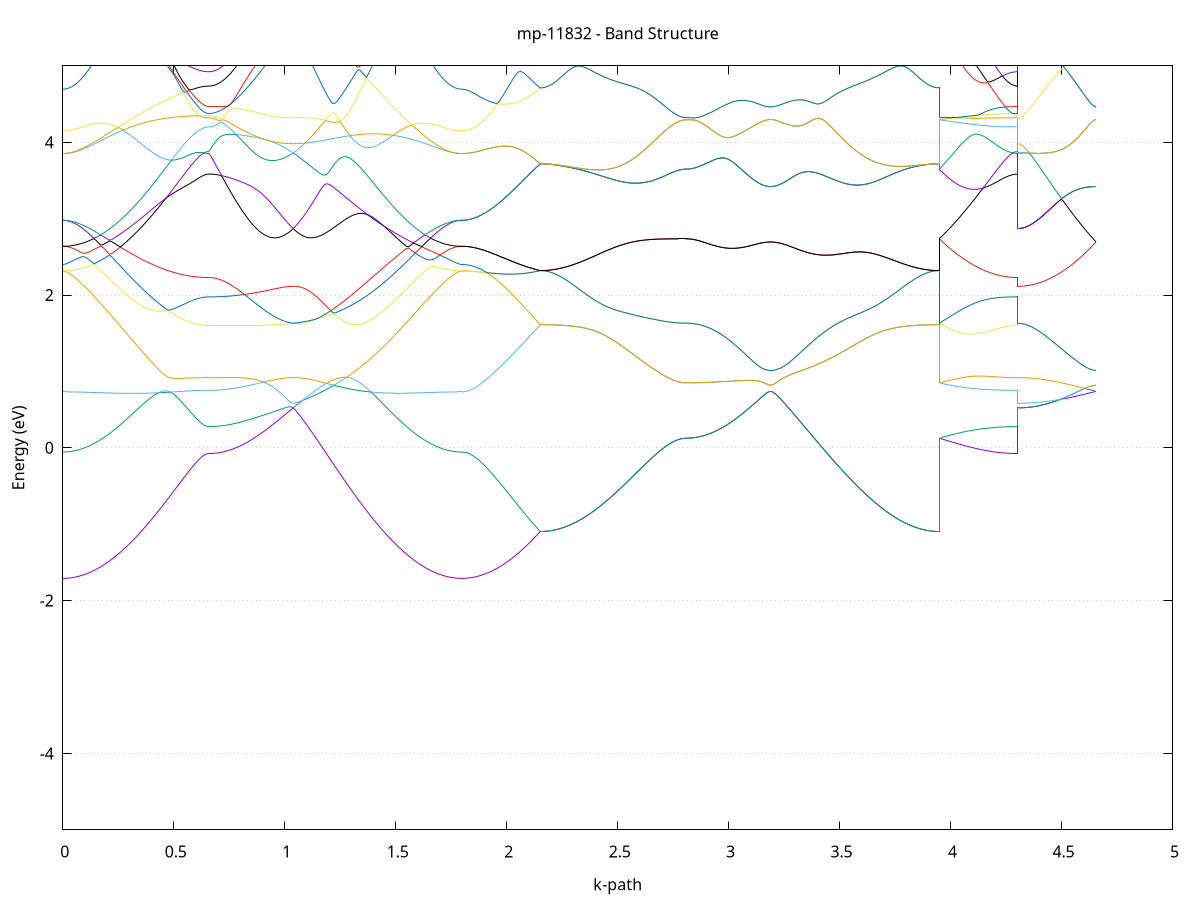 set title 'mp-11832 - Band Structure'
set xlabel 'k-path'
set ylabel 'Energy (eV)'
set grid y
set yrange [-5:5]
set terminal png size 800,600
set output 'mp-11832_bands_gnuplot.png'
plot '-' using 1:2 with lines notitle, '-' using 1:2 with lines notitle, '-' using 1:2 with lines notitle, '-' using 1:2 with lines notitle, '-' using 1:2 with lines notitle, '-' using 1:2 with lines notitle, '-' using 1:2 with lines notitle, '-' using 1:2 with lines notitle, '-' using 1:2 with lines notitle, '-' using 1:2 with lines notitle, '-' using 1:2 with lines notitle, '-' using 1:2 with lines notitle, '-' using 1:2 with lines notitle, '-' using 1:2 with lines notitle, '-' using 1:2 with lines notitle, '-' using 1:2 with lines notitle, '-' using 1:2 with lines notitle, '-' using 1:2 with lines notitle, '-' using 1:2 with lines notitle, '-' using 1:2 with lines notitle, '-' using 1:2 with lines notitle, '-' using 1:2 with lines notitle, '-' using 1:2 with lines notitle, '-' using 1:2 with lines notitle, '-' using 1:2 with lines notitle, '-' using 1:2 with lines notitle, '-' using 1:2 with lines notitle, '-' using 1:2 with lines notitle, '-' using 1:2 with lines notitle, '-' using 1:2 with lines notitle, '-' using 1:2 with lines notitle, '-' using 1:2 with lines notitle, '-' using 1:2 with lines notitle, '-' using 1:2 with lines notitle, '-' using 1:2 with lines notitle, '-' using 1:2 with lines notitle, '-' using 1:2 with lines notitle, '-' using 1:2 with lines notitle, '-' using 1:2 with lines notitle, '-' using 1:2 with lines notitle, '-' using 1:2 with lines notitle, '-' using 1:2 with lines notitle, '-' using 1:2 with lines notitle, '-' using 1:2 with lines notitle, '-' using 1:2 with lines notitle, '-' using 1:2 with lines notitle, '-' using 1:2 with lines notitle, '-' using 1:2 with lines notitle, '-' using 1:2 with lines notitle, '-' using 1:2 with lines notitle, '-' using 1:2 with lines notitle, '-' using 1:2 with lines notitle, '-' using 1:2 with lines notitle, '-' using 1:2 with lines notitle, '-' using 1:2 with lines notitle, '-' using 1:2 with lines notitle, '-' using 1:2 with lines notitle, '-' using 1:2 with lines notitle, '-' using 1:2 with lines notitle, '-' using 1:2 with lines notitle, '-' using 1:2 with lines notitle, '-' using 1:2 with lines notitle, '-' using 1:2 with lines notitle, '-' using 1:2 with lines notitle
0.000000 -23.906963
0.009971 -23.906963
0.019942 -23.906963
0.029913 -23.906963
0.039884 -23.906863
0.049855 -23.906863
0.059826 -23.906863
0.069797 -23.906863
0.079768 -23.906763
0.089740 -23.906763
0.099711 -23.906663
0.109682 -23.906663
0.119653 -23.906563
0.129624 -23.906463
0.139595 -23.906463
0.149566 -23.906363
0.159537 -23.906263
0.169508 -23.906163
0.179479 -23.906063
0.189450 -23.906063
0.199421 -23.905963
0.209392 -23.905863
0.219363 -23.905763
0.229334 -23.905663
0.239305 -23.905563
0.249276 -23.905363
0.259247 -23.905263
0.269219 -23.905163
0.279190 -23.905063
0.289161 -23.904963
0.299132 -23.904863
0.309103 -23.904663
0.319074 -23.904563
0.329045 -23.904463
0.339016 -23.904363
0.348987 -23.904163
0.358958 -23.904063
0.368929 -23.903963
0.378900 -23.903863
0.388871 -23.903663
0.398842 -23.903563
0.408813 -23.903463
0.418784 -23.903363
0.428755 -23.903163
0.438726 -23.903063
0.448698 -23.902963
0.458669 -23.902863
0.468640 -23.902763
0.478611 -23.902663
0.488582 -23.902463
0.498553 -23.902363
0.508524 -23.902263
0.518495 -23.902263
0.528466 -23.902163
0.538437 -23.902063
0.548408 -23.901963
0.558379 -23.901863
0.568350 -23.901763
0.578321 -23.901763
0.588292 -23.901663
0.598263 -23.901663
0.608234 -23.901563
0.618206 -23.901563
0.628177 -23.901563
0.638148 -23.901463
0.648119 -23.901463
0.658090 -23.901463
0.658090 -23.901463
0.668088 -23.901463
0.678087 -23.901463
0.688086 -23.901463
0.698084 -23.901463
0.708083 -23.901463
0.718082 -23.901463
0.728080 -23.901463
0.738079 -23.901363
0.748078 -23.901363
0.758076 -23.901363
0.768075 -23.901363
0.778073 -23.901263
0.788072 -23.901263
0.798071 -23.901263
0.808069 -23.901163
0.818068 -23.901163
0.828067 -23.901063
0.838065 -23.901063
0.848064 -23.901063
0.858063 -23.900963
0.868061 -23.900963
0.878060 -23.900863
0.888058 -23.900863
0.898057 -23.900763
0.908056 -23.900763
0.918054 -23.900663
0.928053 -23.900663
0.938052 -23.900563
0.948050 -23.900563
0.958049 -23.900463
0.968048 -23.900463
0.978046 -23.900363
0.988045 -23.900363
0.998043 -23.900263
1.008042 -23.900263
1.018041 -23.900163
1.028039 -23.900163
1.038038 -23.900063
1.038038 -23.900063
1.048037 -23.900163
1.058035 -23.900163
1.068034 -23.900263
1.078033 -23.900263
1.088031 -23.900363
1.098030 -23.900363
1.108028 -23.900463
1.118027 -23.900563
1.128026 -23.900563
1.138024 -23.900663
1.148023 -23.900763
1.158022 -23.900863
1.168020 -23.900963
1.178019 -23.901063
1.188018 -23.901063
1.198016 -23.901163
1.208015 -23.901263
1.218014 -23.901363
1.228012 -23.901463
1.238011 -23.901563
1.248009 -23.901663
1.258008 -23.901763
1.268007 -23.901963
1.278005 -23.902063
1.288004 -23.902163
1.298003 -23.902263
1.308001 -23.902363
1.318000 -23.902463
1.327999 -23.902663
1.337997 -23.902763
1.347996 -23.902863
1.357994 -23.902963
1.367993 -23.903163
1.377992 -23.903263
1.387990 -23.903363
1.397989 -23.903563
1.407988 -23.903663
1.417986 -23.903763
1.427985 -23.903863
1.437984 -23.904063
1.447982 -23.904163
1.457981 -23.904263
1.467980 -23.904463
1.477978 -23.904563
1.487977 -23.904663
1.497975 -23.904763
1.507974 -23.904963
1.517973 -23.905063
1.527971 -23.905163
1.537970 -23.905263
1.547969 -23.905363
1.557967 -23.905463
1.567966 -23.905663
1.577965 -23.905763
1.587963 -23.905863
1.597962 -23.905963
1.607960 -23.906063
1.617959 -23.906063
1.627958 -23.906163
1.637956 -23.906263
1.647955 -23.906363
1.657954 -23.906463
1.667952 -23.906463
1.677951 -23.906563
1.687950 -23.906663
1.697948 -23.906663
1.707947 -23.906763
1.717946 -23.906763
1.727944 -23.906863
1.737943 -23.906863
1.747941 -23.906863
1.757940 -23.906863
1.767939 -23.906963
1.777937 -23.906963
1.787936 -23.906963
1.797935 -23.906963
1.797935 -23.906963
1.807746 -23.906963
1.817558 -23.906963
1.827370 -23.906963
1.837181 -23.906863
1.846993 -23.906863
1.856805 -23.906863
1.866616 -23.906863
1.876428 -23.906763
1.886240 -23.906763
1.896052 -23.906663
1.905863 -23.906563
1.915675 -23.906563
1.925487 -23.906463
1.935298 -23.906363
1.945110 -23.906363
1.954922 -23.906263
1.964733 -23.906163
1.974545 -23.906063
1.984357 -23.905963
1.994168 -23.905863
2.003980 -23.905763
2.013792 -23.905663
2.023603 -23.905563
2.033415 -23.905463
2.043227 -23.905363
2.053039 -23.905263
2.062850 -23.905163
2.072662 -23.904963
2.082474 -23.904863
2.092285 -23.904763
2.102097 -23.904663
2.111909 -23.904463
2.121720 -23.904363
2.131532 -23.904263
2.141344 -23.904163
2.151155 -23.903963
2.151155 -23.903963
2.161126 -23.903963
2.171098 -23.903963
2.181069 -23.903963
2.191040 -23.903963
2.201011 -23.903963
2.210982 -23.903963
2.220953 -23.903963
2.230924 -23.903863
2.240895 -23.903863
2.250866 -23.903863
2.260837 -23.903763
2.270808 -23.903763
2.280779 -23.903663
2.290750 -23.903663
2.300721 -23.903563
2.310692 -23.903563
2.320663 -23.903463
2.330634 -23.903363
2.340605 -23.903363
2.350577 -23.903263
2.360548 -23.903163
2.370519 -23.903163
2.380490 -23.903063
2.390461 -23.902963
2.400432 -23.902963
2.410403 -23.902863
2.420374 -23.902763
2.430345 -23.902663
2.440316 -23.902563
2.450287 -23.902563
2.460258 -23.902463
2.470229 -23.902363
2.480200 -23.902263
2.490171 -23.902163
2.500142 -23.902063
2.510113 -23.902063
2.520085 -23.901963
2.530056 -23.901863
2.540027 -23.901763
2.549998 -23.901663
2.559969 -23.901663
2.569940 -23.901563
2.579911 -23.901463
2.589882 -23.901363
2.599853 -23.901363
2.609824 -23.901263
2.619795 -23.901163
2.629766 -23.901163
2.639737 -23.901063
2.649708 -23.900963
2.659679 -23.900963
2.669650 -23.900863
2.679621 -23.900863
2.689592 -23.900763
2.699564 -23.900763
2.709535 -23.900763
2.719506 -23.900663
2.729477 -23.900663
2.739448 -23.900663
2.749419 -23.900563
2.759390 -23.900563
2.769361 -23.900563
2.779332 -23.900563
2.789303 -23.900563
2.799274 -23.900563
2.809245 -23.900563
2.809245 -23.900563
2.819244 -23.900563
2.829242 -23.900563
2.839241 -23.900563
2.849240 -23.900563
2.859238 -23.900463
2.869237 -23.900463
2.879236 -23.900463
2.889234 -23.900463
2.899233 -23.900463
2.909232 -23.900463
2.919230 -23.900463
2.929229 -23.900463
2.939227 -23.900463
2.949226 -23.900363
2.959225 -23.900363
2.969223 -23.900363
2.979222 -23.900363
2.989221 -23.900363
2.999219 -23.900363
3.009218 -23.900263
3.019217 -23.900263
3.029215 -23.900263
3.039214 -23.900263
3.049213 -23.900263
3.059211 -23.900263
3.069210 -23.900163
3.079208 -23.900163
3.089207 -23.900163
3.099206 -23.900163
3.109204 -23.900163
3.119203 -23.900163
3.129202 -23.900163
3.139200 -23.900163
3.149199 -23.900163
3.159198 -23.900063
3.169196 -23.900063
3.179195 -23.900063
3.189193 -23.900063
3.189193 -23.900063
3.199192 -23.900063
3.209191 -23.900063
3.219189 -23.900063
3.229188 -23.900163
3.239187 -23.900163
3.249185 -23.900163
3.259184 -23.900163
3.269183 -23.900163
3.279181 -23.900163
3.289180 -23.900163
3.299178 -23.900263
3.309177 -23.900263
3.319176 -23.900263
3.329174 -23.900363
3.339173 -23.900363
3.349172 -23.900363
3.359170 -23.900463
3.369169 -23.900463
3.379168 -23.900563
3.389166 -23.900563
3.399165 -23.900663
3.409163 -23.900663
3.419162 -23.900763
3.429161 -23.900763
3.439159 -23.900863
3.449158 -23.900963
3.459157 -23.900963
3.469155 -23.901063
3.479154 -23.901163
3.489153 -23.901163
3.499151 -23.901263
3.509150 -23.901363
3.519149 -23.901463
3.529147 -23.901463
3.539146 -23.901563
3.549144 -23.901663
3.559143 -23.901763
3.569142 -23.901863
3.579140 -23.901963
3.589139 -23.901963
3.599138 -23.902063
3.609136 -23.902163
3.619135 -23.902263
3.629134 -23.902363
3.639132 -23.902463
3.649131 -23.902463
3.659130 -23.902563
3.669128 -23.902663
3.679127 -23.902763
3.689125 -23.902863
3.699124 -23.902863
3.709123 -23.902963
3.719121 -23.903063
3.729120 -23.903163
3.739119 -23.903163
3.749117 -23.903263
3.759116 -23.903363
3.769115 -23.903363
3.779113 -23.903463
3.789112 -23.903563
3.799110 -23.903563
3.809109 -23.903663
3.819108 -23.903663
3.829106 -23.903763
3.839105 -23.903763
3.849104 -23.903863
3.859102 -23.903863
3.869101 -23.903863
3.879100 -23.903963
3.889098 -23.903963
3.899097 -23.903963
3.909095 -23.903963
3.919094 -23.903963
3.929093 -23.903963
3.939091 -23.903963
3.949090 -23.903963
3.949090 -23.900563
3.958902 -23.900563
3.968713 -23.900563
3.978525 -23.900663
3.988337 -23.900663
3.998148 -23.900763
4.007960 -23.900763
4.017772 -23.900763
4.027584 -23.900863
4.037395 -23.900863
4.047207 -23.900963
4.057019 -23.900963
4.066830 -23.900963
4.076642 -23.901063
4.086454 -23.901063
4.096265 -23.901063
4.106077 -23.901163
4.115889 -23.901163
4.125700 -23.901163
4.135512 -23.901263
4.145324 -23.901263
4.155136 -23.901263
4.164947 -23.901263
4.174759 -23.901363
4.184571 -23.901363
4.194382 -23.901363
4.204194 -23.901363
4.214006 -23.901363
4.223817 -23.901463
4.233629 -23.901463
4.243441 -23.901463
4.253252 -23.901463
4.263064 -23.901463
4.272876 -23.901463
4.282687 -23.901463
4.292499 -23.901463
4.302311 -23.901463
4.302311 -23.900063
4.312123 -23.900063
4.321934 -23.900063
4.331746 -23.900063
4.341558 -23.900063
4.351369 -23.900063
4.361181 -23.900063
4.370993 -23.900063
4.380804 -23.900063
4.390616 -23.900063
4.400428 -23.900063
4.410239 -23.900063
4.420051 -23.900063
4.429863 -23.900063
4.439674 -23.900063
4.449486 -23.900063
4.459298 -23.900063
4.469110 -23.900063
4.478921 -23.900063
4.488733 -23.900063
4.498545 -23.900063
4.508356 -23.900063
4.518168 -23.900063
4.527980 -23.900063
4.537791 -23.900063
4.547603 -23.900063
4.557415 -23.900063
4.567226 -23.900063
4.577038 -23.900063
4.586850 -23.900063
4.596661 -23.900063
4.606473 -23.900063
4.616285 -23.900063
4.626097 -23.900063
4.635908 -23.900063
4.645720 -23.900063
4.655532 -23.900063
e
0.000000 -23.901063
0.009971 -23.901063
0.019942 -23.901063
0.029913 -23.901063
0.039884 -23.901063
0.049855 -23.901063
0.059826 -23.901063
0.069797 -23.900963
0.079768 -23.900963
0.089740 -23.900963
0.099711 -23.900963
0.109682 -23.900963
0.119653 -23.900863
0.129624 -23.900863
0.139595 -23.900863
0.149566 -23.900763
0.159537 -23.900763
0.169508 -23.900763
0.179479 -23.900663
0.189450 -23.900663
0.199421 -23.900663
0.209392 -23.900563
0.219363 -23.900563
0.229334 -23.900463
0.239305 -23.900463
0.249276 -23.900363
0.259247 -23.900363
0.269219 -23.900363
0.279190 -23.900263
0.289161 -23.900263
0.299132 -23.900163
0.309103 -23.900163
0.319074 -23.900163
0.329045 -23.900063
0.339016 -23.900063
0.348987 -23.899963
0.358958 -23.899963
0.368929 -23.899963
0.378900 -23.899863
0.388871 -23.899863
0.398842 -23.899863
0.408813 -23.899763
0.418784 -23.899763
0.428755 -23.899763
0.438726 -23.899663
0.448698 -23.899663
0.458669 -23.899663
0.468640 -23.899663
0.478611 -23.899663
0.488582 -23.899563
0.498553 -23.899563
0.508524 -23.899563
0.518495 -23.899563
0.528466 -23.899563
0.538437 -23.899563
0.548408 -23.899563
0.558379 -23.899563
0.568350 -23.899563
0.578321 -23.899563
0.588292 -23.899563
0.598263 -23.899563
0.608234 -23.899563
0.618206 -23.899563
0.628177 -23.899563
0.638148 -23.899563
0.648119 -23.899563
0.658090 -23.899563
0.658090 -23.899563
0.668088 -23.899563
0.678087 -23.899563
0.688086 -23.899563
0.698084 -23.899563
0.708083 -23.899563
0.718082 -23.899563
0.728080 -23.899563
0.738079 -23.899563
0.748078 -23.899563
0.758076 -23.899563
0.768075 -23.899563
0.778073 -23.899563
0.788072 -23.899563
0.798071 -23.899563
0.808069 -23.899563
0.818068 -23.899563
0.828067 -23.899563
0.838065 -23.899563
0.848064 -23.899563
0.858063 -23.899663
0.868061 -23.899663
0.878060 -23.899663
0.888058 -23.899663
0.898057 -23.899663
0.908056 -23.899663
0.918054 -23.899663
0.928053 -23.899763
0.938052 -23.899763
0.948050 -23.899763
0.958049 -23.899763
0.968048 -23.899863
0.978046 -23.899863
0.988045 -23.899863
0.998043 -23.899863
1.008042 -23.899963
1.018041 -23.899963
1.028039 -23.900063
1.038038 -23.900063
1.038038 -23.900063
1.048037 -23.900063
1.058035 -23.899963
1.068034 -23.899963
1.078033 -23.899863
1.088031 -23.899863
1.098030 -23.899863
1.108028 -23.899763
1.118027 -23.899763
1.128026 -23.899763
1.138024 -23.899663
1.148023 -23.899663
1.158022 -23.899663
1.168020 -23.899663
1.178019 -23.899563
1.188018 -23.899563
1.198016 -23.899563
1.208015 -23.899563
1.218014 -23.899563
1.228012 -23.899563
1.238011 -23.899563
1.248009 -23.899563
1.258008 -23.899563
1.268007 -23.899563
1.278005 -23.899563
1.288004 -23.899563
1.298003 -23.899563
1.308001 -23.899563
1.318000 -23.899563
1.327999 -23.899663
1.337997 -23.899663
1.347996 -23.899663
1.357994 -23.899663
1.367993 -23.899663
1.377992 -23.899763
1.387990 -23.899763
1.397989 -23.899763
1.407988 -23.899863
1.417986 -23.899863
1.427985 -23.899863
1.437984 -23.899963
1.447982 -23.899963
1.457981 -23.900063
1.467980 -23.900063
1.477978 -23.900063
1.487977 -23.900163
1.497975 -23.900163
1.507974 -23.900263
1.517973 -23.900263
1.527971 -23.900363
1.537970 -23.900363
1.547969 -23.900363
1.557967 -23.900463
1.567966 -23.900463
1.577965 -23.900563
1.587963 -23.900563
1.597962 -23.900663
1.607960 -23.900663
1.617959 -23.900663
1.627958 -23.900763
1.637956 -23.900763
1.647955 -23.900763
1.657954 -23.900863
1.667952 -23.900863
1.677951 -23.900863
1.687950 -23.900963
1.697948 -23.900963
1.707947 -23.900963
1.717946 -23.900963
1.727944 -23.900963
1.737943 -23.901063
1.747941 -23.901063
1.757940 -23.901063
1.767939 -23.901063
1.777937 -23.901063
1.787936 -23.901063
1.797935 -23.901063
1.797935 -23.901063
1.807746 -23.901063
1.817558 -23.901063
1.827370 -23.901063
1.837181 -23.901063
1.846993 -23.901163
1.856805 -23.901163
1.866616 -23.901163
1.876428 -23.901263
1.886240 -23.901263
1.896052 -23.901363
1.905863 -23.901363
1.915675 -23.901463
1.925487 -23.901563
1.935298 -23.901563
1.945110 -23.901663
1.954922 -23.901763
1.964733 -23.901863
1.974545 -23.901963
1.984357 -23.902063
1.994168 -23.902063
2.003980 -23.902163
2.013792 -23.902363
2.023603 -23.902463
2.033415 -23.902563
2.043227 -23.902663
2.053039 -23.902763
2.062850 -23.902863
2.072662 -23.902963
2.082474 -23.903163
2.092285 -23.903263
2.102097 -23.903363
2.111909 -23.903463
2.121720 -23.903563
2.131532 -23.903763
2.141344 -23.903863
2.151155 -23.903963
2.151155 -23.903963
2.161126 -23.903963
2.171098 -23.903963
2.181069 -23.903963
2.191040 -23.903963
2.201011 -23.903963
2.210982 -23.903963
2.220953 -23.903863
2.230924 -23.903863
2.240895 -23.903863
2.250866 -23.903763
2.260837 -23.903763
2.270808 -23.903763
2.280779 -23.903663
2.290750 -23.903663
2.300721 -23.903563
2.310692 -23.903463
2.320663 -23.903463
2.330634 -23.903363
2.340605 -23.903363
2.350577 -23.903263
2.360548 -23.903163
2.370519 -23.903163
2.380490 -23.903063
2.390461 -23.902963
2.400432 -23.902863
2.410403 -23.902863
2.420374 -23.902763
2.430345 -23.902663
2.440316 -23.902563
2.450287 -23.902463
2.460258 -23.902463
2.470229 -23.902363
2.480200 -23.902263
2.490171 -23.902163
2.500142 -23.902063
2.510113 -23.901963
2.520085 -23.901963
2.530056 -23.901863
2.540027 -23.901763
2.549998 -23.901663
2.559969 -23.901563
2.569940 -23.901563
2.579911 -23.901463
2.589882 -23.901363
2.599853 -23.901263
2.609824 -23.901263
2.619795 -23.901163
2.629766 -23.901063
2.639737 -23.901063
2.649708 -23.900963
2.659679 -23.900963
2.669650 -23.900863
2.679621 -23.900863
2.689592 -23.900763
2.699564 -23.900763
2.709535 -23.900663
2.719506 -23.900663
2.729477 -23.900663
2.739448 -23.900563
2.749419 -23.900563
2.759390 -23.900563
2.769361 -23.900563
2.779332 -23.900563
2.789303 -23.900563
2.799274 -23.900463
2.809245 -23.900463
2.809245 -23.900463
2.819244 -23.900463
2.829242 -23.900463
2.839241 -23.900463
2.849240 -23.900463
2.859238 -23.900463
2.869237 -23.900463
2.879236 -23.900463
2.889234 -23.900463
2.899233 -23.900463
2.909232 -23.900463
2.919230 -23.900463
2.929229 -23.900363
2.939227 -23.900363
2.949226 -23.900363
2.959225 -23.900363
2.969223 -23.900363
2.979222 -23.900363
2.989221 -23.900363
2.999219 -23.900263
3.009218 -23.900263
3.019217 -23.900263
3.029215 -23.900263
3.039214 -23.900263
3.049213 -23.900263
3.059211 -23.900163
3.069210 -23.900163
3.079208 -23.900163
3.089207 -23.900163
3.099206 -23.900163
3.109204 -23.900163
3.119203 -23.900163
3.129202 -23.900063
3.139200 -23.900063
3.149199 -23.900063
3.159198 -23.900063
3.169196 -23.900063
3.179195 -23.900063
3.189193 -23.900063
3.189193 -23.900063
3.199192 -23.900063
3.209191 -23.900063
3.219189 -23.900063
3.229188 -23.900063
3.239187 -23.900063
3.249185 -23.900063
3.259184 -23.900163
3.269183 -23.900163
3.279181 -23.900163
3.289180 -23.900163
3.299178 -23.900163
3.309177 -23.900263
3.319176 -23.900263
3.329174 -23.900263
3.339173 -23.900363
3.349172 -23.900363
3.359170 -23.900363
3.369169 -23.900463
3.379168 -23.900463
3.389166 -23.900563
3.399165 -23.900563
3.409163 -23.900663
3.419162 -23.900763
3.429161 -23.900763
3.439159 -23.900863
3.449158 -23.900863
3.459157 -23.900963
3.469155 -23.901063
3.479154 -23.901063
3.489153 -23.901163
3.499151 -23.901263
3.509150 -23.901363
3.519149 -23.901363
3.529147 -23.901463
3.539146 -23.901563
3.549144 -23.901663
3.559143 -23.901763
3.569142 -23.901763
3.579140 -23.901863
3.589139 -23.901963
3.599138 -23.902063
3.609136 -23.902163
3.619135 -23.902263
3.629134 -23.902363
3.639132 -23.902363
3.649131 -23.902463
3.659130 -23.902563
3.669128 -23.902663
3.679127 -23.902763
3.689125 -23.902763
3.699124 -23.902863
3.709123 -23.902963
3.719121 -23.903063
3.729120 -23.903163
3.739119 -23.903163
3.749117 -23.903263
3.759116 -23.903363
3.769115 -23.903363
3.779113 -23.903463
3.789112 -23.903463
3.799110 -23.903563
3.809109 -23.903663
3.819108 -23.903663
3.829106 -23.903663
3.839105 -23.903763
3.849104 -23.903763
3.859102 -23.903863
3.869101 -23.903863
3.879100 -23.903863
3.889098 -23.903963
3.899097 -23.903963
3.909095 -23.903963
3.919094 -23.903963
3.929093 -23.903963
3.939091 -23.903963
3.949090 -23.903963
3.949090 -23.900463
3.958902 -23.900463
3.968713 -23.900463
3.978525 -23.900363
3.988337 -23.900363
3.998148 -23.900263
4.007960 -23.900263
4.017772 -23.900263
4.027584 -23.900163
4.037395 -23.900163
4.047207 -23.900063
4.057019 -23.900063
4.066830 -23.900063
4.076642 -23.899963
4.086454 -23.899963
4.096265 -23.899963
4.106077 -23.899863
4.115889 -23.899863
4.125700 -23.899863
4.135512 -23.899763
4.145324 -23.899763
4.155136 -23.899763
4.164947 -23.899763
4.174759 -23.899663
4.184571 -23.899663
4.194382 -23.899663
4.204194 -23.899663
4.214006 -23.899663
4.223817 -23.899563
4.233629 -23.899563
4.243441 -23.899563
4.253252 -23.899563
4.263064 -23.899563
4.272876 -23.899563
4.282687 -23.899563
4.292499 -23.899563
4.302311 -23.899563
4.302311 -23.900063
4.312123 -23.900063
4.321934 -23.900063
4.331746 -23.900063
4.341558 -23.900063
4.351369 -23.900063
4.361181 -23.900063
4.370993 -23.900063
4.380804 -23.900063
4.390616 -23.900063
4.400428 -23.900063
4.410239 -23.900063
4.420051 -23.900063
4.429863 -23.900063
4.439674 -23.900063
4.449486 -23.900063
4.459298 -23.900063
4.469110 -23.900063
4.478921 -23.900063
4.488733 -23.900063
4.498545 -23.900063
4.508356 -23.900063
4.518168 -23.900063
4.527980 -23.900063
4.537791 -23.900063
4.547603 -23.900063
4.557415 -23.900063
4.567226 -23.900063
4.577038 -23.900063
4.586850 -23.900063
4.596661 -23.900063
4.606473 -23.900063
4.616285 -23.900063
4.626097 -23.900063
4.635908 -23.900063
4.645720 -23.900063
4.655532 -23.900063
e
0.000000 -10.782963
0.009971 -10.782863
0.019942 -10.782863
0.029913 -10.782763
0.039884 -10.782563
0.049855 -10.782363
0.059826 -10.782063
0.069797 -10.781763
0.079768 -10.781463
0.089740 -10.781063
0.099711 -10.780563
0.109682 -10.780063
0.119653 -10.779563
0.129624 -10.778963
0.139595 -10.778363
0.149566 -10.777663
0.159537 -10.776963
0.169508 -10.776263
0.179479 -10.775463
0.189450 -10.774663
0.199421 -10.773763
0.209392 -10.772863
0.219363 -10.771963
0.229334 -10.770963
0.239305 -10.769963
0.249276 -10.768963
0.259247 -10.767863
0.269219 -10.766763
0.279190 -10.765663
0.289161 -10.764563
0.299132 -10.763363
0.309103 -10.762163
0.319074 -10.760963
0.329045 -10.759763
0.339016 -10.758463
0.348987 -10.757163
0.358958 -10.755963
0.368929 -10.754663
0.378900 -10.753363
0.388871 -10.751963
0.398842 -10.750663
0.408813 -10.749363
0.418784 -10.748063
0.428755 -10.746763
0.438726 -10.745363
0.448698 -10.746163
0.458669 -10.748063
0.468640 -10.749863
0.478611 -10.751563
0.488582 -10.753263
0.498553 -10.754863
0.508524 -10.756363
0.518495 -10.757763
0.528466 -10.759163
0.538437 -10.760463
0.548408 -10.761563
0.558379 -10.762663
0.568350 -10.763663
0.578321 -10.764563
0.588292 -10.765363
0.598263 -10.766063
0.608234 -10.766663
0.618206 -10.767063
0.628177 -10.767463
0.638148 -10.767763
0.648119 -10.767963
0.658090 -10.767963
0.658090 -10.767963
0.668088 -10.767963
0.678087 -10.767863
0.688086 -10.767763
0.698084 -10.767663
0.708083 -10.767463
0.718082 -10.767163
0.728080 -10.766963
0.738079 -10.766663
0.748078 -10.766263
0.758076 -10.765863
0.768075 -10.765463
0.778073 -10.764963
0.788072 -10.764463
0.798071 -10.763963
0.808069 -10.763363
0.818068 -10.762763
0.828067 -10.762063
0.838065 -10.761463
0.848064 -10.760763
0.858063 -10.759963
0.868061 -10.759263
0.878060 -10.758463
0.888058 -10.757663
0.898057 -10.756863
0.908056 -10.756063
0.918054 -10.755263
0.928053 -10.754463
0.938052 -10.753763
0.948050 -10.752963
0.958049 -10.752263
0.968048 -10.751563
0.978046 -10.750863
0.988045 -10.750363
0.998043 -10.749863
1.008042 -10.749463
1.018041 -10.749163
1.028039 -10.749063
1.038038 -10.748963
1.038038 -10.748963
1.048037 -10.749063
1.058035 -10.749163
1.068034 -10.749363
1.078033 -10.749563
1.088031 -10.749763
1.098030 -10.749963
1.108028 -10.750163
1.118027 -10.750363
1.128026 -10.750463
1.138024 -10.750563
1.148023 -10.750563
1.158022 -10.750463
1.168020 -10.750363
1.178019 -10.750063
1.188018 -10.749763
1.198016 -10.749463
1.208015 -10.748963
1.218014 -10.748363
1.228012 -10.747763
1.238011 -10.746963
1.248009 -10.746163
1.258008 -10.745263
1.268007 -10.744263
1.278005 -10.743163
1.288004 -10.741963
1.298003 -10.740663
1.308001 -10.739263
1.318000 -10.738963
1.327999 -10.740363
1.337997 -10.741763
1.347996 -10.743163
1.357994 -10.744663
1.367993 -10.746063
1.377992 -10.747463
1.387990 -10.748863
1.397989 -10.750263
1.407988 -10.751563
1.417986 -10.752963
1.427985 -10.754263
1.437984 -10.755663
1.447982 -10.756963
1.457981 -10.758263
1.467980 -10.759563
1.477978 -10.760763
1.487977 -10.761963
1.497975 -10.763163
1.507974 -10.764363
1.517973 -10.765563
1.527971 -10.766663
1.537970 -10.767763
1.547969 -10.768863
1.557967 -10.769863
1.567966 -10.770863
1.577965 -10.771863
1.587963 -10.772863
1.597962 -10.773763
1.607960 -10.774563
1.617959 -10.775363
1.627958 -10.776163
1.637956 -10.776963
1.647955 -10.777663
1.657954 -10.778363
1.667952 -10.778963
1.677951 -10.779563
1.687950 -10.780063
1.697948 -10.780563
1.707947 -10.780963
1.717946 -10.781363
1.727944 -10.781763
1.737943 -10.782063
1.747941 -10.782363
1.757940 -10.782563
1.767939 -10.782763
1.777937 -10.782863
1.787936 -10.782863
1.797935 -10.782963
1.797935 -10.782963
1.807746 -10.782863
1.817558 -10.782663
1.827370 -10.782363
1.837181 -10.781963
1.846993 -10.781463
1.856805 -10.780763
1.866616 -10.779963
1.876428 -10.779063
1.886240 -10.778063
1.896052 -10.776963
1.905863 -10.775763
1.915675 -10.774363
1.925487 -10.772963
1.935298 -10.771363
1.945110 -10.769763
1.954922 -10.767963
1.964733 -10.766163
1.974545 -10.764263
1.984357 -10.762163
1.994168 -10.760063
2.003980 -10.757863
2.013792 -10.755663
2.023603 -10.753263
2.033415 -10.750863
2.043227 -10.748463
2.053039 -10.745863
2.062850 -10.743263
2.072662 -10.740663
2.082474 -10.737963
2.092285 -10.735263
2.102097 -10.732463
2.111909 -10.729663
2.121720 -10.726863
2.131532 -10.723963
2.141344 -10.721163
2.151155 -10.718263
2.151155 -10.718263
2.161126 -10.718263
2.171098 -10.718363
2.181069 -10.718363
2.191040 -10.718463
2.201011 -10.718463
2.210982 -10.718563
2.220953 -10.718663
2.230924 -10.718863
2.240895 -10.718963
2.250866 -10.719163
2.260837 -10.719363
2.270808 -10.719563
2.280779 -10.719863
2.290750 -10.720163
2.300721 -10.720563
2.310692 -10.720963
2.320663 -10.721363
2.330634 -10.721963
2.340605 -10.722463
2.350577 -10.723063
2.360548 -10.723763
2.370519 -10.724563
2.380490 -10.725363
2.390461 -10.726263
2.400432 -10.727263
2.410403 -10.728363
2.420374 -10.729463
2.430345 -10.730663
2.440316 -10.731963
2.450287 -10.733263
2.460258 -10.734663
2.470229 -10.736163
2.480200 -10.737663
2.490171 -10.739263
2.500142 -10.740763
2.510113 -10.742463
2.520085 -10.744063
2.530056 -10.745763
2.540027 -10.747363
2.549998 -10.749063
2.559969 -10.750763
2.569940 -10.752363
2.579911 -10.753963
2.589882 -10.755663
2.599853 -10.757163
2.609824 -10.758763
2.619795 -10.760263
2.629766 -10.761663
2.639737 -10.763063
2.649708 -10.764463
2.659679 -10.765763
2.669650 -10.766963
2.679621 -10.768063
2.689592 -10.769163
2.699564 -10.770163
2.709535 -10.771163
2.719506 -10.771963
2.729477 -10.772763
2.739448 -10.773463
2.749419 -10.774063
2.759390 -10.774563
2.769361 -10.774963
2.779332 -10.775263
2.789303 -10.775463
2.799274 -10.775663
2.809245 -10.775663
2.809245 -10.775663
2.819244 -10.775663
2.829242 -10.775563
2.839241 -10.775463
2.849240 -10.775363
2.859238 -10.775163
2.869237 -10.774863
2.879236 -10.774563
2.889234 -10.774263
2.899233 -10.773863
2.909232 -10.773463
2.919230 -10.773063
2.929229 -10.772563
2.939227 -10.772063
2.949226 -10.771463
2.959225 -10.770863
2.969223 -10.770263
2.979222 -10.769563
2.989221 -10.768863
2.999219 -10.768163
3.009218 -10.767463
3.019217 -10.766663
3.029215 -10.765963
3.039214 -10.765163
3.049213 -10.764363
3.059211 -10.763563
3.069210 -10.762763
3.079208 -10.761963
3.089207 -10.761163
3.099206 -10.760463
3.109204 -10.759663
3.119203 -10.759063
3.129202 -10.758463
3.139200 -10.757863
3.149199 -10.757363
3.159198 -10.757063
3.169196 -10.756763
3.179195 -10.756563
3.189193 -10.756563
3.189193 -10.756563
3.199192 -10.756563
3.209191 -10.756763
3.219189 -10.756963
3.229188 -10.757263
3.239187 -10.757563
3.249185 -10.757963
3.259184 -10.758363
3.269183 -10.758663
3.279181 -10.759063
3.289180 -10.759363
3.299178 -10.759663
3.309177 -10.759963
3.319176 -10.760163
3.329174 -10.760263
3.339173 -10.760363
3.349172 -10.760363
3.359170 -10.760263
3.369169 -10.760063
3.379168 -10.759863
3.389166 -10.759563
3.399165 -10.759263
3.409163 -10.758763
3.419162 -10.758263
3.429161 -10.757663
3.439159 -10.756963
3.449158 -10.756263
3.459157 -10.755363
3.469155 -10.754563
3.479154 -10.753563
3.489153 -10.752563
3.499151 -10.751463
3.509150 -10.750363
3.519149 -10.749163
3.529147 -10.747963
3.539146 -10.746763
3.549144 -10.745463
3.559143 -10.744163
3.569142 -10.742863
3.579140 -10.741463
3.589139 -10.740163
3.599138 -10.738863
3.609136 -10.737463
3.619135 -10.736163
3.629134 -10.734863
3.639132 -10.733663
3.649131 -10.732363
3.659130 -10.731263
3.669128 -10.730063
3.679127 -10.728963
3.689125 -10.727963
3.699124 -10.726963
3.709123 -10.726063
3.719121 -10.725263
3.729120 -10.724463
3.739119 -10.723663
3.749117 -10.723063
3.759116 -10.722463
3.769115 -10.721863
3.779113 -10.721363
3.789112 -10.720963
3.799110 -10.720563
3.809109 -10.720163
3.819108 -10.719863
3.829106 -10.719663
3.839105 -10.719363
3.849104 -10.719163
3.859102 -10.718963
3.869101 -10.718863
3.879100 -10.718663
3.889098 -10.718563
3.899097 -10.718463
3.909095 -10.718463
3.919094 -10.718363
3.929093 -10.718363
3.939091 -10.718263
3.949090 -10.718263
3.949090 -10.775663
3.958902 -10.776163
3.968713 -10.776663
3.978525 -10.777063
3.988337 -10.777363
3.998148 -10.777663
4.007960 -10.777963
4.017772 -10.778063
4.027584 -10.778163
4.037395 -10.778263
4.047207 -10.778263
4.057019 -10.778163
4.066830 -10.778063
4.076642 -10.777863
4.086454 -10.777663
4.096265 -10.777363
4.106077 -10.777063
4.115889 -10.776663
4.125700 -10.776263
4.135512 -10.775763
4.145324 -10.775263
4.155136 -10.774763
4.164947 -10.774163
4.174759 -10.773563
4.184571 -10.772963
4.194382 -10.772363
4.204194 -10.771763
4.214006 -10.771163
4.223817 -10.770563
4.233629 -10.770063
4.243441 -10.769563
4.253252 -10.769063
4.263064 -10.768663
4.272876 -10.768363
4.282687 -10.768163
4.292499 -10.768063
4.302311 -10.767963
4.302311 -10.748963
4.312123 -10.748963
4.321934 -10.748963
4.331746 -10.748863
4.341558 -10.748663
4.351369 -10.748563
4.361181 -10.748363
4.370993 -10.748063
4.380804 -10.747763
4.390616 -10.747463
4.400428 -10.747163
4.410239 -10.746763
4.420051 -10.746363
4.429863 -10.745863
4.439674 -10.745463
4.449486 -10.744963
4.459298 -10.744363
4.469110 -10.745363
4.478921 -10.746463
4.488733 -10.747463
4.498545 -10.748463
4.508356 -10.749363
4.518168 -10.750263
4.527980 -10.751063
4.537791 -10.751863
4.547603 -10.752563
4.557415 -10.753263
4.567226 -10.753863
4.577038 -10.754463
4.586850 -10.754963
4.596661 -10.755363
4.606473 -10.755763
4.616285 -10.756063
4.626097 -10.756263
4.635908 -10.756463
4.645720 -10.756563
4.655532 -10.756563
e
0.000000 -10.673563
0.009971 -10.673663
0.019942 -10.673763
0.029913 -10.674063
0.039884 -10.674363
0.049855 -10.674863
0.059826 -10.675463
0.069797 -10.676163
0.079768 -10.676863
0.089740 -10.677763
0.099711 -10.678763
0.109682 -10.679863
0.119653 -10.680963
0.129624 -10.682263
0.139595 -10.683563
0.149566 -10.684963
0.159537 -10.686463
0.169508 -10.688063
0.179479 -10.689663
0.189450 -10.691463
0.199421 -10.693163
0.209392 -10.695063
0.219363 -10.696963
0.229334 -10.698963
0.239305 -10.700963
0.249276 -10.702963
0.259247 -10.705063
0.269219 -10.707263
0.279190 -10.709363
0.289161 -10.711563
0.299132 -10.713863
0.309103 -10.716063
0.319074 -10.718263
0.329045 -10.720563
0.339016 -10.722763
0.348987 -10.725063
0.358958 -10.727263
0.368929 -10.729463
0.378900 -10.731663
0.388871 -10.733863
0.398842 -10.736063
0.408813 -10.738163
0.418784 -10.740263
0.428755 -10.742263
0.438726 -10.744263
0.448698 -10.744063
0.458669 -10.742763
0.468640 -10.741463
0.478611 -10.740263
0.488582 -10.738963
0.498553 -10.737763
0.508524 -10.736563
0.518495 -10.737663
0.528466 -10.738963
0.538437 -10.740163
0.548408 -10.741263
0.558379 -10.742263
0.568350 -10.743163
0.578321 -10.743963
0.588292 -10.744663
0.598263 -10.745363
0.608234 -10.745863
0.618206 -10.746263
0.628177 -10.746663
0.638148 -10.746863
0.648119 -10.747063
0.658090 -10.747063
0.658090 -10.747063
0.668088 -10.747063
0.678087 -10.746963
0.688086 -10.746863
0.698084 -10.746763
0.708083 -10.746563
0.718082 -10.746363
0.728080 -10.746063
0.738079 -10.745763
0.748078 -10.745463
0.758076 -10.745063
0.768075 -10.744663
0.778073 -10.744263
0.788072 -10.743763
0.798071 -10.743263
0.808069 -10.742663
0.818068 -10.742063
0.828067 -10.741463
0.838065 -10.740863
0.848064 -10.740163
0.858063 -10.739463
0.868061 -10.738763
0.878060 -10.738063
0.888058 -10.737263
0.898057 -10.736563
0.908056 -10.735763
0.918054 -10.735063
0.928053 -10.734263
0.938052 -10.733563
0.948050 -10.732763
0.958049 -10.732163
0.968048 -10.731463
0.978046 -10.730963
0.988045 -10.730463
0.998043 -10.730063
1.008042 -10.730063
1.018041 -10.730163
1.028039 -10.730163
1.038038 -10.729963
1.038038 -10.729963
1.048037 -10.730363
1.058035 -10.730863
1.068034 -10.731363
1.078033 -10.732063
1.088031 -10.732763
1.098030 -10.733463
1.108028 -10.734163
1.118027 -10.734863
1.128026 -10.735563
1.138024 -10.736163
1.148023 -10.736763
1.158022 -10.737263
1.168020 -10.737763
1.178019 -10.738163
1.188018 -10.738463
1.198016 -10.738663
1.208015 -10.738763
1.218014 -10.738863
1.228012 -10.738863
1.238011 -10.738763
1.248009 -10.738563
1.258008 -10.738263
1.268007 -10.737863
1.278005 -10.737463
1.288004 -10.736863
1.298003 -10.736263
1.308001 -10.737563
1.318000 -10.737863
1.327999 -10.736363
1.337997 -10.734763
1.347996 -10.733063
1.357994 -10.731363
1.367993 -10.729563
1.377992 -10.728263
1.387990 -10.726963
1.397989 -10.725563
1.407988 -10.724063
1.417986 -10.722563
1.427985 -10.721063
1.437984 -10.719463
1.447982 -10.717863
1.457981 -10.716163
1.467980 -10.714463
1.477978 -10.712763
1.487977 -10.711063
1.497975 -10.709263
1.507974 -10.707563
1.517973 -10.705763
1.527971 -10.703963
1.537970 -10.702163
1.547969 -10.700463
1.557967 -10.698663
1.567966 -10.696963
1.577965 -10.695263
1.587963 -10.693663
1.597962 -10.691963
1.607960 -10.690363
1.617959 -10.688863
1.627958 -10.687363
1.637956 -10.685963
1.647955 -10.684563
1.657954 -10.683263
1.667952 -10.681963
1.677951 -10.680763
1.687950 -10.679663
1.697948 -10.678663
1.707947 -10.677763
1.717946 -10.676863
1.727944 -10.676063
1.737943 -10.675463
1.747941 -10.674863
1.757940 -10.674363
1.767939 -10.674063
1.777937 -10.673763
1.787936 -10.673663
1.797935 -10.673563
1.797935 -10.673563
1.807746 -10.673563
1.817558 -10.673563
1.827370 -10.673463
1.837181 -10.673463
1.846993 -10.673363
1.856805 -10.673263
1.866616 -10.673163
1.876428 -10.672963
1.886240 -10.672863
1.896052 -10.672663
1.905863 -10.672463
1.915675 -10.672263
1.925487 -10.672063
1.935298 -10.671863
1.945110 -10.671663
1.954922 -10.671363
1.964733 -10.671063
1.974545 -10.671163
1.984357 -10.673263
1.994168 -10.675463
2.003980 -10.677763
2.013792 -10.680163
2.023603 -10.682563
2.033415 -10.685063
2.043227 -10.687663
2.053039 -10.690263
2.062850 -10.692963
2.072662 -10.695663
2.082474 -10.698363
2.092285 -10.701163
2.102097 -10.703963
2.111909 -10.706863
2.121720 -10.709663
2.131532 -10.712563
2.141344 -10.715463
2.151155 -10.718263
2.151155 -10.718263
2.161126 -10.718263
2.171098 -10.718263
2.181069 -10.718363
2.191040 -10.718363
2.201011 -10.718463
2.210982 -10.718563
2.220953 -10.718663
2.230924 -10.718763
2.240895 -10.718963
2.250866 -10.719163
2.260837 -10.719363
2.270808 -10.719563
2.280779 -10.719863
2.290750 -10.720163
2.300721 -10.720563
2.310692 -10.720963
2.320663 -10.721363
2.330634 -10.721863
2.340605 -10.722463
2.350577 -10.723063
2.360548 -10.723763
2.370519 -10.724563
2.380490 -10.725363
2.390461 -10.726263
2.400432 -10.727263
2.410403 -10.728363
2.420374 -10.729463
2.430345 -10.730663
2.440316 -10.731963
2.450287 -10.733263
2.460258 -10.734663
2.470229 -10.736163
2.480200 -10.737663
2.490171 -10.739263
2.500142 -10.740763
2.510113 -10.742463
2.520085 -10.744063
2.530056 -10.745763
2.540027 -10.747363
2.549998 -10.749063
2.559969 -10.750763
2.569940 -10.752363
2.579911 -10.753963
2.589882 -10.755663
2.599853 -10.757163
2.609824 -10.758763
2.619795 -10.760263
2.629766 -10.761663
2.639737 -10.763063
2.649708 -10.764463
2.659679 -10.765763
2.669650 -10.766963
2.679621 -10.768063
2.689592 -10.769163
2.699564 -10.770163
2.709535 -10.771063
2.719506 -10.771963
2.729477 -10.772763
2.739448 -10.773363
2.749419 -10.773963
2.759390 -10.774463
2.769361 -10.774963
2.779332 -10.775263
2.789303 -10.775463
2.799274 -10.775663
2.809245 -10.775663
2.809245 -10.775663
2.819244 -10.775663
2.829242 -10.775563
2.839241 -10.775463
2.849240 -10.775363
2.859238 -10.775163
2.869237 -10.774863
2.879236 -10.774563
2.889234 -10.774263
2.899233 -10.773863
2.909232 -10.773463
2.919230 -10.773063
2.929229 -10.772563
2.939227 -10.772063
2.949226 -10.771463
2.959225 -10.770863
2.969223 -10.770263
2.979222 -10.769563
2.989221 -10.768863
2.999219 -10.768163
3.009218 -10.767463
3.019217 -10.766663
3.029215 -10.765963
3.039214 -10.765163
3.049213 -10.764363
3.059211 -10.763563
3.069210 -10.762763
3.079208 -10.761963
3.089207 -10.761163
3.099206 -10.760363
3.109204 -10.759663
3.119203 -10.759063
3.129202 -10.758363
3.139200 -10.757863
3.149199 -10.757363
3.159198 -10.757063
3.169196 -10.756763
3.179195 -10.756563
3.189193 -10.756563
3.189193 -10.756563
3.199192 -10.756563
3.209191 -10.756763
3.219189 -10.756963
3.229188 -10.757263
3.239187 -10.757563
3.249185 -10.757963
3.259184 -10.758363
3.269183 -10.758663
3.279181 -10.759063
3.289180 -10.759363
3.299178 -10.759663
3.309177 -10.759863
3.319176 -10.760063
3.329174 -10.760263
3.339173 -10.760263
3.349172 -10.760263
3.359170 -10.760263
3.369169 -10.760063
3.379168 -10.759863
3.389166 -10.759563
3.399165 -10.759163
3.409163 -10.758763
3.419162 -10.758263
3.429161 -10.757663
3.439159 -10.756963
3.449158 -10.756163
3.459157 -10.755363
3.469155 -10.754463
3.479154 -10.753563
3.489153 -10.752563
3.499151 -10.751463
3.509150 -10.750363
3.519149 -10.749163
3.529147 -10.747963
3.539146 -10.746763
3.549144 -10.745463
3.559143 -10.744163
3.569142 -10.742863
3.579140 -10.741463
3.589139 -10.740163
3.599138 -10.738863
3.609136 -10.737463
3.619135 -10.736163
3.629134 -10.734863
3.639132 -10.733663
3.649131 -10.732363
3.659130 -10.731163
3.669128 -10.730063
3.679127 -10.728963
3.689125 -10.727963
3.699124 -10.726963
3.709123 -10.726063
3.719121 -10.725163
3.729120 -10.724463
3.739119 -10.723663
3.749117 -10.723063
3.759116 -10.722463
3.769115 -10.721863
3.779113 -10.721363
3.789112 -10.720963
3.799110 -10.720563
3.809109 -10.720163
3.819108 -10.719863
3.829106 -10.719563
3.839105 -10.719363
3.849104 -10.719163
3.859102 -10.718963
3.869101 -10.718763
3.879100 -10.718663
3.889098 -10.718563
3.899097 -10.718463
3.909095 -10.718363
3.919094 -10.718363
3.929093 -10.718263
3.939091 -10.718263
3.949090 -10.718263
3.949090 -10.775663
3.958902 -10.775063
3.968713 -10.774463
3.978525 -10.773763
3.988337 -10.773063
3.998148 -10.772363
4.007960 -10.771463
4.017772 -10.770663
4.027584 -10.769763
4.037395 -10.768863
4.047207 -10.767863
4.057019 -10.766863
4.066830 -10.765863
4.076642 -10.764863
4.086454 -10.763763
4.096265 -10.762663
4.106077 -10.761663
4.115889 -10.760563
4.125700 -10.759463
4.135512 -10.758363
4.145324 -10.757363
4.155136 -10.756263
4.164947 -10.755263
4.174759 -10.754263
4.184571 -10.753363
4.194382 -10.752463
4.204194 -10.751563
4.214006 -10.750763
4.223817 -10.750063
4.233629 -10.749363
4.243441 -10.748763
4.253252 -10.748263
4.263064 -10.747863
4.272876 -10.747563
4.282687 -10.747263
4.292499 -10.747163
4.302311 -10.747063
4.302311 -10.729963
4.312123 -10.730063
4.321934 -10.730363
4.331746 -10.730863
4.341558 -10.731463
4.351369 -10.732263
4.361181 -10.733163
4.370993 -10.734163
4.380804 -10.735163
4.390616 -10.736263
4.400428 -10.737463
4.410239 -10.738563
4.420051 -10.739763
4.429863 -10.740863
4.439674 -10.742063
4.449486 -10.743163
4.459298 -10.744263
4.469110 -10.745363
4.478921 -10.746463
4.488733 -10.747463
4.498545 -10.748463
4.508356 -10.749363
4.518168 -10.750263
4.527980 -10.751063
4.537791 -10.751863
4.547603 -10.752563
4.557415 -10.753263
4.567226 -10.753863
4.577038 -10.754463
4.586850 -10.754963
4.596661 -10.755363
4.606473 -10.755663
4.616285 -10.755963
4.626097 -10.756263
4.635908 -10.756363
4.645720 -10.756463
4.655532 -10.756563
e
0.000000 -10.673563
0.009971 -10.673563
0.019942 -10.673663
0.029913 -10.673763
0.039884 -10.673863
0.049855 -10.673963
0.059826 -10.674163
0.069797 -10.674363
0.079768 -10.674663
0.089740 -10.674963
0.099711 -10.675263
0.109682 -10.675563
0.119653 -10.675963
0.129624 -10.676363
0.139595 -10.676763
0.149566 -10.677263
0.159537 -10.677763
0.169508 -10.678263
0.179479 -10.678763
0.189450 -10.679263
0.199421 -10.679863
0.209392 -10.680463
0.219363 -10.681063
0.229334 -10.681663
0.239305 -10.682963
0.249276 -10.685063
0.259247 -10.687163
0.269219 -10.689263
0.279190 -10.691363
0.289161 -10.693563
0.299132 -10.695763
0.309103 -10.697963
0.319074 -10.700163
0.329045 -10.702363
0.339016 -10.704563
0.348987 -10.706663
0.358958 -10.708863
0.368929 -10.710963
0.378900 -10.713063
0.388871 -10.715163
0.398842 -10.717263
0.408813 -10.719263
0.418784 -10.721263
0.428755 -10.723163
0.438726 -10.724963
0.448698 -10.726863
0.458669 -10.728563
0.468640 -10.730263
0.478611 -10.731863
0.488582 -10.733463
0.498553 -10.734963
0.508524 -10.736363
0.518495 -10.735363
0.528466 -10.734263
0.538437 -10.733163
0.548408 -10.732063
0.558379 -10.731163
0.568350 -10.730163
0.578321 -10.729363
0.588292 -10.728563
0.598263 -10.727863
0.608234 -10.727263
0.618206 -10.726763
0.628177 -10.726363
0.638148 -10.726163
0.648119 -10.725963
0.658090 -10.725863
0.658090 -10.725863
0.668088 -10.725863
0.678087 -10.725763
0.688086 -10.725763
0.698084 -10.725563
0.708083 -10.725463
0.718082 -10.725263
0.728080 -10.724963
0.738079 -10.724763
0.748078 -10.724363
0.758076 -10.724063
0.768075 -10.723663
0.778073 -10.723263
0.788072 -10.722863
0.798071 -10.722363
0.808069 -10.721863
0.818068 -10.721263
0.828067 -10.720763
0.838065 -10.720163
0.848064 -10.719463
0.858063 -10.718863
0.868061 -10.718163
0.878060 -10.718163
0.888058 -10.719363
0.898057 -10.720563
0.908056 -10.721763
0.918054 -10.722863
0.928053 -10.723963
0.938052 -10.725063
0.948050 -10.726063
0.958049 -10.727063
0.968048 -10.727863
0.978046 -10.728663
0.988045 -10.729263
0.998043 -10.729763
1.008042 -10.729863
1.018041 -10.729763
1.028039 -10.729763
1.038038 -10.729963
1.038038 -10.729963
1.048037 -10.729663
1.058035 -10.729063
1.068034 -10.728463
1.078033 -10.727663
1.088031 -10.726863
1.098030 -10.725863
1.108028 -10.724863
1.118027 -10.723863
1.128026 -10.722763
1.138024 -10.721663
1.148023 -10.720463
1.158022 -10.719263
1.168020 -10.718163
1.178019 -10.719563
1.188018 -10.720863
1.198016 -10.722163
1.208015 -10.723563
1.218014 -10.724863
1.228012 -10.726263
1.238011 -10.727663
1.248009 -10.729063
1.258008 -10.730463
1.268007 -10.731863
1.278005 -10.733263
1.288004 -10.734663
1.298003 -10.736063
1.308001 -10.735563
1.318000 -10.734663
1.327999 -10.733863
1.337997 -10.732863
1.347996 -10.731763
1.357994 -10.730663
1.367993 -10.729463
1.377992 -10.727663
1.387990 -10.725763
1.397989 -10.723763
1.407988 -10.721763
1.417986 -10.719663
1.427985 -10.717563
1.437984 -10.715363
1.447982 -10.713263
1.457981 -10.711063
1.467980 -10.708863
1.477978 -10.706663
1.487977 -10.704463
1.497975 -10.702263
1.507974 -10.700163
1.517973 -10.697963
1.527971 -10.695863
1.537970 -10.693863
1.547969 -10.691863
1.557967 -10.689963
1.567966 -10.688163
1.577965 -10.686463
1.587963 -10.684863
1.597962 -10.683463
1.607960 -10.682163
1.617959 -10.680963
1.627958 -10.679963
1.637956 -10.679063
1.647955 -10.678263
1.657954 -10.677463
1.667952 -10.676863
1.677951 -10.676363
1.687950 -10.675863
1.697948 -10.675463
1.707947 -10.675063
1.717946 -10.674763
1.727944 -10.674463
1.737943 -10.674163
1.747941 -10.673963
1.757940 -10.673863
1.767939 -10.673763
1.777937 -10.673663
1.787936 -10.673563
1.797935 -10.673563
1.797935 -10.673563
1.807746 -10.673563
1.817558 -10.673563
1.827370 -10.673463
1.837181 -10.673463
1.846993 -10.673363
1.856805 -10.673263
1.866616 -10.673163
1.876428 -10.672963
1.886240 -10.672863
1.896052 -10.672663
1.905863 -10.672463
1.915675 -10.672263
1.925487 -10.672063
1.935298 -10.671863
1.945110 -10.671663
1.954922 -10.671363
1.964733 -10.671063
1.974545 -10.670863
1.984357 -10.670563
1.994168 -10.670263
2.003980 -10.669863
2.013792 -10.669563
2.023603 -10.669263
2.033415 -10.668863
2.043227 -10.668563
2.053039 -10.668163
2.062850 -10.667763
2.072662 -10.667363
2.082474 -10.667063
2.092285 -10.666663
2.102097 -10.666263
2.111909 -10.665863
2.121720 -10.665463
2.131532 -10.664963
2.141344 -10.664563
2.151155 -10.664163
2.151155 -10.664163
2.161126 -10.664263
2.171098 -10.664363
2.181069 -10.664563
2.191040 -10.664863
2.201011 -10.665163
2.210982 -10.665563
2.220953 -10.666063
2.230924 -10.666563
2.240895 -10.667163
2.250866 -10.667863
2.260837 -10.668563
2.270808 -10.669363
2.280779 -10.670163
2.290750 -10.670963
2.300721 -10.671863
2.310692 -10.672763
2.320663 -10.673663
2.330634 -10.674563
2.340605 -10.675463
2.350577 -10.676363
2.360548 -10.677263
2.370519 -10.678163
2.380490 -10.678963
2.390461 -10.679763
2.400432 -10.680563
2.410403 -10.681263
2.420374 -10.681963
2.430345 -10.682563
2.440316 -10.683163
2.450287 -10.683663
2.460258 -10.684163
2.470229 -10.684563
2.480200 -10.684963
2.490171 -10.685263
2.500142 -10.685563
2.510113 -10.685863
2.520085 -10.686063
2.530056 -10.686263
2.540027 -10.686363
2.549998 -10.686463
2.559969 -10.686563
2.569940 -10.686663
2.579911 -10.686663
2.589882 -10.686663
2.599853 -10.686663
2.609824 -10.686663
2.619795 -10.686663
2.629766 -10.686663
2.639737 -10.686663
2.649708 -10.686563
2.659679 -10.686563
2.669650 -10.686463
2.679621 -10.686463
2.689592 -10.686363
2.699564 -10.686363
2.709535 -10.686263
2.719506 -10.686263
2.729477 -10.686163
2.739448 -10.686163
2.749419 -10.686263
2.759390 -10.686363
2.769361 -10.686463
2.779332 -10.686563
2.789303 -10.686663
2.799274 -10.686663
2.809245 -10.686663
2.809245 -10.686663
2.819244 -10.687163
2.829242 -10.687963
2.839241 -10.688863
2.849240 -10.689763
2.859238 -10.690763
2.869237 -10.691763
2.879236 -10.692763
2.889234 -10.693863
2.899233 -10.695063
2.909232 -10.696263
2.919230 -10.697463
2.929229 -10.698763
2.939227 -10.700063
2.949226 -10.701363
2.959225 -10.702763
2.969223 -10.704163
2.979222 -10.705663
2.989221 -10.707063
2.999219 -10.708563
3.009218 -10.710063
3.019217 -10.711563
3.029215 -10.713063
3.039214 -10.714563
3.049213 -10.715963
3.059211 -10.717463
3.069210 -10.718863
3.079208 -10.720263
3.089207 -10.721563
3.099206 -10.722863
3.109204 -10.724063
3.119203 -10.725163
3.129202 -10.726163
3.139200 -10.727063
3.149199 -10.727763
3.159198 -10.728363
3.169196 -10.728863
3.179195 -10.729063
3.189193 -10.729163
3.189193 -10.729163
3.199192 -10.729063
3.209191 -10.728863
3.219189 -10.728463
3.229188 -10.727863
3.239187 -10.727263
3.249185 -10.726463
3.259184 -10.725563
3.269183 -10.724663
3.279181 -10.723663
3.289180 -10.722563
3.299178 -10.721463
3.309177 -10.720363
3.319176 -10.719163
3.329174 -10.717963
3.339173 -10.716763
3.349172 -10.715463
3.359170 -10.714263
3.369169 -10.712963
3.379168 -10.711763
3.389166 -10.710463
3.399165 -10.709263
3.409163 -10.707963
3.419162 -10.706763
3.429161 -10.705563
3.439159 -10.704363
3.449158 -10.703163
3.459157 -10.701963
3.469155 -10.700863
3.479154 -10.699663
3.489153 -10.698563
3.499151 -10.697563
3.509150 -10.696463
3.519149 -10.695463
3.529147 -10.694463
3.539146 -10.693463
3.549144 -10.692563
3.559143 -10.691663
3.569142 -10.690863
3.579140 -10.689963
3.589139 -10.689163
3.599138 -10.688363
3.609136 -10.687663
3.619135 -10.686863
3.629134 -10.686163
3.639132 -10.685463
3.649131 -10.684663
3.659130 -10.683963
3.669128 -10.683163
3.679127 -10.682363
3.689125 -10.681663
3.699124 -10.680763
3.709123 -10.679963
3.719121 -10.679063
3.729120 -10.678263
3.739119 -10.677363
3.749117 -10.676363
3.759116 -10.675463
3.769115 -10.674563
3.779113 -10.673663
3.789112 -10.672763
3.799110 -10.671863
3.809109 -10.670963
3.819108 -10.670163
3.829106 -10.669363
3.839105 -10.668563
3.849104 -10.667863
3.859102 -10.667163
3.869101 -10.666563
3.879100 -10.666063
3.889098 -10.665563
3.899097 -10.665163
3.909095 -10.664863
3.919094 -10.664563
3.929093 -10.664363
3.939091 -10.664263
3.949090 -10.664163
3.949090 -10.686663
3.958902 -10.687363
3.968713 -10.688063
3.978525 -10.688763
3.988337 -10.689863
3.998148 -10.690863
4.007960 -10.692063
4.017772 -10.693163
4.027584 -10.694363
4.037395 -10.695663
4.047207 -10.696963
4.057019 -10.698263
4.066830 -10.699663
4.076642 -10.700963
4.086454 -10.702363
4.096265 -10.703863
4.106077 -10.705263
4.115889 -10.706663
4.125700 -10.708163
4.135512 -10.709563
4.145324 -10.710963
4.155136 -10.712463
4.164947 -10.713863
4.174759 -10.715163
4.184571 -10.716563
4.194382 -10.717863
4.204194 -10.719063
4.214006 -10.720163
4.223817 -10.721263
4.233629 -10.722263
4.243441 -10.723163
4.253252 -10.723963
4.263064 -10.724663
4.272876 -10.725163
4.282687 -10.725563
4.292499 -10.725763
4.302311 -10.725863
4.302311 -10.729963
4.312123 -10.730063
4.321934 -10.730363
4.331746 -10.730863
4.341558 -10.731463
4.351369 -10.732263
4.361181 -10.733163
4.370993 -10.734163
4.380804 -10.735163
4.390616 -10.736263
4.400428 -10.737463
4.410239 -10.738563
4.420051 -10.739763
4.429863 -10.740863
4.439674 -10.742063
4.449486 -10.743163
4.459298 -10.744263
4.469110 -10.743763
4.478921 -10.743263
4.488733 -10.742563
4.498545 -10.741963
4.508356 -10.741263
4.518168 -10.740563
4.527980 -10.739863
4.537791 -10.739163
4.547603 -10.738363
4.557415 -10.737563
4.567226 -10.736763
4.577038 -10.735963
4.586850 -10.735163
4.596661 -10.734363
4.606473 -10.733463
4.616285 -10.732663
4.626097 -10.731763
4.635908 -10.730863
4.645720 -10.730063
4.655532 -10.729163
e
0.000000 -10.654763
0.009971 -10.654863
0.019942 -10.655063
0.029913 -10.655263
0.039884 -10.655663
0.049855 -10.656163
0.059826 -10.656763
0.069797 -10.657463
0.079768 -10.658263
0.089740 -10.659263
0.099711 -10.660263
0.109682 -10.661363
0.119653 -10.662563
0.129624 -10.663863
0.139595 -10.665263
0.149566 -10.666663
0.159537 -10.668263
0.169508 -10.669863
0.179479 -10.671563
0.189450 -10.673263
0.199421 -10.675163
0.209392 -10.676963
0.219363 -10.678963
0.229334 -10.680963
0.239305 -10.682263
0.249276 -10.682863
0.259247 -10.683563
0.269219 -10.684163
0.279190 -10.684863
0.289161 -10.685563
0.299132 -10.686163
0.309103 -10.686863
0.319074 -10.687563
0.329045 -10.688263
0.339016 -10.688863
0.348987 -10.689563
0.358958 -10.690263
0.368929 -10.690863
0.378900 -10.691563
0.388871 -10.692163
0.398842 -10.692863
0.408813 -10.693463
0.418784 -10.694063
0.428755 -10.694663
0.438726 -10.695263
0.448698 -10.695763
0.458669 -10.696363
0.468640 -10.696863
0.478611 -10.697363
0.488582 -10.697863
0.498553 -10.698263
0.508524 -10.698763
0.518495 -10.699163
0.528466 -10.699563
0.538437 -10.699863
0.548408 -10.700263
0.558379 -10.700563
0.568350 -10.700863
0.578321 -10.701063
0.588292 -10.701263
0.598263 -10.701463
0.608234 -10.701663
0.618206 -10.701763
0.628177 -10.701963
0.638148 -10.701963
0.648119 -10.702063
0.658090 -10.702063
0.658090 -10.702063
0.668088 -10.702063
0.678087 -10.702263
0.688086 -10.702363
0.698084 -10.702663
0.708083 -10.703063
0.718082 -10.703463
0.728080 -10.703963
0.738079 -10.704563
0.748078 -10.705163
0.758076 -10.705863
0.768075 -10.706663
0.778073 -10.707463
0.788072 -10.708363
0.798071 -10.709363
0.808069 -10.710363
0.818068 -10.711363
0.828067 -10.712463
0.838065 -10.713563
0.848064 -10.714663
0.858063 -10.715863
0.868061 -10.717063
0.878060 -10.717363
0.888058 -10.716663
0.898057 -10.715863
0.908056 -10.715063
0.918054 -10.714263
0.928053 -10.713463
0.938052 -10.712563
0.948050 -10.711663
0.958049 -10.710763
0.968048 -10.709863
0.978046 -10.708963
0.988045 -10.707963
0.998043 -10.707463
1.008042 -10.708163
1.018041 -10.708663
1.028039 -10.709063
1.038038 -10.709163
1.038038 -10.709163
1.048037 -10.709063
1.058035 -10.708763
1.068034 -10.708263
1.078033 -10.707663
1.088031 -10.708363
1.098030 -10.709563
1.108028 -10.710763
1.118027 -10.711963
1.128026 -10.713163
1.138024 -10.714363
1.148023 -10.715663
1.158022 -10.716963
1.168020 -10.718063
1.178019 -10.716863
1.188018 -10.715663
1.198016 -10.714463
1.208015 -10.713163
1.218014 -10.711963
1.228012 -10.710663
1.238011 -10.709463
1.248009 -10.708263
1.258008 -10.707063
1.268007 -10.705763
1.278005 -10.704563
1.288004 -10.703363
1.298003 -10.702163
1.308001 -10.701063
1.318000 -10.699863
1.327999 -10.698663
1.337997 -10.697563
1.347996 -10.696463
1.357994 -10.695363
1.367993 -10.694263
1.377992 -10.693163
1.387990 -10.692163
1.397989 -10.691063
1.407988 -10.690063
1.417986 -10.689063
1.427985 -10.688063
1.437984 -10.687063
1.447982 -10.686163
1.457981 -10.685163
1.467980 -10.684263
1.477978 -10.683363
1.487977 -10.682463
1.497975 -10.681563
1.507974 -10.680663
1.517973 -10.679763
1.527971 -10.678863
1.537970 -10.678063
1.547969 -10.677063
1.557967 -10.676163
1.567966 -10.675263
1.577965 -10.674263
1.587963 -10.673163
1.597962 -10.672063
1.607960 -10.670863
1.617959 -10.669663
1.627958 -10.668463
1.637956 -10.667163
1.647955 -10.665963
1.657954 -10.664663
1.667952 -10.663463
1.677951 -10.662263
1.687950 -10.661163
1.697948 -10.660163
1.707947 -10.659163
1.717946 -10.658263
1.727944 -10.657463
1.737943 -10.656763
1.747941 -10.656163
1.757940 -10.655663
1.767939 -10.655263
1.777937 -10.655063
1.787936 -10.654863
1.797935 -10.654763
1.797935 -10.654763
1.807746 -10.654763
1.817558 -10.654863
1.827370 -10.654863
1.837181 -10.654963
1.846993 -10.655063
1.856805 -10.655163
1.866616 -10.655263
1.876428 -10.655363
1.886240 -10.656463
1.896052 -10.657663
1.905863 -10.658963
1.915675 -10.660363
1.925487 -10.661963
1.935298 -10.663563
1.945110 -10.665263
1.954922 -10.667163
1.964733 -10.669063
1.974545 -10.670863
1.984357 -10.670563
1.994168 -10.670263
2.003980 -10.669863
2.013792 -10.669563
2.023603 -10.669263
2.033415 -10.668863
2.043227 -10.668563
2.053039 -10.668163
2.062850 -10.667763
2.072662 -10.667363
2.082474 -10.666963
2.092285 -10.666663
2.102097 -10.666263
2.111909 -10.665863
2.121720 -10.665463
2.131532 -10.664963
2.141344 -10.664563
2.151155 -10.664163
2.151155 -10.664163
2.161126 -10.664263
2.171098 -10.664363
2.181069 -10.664563
2.191040 -10.664763
2.201011 -10.665163
2.210982 -10.665563
2.220953 -10.666063
2.230924 -10.666563
2.240895 -10.667163
2.250866 -10.667863
2.260837 -10.668563
2.270808 -10.669363
2.280779 -10.670163
2.290750 -10.670963
2.300721 -10.671863
2.310692 -10.672763
2.320663 -10.673663
2.330634 -10.674563
2.340605 -10.675463
2.350577 -10.676363
2.360548 -10.677263
2.370519 -10.678163
2.380490 -10.678963
2.390461 -10.679763
2.400432 -10.680563
2.410403 -10.681263
2.420374 -10.681963
2.430345 -10.682563
2.440316 -10.683163
2.450287 -10.683663
2.460258 -10.684163
2.470229 -10.684563
2.480200 -10.684963
2.490171 -10.685263
2.500142 -10.685563
2.510113 -10.685863
2.520085 -10.686063
2.530056 -10.686263
2.540027 -10.686363
2.549998 -10.686463
2.559969 -10.686563
2.569940 -10.686663
2.579911 -10.686663
2.589882 -10.686663
2.599853 -10.686663
2.609824 -10.686663
2.619795 -10.686663
2.629766 -10.686663
2.639737 -10.686563
2.649708 -10.686563
2.659679 -10.686563
2.669650 -10.686463
2.679621 -10.686463
2.689592 -10.686363
2.699564 -10.686363
2.709535 -10.686263
2.719506 -10.686263
2.729477 -10.686163
2.739448 -10.686163
2.749419 -10.686163
2.759390 -10.686363
2.769361 -10.686463
2.779332 -10.686563
2.789303 -10.686563
2.799274 -10.686663
2.809245 -10.686663
2.809245 -10.686663
2.819244 -10.687163
2.829242 -10.687963
2.839241 -10.688863
2.849240 -10.689763
2.859238 -10.690763
2.869237 -10.691763
2.879236 -10.692763
2.889234 -10.693863
2.899233 -10.695063
2.909232 -10.696263
2.919230 -10.697463
2.929229 -10.698763
2.939227 -10.700063
2.949226 -10.701363
2.959225 -10.702763
2.969223 -10.704163
2.979222 -10.705563
2.989221 -10.707063
2.999219 -10.708563
3.009218 -10.710063
3.019217 -10.711563
3.029215 -10.713063
3.039214 -10.714563
3.049213 -10.715963
3.059211 -10.717463
3.069210 -10.718863
3.079208 -10.720263
3.089207 -10.721563
3.099206 -10.722863
3.109204 -10.724063
3.119203 -10.725163
3.129202 -10.726163
3.139200 -10.727063
3.149199 -10.727763
3.159198 -10.728363
3.169196 -10.728863
3.179195 -10.729063
3.189193 -10.729163
3.189193 -10.729163
3.199192 -10.729063
3.209191 -10.728863
3.219189 -10.728463
3.229188 -10.727863
3.239187 -10.727263
3.249185 -10.726463
3.259184 -10.725563
3.269183 -10.724663
3.279181 -10.723663
3.289180 -10.722563
3.299178 -10.721463
3.309177 -10.720363
3.319176 -10.719163
3.329174 -10.717963
3.339173 -10.716763
3.349172 -10.715463
3.359170 -10.714263
3.369169 -10.712963
3.379168 -10.711763
3.389166 -10.710463
3.399165 -10.709263
3.409163 -10.707963
3.419162 -10.706763
3.429161 -10.705563
3.439159 -10.704363
3.449158 -10.703163
3.459157 -10.701963
3.469155 -10.700863
3.479154 -10.699663
3.489153 -10.698563
3.499151 -10.697563
3.509150 -10.696463
3.519149 -10.695463
3.529147 -10.694463
3.539146 -10.693463
3.549144 -10.692563
3.559143 -10.691663
3.569142 -10.690863
3.579140 -10.689963
3.589139 -10.689163
3.599138 -10.688363
3.609136 -10.687663
3.619135 -10.686863
3.629134 -10.686163
3.639132 -10.685463
3.649131 -10.684663
3.659130 -10.683963
3.669128 -10.683163
3.679127 -10.682363
3.689125 -10.681563
3.699124 -10.680763
3.709123 -10.679963
3.719121 -10.679063
3.729120 -10.678163
3.739119 -10.677263
3.749117 -10.676363
3.759116 -10.675463
3.769115 -10.674563
3.779113 -10.673663
3.789112 -10.672763
3.799110 -10.671863
3.809109 -10.670963
3.819108 -10.670163
3.829106 -10.669363
3.839105 -10.668563
3.849104 -10.667863
3.859102 -10.667163
3.869101 -10.666563
3.879100 -10.666063
3.889098 -10.665563
3.899097 -10.665163
3.909095 -10.664763
3.919094 -10.664563
3.929093 -10.664363
3.939091 -10.664263
3.949090 -10.664163
3.949090 -10.686663
3.958902 -10.686863
3.968713 -10.687863
3.978525 -10.688663
3.988337 -10.689363
3.998148 -10.689963
4.007960 -10.690663
4.017772 -10.691263
4.027584 -10.691963
4.037395 -10.692563
4.047207 -10.693163
4.057019 -10.693763
4.066830 -10.694363
4.076642 -10.694963
4.086454 -10.695463
4.096265 -10.696063
4.106077 -10.696563
4.115889 -10.697063
4.125700 -10.697563
4.135512 -10.698063
4.145324 -10.698463
4.155136 -10.698863
4.164947 -10.699263
4.174759 -10.699663
4.184571 -10.699963
4.194382 -10.700363
4.204194 -10.700663
4.214006 -10.700863
4.223817 -10.701163
4.233629 -10.701363
4.243441 -10.701563
4.253252 -10.701663
4.263064 -10.701863
4.272876 -10.701963
4.282687 -10.701963
4.292499 -10.702063
4.302311 -10.702063
4.302311 -10.709163
4.312123 -10.709163
4.321934 -10.709163
4.331746 -10.709263
4.341558 -10.709463
4.351369 -10.709563
4.361181 -10.709763
4.370993 -10.710063
4.380804 -10.710363
4.390616 -10.710663
4.400428 -10.710963
4.410239 -10.711363
4.420051 -10.711863
4.429863 -10.712263
4.439674 -10.712763
4.449486 -10.713263
4.459298 -10.713863
4.469110 -10.714363
4.478921 -10.715063
4.488733 -10.715663
4.498545 -10.716263
4.508356 -10.716963
4.518168 -10.717663
4.527980 -10.718463
4.537791 -10.719163
4.547603 -10.719963
4.557415 -10.720763
4.567226 -10.721563
4.577038 -10.722363
4.586850 -10.723163
4.596661 -10.723963
4.606473 -10.724863
4.616285 -10.725663
4.626097 -10.726563
4.635908 -10.727463
4.645720 -10.728263
4.655532 -10.729163
e
0.000000 -10.654763
0.009971 -10.654763
0.019942 -10.654863
0.029913 -10.654863
0.039884 -10.654963
0.049855 -10.654963
0.059826 -10.655063
0.069797 -10.655163
0.079768 -10.655363
0.089740 -10.655463
0.099711 -10.655563
0.109682 -10.655763
0.119653 -10.655963
0.129624 -10.656163
0.139595 -10.656363
0.149566 -10.656563
0.159537 -10.656863
0.169508 -10.657063
0.179479 -10.657363
0.189450 -10.657663
0.199421 -10.657963
0.209392 -10.658263
0.219363 -10.658563
0.229334 -10.658963
0.239305 -10.659263
0.249276 -10.659563
0.259247 -10.659963
0.269219 -10.660363
0.279190 -10.660663
0.289161 -10.661063
0.299132 -10.661463
0.309103 -10.661863
0.319074 -10.662263
0.329045 -10.662663
0.339016 -10.663063
0.348987 -10.663463
0.358958 -10.663963
0.368929 -10.664663
0.378900 -10.665363
0.388871 -10.666163
0.398842 -10.666863
0.408813 -10.667663
0.418784 -10.668463
0.428755 -10.669163
0.438726 -10.669963
0.448698 -10.670763
0.458669 -10.671563
0.468640 -10.672463
0.478611 -10.673263
0.488582 -10.674063
0.498553 -10.674863
0.508524 -10.675663
0.518495 -10.676463
0.528466 -10.677163
0.538437 -10.677963
0.548408 -10.678663
0.558379 -10.679363
0.568350 -10.680063
0.578321 -10.680663
0.588292 -10.681163
0.598263 -10.681663
0.608234 -10.682163
0.618206 -10.682563
0.628177 -10.682863
0.638148 -10.683063
0.648119 -10.683163
0.658090 -10.683163
0.658090 -10.683163
0.668088 -10.683263
0.678087 -10.683263
0.688086 -10.683363
0.698084 -10.683463
0.708083 -10.683563
0.718082 -10.683663
0.728080 -10.683863
0.738079 -10.684063
0.748078 -10.684363
0.758076 -10.684563
0.768075 -10.684863
0.778073 -10.685163
0.788072 -10.685563
0.798071 -10.685863
0.808069 -10.686263
0.818068 -10.686763
0.828067 -10.687163
0.838065 -10.687663
0.848064 -10.688163
0.858063 -10.688663
0.868061 -10.689563
0.878060 -10.691163
0.888058 -10.692663
0.898057 -10.694163
0.908056 -10.695763
0.918054 -10.697263
0.928053 -10.698763
0.938052 -10.700263
0.948050 -10.701663
0.958049 -10.703063
0.968048 -10.704263
0.978046 -10.705463
0.988045 -10.706563
0.998043 -10.706963
1.008042 -10.705963
1.018041 -10.704963
1.028039 -10.703963
1.038038 -10.702963
1.038038 -10.702963
1.048037 -10.703963
1.058035 -10.705063
1.068034 -10.706163
1.078033 -10.707263
1.088031 -10.706963
1.098030 -10.706163
1.108028 -10.705263
1.118027 -10.704263
1.128026 -10.703263
1.138024 -10.702263
1.148023 -10.701163
1.158022 -10.700063
1.168020 -10.698963
1.178019 -10.697763
1.188018 -10.696563
1.198016 -10.695463
1.208015 -10.694263
1.218014 -10.693063
1.228012 -10.691863
1.238011 -10.690763
1.248009 -10.689563
1.258008 -10.688363
1.268007 -10.687263
1.278005 -10.686063
1.288004 -10.684963
1.298003 -10.683763
1.308001 -10.682663
1.318000 -10.681563
1.327999 -10.680463
1.337997 -10.679363
1.347996 -10.678363
1.357994 -10.677263
1.367993 -10.676263
1.377992 -10.675263
1.387990 -10.674263
1.397989 -10.673363
1.407988 -10.672363
1.417986 -10.671463
1.427985 -10.670563
1.437984 -10.669663
1.447982 -10.668763
1.457981 -10.667963
1.467980 -10.667163
1.477978 -10.666363
1.487977 -10.665663
1.497975 -10.664863
1.507974 -10.664163
1.517973 -10.663463
1.527971 -10.662863
1.537970 -10.662163
1.547969 -10.661563
1.557967 -10.660963
1.567966 -10.660463
1.577965 -10.659963
1.587963 -10.659463
1.597962 -10.658963
1.607960 -10.658463
1.617959 -10.658063
1.627958 -10.657663
1.637956 -10.657363
1.647955 -10.656963
1.657954 -10.656663
1.667952 -10.656363
1.677951 -10.656163
1.687950 -10.655863
1.697948 -10.655663
1.707947 -10.655563
1.717946 -10.655363
1.727944 -10.655263
1.737943 -10.655063
1.747941 -10.654963
1.757940 -10.654963
1.767939 -10.654863
1.777937 -10.654863
1.787936 -10.654763
1.797935 -10.654763
1.797935 -10.654763
1.807746 -10.654763
1.817558 -10.654863
1.827370 -10.654863
1.837181 -10.654963
1.846993 -10.655063
1.856805 -10.655163
1.866616 -10.655263
1.876428 -10.655363
1.886240 -10.655463
1.896052 -10.655663
1.905863 -10.655863
1.915675 -10.656063
1.925487 -10.656263
1.935298 -10.656463
1.945110 -10.656763
1.954922 -10.656963
1.964733 -10.657263
1.974545 -10.657563
1.984357 -10.657863
1.994168 -10.658163
2.003980 -10.658463
2.013792 -10.658763
2.023603 -10.659163
2.033415 -10.659463
2.043227 -10.659863
2.053039 -10.660263
2.062850 -10.660563
2.072662 -10.660963
2.082474 -10.661363
2.092285 -10.661763
2.102097 -10.662163
2.111909 -10.662563
2.121720 -10.662963
2.131532 -10.663363
2.141344 -10.663763
2.151155 -10.664163
2.151155 -10.664163
2.161126 -10.664163
2.171098 -10.664263
2.181069 -10.664363
2.191040 -10.664363
2.201011 -10.664563
2.210982 -10.664663
2.220953 -10.664863
2.230924 -10.664963
2.240895 -10.665263
2.250866 -10.665463
2.260837 -10.665763
2.270808 -10.665963
2.280779 -10.666263
2.290750 -10.666663
2.300721 -10.666963
2.310692 -10.667363
2.320663 -10.667663
2.330634 -10.668063
2.340605 -10.668563
2.350577 -10.668963
2.360548 -10.669363
2.370519 -10.669863
2.380490 -10.670363
2.390461 -10.670763
2.400432 -10.671263
2.410403 -10.671763
2.420374 -10.672263
2.430345 -10.672863
2.440316 -10.673363
2.450287 -10.673863
2.460258 -10.674363
2.470229 -10.674963
2.480200 -10.675463
2.490171 -10.675963
2.500142 -10.676563
2.510113 -10.677063
2.520085 -10.677563
2.530056 -10.678163
2.540027 -10.678663
2.549998 -10.679163
2.559969 -10.679663
2.569940 -10.680163
2.579911 -10.680663
2.589882 -10.681063
2.599853 -10.681563
2.609824 -10.681963
2.619795 -10.682363
2.629766 -10.682863
2.639737 -10.683263
2.649708 -10.683563
2.659679 -10.683963
2.669650 -10.684263
2.679621 -10.684563
2.689592 -10.684863
2.699564 -10.685163
2.709535 -10.685463
2.719506 -10.685663
2.729477 -10.685863
2.739448 -10.686063
2.749419 -10.686163
2.759390 -10.686063
2.769361 -10.686063
2.779332 -10.686063
2.789303 -10.686063
2.799274 -10.686063
2.809245 -10.686063
2.809245 -10.686063
2.819244 -10.685563
2.829242 -10.684863
2.839241 -10.684263
2.849240 -10.683563
2.859238 -10.683063
2.869237 -10.682463
2.879236 -10.681963
2.889234 -10.681463
2.899233 -10.681063
2.909232 -10.680563
2.919230 -10.680163
2.929229 -10.679863
2.939227 -10.679463
2.949226 -10.679163
2.959225 -10.678863
2.969223 -10.678563
2.979222 -10.678263
2.989221 -10.678063
2.999219 -10.677763
3.009218 -10.677563
3.019217 -10.677363
3.029215 -10.677163
3.039214 -10.677063
3.049213 -10.676863
3.059211 -10.676663
3.069210 -10.676563
3.079208 -10.676463
3.089207 -10.676363
3.099206 -10.676263
3.109204 -10.676163
3.119203 -10.676063
3.129202 -10.676063
3.139200 -10.675963
3.149199 -10.675963
3.159198 -10.675863
3.169196 -10.675863
3.179195 -10.675863
3.189193 -10.675863
3.189193 -10.675863
3.199192 -10.675863
3.209191 -10.675863
3.219189 -10.675863
3.229188 -10.675863
3.239187 -10.675963
3.249185 -10.675963
3.259184 -10.676063
3.269183 -10.676163
3.279181 -10.676163
3.289180 -10.676263
3.299178 -10.676363
3.309177 -10.676463
3.319176 -10.676563
3.329174 -10.676663
3.339173 -10.676763
3.349172 -10.676863
3.359170 -10.676963
3.369169 -10.677063
3.379168 -10.677263
3.389166 -10.677363
3.399165 -10.677463
3.409163 -10.677563
3.419162 -10.677663
3.429161 -10.677763
3.439159 -10.677863
3.449158 -10.677963
3.459157 -10.677963
3.469155 -10.678063
3.479154 -10.678063
3.489153 -10.678063
3.499151 -10.678063
3.509150 -10.678063
3.519149 -10.677963
3.529147 -10.677863
3.539146 -10.677763
3.549144 -10.677663
3.559143 -10.677463
3.569142 -10.677263
3.579140 -10.676963
3.589139 -10.676663
3.599138 -10.676263
3.609136 -10.675963
3.619135 -10.675563
3.629134 -10.675063
3.639132 -10.674663
3.649131 -10.674163
3.659130 -10.673663
3.669128 -10.673163
3.679127 -10.672663
3.689125 -10.672063
3.699124 -10.671563
3.709123 -10.671063
3.719121 -10.670563
3.729120 -10.670063
3.739119 -10.669563
3.749117 -10.669163
3.759116 -10.668663
3.769115 -10.668263
3.779113 -10.667763
3.789112 -10.667363
3.799110 -10.667063
3.809109 -10.666663
3.819108 -10.666363
3.829106 -10.666063
3.839105 -10.665763
3.849104 -10.665463
3.859102 -10.665263
3.869101 -10.665063
3.879100 -10.664863
3.889098 -10.664663
3.899097 -10.664563
3.909095 -10.664363
3.919094 -10.664263
3.929093 -10.664263
3.939091 -10.664163
3.949090 -10.664163
3.949090 -10.686063
3.958902 -10.685963
3.968713 -10.685363
3.978525 -10.684663
3.988337 -10.683963
3.998148 -10.683363
4.007960 -10.682663
4.017772 -10.682063
4.027584 -10.681363
4.037395 -10.680763
4.047207 -10.680463
4.057019 -10.680263
4.066830 -10.680063
4.076642 -10.679863
4.086454 -10.679863
4.096265 -10.679763
4.106077 -10.679763
4.115889 -10.679863
4.125700 -10.679963
4.135512 -10.680063
4.145324 -10.680263
4.155136 -10.680463
4.164947 -10.680663
4.174759 -10.680863
4.184571 -10.681063
4.194382 -10.681363
4.204194 -10.681563
4.214006 -10.681863
4.223817 -10.682063
4.233629 -10.682363
4.243441 -10.682563
4.253252 -10.682763
4.263064 -10.682863
4.272876 -10.683063
4.282687 -10.683163
4.292499 -10.683163
4.302311 -10.683163
4.302311 -10.702963
4.312123 -10.702863
4.321934 -10.702563
4.331746 -10.702063
4.341558 -10.701463
4.351369 -10.700663
4.361181 -10.699763
4.370993 -10.698763
4.380804 -10.697663
4.390616 -10.696563
4.400428 -10.695463
4.410239 -10.694263
4.420051 -10.693063
4.429863 -10.691863
4.439674 -10.690763
4.449486 -10.689563
4.459298 -10.688463
4.469110 -10.687363
4.478921 -10.686263
4.488733 -10.685163
4.498545 -10.684163
4.508356 -10.683263
4.518168 -10.682363
4.527980 -10.681463
4.537791 -10.680663
4.547603 -10.679963
4.557415 -10.679263
4.567226 -10.678563
4.577038 -10.678063
4.586850 -10.677563
4.596661 -10.677063
4.606473 -10.676663
4.616285 -10.676363
4.626097 -10.676163
4.635908 -10.675963
4.645720 -10.675863
4.655532 -10.675863
e
0.000000 -10.651263
0.009971 -10.651263
0.019942 -10.651263
0.029913 -10.651363
0.039884 -10.651363
0.049855 -10.651463
0.059826 -10.651563
0.069797 -10.651763
0.079768 -10.651863
0.089740 -10.652063
0.099711 -10.652263
0.109682 -10.652463
0.119653 -10.652663
0.129624 -10.652863
0.139595 -10.653163
0.149566 -10.653463
0.159537 -10.653763
0.169508 -10.654063
0.179479 -10.654463
0.189450 -10.654763
0.199421 -10.655163
0.209392 -10.655563
0.219363 -10.655963
0.229334 -10.656463
0.239305 -10.656863
0.249276 -10.657363
0.259247 -10.657863
0.269219 -10.658363
0.279190 -10.658963
0.289161 -10.659463
0.299132 -10.660063
0.309103 -10.660663
0.319074 -10.661263
0.329045 -10.661963
0.339016 -10.662563
0.348987 -10.663263
0.358958 -10.663763
0.368929 -10.664163
0.378900 -10.664563
0.388871 -10.664963
0.398842 -10.665363
0.408813 -10.665763
0.418784 -10.666163
0.428755 -10.666463
0.438726 -10.666863
0.448698 -10.667163
0.458669 -10.667563
0.468640 -10.667863
0.478611 -10.668163
0.488582 -10.668463
0.498553 -10.668763
0.508524 -10.669063
0.518495 -10.669263
0.528466 -10.669563
0.538437 -10.669763
0.548408 -10.669963
0.558379 -10.670163
0.568350 -10.670363
0.578321 -10.670563
0.588292 -10.670663
0.598263 -10.670763
0.608234 -10.670863
0.618206 -10.670963
0.628177 -10.671063
0.638148 -10.671163
0.648119 -10.671163
0.658090 -10.671163
0.658090 -10.671163
0.668088 -10.671163
0.678087 -10.671363
0.688086 -10.671563
0.698084 -10.671963
0.708083 -10.672363
0.718082 -10.672863
0.728080 -10.673463
0.738079 -10.674163
0.748078 -10.674963
0.758076 -10.675763
0.768075 -10.676763
0.778073 -10.677763
0.788072 -10.678863
0.798071 -10.679963
0.808069 -10.681263
0.818068 -10.682463
0.828067 -10.683863
0.838065 -10.685263
0.848064 -10.686663
0.858063 -10.688063
0.868061 -10.689263
0.878060 -10.689863
0.888058 -10.690463
0.898057 -10.691063
0.908056 -10.691763
0.918054 -10.692463
0.928053 -10.693263
0.938052 -10.693963
0.948050 -10.694763
0.958049 -10.695563
0.968048 -10.696363
0.978046 -10.697263
0.988045 -10.698163
0.998043 -10.699063
1.008042 -10.699963
1.018041 -10.700963
1.028039 -10.701963
1.038038 -10.702963
1.038038 -10.702963
1.048037 -10.701963
1.058035 -10.700863
1.068034 -10.699863
1.078033 -10.698763
1.088031 -10.697763
1.098030 -10.696663
1.108028 -10.695563
1.118027 -10.694563
1.128026 -10.693463
1.138024 -10.692363
1.148023 -10.691263
1.158022 -10.690263
1.168020 -10.689163
1.178019 -10.688063
1.188018 -10.687063
1.198016 -10.685963
1.208015 -10.684963
1.218014 -10.683863
1.228012 -10.682863
1.238011 -10.681863
1.248009 -10.680763
1.258008 -10.679763
1.268007 -10.678763
1.278005 -10.677863
1.288004 -10.676863
1.298003 -10.675863
1.308001 -10.674963
1.318000 -10.673963
1.327999 -10.673063
1.337997 -10.672163
1.347996 -10.671263
1.357994 -10.670463
1.367993 -10.669563
1.377992 -10.668763
1.387990 -10.667963
1.397989 -10.667163
1.407988 -10.666363
1.417986 -10.665563
1.427985 -10.664863
1.437984 -10.664063
1.447982 -10.663363
1.457981 -10.662763
1.467980 -10.662063
1.477978 -10.661363
1.487977 -10.660763
1.497975 -10.660163
1.507974 -10.659563
1.517973 -10.658963
1.527971 -10.658463
1.537970 -10.657963
1.547969 -10.657463
1.557967 -10.656963
1.567966 -10.656463
1.577965 -10.656063
1.587963 -10.655563
1.597962 -10.655163
1.607960 -10.654763
1.617959 -10.654463
1.627958 -10.654063
1.637956 -10.653763
1.647955 -10.653463
1.657954 -10.653163
1.667952 -10.652863
1.677951 -10.652663
1.687950 -10.652463
1.697948 -10.652263
1.707947 -10.652063
1.717946 -10.651863
1.727944 -10.651763
1.737943 -10.651563
1.747941 -10.651463
1.757940 -10.651463
1.767939 -10.651363
1.777937 -10.651263
1.787936 -10.651263
1.797935 -10.651263
1.797935 -10.651263
1.807746 -10.651363
1.817558 -10.651563
1.827370 -10.651863
1.837181 -10.652263
1.846993 -10.652863
1.856805 -10.653563
1.866616 -10.654463
1.876428 -10.655363
1.886240 -10.655463
1.896052 -10.655663
1.905863 -10.655863
1.915675 -10.656063
1.925487 -10.656263
1.935298 -10.656463
1.945110 -10.656763
1.954922 -10.656963
1.964733 -10.657263
1.974545 -10.657563
1.984357 -10.657863
1.994168 -10.658163
2.003980 -10.658463
2.013792 -10.658763
2.023603 -10.659163
2.033415 -10.659463
2.043227 -10.659863
2.053039 -10.660263
2.062850 -10.660563
2.072662 -10.660963
2.082474 -10.661363
2.092285 -10.661763
2.102097 -10.662163
2.111909 -10.662563
2.121720 -10.662963
2.131532 -10.663363
2.141344 -10.663763
2.151155 -10.664163
2.151155 -10.664163
2.161126 -10.664163
2.171098 -10.664263
2.181069 -10.664263
2.191040 -10.664363
2.201011 -10.664463
2.210982 -10.664663
2.220953 -10.664763
2.230924 -10.664963
2.240895 -10.665163
2.250866 -10.665463
2.260837 -10.665663
2.270808 -10.665963
2.280779 -10.666263
2.290750 -10.666563
2.300721 -10.666963
2.310692 -10.667263
2.320663 -10.667663
2.330634 -10.668063
2.340605 -10.668463
2.350577 -10.668963
2.360548 -10.669363
2.370519 -10.669863
2.380490 -10.670263
2.390461 -10.670763
2.400432 -10.671263
2.410403 -10.671763
2.420374 -10.672263
2.430345 -10.672763
2.440316 -10.673363
2.450287 -10.673863
2.460258 -10.674363
2.470229 -10.674963
2.480200 -10.675463
2.490171 -10.675963
2.500142 -10.676563
2.510113 -10.677063
2.520085 -10.677563
2.530056 -10.678063
2.540027 -10.678663
2.549998 -10.679163
2.559969 -10.679663
2.569940 -10.680163
2.579911 -10.680563
2.589882 -10.681063
2.599853 -10.681563
2.609824 -10.681963
2.619795 -10.682363
2.629766 -10.682763
2.639737 -10.683163
2.649708 -10.683563
2.659679 -10.683963
2.669650 -10.684263
2.679621 -10.684563
2.689592 -10.684863
2.699564 -10.685163
2.709535 -10.685463
2.719506 -10.685663
2.729477 -10.685863
2.739448 -10.686063
2.749419 -10.686163
2.759390 -10.686063
2.769361 -10.686063
2.779332 -10.686063
2.789303 -10.686063
2.799274 -10.686063
2.809245 -10.686063
2.809245 -10.686063
2.819244 -10.685563
2.829242 -10.684863
2.839241 -10.684263
2.849240 -10.683563
2.859238 -10.683063
2.869237 -10.682463
2.879236 -10.681963
2.889234 -10.681463
2.899233 -10.681063
2.909232 -10.680563
2.919230 -10.680163
2.929229 -10.679863
2.939227 -10.679463
2.949226 -10.679163
2.959225 -10.678863
2.969223 -10.678563
2.979222 -10.678263
2.989221 -10.678063
2.999219 -10.677763
3.009218 -10.677563
3.019217 -10.677363
3.029215 -10.677163
3.039214 -10.676963
3.049213 -10.676863
3.059211 -10.676663
3.069210 -10.676563
3.079208 -10.676463
3.089207 -10.676363
3.099206 -10.676263
3.109204 -10.676163
3.119203 -10.676063
3.129202 -10.675963
3.139200 -10.675963
3.149199 -10.675863
3.159198 -10.675863
3.169196 -10.675863
3.179195 -10.675863
3.189193 -10.675863
3.189193 -10.675863
3.199192 -10.675863
3.209191 -10.675863
3.219189 -10.675863
3.229188 -10.675863
3.239187 -10.675963
3.249185 -10.675963
3.259184 -10.676063
3.269183 -10.676163
3.279181 -10.676163
3.289180 -10.676263
3.299178 -10.676363
3.309177 -10.676463
3.319176 -10.676563
3.329174 -10.676663
3.339173 -10.676763
3.349172 -10.676863
3.359170 -10.676963
3.369169 -10.677063
3.379168 -10.677163
3.389166 -10.677363
3.399165 -10.677463
3.409163 -10.677563
3.419162 -10.677663
3.429161 -10.677763
3.439159 -10.677863
3.449158 -10.677963
3.459157 -10.677963
3.469155 -10.678063
3.479154 -10.678063
3.489153 -10.678063
3.499151 -10.678063
3.509150 -10.678063
3.519149 -10.677963
3.529147 -10.677863
3.539146 -10.677763
3.549144 -10.677663
3.559143 -10.677463
3.569142 -10.677163
3.579140 -10.676963
3.589139 -10.676663
3.599138 -10.676263
3.609136 -10.675963
3.619135 -10.675463
3.629134 -10.675063
3.639132 -10.674563
3.649131 -10.674163
3.659130 -10.673663
3.669128 -10.673163
3.679127 -10.672563
3.689125 -10.672063
3.699124 -10.671563
3.709123 -10.671063
3.719121 -10.670563
3.729120 -10.670063
3.739119 -10.669563
3.749117 -10.669063
3.759116 -10.668663
3.769115 -10.668263
3.779113 -10.667763
3.789112 -10.667363
3.799110 -10.667063
3.809109 -10.666663
3.819108 -10.666363
3.829106 -10.666063
3.839105 -10.665763
3.849104 -10.665463
3.859102 -10.665263
3.869101 -10.664963
3.879100 -10.664863
3.889098 -10.664663
3.899097 -10.664463
3.909095 -10.664363
3.919094 -10.664263
3.929093 -10.664263
3.939091 -10.664163
3.949090 -10.664163
3.949090 -10.686063
3.958902 -10.685163
3.968713 -10.684463
3.978525 -10.683763
3.988337 -10.683063
3.998148 -10.682563
4.007960 -10.681963
4.017772 -10.681563
4.027584 -10.681063
4.037395 -10.680763
4.047207 -10.680163
4.057019 -10.679563
4.066830 -10.678963
4.076642 -10.678363
4.086454 -10.677763
4.096265 -10.677263
4.106077 -10.676663
4.115889 -10.676163
4.125700 -10.675663
4.135512 -10.675263
4.145324 -10.674763
4.155136 -10.674363
4.164947 -10.673963
4.174759 -10.673563
4.184571 -10.673263
4.194382 -10.672963
4.204194 -10.672663
4.214006 -10.672363
4.223817 -10.672063
4.233629 -10.671863
4.243441 -10.671663
4.253252 -10.671563
4.263064 -10.671363
4.272876 -10.671263
4.282687 -10.671263
4.292499 -10.671163
4.302311 -10.671163
4.302311 -10.702963
4.312123 -10.702863
4.321934 -10.702563
4.331746 -10.702063
4.341558 -10.701463
4.351369 -10.700663
4.361181 -10.699763
4.370993 -10.698763
4.380804 -10.697663
4.390616 -10.696563
4.400428 -10.695463
4.410239 -10.694263
4.420051 -10.693063
4.429863 -10.691863
4.439674 -10.690763
4.449486 -10.689563
4.459298 -10.688463
4.469110 -10.687363
4.478921 -10.686263
4.488733 -10.685163
4.498545 -10.684163
4.508356 -10.683263
4.518168 -10.682363
4.527980 -10.681463
4.537791 -10.680663
4.547603 -10.679863
4.557415 -10.679263
4.567226 -10.678563
4.577038 -10.678063
4.586850 -10.677463
4.596661 -10.677063
4.606473 -10.676663
4.616285 -10.676363
4.626097 -10.676163
4.635908 -10.675963
4.645720 -10.675863
4.655532 -10.675863
e
0.000000 -1.708763
0.009971 -1.708263
0.019942 -1.706663
0.029913 -1.704063
0.039884 -1.700363
0.049855 -1.695663
0.059826 -1.689963
0.069797 -1.683163
0.079768 -1.675263
0.089740 -1.666463
0.099711 -1.656563
0.109682 -1.645663
0.119653 -1.633763
0.129624 -1.620863
0.139595 -1.607063
0.149566 -1.592163
0.159537 -1.576263
0.169508 -1.559463
0.179479 -1.541763
0.189450 -1.523063
0.199421 -1.503363
0.209392 -1.482863
0.219363 -1.461463
0.229334 -1.439063
0.239305 -1.415863
0.249276 -1.391763
0.259247 -1.366863
0.269219 -1.341163
0.279190 -1.314663
0.289161 -1.287263
0.299132 -1.259163
0.309103 -1.230363
0.319074 -1.200763
0.329045 -1.170463
0.339016 -1.139463
0.348987 -1.107863
0.358958 -1.075563
0.368929 -1.042663
0.378900 -1.009163
0.388871 -0.975063
0.398842 -0.940563
0.408813 -0.905363
0.418784 -0.869863
0.428755 -0.833763
0.438726 -0.797363
0.448698 -0.760463
0.458669 -0.723363
0.468640 -0.685863
0.478611 -0.648063
0.488582 -0.610063
0.498553 -0.571963
0.508524 -0.533763
0.518495 -0.495463
0.528466 -0.457163
0.538437 -0.418963
0.548408 -0.380963
0.558379 -0.343363
0.568350 -0.306263
0.578321 -0.269763
0.588292 -0.234363
0.598263 -0.200263
0.608234 -0.168163
0.618206 -0.138663
0.628177 -0.113063
0.638148 -0.092763
0.648119 -0.079463
0.658090 -0.074863
0.658090 -0.074863
0.668088 -0.074363
0.678087 -0.072763
0.688086 -0.070163
0.698084 -0.066563
0.708083 -0.061963
0.718082 -0.056363
0.728080 -0.049663
0.738079 -0.042063
0.748078 -0.033463
0.758076 -0.023863
0.768075 -0.013363
0.778073 -0.001863
0.788072 0.010437
0.798071 0.023737
0.808069 0.037837
0.818068 0.052737
0.828067 0.068537
0.838065 0.085037
0.848064 0.102337
0.858063 0.120337
0.868061 0.139037
0.878060 0.158337
0.888058 0.178337
0.898057 0.198837
0.908056 0.219937
0.918054 0.241537
0.928053 0.263537
0.938052 0.285937
0.948050 0.308737
0.958049 0.331837
0.968048 0.355237
0.978046 0.378937
0.988045 0.402737
0.998043 0.426737
1.008042 0.450737
1.018041 0.474837
1.028039 0.498937
1.038038 0.523037
1.038038 0.523037
1.048037 0.494037
1.058035 0.459737
1.068034 0.423037
1.078033 0.384937
1.088031 0.345737
1.098030 0.305637
1.108028 0.264737
1.118027 0.223337
1.128026 0.181337
1.138024 0.139037
1.148023 0.096337
1.158022 0.053337
1.168020 0.010237
1.178019 -0.033063
1.188018 -0.076363
1.198016 -0.119663
1.208015 -0.162963
1.218014 -0.206263
1.228012 -0.249363
1.238011 -0.292263
1.248009 -0.334963
1.258008 -0.377463
1.268007 -0.419663
1.278005 -0.461563
1.288004 -0.503063
1.298003 -0.544263
1.308001 -0.585063
1.318000 -0.625463
1.327999 -0.665363
1.337997 -0.704863
1.347996 -0.743763
1.357994 -0.782263
1.367993 -0.820163
1.377992 -0.857563
1.387990 -0.894363
1.397989 -0.930563
1.407988 -0.966163
1.417986 -1.001063
1.427985 -1.035363
1.437984 -1.069063
1.447982 -1.101963
1.457981 -1.134163
1.467980 -1.165663
1.477978 -1.196463
1.487977 -1.226463
1.497975 -1.255663
1.507974 -1.284163
1.517973 -1.311763
1.527971 -1.338563
1.537970 -1.364563
1.547969 -1.389763
1.557967 -1.413963
1.567966 -1.437363
1.577965 -1.459863
1.587963 -1.481463
1.597962 -1.502163
1.607960 -1.521963
1.617959 -1.540763
1.627958 -1.558663
1.637956 -1.575563
1.647955 -1.591463
1.657954 -1.606463
1.667952 -1.620463
1.677951 -1.633363
1.687950 -1.645363
1.697948 -1.656263
1.707947 -1.666263
1.717946 -1.675163
1.727944 -1.682963
1.737943 -1.689763
1.747941 -1.695563
1.757940 -1.700363
1.767939 -1.704063
1.777937 -1.706663
1.787936 -1.708263
1.797935 -1.708763
1.797935 -1.708763
1.807746 -1.708263
1.817558 -1.706763
1.827370 -1.704163
1.837181 -1.700563
1.846993 -1.696063
1.856805 -1.690463
1.866616 -1.683863
1.876428 -1.676263
1.886240 -1.667663
1.896052 -1.658063
1.905863 -1.647463
1.915675 -1.635863
1.925487 -1.623363
1.935298 -1.609863
1.945110 -1.595463
1.954922 -1.580063
1.964733 -1.563763
1.974545 -1.546463
1.984357 -1.528363
1.994168 -1.509263
2.003980 -1.489363
2.013792 -1.468563
2.023603 -1.446863
2.033415 -1.424363
2.043227 -1.401063
2.053039 -1.376963
2.062850 -1.351963
2.072662 -1.326363
2.082474 -1.299863
2.092285 -1.272763
2.102097 -1.244863
2.111909 -1.216263
2.121720 -1.187063
2.131532 -1.157263
2.141344 -1.126763
2.151155 -1.095763
2.151155 -1.095763
2.161126 -1.095263
2.171098 -1.093763
2.181069 -1.091363
2.191040 -1.088063
2.201011 -1.083663
2.210982 -1.078463
2.220953 -1.072263
2.230924 -1.065063
2.240895 -1.056963
2.250866 -1.047963
2.260837 -1.038063
2.270808 -1.027163
2.280779 -1.015463
2.290750 -1.002863
2.300721 -0.989363
2.310692 -0.974963
2.320663 -0.959763
2.330634 -0.943763
2.340605 -0.926863
2.350577 -0.909263
2.360548 -0.890863
2.370519 -0.871663
2.380490 -0.851763
2.390461 -0.831163
2.400432 -0.809863
2.410403 -0.787863
2.420374 -0.765263
2.430345 -0.741963
2.440316 -0.718163
2.450287 -0.693763
2.460258 -0.668863
2.470229 -0.643363
2.480200 -0.617463
2.490171 -0.591163
2.500142 -0.564363
2.510113 -0.537263
2.520085 -0.509863
2.530056 -0.482163
2.540027 -0.454163
2.549998 -0.425963
2.559969 -0.397663
2.569940 -0.369263
2.579911 -0.340763
2.589882 -0.312263
2.599853 -0.283863
2.609824 -0.255563
2.619795 -0.227363
2.629766 -0.199563
2.639737 -0.171963
2.649708 -0.144863
2.659679 -0.118263
2.669650 -0.092263
2.679621 -0.067063
2.689592 -0.042563
2.699564 -0.019163
2.709535 0.003237
2.719506 0.024237
2.729477 0.043837
2.739448 0.061837
2.749419 0.078037
2.759390 0.092137
2.769361 0.104037
2.779332 0.113437
2.789303 0.120337
2.799274 0.124537
2.809245 0.125937
2.809245 0.125937
2.819244 0.126537
2.829242 0.128137
2.839241 0.130837
2.849240 0.134637
2.859238 0.139437
2.869237 0.145437
2.879236 0.152337
2.889234 0.160337
2.899233 0.169437
2.909232 0.179537
2.919230 0.190637
2.929229 0.202637
2.939227 0.215737
2.949226 0.229737
2.959225 0.244637
2.969223 0.260537
2.979222 0.277337
2.989221 0.294937
2.999219 0.313337
3.009218 0.332637
3.019217 0.352737
3.029215 0.373537
3.039214 0.395037
3.049213 0.417237
3.059211 0.440137
3.069210 0.463537
3.079208 0.487537
3.089207 0.512037
3.099206 0.537037
3.109204 0.562337
3.119203 0.587937
3.129202 0.613637
3.139200 0.639337
3.149199 0.664837
3.159198 0.689537
3.169196 0.712537
3.179195 0.731337
3.189193 0.739537
3.189193 0.739537
3.199192 0.730837
3.209191 0.710037
3.219189 0.683637
3.229188 0.654437
3.239187 0.623537
3.249185 0.591637
3.259184 0.558937
3.269183 0.525837
3.279181 0.492237
3.289180 0.458337
3.299178 0.424237
3.309177 0.390037
3.319176 0.355637
3.329174 0.321137
3.339173 0.286637
3.349172 0.252137
3.359170 0.217637
3.369169 0.183137
3.379168 0.148637
3.389166 0.114337
3.399165 0.080037
3.409163 0.045837
3.419162 0.011837
3.429161 -0.022063
3.439159 -0.055763
3.449158 -0.089263
3.459157 -0.122563
3.469155 -0.155663
3.479154 -0.188463
3.489153 -0.220963
3.499151 -0.253263
3.509150 -0.285263
3.519149 -0.316863
3.529147 -0.348163
3.539146 -0.379163
3.549144 -0.409663
3.559143 -0.439863
3.569142 -0.469563
3.579140 -0.498763
3.589139 -0.527563
3.599138 -0.555863
3.609136 -0.583663
3.619135 -0.610963
3.629134 -0.637663
3.639132 -0.663863
3.649131 -0.689363
3.659130 -0.714363
3.669128 -0.738663
3.679127 -0.762263
3.689125 -0.785263
3.699124 -0.807563
3.709123 -0.829163
3.719121 -0.850063
3.729120 -0.870163
3.739119 -0.889463
3.749117 -0.908063
3.759116 -0.925863
3.769115 -0.942863
3.779113 -0.958963
3.789112 -0.974263
3.799110 -0.988663
3.809109 -1.002263
3.819108 -1.014963
3.829106 -1.026763
3.839105 -1.037663
3.849104 -1.047663
3.859102 -1.056763
3.869101 -1.064863
3.879100 -1.072063
3.889098 -1.078363
3.899097 -1.083663
3.909095 -1.087963
3.919094 -1.091363
3.929093 -1.093763
3.939091 -1.095263
3.949090 -1.095763
3.949090 0.125937
3.958902 0.117637
3.968713 0.109337
3.978525 0.100837
3.988337 0.092437
3.998148 0.083937
4.007960 0.075537
4.017772 0.067137
4.027584 0.058737
4.037395 0.050537
4.047207 0.042437
4.057019 0.034537
4.066830 0.026737
4.076642 0.019037
4.086454 0.011637
4.096265 0.004437
4.106077 -0.002463
4.115889 -0.009163
4.125700 -0.015663
4.135512 -0.021763
4.145324 -0.027663
4.155136 -0.033163
4.164947 -0.038463
4.174759 -0.043363
4.184571 -0.047963
4.194382 -0.052163
4.204194 -0.056063
4.214006 -0.059563
4.223817 -0.062763
4.233629 -0.065563
4.243441 -0.068063
4.253252 -0.070163
4.263064 -0.071863
4.272876 -0.073163
4.282687 -0.074063
4.292499 -0.074663
4.302311 -0.074863
4.302311 0.523037
4.312123 0.523337
4.321934 0.524237
4.331746 0.525637
4.341558 0.527737
4.351369 0.530437
4.361181 0.533637
4.370993 0.537537
4.380804 0.541937
4.390616 0.546937
4.400428 0.552537
4.410239 0.558737
4.420051 0.565437
4.429863 0.572737
4.439674 0.580537
4.449486 0.588937
4.459298 0.597937
4.469110 0.607437
4.478921 0.617437
4.488733 0.627937
4.498545 0.636537
4.508356 0.641737
4.518168 0.647237
4.527980 0.652837
4.537791 0.658637
4.547603 0.664637
4.557415 0.670837
4.567226 0.677137
4.577038 0.683637
4.586850 0.690237
4.596661 0.697037
4.606473 0.703937
4.616285 0.710837
4.626097 0.717937
4.635908 0.725037
4.645720 0.732237
4.655532 0.739537
e
0.000000 -0.055063
0.009971 -0.054563
0.019942 -0.052863
0.029913 -0.049963
0.039884 -0.045963
0.049855 -0.040863
0.059826 -0.034663
0.069797 -0.027363
0.079768 -0.018863
0.089740 -0.009363
0.099711 0.001237
0.109682 0.012937
0.119653 0.025737
0.129624 0.039537
0.139595 0.054337
0.149566 0.070137
0.159537 0.086937
0.169508 0.104737
0.179479 0.123437
0.189450 0.143037
0.199421 0.163437
0.209392 0.184737
0.219363 0.206837
0.229334 0.229637
0.239305 0.253137
0.249276 0.277337
0.259247 0.302137
0.269219 0.327337
0.279190 0.353137
0.289161 0.379237
0.299132 0.405637
0.309103 0.432337
0.319074 0.459037
0.329045 0.485737
0.339016 0.512337
0.348987 0.538637
0.358958 0.564537
0.368929 0.589837
0.378900 0.614337
0.388871 0.637837
0.398842 0.660237
0.408813 0.681037
0.418784 0.700037
0.428755 0.716737
0.438726 0.721837
0.448698 0.723337
0.458669 0.725037
0.468640 0.726737
0.478611 0.728537
0.488582 0.724837
0.498553 0.704537
0.508524 0.679737
0.518495 0.651737
0.528466 0.621737
0.538437 0.590337
0.548408 0.558137
0.558379 0.525337
0.568350 0.492437
0.578321 0.459737
0.588292 0.427437
0.598263 0.396037
0.608234 0.366237
0.618206 0.338537
0.628177 0.314437
0.638148 0.295137
0.648119 0.282437
0.658090 0.278037
0.658090 0.278037
0.668088 0.278337
0.678087 0.279237
0.688086 0.280837
0.698084 0.282937
0.708083 0.285737
0.718082 0.289137
0.728080 0.293037
0.738079 0.297537
0.748078 0.302537
0.758076 0.308037
0.768075 0.314037
0.778073 0.320437
0.788072 0.327337
0.798071 0.334537
0.808069 0.342137
0.818068 0.350137
0.828067 0.358337
0.838065 0.366837
0.848064 0.375637
0.858063 0.384537
0.868061 0.393737
0.878060 0.403037
0.888058 0.412537
0.898057 0.422037
0.908056 0.431737
0.918054 0.441537
0.928053 0.451337
0.938052 0.461237
0.948050 0.471137
0.958049 0.481137
0.968048 0.491137
0.978046 0.501037
0.988045 0.510837
0.998043 0.520537
1.008042 0.529537
1.018041 0.536837
1.028039 0.538037
1.038038 0.523037
1.038038 0.523037
1.048037 0.546937
1.058035 0.570837
1.068034 0.594437
1.078033 0.617137
1.088031 0.628737
1.098030 0.640637
1.108028 0.652937
1.118027 0.665537
1.128026 0.678537
1.138024 0.691937
1.148023 0.705637
1.158022 0.719737
1.168020 0.734137
1.178019 0.749037
1.188018 0.764337
1.198016 0.779937
1.208015 0.796137
1.218014 0.812637
1.228012 0.814137
1.238011 0.806937
1.248009 0.800037
1.258008 0.793237
1.268007 0.786737
1.278005 0.780437
1.288004 0.774537
1.298003 0.768737
1.308001 0.763337
1.318000 0.758237
1.327999 0.753437
1.337997 0.748937
1.347996 0.744737
1.357994 0.740837
1.367993 0.737237
1.377992 0.733937
1.387990 0.730937
1.397989 0.706437
1.407988 0.677937
1.417986 0.648837
1.427985 0.619537
1.437984 0.589937
1.447982 0.560337
1.457981 0.530837
1.467980 0.501437
1.477978 0.472337
1.487977 0.443537
1.497975 0.415237
1.507974 0.387237
1.517973 0.359937
1.527971 0.333037
1.537970 0.306937
1.547969 0.281337
1.557967 0.256537
1.567966 0.232537
1.577965 0.209237
1.587963 0.186837
1.597962 0.165237
1.607960 0.144537
1.617959 0.124737
1.627958 0.105837
1.637956 0.087937
1.647955 0.070937
1.657954 0.055037
1.667952 0.040137
1.677951 0.026237
1.687950 0.013337
1.697948 0.001637
1.707947 -0.009063
1.717946 -0.018663
1.727944 -0.027163
1.737943 -0.034563
1.747941 -0.040863
1.757940 -0.045963
1.767939 -0.049963
1.777937 -0.052763
1.787936 -0.054563
1.797935 -0.055063
1.797935 -0.055063
1.807746 -0.057063
1.817558 -0.062763
1.827370 -0.072263
1.837181 -0.085063
1.846993 -0.101163
1.856805 -0.120163
1.866616 -0.141663
1.876428 -0.165463
1.886240 -0.191163
1.896052 -0.218663
1.905863 -0.247663
1.915675 -0.277963
1.925487 -0.309263
1.935298 -0.341563
1.945110 -0.374563
1.954922 -0.408263
1.964733 -0.442463
1.974545 -0.477163
1.984357 -0.512163
1.994168 -0.547363
2.003980 -0.582763
2.013792 -0.618263
2.023603 -0.653763
2.033415 -0.689263
2.043227 -0.724763
2.053039 -0.759963
2.062850 -0.795063
2.072662 -0.829963
2.082474 -0.864563
2.092285 -0.898863
2.102097 -0.932763
2.111909 -0.966263
2.121720 -0.999363
2.131532 -1.031963
2.141344 -1.064163
2.151155 -1.095763
2.151155 -1.095763
2.161126 -1.095263
2.171098 -1.093763
2.181069 -1.091363
2.191040 -1.088063
2.201011 -1.083663
2.210982 -1.078463
2.220953 -1.072263
2.230924 -1.065063
2.240895 -1.056963
2.250866 -1.047963
2.260837 -1.038063
2.270808 -1.027163
2.280779 -1.015463
2.290750 -1.002863
2.300721 -0.989363
2.310692 -0.974963
2.320663 -0.959763
2.330634 -0.943763
2.340605 -0.926863
2.350577 -0.909263
2.360548 -0.890863
2.370519 -0.871663
2.380490 -0.851763
2.390461 -0.831163
2.400432 -0.809863
2.410403 -0.787863
2.420374 -0.765263
2.430345 -0.741963
2.440316 -0.718163
2.450287 -0.693763
2.460258 -0.668863
2.470229 -0.643363
2.480200 -0.617463
2.490171 -0.591163
2.500142 -0.564363
2.510113 -0.537263
2.520085 -0.509863
2.530056 -0.482163
2.540027 -0.454163
2.549998 -0.425963
2.559969 -0.397663
2.569940 -0.369263
2.579911 -0.340763
2.589882 -0.312263
2.599853 -0.283863
2.609824 -0.255563
2.619795 -0.227363
2.629766 -0.199563
2.639737 -0.171963
2.649708 -0.144863
2.659679 -0.118263
2.669650 -0.092263
2.679621 -0.067063
2.689592 -0.042563
2.699564 -0.019163
2.709535 0.003237
2.719506 0.024237
2.729477 0.043937
2.739448 0.061837
2.749419 0.078037
2.759390 0.092137
2.769361 0.104037
2.779332 0.113437
2.789303 0.120337
2.799274 0.124537
2.809245 0.125937
2.809245 0.125937
2.819244 0.126537
2.829242 0.128137
2.839241 0.130837
2.849240 0.134637
2.859238 0.139437
2.869237 0.145437
2.879236 0.152337
2.889234 0.160337
2.899233 0.169437
2.909232 0.179537
2.919230 0.190637
2.929229 0.202637
2.939227 0.215737
2.949226 0.229737
2.959225 0.244637
2.969223 0.260537
2.979222 0.277337
2.989221 0.294937
2.999219 0.313337
3.009218 0.332637
3.019217 0.352737
3.029215 0.373537
3.039214 0.395037
3.049213 0.417237
3.059211 0.440137
3.069210 0.463537
3.079208 0.487537
3.089207 0.512037
3.099206 0.537037
3.109204 0.562337
3.119203 0.587937
3.129202 0.613637
3.139200 0.639337
3.149199 0.664837
3.159198 0.689537
3.169196 0.712537
3.179195 0.731337
3.189193 0.739537
3.189193 0.739537
3.199192 0.730837
3.209191 0.710137
3.219189 0.683637
3.229188 0.654437
3.239187 0.623537
3.249185 0.591637
3.259184 0.558937
3.269183 0.525837
3.279181 0.492237
3.289180 0.458337
3.299178 0.424237
3.309177 0.390037
3.319176 0.355637
3.329174 0.321137
3.339173 0.286637
3.349172 0.252137
3.359170 0.217637
3.369169 0.183137
3.379168 0.148637
3.389166 0.114337
3.399165 0.080037
3.409163 0.045837
3.419162 0.011837
3.429161 -0.022063
3.439159 -0.055763
3.449158 -0.089263
3.459157 -0.122563
3.469155 -0.155563
3.479154 -0.188463
3.489153 -0.220963
3.499151 -0.253263
3.509150 -0.285263
3.519149 -0.316863
3.529147 -0.348163
3.539146 -0.379163
3.549144 -0.409663
3.559143 -0.439763
3.569142 -0.469563
3.579140 -0.498763
3.589139 -0.527563
3.599138 -0.555863
3.609136 -0.583663
3.619135 -0.610963
3.629134 -0.637663
3.639132 -0.663863
3.649131 -0.689363
3.659130 -0.714363
3.669128 -0.738663
3.679127 -0.762263
3.689125 -0.785263
3.699124 -0.807563
3.709123 -0.829163
3.719121 -0.850063
3.729120 -0.870163
3.739119 -0.889463
3.749117 -0.908063
3.759116 -0.925863
3.769115 -0.942863
3.779113 -0.958963
3.789112 -0.974263
3.799110 -0.988663
3.809109 -1.002263
3.819108 -1.014963
3.829106 -1.026763
3.839105 -1.037663
3.849104 -1.047663
3.859102 -1.056763
3.869101 -1.064863
3.879100 -1.072063
3.889098 -1.078363
3.899097 -1.083663
3.909095 -1.087963
3.919094 -1.091363
3.929093 -1.093763
3.939091 -1.095263
3.949090 -1.095763
3.949090 0.125937
3.958902 0.134137
3.968713 0.142237
3.978525 0.150237
3.988337 0.158037
3.998148 0.165637
4.007960 0.172937
4.017772 0.180137
4.027584 0.187137
4.037395 0.193837
4.047207 0.200337
4.057019 0.206537
4.066830 0.212437
4.076642 0.218137
4.086454 0.223537
4.096265 0.228637
4.106077 0.233437
4.115889 0.238037
4.125700 0.242337
4.135512 0.246337
4.145324 0.250137
4.155136 0.253637
4.164947 0.256937
4.174759 0.259937
4.184571 0.262637
4.194382 0.265137
4.204194 0.267437
4.214006 0.269437
4.223817 0.271337
4.233629 0.272837
4.243441 0.274237
4.253252 0.275437
4.263064 0.276337
4.272876 0.277037
4.282687 0.277637
4.292499 0.277937
4.302311 0.278037
4.302311 0.523037
4.312123 0.523337
4.321934 0.524237
4.331746 0.525737
4.341558 0.527737
4.351369 0.530437
4.361181 0.533737
4.370993 0.537537
4.380804 0.541937
4.390616 0.546937
4.400428 0.552537
4.410239 0.558737
4.420051 0.565437
4.429863 0.572737
4.439674 0.580637
4.449486 0.589037
4.459298 0.597937
4.469110 0.607437
4.478921 0.617437
4.488733 0.627937
4.498545 0.638937
4.508356 0.650437
4.518168 0.662337
4.527980 0.674737
4.537791 0.687437
4.547603 0.700537
4.557415 0.713937
4.567226 0.727437
4.577038 0.741137
4.586850 0.754737
4.596661 0.768037
4.606473 0.776237
4.616285 0.768837
4.626097 0.761537
4.635908 0.754137
4.645720 0.746837
4.655532 0.739537
e
0.000000 0.732137
0.009971 0.732137
0.019942 0.731937
0.029913 0.731737
0.039884 0.731437
0.049855 0.731037
0.059826 0.730637
0.069797 0.730037
0.079768 0.729437
0.089740 0.728737
0.099711 0.728037
0.109682 0.727237
0.119653 0.726337
0.129624 0.725537
0.139595 0.724537
0.149566 0.723637
0.159537 0.722737
0.169508 0.721737
0.179479 0.720737
0.189450 0.719837
0.199421 0.718937
0.209392 0.718037
0.219363 0.717137
0.229334 0.716337
0.239305 0.715537
0.249276 0.714837
0.259247 0.714237
0.269219 0.713737
0.279190 0.713237
0.289161 0.712937
0.299132 0.712637
0.309103 0.712537
0.319074 0.712437
0.329045 0.712537
0.339016 0.712737
0.348987 0.713137
0.358958 0.713537
0.368929 0.714137
0.378900 0.714837
0.388871 0.715737
0.398842 0.716737
0.408813 0.717837
0.418784 0.719037
0.428755 0.720337
0.438726 0.730637
0.448698 0.740937
0.458669 0.746637
0.468640 0.746337
0.478611 0.739137
0.488582 0.730437
0.498553 0.732237
0.508524 0.734237
0.518495 0.736137
0.528466 0.738037
0.538437 0.739937
0.548408 0.741737
0.558379 0.743537
0.568350 0.745137
0.578321 0.746737
0.588292 0.748137
0.598263 0.749437
0.608234 0.750537
0.618206 0.751537
0.628177 0.752237
0.638148 0.752837
0.648119 0.753137
0.658090 0.753237
0.658090 0.753237
0.668088 0.753437
0.678087 0.754037
0.688086 0.755137
0.698084 0.756537
0.708083 0.758337
0.718082 0.760637
0.728080 0.763337
0.738079 0.766337
0.748078 0.769737
0.758076 0.773537
0.768075 0.777637
0.778073 0.782137
0.788072 0.787037
0.798071 0.792137
0.808069 0.797637
0.818068 0.803337
0.828067 0.809337
0.838065 0.815537
0.848064 0.821937
0.858063 0.828537
0.868061 0.835337
0.878060 0.842137
0.888058 0.849037
0.898057 0.855937
0.908056 0.856537
0.918054 0.843137
0.928053 0.827937
0.938052 0.810937
0.948050 0.792137
0.958049 0.771337
0.968048 0.748837
0.978046 0.724437
0.988045 0.698537
0.998043 0.671037
1.008042 0.642637
1.018041 0.614537
1.028039 0.591037
1.038038 0.582637
1.038038 0.582637
1.048037 0.587137
1.058035 0.595837
1.068034 0.606137
1.078033 0.617837
1.088031 0.641037
1.098030 0.663837
1.108028 0.686237
1.118027 0.708337
1.128026 0.729837
1.138024 0.750837
1.148023 0.771137
1.158022 0.790837
1.168020 0.809737
1.178019 0.827737
1.188018 0.844037
1.198016 0.836437
1.208015 0.828937
1.218014 0.821437
1.228012 0.829737
1.238011 0.847237
1.248009 0.865137
1.258008 0.883637
1.268007 0.902537
1.278005 0.922037
1.288004 0.919137
1.298003 0.912237
1.308001 0.902337
1.318000 0.889337
1.327999 0.873537
1.337997 0.855137
1.347996 0.834337
1.357994 0.811637
1.367993 0.787137
1.377992 0.761337
1.387990 0.734337
1.397989 0.728237
1.407988 0.725737
1.417986 0.723637
1.427985 0.721737
1.437984 0.720137
1.447982 0.718737
1.457981 0.717537
1.467980 0.716637
1.477978 0.715937
1.487977 0.715337
1.497975 0.715037
1.507974 0.714837
1.517973 0.714837
1.527971 0.715037
1.537970 0.715337
1.547969 0.715737
1.557967 0.716237
1.567966 0.716837
1.577965 0.717537
1.587963 0.718237
1.597962 0.719137
1.607960 0.719937
1.617959 0.720837
1.627958 0.721737
1.637956 0.722737
1.647955 0.723637
1.657954 0.724537
1.667952 0.725437
1.677951 0.726337
1.687950 0.727237
1.697948 0.728037
1.707947 0.728737
1.717946 0.729437
1.727944 0.730037
1.737943 0.730537
1.747941 0.731037
1.757940 0.731437
1.767939 0.731737
1.777937 0.731937
1.787936 0.732137
1.797935 0.732137
1.797935 0.732137
1.807746 0.733737
1.817558 0.738537
1.827370 0.746437
1.837181 0.757137
1.846993 0.770437
1.856805 0.785937
1.866616 0.803637
1.876428 0.822937
1.886240 0.843837
1.896052 0.866037
1.905863 0.889237
1.915675 0.913437
1.925487 0.938437
1.935298 0.964137
1.945110 0.990437
1.954922 1.017137
1.964733 1.044437
1.974545 1.072037
1.984357 1.099937
1.994168 1.128237
2.003980 1.156837
2.013792 1.185737
2.023603 1.214937
2.033415 1.244237
2.043227 1.273837
2.053039 1.303737
2.062850 1.333737
2.072662 1.364037
2.082474 1.394437
2.092285 1.425037
2.102097 1.455837
2.111909 1.486837
2.121720 1.517937
2.131532 1.549137
2.141344 1.580437
2.151155 1.611837
2.151155 1.611837
2.161126 1.611837
2.171098 1.611637
2.181069 1.611237
2.191040 1.610737
2.201011 1.610137
2.210982 1.609237
2.220953 1.608337
2.230924 1.607137
2.240895 1.605737
2.250866 1.604137
2.260837 1.602237
2.270808 1.600137
2.280779 1.597737
2.290750 1.594937
2.300721 1.591837
2.310692 1.588237
2.320663 1.584137
2.330634 1.579537
2.340605 1.574437
2.350577 1.568537
2.360548 1.561937
2.370519 1.554537
2.380490 1.546337
2.390461 1.537137
2.400432 1.526937
2.410403 1.515637
2.420374 1.503337
2.430345 1.490037
2.440316 1.475537
2.450287 1.460137
2.460258 1.443737
2.470229 1.426437
2.480200 1.408337
2.490171 1.389537
2.500142 1.370137
2.510113 1.350237
2.520085 1.329937
2.530056 1.309237
2.540027 1.288237
2.549998 1.267137
2.559969 1.245837
2.569940 1.224537
2.579911 1.203137
2.589882 1.181837
2.599853 1.160537
2.609824 1.139437
2.619795 1.118537
2.629766 1.097737
2.639737 1.077237
2.649708 1.057037
2.659679 1.037237
2.669650 1.017837
2.679621 0.998837
2.689592 0.980537
2.699564 0.962837
2.709535 0.945837
2.719506 0.929837
2.729477 0.914837
2.739448 0.901037
2.749419 0.888537
2.759390 0.877537
2.769361 0.868237
2.779332 0.860837
2.789303 0.855437
2.799274 0.852137
2.809245 0.851037
2.809245 0.851037
2.819244 0.851037
2.829242 0.851237
2.839241 0.851637
2.849240 0.852037
2.859238 0.852637
2.869237 0.853337
2.879236 0.854237
2.889234 0.855137
2.899233 0.856237
2.909232 0.857337
2.919230 0.858637
2.929229 0.859937
2.939227 0.861337
2.949226 0.862837
2.959225 0.864437
2.969223 0.866037
2.979222 0.867637
2.989221 0.869337
2.999219 0.871037
3.009218 0.872737
3.019217 0.874437
3.029215 0.876037
3.039214 0.877737
3.049213 0.879237
3.059211 0.880637
3.069210 0.881837
3.079208 0.882737
3.089207 0.883337
3.099206 0.883437
3.109204 0.882737
3.119203 0.880937
3.129202 0.877537
3.139200 0.872037
3.149199 0.863837
3.159198 0.852637
3.169196 0.839037
3.179195 0.825537
3.189193 0.819037
3.189193 0.819037
3.199192 0.826137
3.209191 0.842637
3.219189 0.861937
3.229188 0.881537
3.239187 0.899937
3.249185 0.916837
3.259184 0.931937
3.269183 0.945637
3.279181 0.958037
3.289180 0.969537
3.299178 0.980537
3.309177 0.991137
3.319176 1.001537
3.329174 1.012037
3.339173 1.022537
3.349172 1.033237
3.359170 1.044137
3.369169 1.055337
3.379168 1.066937
3.389166 1.078737
3.399165 1.091037
3.409163 1.103637
3.419162 1.116637
3.429161 1.130037
3.439159 1.143737
3.449158 1.157937
3.459157 1.172437
3.469155 1.187337
3.479154 1.202537
3.489153 1.218037
3.499151 1.233937
3.509150 1.250037
3.519149 1.266437
3.529147 1.283037
3.539146 1.299737
3.549144 1.316637
3.559143 1.333437
3.569142 1.350337
3.579140 1.367137
3.589139 1.383737
3.599138 1.400037
3.609136 1.416137
3.619135 1.431637
3.629134 1.446737
3.639132 1.461237
3.649131 1.475037
3.659130 1.488137
3.669128 1.500437
3.679127 1.511937
3.689125 1.522637
3.699124 1.532437
3.709123 1.541437
3.719121 1.549637
3.729120 1.557137
3.739119 1.563837
3.749117 1.569937
3.759116 1.575337
3.769115 1.580237
3.779113 1.584637
3.789112 1.588537
3.799110 1.591937
3.809109 1.595037
3.819108 1.597737
3.829106 1.600137
3.839105 1.602237
3.849104 1.604137
3.859102 1.605737
3.869101 1.607137
3.879100 1.608237
3.889098 1.609237
3.899097 1.610037
3.909095 1.610737
3.919094 1.611237
3.929093 1.611637
3.939091 1.611837
3.949090 1.611837
3.949090 0.851037
3.958902 0.844437
3.968713 0.838137
3.978525 0.832037
3.988337 0.826137
3.998148 0.820437
4.007960 0.815037
4.017772 0.809937
4.027584 0.805037
4.037395 0.800437
4.047207 0.796137
4.057019 0.792137
4.066830 0.788337
4.076642 0.784837
4.086454 0.781537
4.096265 0.778437
4.106077 0.775637
4.115889 0.773037
4.125700 0.770637
4.135512 0.768437
4.145324 0.766437
4.155136 0.764637
4.164947 0.763037
4.174759 0.761537
4.184571 0.760137
4.194382 0.758937
4.204194 0.757937
4.214006 0.756937
4.223817 0.756137
4.233629 0.755437
4.243441 0.754837
4.253252 0.754337
4.263064 0.753937
4.272876 0.753637
4.282687 0.753437
4.292499 0.753237
4.302311 0.753237
4.302311 0.582637
4.312123 0.582837
4.321934 0.583237
4.331746 0.583937
4.341558 0.584937
4.351369 0.586137
4.361181 0.587737
4.370993 0.589537
4.380804 0.591537
4.390616 0.593937
4.400428 0.596537
4.410239 0.599437
4.420051 0.602537
4.429863 0.605937
4.439674 0.609637
4.449486 0.613537
4.459298 0.617637
4.469110 0.622037
4.478921 0.626637
4.488733 0.631437
4.498545 0.638937
4.508356 0.650437
4.518168 0.662337
4.527980 0.674737
4.537791 0.687437
4.547603 0.700537
4.557415 0.713937
4.567226 0.727437
4.577038 0.741137
4.586850 0.754737
4.596661 0.768137
4.606473 0.780937
4.616285 0.792837
4.626097 0.803337
4.635908 0.811637
4.645720 0.817137
4.655532 0.819037
e
0.000000 2.315537
0.009971 2.310737
0.019942 2.298137
0.029913 2.280837
0.039884 2.260737
0.049855 2.238637
0.059826 2.215037
0.069797 2.190137
0.079768 2.164037
0.089740 2.136937
0.099711 2.108937
0.109682 2.080037
0.119653 2.050337
0.129624 2.020037
0.139595 1.989137
0.149566 1.957637
0.159537 1.925737
0.169508 1.893337
0.179479 1.860637
0.189450 1.827637
0.199421 1.794437
0.209392 1.761037
0.219363 1.727437
0.229334 1.693837
0.239305 1.660037
0.249276 1.626237
0.259247 1.592437
0.269219 1.558637
0.279190 1.524937
0.289161 1.491237
0.299132 1.457537
0.309103 1.423937
0.319074 1.390437
0.329045 1.357037
0.339016 1.323737
0.348987 1.290537
0.358958 1.257437
0.368929 1.224537
0.378900 1.191837
0.388871 1.159337
0.398842 1.127237
0.408813 1.095537
0.418784 1.064437
0.428755 1.034337
0.438726 1.005537
0.448698 0.978837
0.458669 0.955037
0.468640 0.935637
0.478611 0.921437
0.488582 0.912637
0.498553 0.908337
0.508524 0.907037
0.518495 0.907437
0.528466 0.908637
0.538437 0.910237
0.548408 0.911737
0.558379 0.913137
0.568350 0.914237
0.578321 0.915137
0.588292 0.915837
0.598263 0.916237
0.608234 0.916637
0.618206 0.916837
0.628177 0.916937
0.638148 0.917037
0.648119 0.917037
0.658090 0.917037
0.658090 0.917037
0.668088 0.917137
0.678087 0.917237
0.688086 0.917437
0.698084 0.917737
0.708083 0.918037
0.718082 0.918337
0.728080 0.918737
0.738079 0.919037
0.748078 0.919237
0.758076 0.919437
0.768075 0.919437
0.778073 0.919237
0.788072 0.918737
0.798071 0.917937
0.808069 0.916737
0.818068 0.914937
0.828067 0.912537
0.838065 0.909437
0.848064 0.905437
0.858063 0.900437
0.868061 0.894437
0.878060 0.887137
0.888058 0.878437
0.898057 0.868337
0.908056 0.862837
0.918054 0.869637
0.928053 0.876237
0.938052 0.882637
0.948050 0.888737
0.958049 0.894537
0.968048 0.899837
0.978046 0.904637
0.988045 0.908837
0.998043 0.912437
1.008042 0.915337
1.018041 0.917437
1.028039 0.918737
1.038038 0.919137
1.038038 0.919137
1.048037 0.918737
1.058035 0.917437
1.068034 0.915237
1.078033 0.912337
1.088031 0.908537
1.098030 0.904137
1.108028 0.898937
1.118027 0.893337
1.128026 0.887137
1.138024 0.880537
1.148023 0.873637
1.158022 0.866437
1.168020 0.859037
1.178019 0.851537
1.188018 0.844737
1.198016 0.860537
1.208015 0.875137
1.218014 0.888137
1.228012 0.899537
1.238011 0.909037
1.248009 0.916337
1.258008 0.921237
1.268007 0.923437
1.278005 0.922837
1.288004 0.942037
1.298003 0.962437
1.308001 0.983437
1.318000 1.005037
1.327999 1.027037
1.337997 1.049637
1.347996 1.072737
1.357994 1.096337
1.367993 1.120537
1.377992 1.145237
1.387990 1.170437
1.397989 1.196237
1.407988 1.222537
1.417986 1.249237
1.427985 1.276537
1.437984 1.304237
1.447982 1.332537
1.457981 1.361237
1.467980 1.390337
1.477978 1.419937
1.487977 1.449937
1.497975 1.480237
1.507974 1.511037
1.517973 1.542037
1.527971 1.573437
1.537970 1.605037
1.547969 1.636937
1.557967 1.669037
1.567966 1.701237
1.577965 1.733637
1.587963 1.766037
1.597962 1.798437
1.607960 1.830737
1.617959 1.863037
1.627958 1.895137
1.637956 1.926937
1.647955 1.958437
1.657954 1.989637
1.667952 2.020237
1.677951 2.050337
1.687950 2.079837
1.697948 2.108637
1.707947 2.136637
1.717946 2.163737
1.727944 2.189737
1.737943 2.214737
1.747941 2.238437
1.757940 2.260537
1.767939 2.280737
1.777937 2.298037
1.787936 2.310737
1.797935 2.315537
1.797935 2.315537
1.807746 2.315337
1.817558 2.314637
1.827370 2.313537
1.837181 2.312037
1.846993 2.310137
1.856805 2.307937
1.866616 2.305537
1.876428 2.302837
1.886240 2.300037
1.896052 2.297137
1.905863 2.294137
1.915675 2.283037
1.925487 2.263637
1.935298 2.243037
1.945110 2.221137
1.954922 2.198237
1.964733 2.174237
1.974545 2.149337
1.984357 2.123537
1.994168 2.096837
2.003980 2.069537
2.013792 2.041437
2.023603 2.012737
2.033415 1.983537
2.043227 1.953937
2.053039 1.923837
2.062850 1.893437
2.072662 1.862637
2.082474 1.831737
2.092285 1.800537
2.102097 1.769237
2.111909 1.737837
2.121720 1.706337
2.131532 1.674837
2.141344 1.643337
2.151155 1.611837
2.151155 1.611837
2.161126 1.611837
2.171098 1.611637
2.181069 1.611237
2.191040 1.610737
2.201011 1.610137
2.210982 1.609237
2.220953 1.608337
2.230924 1.607137
2.240895 1.605737
2.250866 1.604137
2.260837 1.602237
2.270808 1.600137
2.280779 1.597737
2.290750 1.594937
2.300721 1.591837
2.310692 1.588237
2.320663 1.584137
2.330634 1.579537
2.340605 1.574437
2.350577 1.568537
2.360548 1.561937
2.370519 1.554537
2.380490 1.546337
2.390461 1.537137
2.400432 1.526937
2.410403 1.515637
2.420374 1.503337
2.430345 1.490037
2.440316 1.475537
2.450287 1.460137
2.460258 1.443737
2.470229 1.426437
2.480200 1.408337
2.490171 1.389537
2.500142 1.370137
2.510113 1.350237
2.520085 1.329937
2.530056 1.309237
2.540027 1.288237
2.549998 1.267137
2.559969 1.245837
2.569940 1.224537
2.579911 1.203137
2.589882 1.181837
2.599853 1.160537
2.609824 1.139437
2.619795 1.118537
2.629766 1.097737
2.639737 1.077237
2.649708 1.057037
2.659679 1.037237
2.669650 1.017837
2.679621 0.998837
2.689592 0.980537
2.699564 0.962837
2.709535 0.945837
2.719506 0.929837
2.729477 0.914837
2.739448 0.901037
2.749419 0.888537
2.759390 0.877537
2.769361 0.868237
2.779332 0.860837
2.789303 0.855437
2.799274 0.852137
2.809245 0.851037
2.809245 0.851037
2.819244 0.851037
2.829242 0.851237
2.839241 0.851637
2.849240 0.852037
2.859238 0.852637
2.869237 0.853337
2.879236 0.854237
2.889234 0.855137
2.899233 0.856237
2.909232 0.857337
2.919230 0.858637
2.929229 0.859937
2.939227 0.861337
2.949226 0.862837
2.959225 0.864437
2.969223 0.866037
2.979222 0.867637
2.989221 0.869337
2.999219 0.871037
3.009218 0.872737
3.019217 0.874437
3.029215 0.876037
3.039214 0.877737
3.049213 0.879237
3.059211 0.880637
3.069210 0.881837
3.079208 0.882737
3.089207 0.883337
3.099206 0.883437
3.109204 0.882737
3.119203 0.880937
3.129202 0.877537
3.139200 0.872037
3.149199 0.863837
3.159198 0.852637
3.169196 0.839037
3.179195 0.825537
3.189193 0.819037
3.189193 0.819037
3.199192 0.826137
3.209191 0.842637
3.219189 0.861937
3.229188 0.881537
3.239187 0.899937
3.249185 0.916837
3.259184 0.931937
3.269183 0.945637
3.279181 0.958037
3.289180 0.969537
3.299178 0.980537
3.309177 0.991137
3.319176 1.001537
3.329174 1.012037
3.339173 1.022537
3.349172 1.033237
3.359170 1.044137
3.369169 1.055337
3.379168 1.066937
3.389166 1.078837
3.399165 1.091037
3.409163 1.103637
3.419162 1.116637
3.429161 1.130037
3.439159 1.143737
3.449158 1.157937
3.459157 1.172437
3.469155 1.187337
3.479154 1.202537
3.489153 1.218037
3.499151 1.233937
3.509150 1.250037
3.519149 1.266437
3.529147 1.283037
3.539146 1.299737
3.549144 1.316637
3.559143 1.333437
3.569142 1.350337
3.579140 1.367137
3.589139 1.383737
3.599138 1.400037
3.609136 1.416137
3.619135 1.431637
3.629134 1.446737
3.639132 1.461237
3.649131 1.475037
3.659130 1.488137
3.669128 1.500437
3.679127 1.511937
3.689125 1.522637
3.699124 1.532437
3.709123 1.541437
3.719121 1.549637
3.729120 1.557137
3.739119 1.563837
3.749117 1.569937
3.759116 1.575337
3.769115 1.580237
3.779113 1.584637
3.789112 1.588537
3.799110 1.591937
3.809109 1.595037
3.819108 1.597737
3.829106 1.600137
3.839105 1.602237
3.849104 1.604137
3.859102 1.605737
3.869101 1.607137
3.879100 1.608237
3.889098 1.609237
3.899097 1.610037
3.909095 1.610737
3.919094 1.611237
3.929093 1.611637
3.939091 1.611837
3.949090 1.611837
3.949090 0.851037
3.958902 0.857637
3.968713 0.864437
3.978525 0.871337
3.988337 0.878237
3.998148 0.885037
4.007960 0.891737
4.017772 0.898337
4.027584 0.904537
4.037395 0.910537
4.047207 0.916037
4.057019 0.921137
4.066830 0.925637
4.076642 0.929537
4.086454 0.932737
4.096265 0.935337
4.106077 0.937337
4.115889 0.938537
4.125700 0.939237
4.135512 0.939337
4.145324 0.938837
4.155136 0.937937
4.164947 0.936737
4.174759 0.935137
4.184571 0.933437
4.194382 0.931537
4.204194 0.929537
4.214006 0.927537
4.223817 0.925637
4.233629 0.923837
4.243441 0.922137
4.253252 0.920637
4.263064 0.919437
4.272876 0.918437
4.282687 0.917637
4.292499 0.917237
4.302311 0.917037
4.302311 0.919137
4.312123 0.918937
4.321934 0.918437
4.331746 0.917537
4.341558 0.916237
4.351369 0.914537
4.361181 0.912537
4.370993 0.910237
4.380804 0.907537
4.390616 0.904537
4.400428 0.901137
4.410239 0.897437
4.420051 0.893537
4.429863 0.889237
4.439674 0.884637
4.449486 0.879837
4.459298 0.874637
4.469110 0.869337
4.478921 0.863737
4.488733 0.857937
4.498545 0.851937
4.508356 0.845637
4.518168 0.839237
4.527980 0.832737
4.537791 0.826037
4.547603 0.819137
4.557415 0.812237
4.567226 0.805137
4.577038 0.798037
4.586850 0.790837
4.596661 0.783537
4.606473 0.780937
4.616285 0.792837
4.626097 0.803337
4.635908 0.811637
4.645720 0.817137
4.655532 0.819037
e
0.000000 2.315537
0.009971 2.316037
0.019942 2.317437
0.029913 2.319837
0.039884 2.323137
0.049855 2.327437
0.059826 2.332637
0.069797 2.338837
0.079768 2.345937
0.089740 2.353937
0.099711 2.362937
0.109682 2.372837
0.119653 2.383637
0.129624 2.395437
0.139595 2.408137
0.149566 2.384237
0.159537 2.356937
0.169508 2.329137
0.179479 2.300937
0.189450 2.272537
0.199421 2.244037
0.209392 2.215537
0.219363 2.187137
0.229334 2.158937
0.239305 2.131037
0.249276 2.103637
0.259247 2.076637
0.269219 2.050337
0.279190 2.024737
0.289161 1.999837
0.299132 1.975937
0.309103 1.952937
0.319074 1.930937
0.329045 1.910237
0.339016 1.890737
0.348987 1.872537
0.358958 1.855937
0.368929 1.840837
0.378900 1.827437
0.388871 1.815837
0.398842 1.806137
0.408813 1.798337
0.418784 1.792537
0.428755 1.788937
0.438726 1.787337
0.448698 1.787937
0.458669 1.790637
0.468640 1.795237
0.478611 1.791337
0.488582 1.772037
0.498553 1.753537
0.508524 1.735937
0.518495 1.719337
0.528466 1.703637
0.538437 1.689037
0.548408 1.675337
0.558379 1.662837
0.568350 1.651337
0.578321 1.640937
0.588292 1.631737
0.598263 1.623737
0.608234 1.616937
0.618206 1.611237
0.628177 1.606937
0.638148 1.603737
0.648119 1.601837
0.658090 1.601237
0.658090 1.601237
0.668088 1.601237
0.678087 1.601237
0.688086 1.601237
0.698084 1.601137
0.708083 1.601137
0.718082 1.601137
0.728080 1.601137
0.738079 1.601037
0.748078 1.601037
0.758076 1.601037
0.768075 1.601037
0.778073 1.601037
0.788072 1.601037
0.798071 1.601137
0.808069 1.601237
0.818068 1.601337
0.828067 1.601437
0.838065 1.601637
0.848064 1.601937
0.858063 1.602237
0.868061 1.602637
0.878060 1.603137
0.888058 1.603637
0.898057 1.604237
0.908056 1.605037
0.918054 1.605937
0.928053 1.606937
0.938052 1.608037
0.948050 1.609337
0.958049 1.610837
0.968048 1.612437
0.978046 1.614337
0.988045 1.616337
0.998043 1.618637
1.008042 1.621137
1.018041 1.623937
1.028039 1.626937
1.038038 1.630237
1.038038 1.630237
1.048037 1.627737
1.058035 1.626937
1.068034 1.628037
1.078033 1.630837
1.088031 1.635337
1.098030 1.641537
1.108028 1.649337
1.118027 1.658637
1.128026 1.669337
1.138024 1.681337
1.148023 1.689937
1.158022 1.697837
1.168020 1.706137
1.178019 1.715037
1.188018 1.724437
1.198016 1.734237
1.208015 1.744637
1.218014 1.755537
1.228012 1.741137
1.238011 1.716037
1.248009 1.692937
1.258008 1.672137
1.268007 1.654037
1.278005 1.638837
1.288004 1.626837
1.298003 1.618237
1.308001 1.613037
1.318000 1.611237
1.327999 1.612637
1.337997 1.617237
1.347996 1.624637
1.357994 1.634637
1.367993 1.646937
1.377992 1.661437
1.387990 1.677637
1.397989 1.695637
1.407988 1.715037
1.417986 1.735737
1.427985 1.757637
1.437984 1.780637
1.447982 1.804537
1.457981 1.829237
1.467980 1.854837
1.477978 1.881037
1.487977 1.907937
1.497975 1.935337
1.507974 1.963337
1.517973 1.991637
1.527971 2.020437
1.537970 2.049537
1.547969 2.078837
1.557967 2.108237
1.567966 2.137837
1.577965 2.167337
1.587963 2.196737
1.597962 2.225937
1.607960 2.254537
1.617959 2.282437
1.627958 2.309137
1.637956 2.333837
1.647955 2.354837
1.657954 2.369237
1.667952 2.374837
1.677951 2.372837
1.687950 2.367037
1.697948 2.359737
1.707947 2.352237
1.717946 2.345037
1.727944 2.338337
1.737943 2.332437
1.747941 2.327337
1.757940 2.323137
1.767939 2.319837
1.777937 2.317437
1.787936 2.316037
1.797935 2.315537
1.797935 2.315537
1.807746 2.315337
1.817558 2.314637
1.827370 2.313537
1.837181 2.312037
1.846993 2.310137
1.856805 2.307937
1.866616 2.305537
1.876428 2.302837
1.886240 2.300037
1.896052 2.297137
1.905863 2.294137
1.915675 2.291237
1.925487 2.288437
1.935298 2.285737
1.945110 2.283237
1.954922 2.280937
1.964733 2.278937
1.974545 2.277237
1.984357 2.275837
1.994168 2.274837
2.003980 2.274137
2.013792 2.273937
2.023603 2.274037
2.033415 2.274737
2.043227 2.275837
2.053039 2.277337
2.062850 2.279437
2.072662 2.281937
2.082474 2.284937
2.092285 2.288437
2.102097 2.292537
2.111909 2.297037
2.121720 2.302037
2.131532 2.307537
2.141344 2.313537
2.151155 2.320037
2.151155 2.320037
2.161126 2.319037
2.171098 2.316037
2.181069 2.311037
2.191040 2.304237
2.201011 2.295437
2.210982 2.285037
2.220953 2.272937
2.230924 2.259237
2.240895 2.244137
2.250866 2.227837
2.260837 2.210237
2.270808 2.191737
2.280779 2.172437
2.290750 2.152337
2.300721 2.131737
2.310692 2.110637
2.320663 2.089337
2.330634 2.067937
2.340605 2.046637
2.350577 2.025437
2.360548 2.004637
2.370519 1.984237
2.380490 1.964537
2.390461 1.945437
2.400432 1.927237
2.410403 1.909937
2.420374 1.893537
2.430345 1.878137
2.440316 1.863837
2.450287 1.850437
2.460258 1.838037
2.470229 1.826537
2.480200 1.815837
2.490171 1.805837
2.500142 1.796537
2.510113 1.787737
2.520085 1.779437
2.530056 1.771537
2.540027 1.763937
2.549998 1.756637
2.559969 1.749537
2.569940 1.742637
2.579911 1.735737
2.589882 1.729037
2.599853 1.722437
2.609824 1.715837
2.619795 1.709337
2.629766 1.702937
2.639737 1.696637
2.649708 1.690537
2.659679 1.684437
2.669650 1.678537
2.679621 1.672937
2.689592 1.667437
2.699564 1.662237
2.709535 1.657337
2.719506 1.652837
2.729477 1.648637
2.739448 1.644837
2.749419 1.641537
2.759390 1.638637
2.769361 1.636237
2.779332 1.634437
2.789303 1.633037
2.799274 1.632237
2.809245 1.631937
2.809245 1.631937
2.819244 1.631337
2.829242 1.629637
2.839241 1.626737
2.849240 1.622737
2.859238 1.617537
2.869237 1.611137
2.879236 1.603637
2.889234 1.594837
2.899233 1.584837
2.909232 1.573537
2.919230 1.561137
2.929229 1.547337
2.939227 1.532437
2.949226 1.516237
2.959225 1.498937
2.969223 1.480337
2.979222 1.460737
2.989221 1.439937
2.999219 1.418037
3.009218 1.395237
3.019217 1.371537
3.029215 1.346937
3.039214 1.321637
3.049213 1.295637
3.059211 1.269137
3.069210 1.242237
3.079208 1.215037
3.089207 1.187837
3.099206 1.160837
3.109204 1.134337
3.119203 1.108837
3.129202 1.084837
3.139200 1.063237
3.149199 1.044837
3.159198 1.030437
3.169196 1.020437
3.179195 1.014737
3.189193 1.012937
3.189193 1.012937
3.199192 1.014537
3.209191 1.019337
3.219189 1.027037
3.229188 1.037737
3.239187 1.051337
3.249185 1.067837
3.259184 1.087037
3.269183 1.108537
3.279181 1.131737
3.289180 1.156437
3.299178 1.182037
3.309177 1.208337
3.319176 1.235037
3.329174 1.261837
3.339173 1.288737
3.349172 1.315337
3.359170 1.341837
3.369169 1.367837
3.379168 1.393437
3.389166 1.418437
3.399165 1.442837
3.409163 1.466437
3.419162 1.489337
3.429161 1.511437
3.439159 1.532637
3.449158 1.553037
3.459157 1.572437
3.469155 1.590937
3.479154 1.608637
3.489153 1.625437
3.499151 1.641337
3.509150 1.656537
3.519149 1.671037
3.529147 1.684937
3.539146 1.698237
3.549144 1.711137
3.559143 1.723637
3.569142 1.735937
3.579140 1.748137
3.589139 1.760337
3.599138 1.772637
3.609136 1.785137
3.619135 1.798037
3.629134 1.811437
3.639132 1.825337
3.649131 1.839937
3.659130 1.855237
3.669128 1.871237
3.679127 1.888037
3.689125 1.905637
3.699124 1.923937
3.709123 1.943037
3.719121 1.962737
3.729120 1.982937
3.739119 2.003737
3.749117 2.024837
3.759116 2.046137
3.769115 2.067637
3.779113 2.089037
3.789112 2.110337
3.799110 2.131437
3.809109 2.152037
3.819108 2.172137
3.829106 2.191437
3.839105 2.210037
3.849104 2.227537
3.859102 2.243937
3.869101 2.259037
3.879100 2.272737
3.889098 2.284837
3.899097 2.295337
3.909095 2.304137
3.919094 2.311037
3.929093 2.316037
3.939091 2.319037
3.949090 2.320037
3.949090 1.631937
3.958902 1.615537
3.968713 1.599737
3.978525 1.584637
3.988337 1.570237
3.998148 1.556737
4.007960 1.544237
4.017772 1.532837
4.027584 1.522537
4.037395 1.513537
4.047207 1.505837
4.057019 1.499537
4.066830 1.494637
4.076642 1.491237
4.086454 1.489337
4.096265 1.488837
4.106077 1.489837
4.115889 1.492137
4.125700 1.495637
4.135512 1.500337
4.145324 1.506037
4.155136 1.512537
4.164947 1.519837
4.174759 1.527537
4.184571 1.535637
4.194382 1.543837
4.204194 1.552037
4.214006 1.560137
4.223817 1.567737
4.233629 1.574937
4.243441 1.581537
4.253252 1.587237
4.263064 1.592137
4.272876 1.596037
4.282687 1.598937
4.292499 1.600637
4.302311 1.601237
4.302311 1.630237
4.312123 1.629037
4.321934 1.625437
4.331746 1.619537
4.341558 1.611437
4.351369 1.601137
4.361181 1.588937
4.370993 1.574837
4.380804 1.559137
4.390616 1.542037
4.400428 1.523637
4.410239 1.504037
4.420051 1.483537
4.429863 1.462237
4.439674 1.440237
4.449486 1.417637
4.459298 1.394637
4.469110 1.371337
4.478921 1.347837
4.488733 1.324137
4.498545 1.300437
4.508356 1.276737
4.518168 1.253137
4.527980 1.229837
4.537791 1.206737
4.547603 1.183937
4.557415 1.161737
4.567226 1.140037
4.577038 1.119037
4.586850 1.098837
4.596661 1.079837
4.606473 1.062137
4.616285 1.046237
4.626097 1.032637
4.635908 1.022037
4.645720 1.015237
4.655532 1.012937
e
0.000000 2.400237
0.009971 2.404237
0.019942 2.414137
0.029913 2.427037
0.039884 2.441037
0.049855 2.455337
0.059826 2.469437
0.069797 2.482937
0.079768 2.495037
0.089740 2.502637
0.099711 2.498337
0.109682 2.481937
0.119653 2.460237
0.129624 2.436237
0.139595 2.410737
0.149566 2.421737
0.159537 2.436237
0.169508 2.451637
0.179479 2.467937
0.189450 2.485037
0.199421 2.503137
0.209392 2.522037
0.219363 2.504537
0.229334 2.473237
0.239305 2.441937
0.249276 2.410737
0.259247 2.379537
0.269219 2.348537
0.279190 2.317637
0.289161 2.286937
0.299132 2.256537
0.309103 2.226437
0.319074 2.196637
0.329045 2.167237
0.339016 2.138237
0.348987 2.109637
0.358958 2.081537
0.368929 2.053937
0.378900 2.026837
0.388871 2.000337
0.398842 1.974337
0.408813 1.949037
0.418784 1.924337
0.428755 1.900337
0.438726 1.877037
0.448698 1.854437
0.458669 1.832637
0.468640 1.811537
0.478611 1.801837
0.488582 1.810037
0.498553 1.819837
0.508524 1.830937
0.518495 1.843137
0.528466 1.856037
0.538437 1.869437
0.548408 1.883037
0.558379 1.896637
0.568350 1.909737
0.578321 1.922237
0.588292 1.933937
0.598263 1.944437
0.608234 1.953637
0.618206 1.961437
0.628177 1.967637
0.638148 1.972137
0.648119 1.974937
0.658090 1.975837
0.658090 1.975837
0.668088 1.975937
0.678087 1.976337
0.688086 1.976937
0.698084 1.977837
0.708083 1.978937
0.718082 1.980337
0.728080 1.981937
0.738079 1.983837
0.748078 1.985937
0.758076 1.988337
0.768075 1.990937
0.778073 1.993737
0.788072 1.996837
0.798071 2.000237
0.808069 2.003737
0.818068 2.007637
0.828067 1.985037
0.838065 1.962137
0.848064 1.939137
0.858063 1.916037
0.868061 1.893237
0.878060 1.870537
0.888058 1.848237
0.898057 1.826437
0.908056 1.805237
0.918054 1.784737
0.928053 1.764937
0.938052 1.746137
0.948050 1.728337
0.958049 1.711637
0.968048 1.696237
0.978046 1.682137
0.988045 1.669437
0.998043 1.658237
1.008042 1.648637
1.018041 1.640837
1.028039 1.634637
1.038038 1.630337
1.038038 1.630337
1.048037 1.633937
1.058035 1.637837
1.068034 1.642137
1.078033 1.646737
1.088031 1.651637
1.098030 1.657037
1.108028 1.662737
1.118027 1.668937
1.128026 1.675437
1.138024 1.682437
1.148023 1.694637
1.158022 1.709137
1.168020 1.724637
1.178019 1.741237
1.188018 1.758637
1.198016 1.776937
1.208015 1.795437
1.218014 1.767637
1.228012 1.767037
1.238011 1.779037
1.248009 1.791537
1.258008 1.804737
1.268007 1.818437
1.278005 1.832637
1.288004 1.847537
1.298003 1.862937
1.308001 1.879037
1.318000 1.895637
1.327999 1.912937
1.337997 1.930737
1.347996 1.949137
1.357994 1.968137
1.367993 1.987837
1.377992 2.008037
1.387990 2.028837
1.397989 2.050237
1.407988 2.072137
1.417986 2.094737
1.427985 2.117837
1.437984 2.141437
1.447982 2.165637
1.457981 2.190337
1.467980 2.215537
1.477978 2.241237
1.487977 2.267437
1.497975 2.294037
1.507974 2.321037
1.517973 2.348437
1.527971 2.376237
1.537970 2.404337
1.547969 2.432737
1.557967 2.461337
1.567966 2.490237
1.577965 2.519137
1.587963 2.548237
1.597962 2.531337
1.607960 2.513037
1.617959 2.496237
1.627958 2.481237
1.637956 2.468837
1.647955 2.460437
1.657954 2.458837
1.667952 2.466437
1.677951 2.481437
1.687950 2.500237
1.697948 2.520137
1.707947 2.512137
1.717946 2.498337
1.727944 2.484337
1.737943 2.470037
1.747941 2.455637
1.757940 2.441237
1.767939 2.427137
1.777937 2.414237
1.787936 2.404237
1.797935 2.400237
1.797935 2.400237
1.807746 2.399437
1.817558 2.396837
1.827370 2.392637
1.837181 2.386737
1.846993 2.379237
1.856805 2.370037
1.866616 2.359337
1.876428 2.347037
1.886240 2.333137
1.896052 2.317837
1.905863 2.301137
1.915675 2.291237
1.925487 2.288437
1.935298 2.285737
1.945110 2.283237
1.954922 2.280937
1.964733 2.278937
1.974545 2.277237
1.984357 2.275837
1.994168 2.274837
2.003980 2.274137
2.013792 2.273937
2.023603 2.274037
2.033415 2.274737
2.043227 2.275837
2.053039 2.277337
2.062850 2.279437
2.072662 2.281937
2.082474 2.284937
2.092285 2.288437
2.102097 2.292537
2.111909 2.297037
2.121720 2.302037
2.131532 2.307537
2.141344 2.313537
2.151155 2.320037
2.151155 2.320037
2.161126 2.319037
2.171098 2.316037
2.181069 2.311037
2.191040 2.304237
2.201011 2.295537
2.210982 2.285037
2.220953 2.272937
2.230924 2.259237
2.240895 2.244137
2.250866 2.227837
2.260837 2.210237
2.270808 2.191737
2.280779 2.172437
2.290750 2.152337
2.300721 2.131737
2.310692 2.110637
2.320663 2.089337
2.330634 2.068037
2.340605 2.046637
2.350577 2.025437
2.360548 2.004637
2.370519 1.984237
2.380490 1.964537
2.390461 1.945437
2.400432 1.927237
2.410403 1.909937
2.420374 1.893537
2.430345 1.878237
2.440316 1.863837
2.450287 1.850437
2.460258 1.838037
2.470229 1.826537
2.480200 1.815837
2.490171 1.805837
2.500142 1.796537
2.510113 1.787737
2.520085 1.779437
2.530056 1.771537
2.540027 1.763937
2.549998 1.756637
2.559969 1.749537
2.569940 1.742637
2.579911 1.735737
2.589882 1.729037
2.599853 1.722437
2.609824 1.715837
2.619795 1.709337
2.629766 1.702937
2.639737 1.696737
2.649708 1.690537
2.659679 1.684437
2.669650 1.678537
2.679621 1.672937
2.689592 1.667437
2.699564 1.662237
2.709535 1.657337
2.719506 1.652837
2.729477 1.648637
2.739448 1.644837
2.749419 1.641537
2.759390 1.638637
2.769361 1.636237
2.779332 1.634437
2.789303 1.633037
2.799274 1.632237
2.809245 1.631937
2.809245 1.631937
2.819244 1.631337
2.829242 1.629637
2.839241 1.626737
2.849240 1.622737
2.859238 1.617537
2.869237 1.611137
2.879236 1.603637
2.889234 1.594837
2.899233 1.584837
2.909232 1.573537
2.919230 1.561137
2.929229 1.547337
2.939227 1.532437
2.949226 1.516237
2.959225 1.498937
2.969223 1.480337
2.979222 1.460737
2.989221 1.439937
2.999219 1.418037
3.009218 1.395237
3.019217 1.371537
3.029215 1.346937
3.039214 1.321637
3.049213 1.295637
3.059211 1.269137
3.069210 1.242237
3.079208 1.215037
3.089207 1.187837
3.099206 1.160837
3.109204 1.134337
3.119203 1.108837
3.129202 1.084837
3.139200 1.063237
3.149199 1.044837
3.159198 1.030437
3.169196 1.020437
3.179195 1.014737
3.189193 1.012937
3.189193 1.012937
3.199192 1.014537
3.209191 1.019337
3.219189 1.027037
3.229188 1.037737
3.239187 1.051337
3.249185 1.067837
3.259184 1.087037
3.269183 1.108537
3.279181 1.131737
3.289180 1.156437
3.299178 1.182037
3.309177 1.208337
3.319176 1.235037
3.329174 1.261837
3.339173 1.288737
3.349172 1.315437
3.359170 1.341837
3.369169 1.367837
3.379168 1.393437
3.389166 1.418437
3.399165 1.442837
3.409163 1.466437
3.419162 1.489337
3.429161 1.511437
3.439159 1.532637
3.449158 1.553037
3.459157 1.572437
3.469155 1.590937
3.479154 1.608637
3.489153 1.625437
3.499151 1.641337
3.509150 1.656537
3.519149 1.671037
3.529147 1.684937
3.539146 1.698237
3.549144 1.711137
3.559143 1.723637
3.569142 1.735937
3.579140 1.748137
3.589139 1.760337
3.599138 1.772637
3.609136 1.785137
3.619135 1.798037
3.629134 1.811437
3.639132 1.825337
3.649131 1.839937
3.659130 1.855237
3.669128 1.871237
3.679127 1.888037
3.689125 1.905637
3.699124 1.923937
3.709123 1.943037
3.719121 1.962737
3.729120 1.983037
3.739119 2.003737
3.749117 2.024837
3.759116 2.046137
3.769115 2.067637
3.779113 2.089037
3.789112 2.110337
3.799110 2.131437
3.809109 2.152037
3.819108 2.172137
3.829106 2.191437
3.839105 2.210037
3.849104 2.227537
3.859102 2.243937
3.869101 2.259037
3.879100 2.272737
3.889098 2.284837
3.899097 2.295337
3.909095 2.304137
3.919094 2.311037
3.929093 2.316037
3.939091 2.319037
3.949090 2.320037
3.949090 1.631937
3.958902 1.648837
3.968713 1.666037
3.978525 1.683537
3.988337 1.701237
3.998148 1.719037
4.007960 1.736737
4.017772 1.754237
4.027584 1.771537
4.037395 1.788537
4.047207 1.805137
4.057019 1.821137
4.066830 1.836437
4.076642 1.851137
4.086454 1.865037
4.096265 1.878137
4.106077 1.890337
4.115889 1.901637
4.125700 1.911937
4.135512 1.921337
4.145324 1.929837
4.155136 1.937337
4.164947 1.944037
4.174759 1.949837
4.184571 1.954837
4.194382 1.959137
4.204194 1.962737
4.214006 1.965837
4.223817 1.968337
4.233629 1.970337
4.243441 1.971937
4.253252 1.973237
4.263064 1.974237
4.272876 1.974937
4.282687 1.975437
4.292499 1.975737
4.302311 1.975837
4.302311 1.630337
4.312123 1.629037
4.321934 1.625537
4.331746 1.619537
4.341558 1.611437
4.351369 1.601137
4.361181 1.588937
4.370993 1.574837
4.380804 1.559237
4.390616 1.542037
4.400428 1.523637
4.410239 1.504037
4.420051 1.483537
4.429863 1.462237
4.439674 1.440237
4.449486 1.417637
4.459298 1.394637
4.469110 1.371337
4.478921 1.347837
4.488733 1.324137
4.498545 1.300437
4.508356 1.276737
4.518168 1.253137
4.527980 1.229837
4.537791 1.206737
4.547603 1.184037
4.557415 1.161737
4.567226 1.140037
4.577038 1.119037
4.586850 1.098837
4.596661 1.079837
4.606473 1.062137
4.616285 1.046237
4.626097 1.032637
4.635908 1.022037
4.645720 1.015237
4.655532 1.012937
e
0.000000 2.637937
0.009971 2.636637
0.019942 2.632637
0.029913 2.626037
0.039884 2.617037
0.049855 2.605737
0.059826 2.592337
0.069797 2.577437
0.079768 2.561937
0.089740 2.549037
0.099711 2.546337
0.109682 2.554437
0.119653 2.566637
0.129624 2.580337
0.139595 2.594637
0.149566 2.609537
0.159537 2.624737
0.169508 2.640337
0.179479 2.627937
0.189450 2.597437
0.199421 2.566637
0.209392 2.535637
0.219363 2.541837
0.229334 2.562537
0.239305 2.584037
0.249276 2.606337
0.259247 2.628237
0.269219 2.610637
0.279190 2.593137
0.289161 2.575937
0.299132 2.558937
0.309103 2.542237
0.319074 2.525837
0.329045 2.509737
0.339016 2.493937
0.348987 2.478537
0.358958 2.463437
0.368929 2.448837
0.378900 2.434537
0.388871 2.420637
0.398842 2.407237
0.408813 2.394237
0.418784 2.381637
0.428755 2.369537
0.438726 2.357837
0.448698 2.346637
0.458669 2.335937
0.468640 2.325737
0.478611 2.315937
0.488582 2.306737
0.498553 2.297937
0.508524 2.289737
0.518495 2.281937
0.528466 2.274737
0.538437 2.268037
0.548408 2.261837
0.558379 2.256237
0.568350 2.251137
0.578321 2.246537
0.588292 2.242437
0.598263 2.238937
0.608234 2.235937
0.618206 2.233537
0.628177 2.231637
0.638148 2.230237
0.648119 2.229437
0.658090 2.229137
0.658090 2.229137
0.668088 2.228137
0.678087 2.224937
0.688086 2.219637
0.698084 2.212337
0.708083 2.203137
0.718082 2.192037
0.728080 2.179237
0.738079 2.164837
0.748078 2.148837
0.758076 2.131637
0.768075 2.113137
0.778073 2.093637
0.788072 2.073137
0.798071 2.051937
0.808069 2.030137
0.818068 2.007737
0.828067 2.011637
0.838065 2.015937
0.848064 2.020437
0.858063 2.025237
0.868061 2.030237
0.878060 2.035337
0.888058 2.040737
0.898057 2.046337
0.908056 2.052137
0.918054 2.058037
0.928053 2.064037
0.938052 2.070137
0.948050 2.076237
0.958049 2.082237
0.968048 2.088237
0.978046 2.094037
0.988045 2.099437
0.998043 2.104337
1.008042 2.108537
1.018041 2.111937
1.028039 2.114137
1.038038 2.114937
1.038038 2.114937
1.048037 2.114037
1.058035 2.111037
1.068034 2.105737
1.078033 2.097837
1.088031 2.087137
1.098030 2.073537
1.108028 2.057037
1.118027 2.037737
1.128026 2.016037
1.138024 1.992137
1.148023 1.966437
1.158022 1.939237
1.168020 1.911037
1.178019 1.882237
1.188018 1.853037
1.198016 1.824037
1.208015 1.796037
1.218014 1.815837
1.228012 1.836337
1.238011 1.857337
1.248009 1.878937
1.258008 1.901137
1.268007 1.923637
1.278005 1.946637
1.288004 1.970037
1.298003 1.993737
1.308001 2.017737
1.318000 2.041937
1.327999 2.066437
1.337997 2.091037
1.347996 2.115937
1.357994 2.140837
1.367993 2.165937
1.377992 2.191137
1.387990 2.216337
1.397989 2.241537
1.407988 2.266837
1.417986 2.292037
1.427985 2.317137
1.437984 2.342337
1.447982 2.367337
1.457981 2.392237
1.467980 2.417037
1.477978 2.441637
1.487977 2.466137
1.497975 2.490437
1.507974 2.514537
1.517973 2.538337
1.527971 2.562037
1.537970 2.585337
1.547969 2.608437
1.557967 2.615437
1.567966 2.592937
1.577965 2.571337
1.587963 2.550737
1.597962 2.577237
1.607960 2.606237
1.617959 2.630837
1.627958 2.617537
1.637956 2.604437
1.647955 2.591437
1.657954 2.578337
1.667952 2.565337
1.677951 2.552237
1.687950 2.539037
1.697948 2.525637
1.707947 2.539837
1.717946 2.558637
1.727944 2.576037
1.737943 2.591637
1.747941 2.605337
1.757940 2.616837
1.767939 2.625937
1.777937 2.632637
1.787936 2.636637
1.797935 2.637937
1.797935 2.637937
1.807746 2.637437
1.817558 2.635737
1.827370 2.633037
1.837181 2.629237
1.846993 2.624437
1.856805 2.618637
1.866616 2.612037
1.876428 2.604537
1.886240 2.596337
1.896052 2.587337
1.905863 2.577837
1.915675 2.567737
1.925487 2.557237
1.935298 2.546337
1.945110 2.535137
1.954922 2.523737
1.964733 2.512137
1.974545 2.500337
1.984357 2.488537
1.994168 2.476737
2.003980 2.465037
2.013792 2.453437
2.023603 2.441937
2.033415 2.430637
2.043227 2.419537
2.053039 2.408637
2.062850 2.398137
2.072662 2.387937
2.082474 2.378037
2.092285 2.368437
2.102097 2.359337
2.111909 2.350537
2.121720 2.342237
2.131532 2.334437
2.141344 2.326937
2.151155 2.320037
2.151155 2.320037
2.161126 2.320337
2.171098 2.321437
2.181069 2.323337
2.191040 2.325837
2.201011 2.329137
2.210982 2.333037
2.220953 2.337737
2.230924 2.343037
2.240895 2.349137
2.250866 2.355837
2.260837 2.363137
2.270808 2.371037
2.280779 2.379637
2.290750 2.388737
2.300721 2.398337
2.310692 2.408537
2.320663 2.419237
2.330634 2.430337
2.340605 2.441837
2.350577 2.453637
2.360548 2.465837
2.370519 2.478337
2.380490 2.491037
2.390461 2.503837
2.400432 2.516837
2.410403 2.529837
2.420374 2.542737
2.430345 2.555637
2.440316 2.568437
2.450287 2.580937
2.460258 2.593237
2.470229 2.605237
2.480200 2.616737
2.490171 2.627837
2.500142 2.638437
2.510113 2.648537
2.520085 2.657937
2.530056 2.666837
2.540027 2.675137
2.549998 2.682737
2.559969 2.689737
2.569940 2.696037
2.579911 2.701837
2.589882 2.706937
2.599853 2.711537
2.609824 2.715637
2.619795 2.719137
2.629766 2.722237
2.639737 2.724837
2.649708 2.727137
2.659679 2.729037
2.669650 2.730537
2.679621 2.731837
2.689592 2.732937
2.699564 2.733737
2.709535 2.734437
2.719506 2.734937
2.729477 2.735337
2.739448 2.735637
2.749419 2.735837
2.759390 2.736037
2.769361 2.736137
2.779332 2.736237
2.789303 2.736237
2.799274 2.736237
2.809245 2.736237
2.809245 2.736237
2.819244 2.735437
2.829242 2.732937
2.839241 2.728837
2.849240 2.723337
2.859238 2.716537
2.869237 2.708737
2.879236 2.700137
2.889234 2.690937
2.899233 2.681437
2.909232 2.671937
2.919230 2.662437
2.929229 2.653437
2.939227 2.644937
2.949226 2.637137
2.959225 2.630137
2.969223 2.624137
2.979222 2.619237
2.989221 2.615437
2.999219 2.612837
3.009218 2.611437
3.019217 2.611237
3.029215 2.612237
3.039214 2.614437
3.049213 2.617737
3.059211 2.622037
3.069210 2.627237
3.079208 2.633237
3.089207 2.639937
3.099206 2.647137
3.109204 2.654537
3.119203 2.662037
3.129202 2.669337
3.139200 2.676237
3.149199 2.682437
3.159198 2.687637
3.169196 2.691537
3.179195 2.694037
3.189193 2.694837
3.189193 2.694837
3.199192 2.693937
3.209191 2.691337
3.219189 2.687037
3.229188 2.681237
3.239187 2.673937
3.249185 2.665437
3.259184 2.656037
3.269183 2.645937
3.279181 2.635237
3.289180 2.624337
3.299178 2.613237
3.309177 2.602337
3.319176 2.591637
3.329174 2.581437
3.339173 2.571637
3.349172 2.562637
3.359170 2.554237
3.369169 2.546737
3.379168 2.540137
3.389166 2.534437
3.399165 2.529837
3.409163 2.526237
3.419162 2.523637
3.429161 2.522037
3.439159 2.521537
3.449158 2.522037
3.459157 2.523337
3.469155 2.525537
3.479154 2.528437
3.489153 2.532037
3.499151 2.535937
3.509150 2.540237
3.519149 2.544737
3.529147 2.549137
3.539146 2.553237
3.549144 2.557037
3.559143 2.560137
3.569142 2.562637
3.579140 2.564137
3.589139 2.564737
3.599138 2.564137
3.609136 2.562537
3.619135 2.559637
3.629134 2.555737
3.639132 2.550637
3.649131 2.544537
3.659130 2.537537
3.669128 2.529537
3.679127 2.520937
3.689125 2.511637
3.699124 2.501837
3.709123 2.491537
3.719121 2.481037
3.729120 2.470337
3.739119 2.459437
3.749117 2.448637
3.759116 2.437937
3.769115 2.427337
3.779113 2.416937
3.789112 2.406837
3.799110 2.397137
3.809109 2.387837
3.819108 2.379037
3.829106 2.370737
3.839105 2.362937
3.849104 2.355737
3.859102 2.349037
3.869101 2.343137
3.879100 2.337737
3.889098 2.333137
3.899097 2.329137
3.909095 2.325837
3.919094 2.323337
3.929093 2.321437
3.939091 2.320337
3.949090 2.320037
3.949090 2.736237
3.958902 2.709337
3.968713 2.683037
3.978525 2.657437
3.988337 2.632437
3.998148 2.608237
4.007960 2.584637
4.017772 2.561837
4.027584 2.539737
4.037395 2.518337
4.047207 2.497637
4.057019 2.477637
4.066830 2.458437
4.076642 2.439937
4.086454 2.422237
4.096265 2.405237
4.106077 2.389037
4.115889 2.373537
4.125700 2.358937
4.135512 2.344937
4.145324 2.331837
4.155136 2.319437
4.164947 2.307837
4.174759 2.297037
4.184571 2.287037
4.194382 2.277837
4.204194 2.269437
4.214006 2.261737
4.223817 2.254937
4.233629 2.248937
4.243441 2.243637
4.253252 2.239237
4.263064 2.235637
4.272876 2.232837
4.282687 2.230737
4.292499 2.229537
4.302311 2.229137
4.302311 2.114937
4.312123 2.115437
4.321934 2.116837
4.331746 2.119137
4.341558 2.122337
4.351369 2.126537
4.361181 2.131637
4.370993 2.137637
4.380804 2.144637
4.390616 2.152537
4.400428 2.161337
4.410239 2.171037
4.420051 2.181637
4.429863 2.193137
4.439674 2.205537
4.449486 2.218837
4.459298 2.233037
4.469110 2.248237
4.478921 2.264137
4.488733 2.281037
4.498545 2.298737
4.508356 2.317437
4.518168 2.336837
4.527980 2.357137
4.537791 2.378337
4.547603 2.400337
4.557415 2.423137
4.567226 2.446837
4.577038 2.471237
4.586850 2.496537
4.596661 2.522537
4.606473 2.549437
4.616285 2.577037
4.626097 2.605337
4.635908 2.634437
4.645720 2.664337
4.655532 2.694837
e
0.000000 2.637937
0.009971 2.638437
0.019942 2.640037
0.029913 2.642637
0.039884 2.646237
0.049855 2.650937
0.059826 2.656637
0.069797 2.663337
0.079768 2.671137
0.089740 2.679937
0.099711 2.689737
0.109682 2.700537
0.119653 2.712437
0.129624 2.725237
0.139595 2.739137
0.149566 2.716537
0.159537 2.687537
0.169508 2.657937
0.179479 2.656337
0.189450 2.672837
0.199421 2.689637
0.209392 2.706937
0.219363 2.700237
0.229334 2.682137
0.239305 2.664037
0.249276 2.646037
0.259247 2.629537
0.269219 2.653537
0.279190 2.678337
0.289161 2.703937
0.299132 2.730237
0.309103 2.757437
0.319074 2.785237
0.329045 2.813937
0.339016 2.843237
0.348987 2.873337
0.358958 2.904037
0.368929 2.935537
0.378900 2.967537
0.388871 3.000337
0.398842 3.033637
0.408813 3.067537
0.418784 3.102037
0.428755 3.137137
0.438726 3.172637
0.448698 3.208737
0.458669 3.245237
0.468640 3.276137
0.478611 3.296637
0.488582 3.316137
0.498553 3.334737
0.508524 3.352537
0.518495 3.369437
0.528466 3.385937
0.538437 3.402037
0.548408 3.418237
0.558379 3.434637
0.568350 3.451437
0.578321 3.468937
0.588292 3.486937
0.598263 3.505337
0.608234 3.523837
0.618206 3.541737
0.628177 3.558037
0.638148 3.571437
0.648119 3.580337
0.658090 3.583537
0.658090 3.583537
0.668088 3.582937
0.678087 3.581037
0.688086 3.577937
0.698084 3.573737
0.708083 3.568537
0.718082 3.549537
0.728080 3.496637
0.738079 3.444337
0.748078 3.392737
0.758076 3.341937
0.768075 3.292137
0.778073 3.243537
0.788072 3.196237
0.798071 3.150337
0.808069 3.106137
0.818068 3.063637
0.828067 3.023037
0.838065 2.984637
0.848064 2.948437
0.858063 2.914737
0.868061 2.883737
0.878060 2.855537
0.888058 2.830337
0.898057 2.808237
0.908056 2.789537
0.918054 2.774137
0.928053 2.762337
0.938052 2.754237
0.948050 2.749637
0.958049 2.748837
0.968048 2.751737
0.978046 2.758337
0.988045 2.768437
0.998043 2.782137
1.008042 2.799237
1.018041 2.819737
1.028039 2.843337
1.038038 2.870037
1.038038 2.870037
1.048037 2.843137
1.058035 2.819037
1.068034 2.797937
1.078033 2.780437
1.088031 2.766737
1.098030 2.756837
1.108028 2.750937
1.118027 2.748837
1.128026 2.750337
1.138024 2.755237
1.148023 2.763237
1.158022 2.773937
1.168020 2.786937
1.178019 2.802037
1.188018 2.818837
1.198016 2.837037
1.208015 2.856337
1.218014 2.876437
1.228012 2.897137
1.238011 2.918137
1.248009 2.939037
1.258008 2.959637
1.268007 2.979537
1.278005 2.998437
1.288004 3.015937
1.298003 3.031637
1.308001 3.045037
1.318000 3.055837
1.327999 3.063537
1.337997 3.067837
1.347996 3.068437
1.357994 3.065237
1.367993 3.058137
1.377992 3.043137
1.387990 3.021737
1.397989 3.000637
1.407988 2.979937
1.417986 2.959637
1.427985 2.939637
1.437984 2.920137
1.447982 2.900237
1.457981 2.873737
1.467980 2.846837
1.477978 2.819737
1.487977 2.792737
1.497975 2.765837
1.507974 2.739337
1.517973 2.713237
1.527971 2.687737
1.537970 2.662937
1.547969 2.638737
1.557967 2.631237
1.567966 2.653637
1.577965 2.675737
1.587963 2.671737
1.597962 2.657837
1.607960 2.644237
1.617959 2.635137
1.627958 2.663837
1.637956 2.692137
1.647955 2.720037
1.657954 2.744837
1.667952 2.729737
1.677951 2.715837
1.687950 2.703137
1.697948 2.691537
1.707947 2.681237
1.717946 2.671937
1.727944 2.663937
1.737943 2.656937
1.747941 2.651137
1.757940 2.646337
1.767939 2.642637
1.777937 2.640037
1.787936 2.638437
1.797935 2.637937
1.797935 2.637937
1.807746 2.637437
1.817558 2.635737
1.827370 2.633037
1.837181 2.629237
1.846993 2.624437
1.856805 2.618637
1.866616 2.612037
1.876428 2.604537
1.886240 2.596337
1.896052 2.587337
1.905863 2.577837
1.915675 2.567737
1.925487 2.557237
1.935298 2.546337
1.945110 2.535137
1.954922 2.523737
1.964733 2.512137
1.974545 2.500337
1.984357 2.488537
1.994168 2.476837
2.003980 2.465037
2.013792 2.453437
2.023603 2.441937
2.033415 2.430637
2.043227 2.419537
2.053039 2.408637
2.062850 2.398137
2.072662 2.387937
2.082474 2.378037
2.092285 2.368437
2.102097 2.359337
2.111909 2.350637
2.121720 2.342237
2.131532 2.334437
2.141344 2.326937
2.151155 2.320037
2.151155 2.320037
2.161126 2.320437
2.171098 2.321437
2.181069 2.323337
2.191040 2.325837
2.201011 2.329137
2.210982 2.333037
2.220953 2.337737
2.230924 2.343137
2.240895 2.349137
2.250866 2.355837
2.260837 2.363137
2.270808 2.371037
2.280779 2.379637
2.290750 2.388737
2.300721 2.398337
2.310692 2.408537
2.320663 2.419237
2.330634 2.430337
2.340605 2.441837
2.350577 2.453737
2.360548 2.465837
2.370519 2.478337
2.380490 2.491037
2.390461 2.503837
2.400432 2.516837
2.410403 2.529837
2.420374 2.542737
2.430345 2.555637
2.440316 2.568437
2.450287 2.580937
2.460258 2.593237
2.470229 2.605237
2.480200 2.616737
2.490171 2.627837
2.500142 2.638437
2.510113 2.648537
2.520085 2.657937
2.530056 2.666837
2.540027 2.675137
2.549998 2.682737
2.559969 2.689737
2.569940 2.696037
2.579911 2.701837
2.589882 2.706937
2.599853 2.711537
2.609824 2.715637
2.619795 2.719137
2.629766 2.722237
2.639737 2.724837
2.649708 2.727137
2.659679 2.729037
2.669650 2.730537
2.679621 2.731837
2.689592 2.732937
2.699564 2.733737
2.709535 2.734437
2.719506 2.734937
2.729477 2.735337
2.739448 2.735637
2.749419 2.735837
2.759390 2.736037
2.769361 2.736137
2.779332 2.736237
2.789303 2.736237
2.799274 2.736237
2.809245 2.736237
2.809245 2.736237
2.819244 2.735437
2.829242 2.732937
2.839241 2.728837
2.849240 2.723337
2.859238 2.716537
2.869237 2.708737
2.879236 2.700137
2.889234 2.690937
2.899233 2.681437
2.909232 2.671937
2.919230 2.662437
2.929229 2.653437
2.939227 2.644937
2.949226 2.637137
2.959225 2.630137
2.969223 2.624137
2.979222 2.619237
2.989221 2.615437
2.999219 2.612837
3.009218 2.611437
3.019217 2.611237
3.029215 2.612237
3.039214 2.614437
3.049213 2.617737
3.059211 2.622037
3.069210 2.627237
3.079208 2.633237
3.089207 2.639937
3.099206 2.647137
3.109204 2.654537
3.119203 2.662037
3.129202 2.669337
3.139200 2.676237
3.149199 2.682437
3.159198 2.687637
3.169196 2.691537
3.179195 2.694037
3.189193 2.694837
3.189193 2.694837
3.199192 2.693937
3.209191 2.691337
3.219189 2.687037
3.229188 2.681237
3.239187 2.673937
3.249185 2.665437
3.259184 2.656037
3.269183 2.645937
3.279181 2.635237
3.289180 2.624337
3.299178 2.613337
3.309177 2.602337
3.319176 2.591637
3.329174 2.581437
3.339173 2.571637
3.349172 2.562637
3.359170 2.554237
3.369169 2.546737
3.379168 2.540137
3.389166 2.534437
3.399165 2.529837
3.409163 2.526237
3.419162 2.523637
3.429161 2.522037
3.439159 2.521537
3.449158 2.522037
3.459157 2.523337
3.469155 2.525537
3.479154 2.528437
3.489153 2.532037
3.499151 2.535937
3.509150 2.540237
3.519149 2.544737
3.529147 2.549137
3.539146 2.553237
3.549144 2.557037
3.559143 2.560237
3.569142 2.562637
3.579140 2.564137
3.589139 2.564737
3.599138 2.564137
3.609136 2.562537
3.619135 2.559637
3.629134 2.555737
3.639132 2.550637
3.649131 2.544537
3.659130 2.537537
3.669128 2.529537
3.679127 2.520937
3.689125 2.511637
3.699124 2.501837
3.709123 2.491537
3.719121 2.481037
3.729120 2.470337
3.739119 2.459437
3.749117 2.448637
3.759116 2.437937
3.769115 2.427337
3.779113 2.416937
3.789112 2.406937
3.799110 2.397137
3.809109 2.387937
3.819108 2.379037
3.829106 2.370737
3.839105 2.362937
3.849104 2.355737
3.859102 2.349137
3.869101 2.343137
3.879100 2.337737
3.889098 2.333137
3.899097 2.329137
3.909095 2.325837
3.919094 2.323337
3.929093 2.321537
3.939091 2.320437
3.949090 2.320037
3.949090 2.736237
3.958902 2.763837
3.968713 2.792137
3.978525 2.821037
3.988337 2.850537
3.998148 2.880637
4.007960 2.911437
4.017772 2.942737
4.027584 2.974637
4.037395 3.007037
4.047207 3.040037
4.057019 3.073637
4.066830 3.107637
4.076642 3.142237
4.086454 3.177237
4.096265 3.212737
4.106077 3.248537
4.115889 3.284837
4.125700 3.321537
4.135512 3.358437
4.145324 3.395637
4.155136 3.408537
4.164947 3.419237
4.174759 3.431437
4.184571 3.444837
4.194382 3.459337
4.204194 3.474637
4.214006 3.490237
4.223817 3.505937
4.233629 3.521337
4.243441 3.535837
4.253252 3.549137
4.263064 3.560837
4.272876 3.570437
4.282687 3.577637
4.292499 3.582037
4.302311 3.583537
4.302311 2.870037
4.312123 2.871537
4.321934 2.875937
4.331746 2.883237
4.341558 2.893237
4.351369 2.905837
4.361181 2.920837
4.370993 2.938037
4.380804 2.957337
4.390616 2.978337
4.400428 3.000937
4.410239 3.024837
4.420051 3.049737
4.429863 3.075437
4.439674 3.101637
4.449486 3.128137
4.459298 3.154537
4.469110 3.180737
4.478921 3.206337
4.488733 3.231137
4.498545 3.254837
4.508356 3.228637
4.518168 3.189337
4.527980 3.150537
4.537791 3.112037
4.547603 3.074137
4.557415 3.036737
4.567226 2.999837
4.577038 2.963437
4.586850 2.927737
4.596661 2.892537
4.606473 2.857937
4.616285 2.824037
4.626097 2.790737
4.635908 2.758037
4.645720 2.726137
4.655532 2.694837
e
0.000000 2.978937
0.009971 2.977437
0.019942 2.973037
0.029913 2.965837
0.039884 2.955837
0.049855 2.943237
0.059826 2.928237
0.069797 2.911037
0.079768 2.891837
0.089740 2.870837
0.099711 2.848137
0.109682 2.824037
0.119653 2.798737
0.129624 2.772237
0.139595 2.744737
0.149566 2.754037
0.159537 2.769937
0.169508 2.786737
0.179479 2.772437
0.189450 2.754537
0.199421 2.736437
0.209392 2.718337
0.219363 2.724637
0.229334 2.742837
0.239305 2.761437
0.249276 2.780537
0.259247 2.800137
0.269219 2.820137
0.279190 2.840637
0.289161 2.861537
0.299132 2.882937
0.309103 2.904737
0.319074 2.926937
0.329045 2.949537
0.339016 2.972537
0.348987 2.995837
0.358958 3.019337
0.368929 3.043137
0.378900 3.067037
0.388871 3.091137
0.398842 3.115237
0.408813 3.139237
0.418784 3.163137
0.428755 3.186737
0.438726 3.210037
0.448698 3.232737
0.458669 3.254837
0.468640 3.282137
0.478611 3.319437
0.488582 3.357037
0.498553 3.394837
0.508524 3.432937
0.518495 3.471137
0.528466 3.509437
0.538437 3.547637
0.548408 3.585637
0.558379 3.623237
0.568350 3.660337
0.578321 3.696537
0.588292 3.731537
0.598263 3.764737
0.608234 3.795737
0.618206 3.823537
0.628177 3.847137
0.638148 3.860137
0.648119 3.856437
0.658090 3.854937
0.658090 3.854937
0.668088 3.814637
0.678087 3.762637
0.688086 3.709637
0.698084 3.656237
0.708083 3.602737
0.718082 3.562337
0.728080 3.555237
0.738079 3.547537
0.748078 3.539137
0.758076 3.530137
0.768075 3.520637
0.778073 3.510737
0.788072 3.500337
0.798071 3.489437
0.808069 3.478037
0.818068 3.466037
0.828067 3.453137
0.838065 3.439337
0.848064 3.424337
0.858063 3.407837
0.868061 3.389737
0.878060 3.369637
0.888058 3.347337
0.898057 3.322937
0.908056 3.296337
0.918054 3.267737
0.928053 3.237137
0.938052 3.205037
0.948050 3.171637
0.958049 3.137237
0.968048 3.102337
0.978046 3.067137
0.988045 3.031937
0.998043 2.997237
1.008042 2.963337
1.018041 2.930537
1.028039 2.899337
1.038038 2.870037
1.038038 2.870037
1.048037 2.899637
1.058035 2.932037
1.068034 2.966937
1.078033 3.004237
1.088031 3.043837
1.098030 3.085437
1.108028 3.128837
1.118027 3.173837
1.128026 3.220137
1.138024 3.267337
1.148023 3.314837
1.158022 3.361637
1.168020 3.405537
1.178019 3.440937
1.188018 3.456837
1.198016 3.451437
1.208015 3.434937
1.218014 3.414237
1.228012 3.391737
1.238011 3.368337
1.248009 3.344537
1.258008 3.320637
1.268007 3.296537
1.278005 3.272537
1.288004 3.248637
1.298003 3.224837
1.308001 3.201237
1.318000 3.177837
1.327999 3.154737
1.337997 3.131837
1.347996 3.109137
1.357994 3.086837
1.367993 3.064837
1.377992 3.047437
1.387990 3.033337
1.397989 3.016237
1.407988 2.996537
1.417986 2.974637
1.427985 2.951037
1.437984 2.926137
1.447982 2.900837
1.457981 2.882037
1.467980 2.863637
1.477978 2.845537
1.487977 2.827937
1.497975 2.810637
1.507974 2.793737
1.517973 2.777237
1.527971 2.761137
1.537970 2.745337
1.547969 2.729937
1.557967 2.714937
1.567966 2.700237
1.577965 2.685837
1.587963 2.697537
1.597962 2.718837
1.607960 2.739737
1.617959 2.760137
1.627958 2.780137
1.637956 2.778537
1.647955 2.761137
1.657954 2.747437
1.667952 2.774137
1.677951 2.800037
1.687950 2.824937
1.697948 2.848637
1.707947 2.871037
1.717946 2.891937
1.727944 2.911037
1.737943 2.928137
1.747941 2.943137
1.757940 2.955737
1.767939 2.965737
1.777937 2.973037
1.787936 2.977437
1.797935 2.978937
1.797935 2.978937
1.807746 2.979837
1.817558 2.982537
1.827370 2.986937
1.837181 2.993137
1.846993 3.001037
1.856805 3.010537
1.866616 3.021637
1.876428 3.034337
1.886240 3.048337
1.896052 3.063837
1.905863 3.080537
1.915675 3.098537
1.925487 3.117637
1.935298 3.137837
1.945110 3.159037
1.954922 3.181237
1.964733 3.204237
1.974545 3.228137
1.984357 3.252737
1.994168 3.278037
2.003980 3.303937
2.013792 3.330437
2.023603 3.357437
2.033415 3.384837
2.043227 3.412537
2.053039 3.440637
2.062850 3.468837
2.072662 3.497237
2.082474 3.525637
2.092285 3.554037
2.102097 3.582237
2.111909 3.610237
2.121720 3.637937
2.131532 3.665237
2.141344 3.691937
2.151155 3.717937
2.151155 3.717937
2.161126 3.717637
2.171098 3.716637
2.181069 3.715037
2.191040 3.712837
2.201011 3.710037
2.210982 3.706837
2.220953 3.703037
2.230924 3.698937
2.240895 3.694437
2.250866 3.689537
2.260837 3.684437
2.270808 3.678937
2.280779 3.673137
2.290750 3.667137
2.300721 3.660937
2.310692 3.654337
2.320663 3.647537
2.330634 3.640437
2.340605 3.633037
2.350577 3.625437
2.360548 3.617537
2.370519 3.609337
2.380490 3.600937
2.390461 3.592337
2.400432 3.583537
2.410403 3.574537
2.420374 3.565437
2.430345 3.556337
2.440316 3.547237
2.450287 3.538137
2.460258 3.529237
2.470229 3.520637
2.480200 3.512237
2.490171 3.504237
2.500142 3.496837
2.510113 3.489937
2.520085 3.483637
2.530056 3.478137
2.540027 3.473537
2.549998 3.469737
2.559969 3.466937
2.569940 3.465137
2.579911 3.464437
2.589882 3.464937
2.599853 3.466537
2.609824 3.469337
2.619795 3.473337
2.629766 3.478537
2.639737 3.484937
2.649708 3.492437
2.659679 3.501037
2.669650 3.510737
2.679621 3.521337
2.689592 3.532737
2.699564 3.544837
2.709535 3.557437
2.719506 3.570237
2.729477 3.583237
2.739448 3.595837
2.749419 3.608037
2.759390 3.619237
2.769361 3.629137
2.779332 3.637337
2.789303 3.643437
2.799274 3.647337
2.809245 3.648637
2.809245 3.648637
2.819244 3.649737
2.829242 3.653037
2.839241 3.658337
2.849240 3.665637
2.859238 3.674737
2.869237 3.685237
2.879236 3.697037
2.889234 3.709737
2.899233 3.723037
2.909232 3.736637
2.919230 3.750137
2.929229 3.763037
2.939227 3.774737
2.949226 3.784637
2.959225 3.791737
2.969223 3.795337
2.979222 3.794237
2.989221 3.787937
2.999219 3.776437
3.009218 3.760237
3.019217 3.740437
3.029215 3.717737
3.039214 3.693237
3.049213 3.667637
3.059211 3.641537
3.069210 3.615237
3.079208 3.589437
3.089207 3.564337
3.099206 3.540237
3.109204 3.517437
3.119203 3.496437
3.129202 3.477337
3.139200 3.460537
3.149199 3.446237
3.159198 3.434837
3.169196 3.426537
3.179195 3.421437
3.189193 3.419737
3.189193 3.419737
3.199192 3.421437
3.209191 3.426437
3.219189 3.434637
3.229188 3.445637
3.239187 3.459037
3.249185 3.474637
3.259184 3.491637
3.269183 3.509637
3.279181 3.527937
3.289180 3.546037
3.299178 3.563037
3.309177 3.578437
3.319176 3.591637
3.329174 3.602237
3.339173 3.609737
3.349172 3.614237
3.359170 3.615737
3.369169 3.614337
3.379168 3.610337
3.389166 3.604337
3.399165 3.596437
3.409163 3.587137
3.419162 3.576637
3.429161 3.565437
3.439159 3.553737
3.449158 3.541637
3.459157 3.529637
3.469155 3.517637
3.479154 3.505937
3.489153 3.494837
3.499151 3.484237
3.509150 3.474537
3.519149 3.465737
3.529147 3.458037
3.539146 3.451537
3.549144 3.446237
3.559143 3.442437
3.569142 3.440137
3.579140 3.439337
3.589139 3.440137
3.599138 3.442437
3.609136 3.446337
3.619135 3.451737
3.629134 3.458437
3.639132 3.466437
3.649131 3.475637
3.659130 3.485737
3.669128 3.496637
3.679127 3.508337
3.689125 3.520437
3.699124 3.532837
3.709123 3.545437
3.719121 3.558137
3.729120 3.570737
3.739119 3.583137
3.749117 3.595237
3.759116 3.607037
3.769115 3.618237
3.779113 3.629037
3.789112 3.639237
3.799110 3.648737
3.809109 3.657737
3.819108 3.666037
3.829106 3.673737
3.839105 3.680737
3.849104 3.687137
3.859102 3.692837
3.869101 3.698037
3.879100 3.702537
3.889098 3.706537
3.899097 3.709937
3.909095 3.712737
3.919094 3.714937
3.929093 3.716637
3.939091 3.717537
3.949090 3.717937
3.949090 3.648637
3.958902 3.619737
3.968713 3.592037
3.978525 3.565637
3.988337 3.540637
3.998148 3.517137
4.007960 3.495237
4.017772 3.475037
4.027584 3.456637
4.037395 3.440137
4.047207 3.425637
4.057019 3.413237
4.066830 3.402937
4.076642 3.394737
4.086454 3.388837
4.096265 3.385137
4.106077 3.383737
4.115889 3.384537
4.125700 3.387537
4.135512 3.392537
4.145324 3.399637
4.155136 3.433137
4.164947 3.470737
4.174759 3.508437
4.184571 3.546137
4.194382 3.583637
4.204194 3.620937
4.214006 3.657737
4.223817 3.693737
4.233629 3.728737
4.243441 3.762237
4.253252 3.793437
4.263064 3.821737
4.272876 3.845937
4.282687 3.860037
4.292499 3.856237
4.302311 3.854937
4.302311 2.870037
4.312123 2.871537
4.321934 2.875937
4.331746 2.883237
4.341558 2.893237
4.351369 2.905837
4.361181 2.920837
4.370993 2.938037
4.380804 2.957337
4.390616 2.978337
4.400428 3.000937
4.410239 3.024837
4.420051 3.049737
4.429863 3.075437
4.439674 3.101637
4.449486 3.128137
4.459298 3.154537
4.469110 3.180737
4.478921 3.206337
4.488733 3.231137
4.498545 3.254937
4.508356 3.277237
4.518168 3.298137
4.527980 3.317337
4.537791 3.334737
4.547603 3.350237
4.557415 3.363937
4.567226 3.375837
4.577038 3.386037
4.586850 3.394637
4.596661 3.401737
4.606473 3.407537
4.616285 3.412037
4.626097 3.415537
4.635908 3.417837
4.645720 3.419337
4.655532 3.419737
e
0.000000 2.978937
0.009971 2.978037
0.019942 2.975537
0.029913 2.971337
0.039884 2.965637
0.049855 2.958337
0.059826 2.949637
0.069797 2.939537
0.079768 2.928337
0.089740 2.915937
0.099711 2.902637
0.109682 2.888337
0.119653 2.873337
0.129624 2.857737
0.139595 2.841437
0.149566 2.824737
0.159537 2.807637
0.169508 2.790137
0.179479 2.804637
0.189450 2.823437
0.199421 2.843237
0.209392 2.863937
0.219363 2.885637
0.229334 2.908337
0.239305 2.931937
0.249276 2.956437
0.259247 2.981837
0.269219 3.008137
0.279190 3.035337
0.289161 3.063337
0.299132 3.092237
0.309103 3.121937
0.319074 3.152437
0.329045 3.183737
0.339016 3.215837
0.348987 3.248637
0.358958 3.282137
0.368929 3.316337
0.378900 3.351137
0.388871 3.386537
0.398842 3.422537
0.408813 3.458937
0.418784 3.495937
0.428755 3.533237
0.438726 3.570937
0.448698 3.608837
0.458669 3.646937
0.468640 3.685137
0.478611 3.723337
0.488582 3.761337
0.498553 3.767337
0.508524 3.770737
0.518495 3.776837
0.528466 3.785337
0.538437 3.795937
0.548408 3.807837
0.558379 3.820637
0.568350 3.833337
0.578321 3.845237
0.588292 3.855337
0.598263 3.862737
0.608234 3.866637
0.618206 3.866937
0.628177 3.864337
0.638148 3.865337
0.648119 3.876937
0.658090 3.880937
0.658090 3.880937
0.668088 3.919437
0.678087 3.965537
0.688086 4.007537
0.698084 4.042637
0.708083 4.068837
0.718082 4.086037
0.728080 4.096337
0.738079 4.101837
0.748078 4.104337
0.758076 4.104737
0.768075 4.103837
0.778073 4.101937
0.788072 4.081937
0.798071 4.051537
0.808069 4.020737
0.818068 3.989937
0.828067 3.959637
0.838065 3.930037
0.848064 3.901737
0.858063 3.875037
0.868061 3.850437
0.878060 3.828437
0.888058 3.809237
0.898057 3.793137
0.908056 3.780237
0.918054 3.770637
0.928053 3.764237
0.938052 3.760837
0.948050 3.760337
0.958049 3.762637
0.968048 3.767437
0.978046 3.774637
0.988045 3.784037
0.998043 3.795537
1.008042 3.809037
1.018041 3.824437
1.028039 3.841537
1.038038 3.860437
1.038038 3.860437
1.048037 3.840337
1.058035 3.819537
1.068034 3.798137
1.078033 3.776237
1.088031 3.753837
1.098030 3.731037
1.108028 3.708037
1.118027 3.684737
1.128026 3.661537
1.138024 3.638537
1.148023 3.616137
1.158022 3.595037
1.168020 3.577437
1.178019 3.568437
1.188018 3.578437
1.198016 3.608837
1.208015 3.648437
1.218014 3.689437
1.228012 3.727937
1.238011 3.761237
1.248009 3.787237
1.258008 3.804037
1.268007 3.811237
1.278005 3.809137
1.288004 3.799037
1.298003 3.782637
1.308001 3.761137
1.318000 3.735837
1.327999 3.707737
1.337997 3.677337
1.347996 3.645337
1.357994 3.612037
1.367993 3.577837
1.377992 3.543037
1.387990 3.507737
1.397989 3.472337
1.407988 3.436737
1.417986 3.401337
1.427985 3.366037
1.437984 3.330937
1.447982 3.296337
1.457981 3.262137
1.467980 3.228437
1.477978 3.195237
1.487977 3.162737
1.497975 3.131037
1.507974 3.099937
1.517973 3.069637
1.527971 3.040137
1.537970 3.011537
1.547969 2.983837
1.557967 2.956937
1.567966 2.931037
1.577965 2.906137
1.587963 2.882237
1.597962 2.859337
1.607960 2.837537
1.617959 2.816737
1.627958 2.797037
1.637956 2.799437
1.647955 2.818237
1.657954 2.836337
1.667952 2.853737
1.677951 2.870337
1.687950 2.886137
1.697948 2.901037
1.707947 2.914837
1.717946 2.927537
1.727944 2.939037
1.737943 2.949237
1.747941 2.958137
1.757940 2.965537
1.767939 2.971337
1.777937 2.975537
1.787936 2.978037
1.797935 2.978937
1.797935 2.978937
1.807746 2.979837
1.817558 2.982537
1.827370 2.986937
1.837181 2.993137
1.846993 3.001037
1.856805 3.010637
1.866616 3.021737
1.876428 3.034337
1.886240 3.048437
1.896052 3.063837
1.905863 3.080537
1.915675 3.098537
1.925487 3.117637
1.935298 3.137837
1.945110 3.159137
1.954922 3.181237
1.964733 3.204337
1.974545 3.228137
1.984357 3.252737
1.994168 3.278037
2.003980 3.304037
2.013792 3.330437
2.023603 3.357437
2.033415 3.384837
2.043227 3.412637
2.053039 3.440637
2.062850 3.468837
2.072662 3.497237
2.082474 3.525637
2.092285 3.554037
2.102097 3.582237
2.111909 3.610337
2.121720 3.637937
2.131532 3.665237
2.141344 3.691937
2.151155 3.717937
2.151155 3.717937
2.161126 3.717637
2.171098 3.716637
2.181069 3.715037
2.191040 3.712837
2.201011 3.710037
2.210982 3.706837
2.220953 3.703037
2.230924 3.698937
2.240895 3.694437
2.250866 3.689537
2.260837 3.684437
2.270808 3.678937
2.280779 3.673237
2.290750 3.667137
2.300721 3.660937
2.310692 3.654337
2.320663 3.647537
2.330634 3.640437
2.340605 3.633137
2.350577 3.625437
2.360548 3.617537
2.370519 3.609437
2.380490 3.600937
2.390461 3.592337
2.400432 3.583537
2.410403 3.574537
2.420374 3.565437
2.430345 3.556337
2.440316 3.547237
2.450287 3.538137
2.460258 3.529237
2.470229 3.520637
2.480200 3.512237
2.490171 3.504337
2.500142 3.496837
2.510113 3.489937
2.520085 3.483637
2.530056 3.478137
2.540027 3.473537
2.549998 3.469737
2.559969 3.466937
2.569940 3.465137
2.579911 3.464437
2.589882 3.464937
2.599853 3.466537
2.609824 3.469337
2.619795 3.473337
2.629766 3.478537
2.639737 3.484937
2.649708 3.492437
2.659679 3.501037
2.669650 3.510737
2.679621 3.521337
2.689592 3.532737
2.699564 3.544837
2.709535 3.557437
2.719506 3.570237
2.729477 3.583237
2.739448 3.595837
2.749419 3.608037
2.759390 3.619237
2.769361 3.629137
2.779332 3.637337
2.789303 3.643437
2.799274 3.647337
2.809245 3.648637
2.809245 3.648637
2.819244 3.649737
2.829242 3.653037
2.839241 3.658337
2.849240 3.665637
2.859238 3.674737
2.869237 3.685237
2.879236 3.697037
2.889234 3.709737
2.899233 3.723037
2.909232 3.736637
2.919230 3.750137
2.929229 3.763037
2.939227 3.774737
2.949226 3.784637
2.959225 3.791737
2.969223 3.795337
2.979222 3.794237
2.989221 3.787937
2.999219 3.776437
3.009218 3.760337
3.019217 3.740437
3.029215 3.717737
3.039214 3.693237
3.049213 3.667637
3.059211 3.641537
3.069210 3.615337
3.079208 3.589437
3.089207 3.564337
3.099206 3.540237
3.109204 3.517537
3.119203 3.496437
3.129202 3.477337
3.139200 3.460537
3.149199 3.446237
3.159198 3.434837
3.169196 3.426537
3.179195 3.421437
3.189193 3.419737
3.189193 3.419737
3.199192 3.421437
3.209191 3.426437
3.219189 3.434637
3.229188 3.445637
3.239187 3.459137
3.249185 3.474637
3.259184 3.491637
3.269183 3.509637
3.279181 3.528037
3.289180 3.546037
3.299178 3.563037
3.309177 3.578437
3.319176 3.591637
3.329174 3.602237
3.339173 3.609737
3.349172 3.614237
3.359170 3.615737
3.369169 3.614337
3.379168 3.610437
3.389166 3.604337
3.399165 3.596437
3.409163 3.587137
3.419162 3.576637
3.429161 3.565437
3.439159 3.553737
3.449158 3.541637
3.459157 3.529637
3.469155 3.517637
3.479154 3.505937
3.489153 3.494837
3.499151 3.484237
3.509150 3.474537
3.519149 3.465737
3.529147 3.458037
3.539146 3.451537
3.549144 3.446237
3.559143 3.442437
3.569142 3.440137
3.579140 3.439337
3.589139 3.440137
3.599138 3.442437
3.609136 3.446337
3.619135 3.451737
3.629134 3.458437
3.639132 3.466437
3.649131 3.475637
3.659130 3.485737
3.669128 3.496637
3.679127 3.508337
3.689125 3.520437
3.699124 3.532837
3.709123 3.545437
3.719121 3.558137
3.729120 3.570737
3.739119 3.583137
3.749117 3.595237
3.759116 3.607037
3.769115 3.618237
3.779113 3.629037
3.789112 3.639237
3.799110 3.648737
3.809109 3.657737
3.819108 3.666037
3.829106 3.673737
3.839105 3.680737
3.849104 3.687137
3.859102 3.692837
3.869101 3.698037
3.879100 3.702537
3.889098 3.706537
3.899097 3.709937
3.909095 3.712737
3.919094 3.715037
3.929093 3.716637
3.939091 3.717637
3.949090 3.717937
3.949090 3.648637
3.958902 3.678537
3.968713 3.709337
3.978525 3.741037
3.988337 3.773237
3.998148 3.806037
4.007960 3.839037
4.017772 3.872237
4.027584 3.905137
4.037395 3.937637
4.047207 3.969337
4.057019 3.999637
4.066830 4.027937
4.076642 4.053537
4.086454 4.075137
4.096265 4.091937
4.106077 4.102637
4.115889 4.106837
4.125700 4.104637
4.135512 4.096837
4.145324 4.084637
4.155136 4.068937
4.164947 4.050937
4.174759 4.031237
4.184571 4.010837
4.194382 3.990237
4.204194 3.969837
4.214006 3.950237
4.223817 3.931837
4.233629 3.914837
4.243441 3.899637
4.253252 3.886337
4.263064 3.875237
4.272876 3.866437
4.282687 3.864737
4.292499 3.876737
4.302311 3.880937
4.302311 3.860437
4.312123 3.860337
4.321934 3.860137
4.331746 3.859737
4.341558 3.859237
4.351369 3.858637
4.361181 3.836037
4.370993 3.798037
4.380804 3.758737
4.390616 3.718637
4.400428 3.677937
4.410239 3.636837
4.420051 3.595637
4.429863 3.554237
4.439674 3.512937
4.449486 3.471637
4.459298 3.430437
4.469110 3.389537
4.478921 3.348837
4.488733 3.308437
4.498545 3.268337
4.508356 3.277237
4.518168 3.298137
4.527980 3.317337
4.537791 3.334737
4.547603 3.350237
4.557415 3.363937
4.567226 3.375837
4.577038 3.386037
4.586850 3.394637
4.596661 3.401737
4.606473 3.407537
4.616285 3.412037
4.626097 3.415537
4.635908 3.417937
4.645720 3.419337
4.655532 3.419737
e
0.000000 3.852237
0.009971 3.853037
0.019942 3.855337
0.029913 3.859137
0.039884 3.864437
0.049855 3.871137
0.059826 3.879037
0.069797 3.888137
0.079768 3.898337
0.089740 3.909437
0.099711 3.921337
0.109682 3.933937
0.119653 3.947137
0.129624 3.960737
0.139595 3.974837
0.149566 3.989137
0.159537 4.003637
0.169508 4.018237
0.179479 4.032937
0.189450 4.047537
0.199421 4.062037
0.209392 4.076337
0.219363 4.090437
0.229334 4.104337
0.239305 4.117937
0.249276 4.131137
0.259247 4.144037
0.269219 4.156537
0.279190 4.143937
0.289161 4.124337
0.299132 4.103637
0.309103 4.082037
0.319074 4.059637
0.329045 4.036737
0.339016 4.013437
0.348987 3.989937
0.358958 3.966537
0.368929 3.943337
0.378900 3.920637
0.388871 3.898537
0.398842 3.877437
0.408813 3.857437
0.418784 3.838737
0.428755 3.821737
0.438726 3.806537
0.448698 3.793537
0.458669 3.782837
0.468640 3.774637
0.478611 3.769337
0.488582 3.766837
0.498553 3.799237
0.508524 3.836637
0.518495 3.873537
0.528466 3.909637
0.538437 3.944837
0.548408 3.978937
0.558379 4.011637
0.568350 4.042737
0.578321 4.071937
0.588292 4.098937
0.598263 4.123537
0.608234 4.145337
0.618206 4.164237
0.628177 4.179737
0.638148 4.191537
0.648119 4.199037
0.658090 4.201637
0.658090 4.201637
0.668088 4.203237
0.678087 4.208537
0.688086 4.218737
0.698084 4.235737
0.708083 4.261237
0.718082 4.259837
0.728080 4.240037
0.738079 4.217937
0.748078 4.193837
0.758076 4.167937
0.768075 4.140437
0.778073 4.111637
0.788072 4.099437
0.798071 4.096337
0.808069 4.092737
0.818068 4.088837
0.828067 4.084637
0.838065 4.080137
0.848064 4.075337
0.858063 4.070237
0.868061 4.064737
0.878060 4.058837
0.888058 4.052537
0.898057 4.045637
0.908056 4.038137
0.918054 4.029837
0.928053 4.021137
0.938052 4.011437
0.948050 4.000737
0.958049 3.989137
0.968048 3.976537
0.978046 3.962937
0.988045 3.948237
0.998043 3.932537
1.008042 3.915937
1.018041 3.898237
1.028039 3.879737
1.038038 3.860437
1.038038 3.860437
1.048037 3.881037
1.058035 3.903137
1.068034 3.926837
1.078033 3.951937
1.088031 3.978537
1.098030 3.991137
1.108028 3.994437
1.118027 3.998137
1.128026 4.002237
1.138024 4.006537
1.148023 4.011137
1.158022 4.016037
1.168020 4.021137
1.178019 4.026337
1.188018 4.031737
1.198016 4.037237
1.208015 4.042737
1.218014 4.048237
1.228012 4.053737
1.238011 4.059237
1.248009 4.064537
1.258008 4.069737
1.268007 4.074737
1.278005 4.079537
1.288004 4.084037
1.298003 4.072137
1.308001 4.038637
1.318000 4.009137
1.327999 3.983837
1.337997 3.963237
1.347996 3.947437
1.357994 3.936537
1.367993 3.930537
1.377992 3.929137
1.387990 3.932037
1.397989 3.938837
1.407988 3.948837
1.417986 3.961837
1.427985 3.977037
1.437984 3.994037
1.447982 4.012437
1.457981 4.031737
1.467980 4.051737
1.477978 4.071837
1.487977 4.090837
1.497975 4.086237
1.507974 4.081237
1.517973 4.075737
1.527971 4.069837
1.537970 4.063537
1.547969 4.056737
1.557967 4.049537
1.567966 4.041937
1.577965 4.033937
1.587963 4.025537
1.597962 4.016737
1.607960 4.007637
1.617959 3.998137
1.627958 3.988437
1.637956 3.978337
1.647955 3.968037
1.657954 3.957637
1.667952 3.947037
1.677951 3.936437
1.687950 3.925837
1.697948 3.915437
1.707947 3.905337
1.717946 3.895637
1.727944 3.886537
1.737943 3.878137
1.747941 3.870637
1.757940 3.864237
1.767939 3.859137
1.777937 3.855337
1.787936 3.852937
1.797935 3.852237
1.797935 3.852237
1.807746 3.852737
1.817558 3.854437
1.827370 3.857137
1.837181 3.860937
1.846993 3.865537
1.856805 3.871137
1.866616 3.877337
1.876428 3.884137
1.886240 3.891437
1.896052 3.898937
1.905863 3.906537
1.915675 3.914137
1.925487 3.921437
1.935298 3.928237
1.945110 3.934437
1.954922 3.939837
1.964733 3.944137
1.974545 3.947237
1.984357 3.949037
1.994168 3.949337
2.003980 3.947937
2.013792 3.944737
2.023603 3.939837
2.033415 3.933037
2.043227 3.924237
2.053039 3.913637
2.062850 3.901037
2.072662 3.886737
2.082474 3.870637
2.092285 3.852837
2.102097 3.833537
2.111909 3.812737
2.121720 3.790737
2.131532 3.767437
2.141344 3.743137
2.151155 3.717937
2.151155 3.717937
2.161126 3.717637
2.171098 3.716937
2.181069 3.715737
2.191040 3.714037
2.201011 3.711937
2.210982 3.709337
2.220953 3.706337
2.230924 3.703037
2.240895 3.699337
2.250866 3.695437
2.260837 3.691237
2.270808 3.686837
2.280779 3.682237
2.290750 3.677637
2.300721 3.672937
2.310692 3.668237
2.320663 3.663737
2.330634 3.659237
2.340605 3.655137
2.350577 3.651237
2.360548 3.647637
2.370519 3.644537
2.380490 3.641937
2.390461 3.639937
2.400432 3.638637
2.410403 3.638037
2.420374 3.638237
2.430345 3.639437
2.440316 3.641537
2.450287 3.644737
2.460258 3.648937
2.470229 3.654437
2.480200 3.661237
2.490171 3.669237
2.500142 3.678637
2.510113 3.689437
2.520085 3.701537
2.530056 3.715137
2.540027 3.730237
2.549998 3.746637
2.559969 3.764437
2.569940 3.783637
2.579911 3.804137
2.589882 3.825837
2.599853 3.848637
2.609824 3.872537
2.619795 3.897437
2.629766 3.923137
2.639737 3.949537
2.649708 3.976537
2.659679 4.003837
2.669650 4.031437
2.679621 4.059037
2.689592 4.086437
2.699564 4.113437
2.709535 4.139637
2.719506 4.164937
2.729477 4.188937
2.739448 4.211337
2.749419 4.231737
2.759390 4.249737
2.769361 4.265137
2.779332 4.277437
2.789303 4.286537
2.799274 4.292037
2.809245 4.293937
2.809245 4.293937
2.819244 4.294137
2.829242 4.294437
2.839241 4.293337
2.849240 4.288437
2.859238 4.279137
2.869237 4.266437
2.879236 4.251037
2.889234 4.233637
2.899233 4.214637
2.909232 4.194337
2.919230 4.173237
2.929229 4.151837
2.939227 4.130837
2.949226 4.110837
2.959225 4.093037
2.969223 4.078237
2.979222 4.067537
2.989221 4.061737
2.999219 4.060937
3.009218 4.064737
3.019217 4.072337
3.029215 4.082737
3.039214 4.095337
3.049213 4.109537
3.059211 4.124837
3.069210 4.140837
3.079208 4.157337
3.089207 4.174137
3.099206 4.191037
3.109204 4.207837
3.119203 4.224237
3.129202 4.240137
3.139200 4.255037
3.149199 4.268737
3.159198 4.280637
3.169196 4.289937
3.179195 4.295937
3.189193 4.298037
3.189193 4.298037
3.199192 4.295937
3.209191 4.290337
3.219189 4.281937
3.229188 4.271737
3.239187 4.260637
3.249185 4.249337
3.259184 4.238637
3.269183 4.228937
3.279181 4.220937
3.289180 4.215037
3.299178 4.211737
3.309177 4.211437
3.319176 4.214437
3.329174 4.220937
3.339173 4.230837
3.349172 4.243737
3.359170 4.259037
3.369169 4.275637
3.379168 4.291837
3.389166 4.305337
3.399165 4.313237
3.409163 4.312837
3.419162 4.303337
3.429161 4.286237
3.439159 4.263737
3.449158 4.237737
3.459157 4.209637
3.469155 4.180137
3.479154 4.150137
3.489153 4.119837
3.499151 4.089737
3.509150 4.060137
3.519149 4.031037
3.529147 4.002837
3.539146 3.975537
3.549144 3.949337
3.559143 3.924237
3.569142 3.900337
3.579140 3.877637
3.589139 3.856337
3.599138 3.836237
3.609136 3.817537
3.619135 3.800237
3.629134 3.784237
3.639132 3.769537
3.649131 3.756137
3.659130 3.744037
3.669128 3.733137
3.679127 3.723437
3.689125 3.715037
3.699124 3.707637
3.709123 3.701437
3.719121 3.696237
3.729120 3.691937
3.739119 3.688737
3.749117 3.686337
3.759116 3.684737
3.769115 3.684037
3.779113 3.683937
3.789112 3.684537
3.799110 3.685637
3.809109 3.687337
3.819108 3.689437
3.829106 3.691937
3.839105 3.694737
3.849104 3.697737
3.859102 3.700737
3.869101 3.703837
3.879100 3.706737
3.889098 3.709537
3.899097 3.711937
3.909095 3.714037
3.919094 3.715737
3.929093 3.716937
3.939091 3.717637
3.949090 3.717937
3.949090 4.293937
3.958902 4.289937
3.968713 4.285837
3.978525 4.281837
3.988337 4.277837
3.998148 4.273737
4.007960 4.269737
4.017772 4.265737
4.027584 4.261837
4.037395 4.257937
4.047207 4.254037
4.057019 4.250237
4.066830 4.246537
4.076642 4.242937
4.086454 4.239337
4.096265 4.235937
4.106077 4.232637
4.115889 4.229337
4.125700 4.226237
4.135512 4.223337
4.145324 4.220537
4.155136 4.217837
4.164947 4.215337
4.174759 4.212937
4.184571 4.210737
4.194382 4.208737
4.204194 4.206937
4.214006 4.205337
4.223817 4.204037
4.233629 4.202837
4.243441 4.202037
4.253252 4.201437
4.263064 4.201137
4.272876 4.201137
4.282687 4.201337
4.292499 4.201537
4.302311 4.201637
4.302311 3.860437
4.312123 3.860337
4.321934 3.860137
4.331746 3.859737
4.341558 3.859237
4.351369 3.858637
4.361181 3.858037
4.370993 3.857437
4.380804 3.856937
4.390616 3.856637
4.400428 3.856637
4.410239 3.856937
4.420051 3.857837
4.429863 3.859337
4.439674 3.861737
4.449486 3.865037
4.459298 3.869437
4.469110 3.875337
4.478921 3.882637
4.488733 3.891837
4.498545 3.902837
4.508356 3.916037
4.518168 3.931537
4.527980 3.949437
4.537791 3.969637
4.547603 3.992237
4.557415 4.017237
4.567226 4.044337
4.577038 4.073437
4.586850 4.104237
4.596661 4.136337
4.606473 4.169437
4.616285 4.202737
4.626097 4.235437
4.635908 4.265437
4.645720 4.288637
4.655532 4.298037
e
0.000000 3.852237
0.009971 3.853237
0.019942 3.856137
0.029913 3.860937
0.039884 3.867537
0.049855 3.875737
0.059826 3.885437
0.069797 3.896537
0.079768 3.908837
0.089740 3.922137
0.099711 3.936337
0.109682 3.951337
0.119653 3.967037
0.129624 3.983237
0.139595 3.999937
0.149566 4.016937
0.159537 4.034337
0.169508 4.051937
0.179479 4.069737
0.189450 4.087737
0.199421 4.105837
0.209392 4.124037
0.219363 4.142237
0.229334 4.160537
0.239305 4.178837
0.249276 4.194537
0.259247 4.179137
0.269219 4.162237
0.279190 4.168637
0.289161 4.180237
0.299132 4.191537
0.309103 4.202237
0.319074 4.212637
0.329045 4.222437
0.339016 4.231837
0.348987 4.240837
0.358958 4.249337
0.368929 4.257437
0.378900 4.265037
0.388871 4.272237
0.398842 4.278937
0.408813 4.285337
0.418784 4.291237
0.428755 4.296837
0.438726 4.302037
0.448698 4.306937
0.458669 4.311437
0.468640 4.315537
0.478611 4.319437
0.488582 4.323037
0.498553 4.326337
0.508524 4.329337
0.518495 4.332037
0.528466 4.334537
0.538437 4.336837
0.548408 4.338837
0.558379 4.340637
0.568350 4.342237
0.578321 4.343737
0.588292 4.344937
0.598263 4.346037
0.608234 4.346937
0.618206 4.343637
0.628177 4.330637
0.638148 4.323637
0.648119 4.320837
0.658090 4.320137
0.658090 4.320137
0.668088 4.318237
0.678087 4.312637
0.688086 4.303737
0.698084 4.291837
0.708083 4.277137
0.718082 4.294837
0.728080 4.290237
0.738079 4.275437
0.748078 4.259937
0.758076 4.244037
0.768075 4.227837
0.778073 4.211637
0.788072 4.195537
0.798071 4.179637
0.808069 4.164037
0.818068 4.148837
0.828067 4.134137
0.838065 4.119937
0.848064 4.106337
0.858063 4.093337
0.868061 4.080937
0.878060 4.069337
0.888058 4.058337
0.898057 4.048137
0.908056 4.038637
0.918054 4.030037
0.928053 4.021837
0.938052 4.014637
0.948050 4.008137
0.958049 4.002337
0.968048 3.997237
0.978046 3.992937
0.988045 3.989337
0.998043 3.986437
1.008042 3.984237
1.018041 3.982637
1.028039 3.981737
1.038038 3.981437
1.038038 3.981437
1.048037 3.981737
1.058035 3.982537
1.068034 3.983937
1.078033 3.985937
1.088031 3.988337
1.098030 4.006537
1.108028 4.035837
1.118027 4.066337
1.128026 4.098137
1.138024 4.131137
1.148023 4.165137
1.158022 4.200137
1.168020 4.235937
1.178019 4.272337
1.188018 4.280837
1.198016 4.273337
1.208015 4.266537
1.218014 4.261637
1.228012 4.259837
1.238011 4.262937
1.248009 4.272937
1.258008 4.236537
1.268007 4.191837
1.278005 4.149137
1.288004 4.109137
1.298003 4.088337
1.308001 4.092237
1.318000 4.095937
1.327999 4.099137
1.337997 4.102037
1.347996 4.104537
1.357994 4.106637
1.367993 4.108237
1.377992 4.109437
1.387990 4.110137
1.397989 4.110337
1.407988 4.110137
1.417986 4.109337
1.427985 4.108137
1.437984 4.106437
1.447982 4.104337
1.457981 4.101637
1.467980 4.098537
1.477978 4.094937
1.487977 4.091937
1.497975 4.111737
1.507974 4.130937
1.517973 4.149237
1.527971 4.166537
1.537970 4.182537
1.547969 4.197237
1.557967 4.210337
1.567966 4.221737
1.577965 4.212537
1.587963 4.186137
1.597962 4.160437
1.607960 4.135237
1.617959 4.110637
1.627958 4.086737
1.637956 4.063537
1.647955 4.041137
1.657954 4.019537
1.667952 3.998937
1.677951 3.979237
1.687950 3.960637
1.697948 3.943137
1.707947 3.926937
1.717946 3.912037
1.727944 3.898537
1.737943 3.886637
1.747941 3.876337
1.757940 3.867837
1.767939 3.861037
1.777937 3.856137
1.787936 3.853237
1.797935 3.852237
1.797935 3.852237
1.807746 3.852837
1.817558 3.854437
1.827370 3.857137
1.837181 3.860937
1.846993 3.865637
1.856805 3.871137
1.866616 3.877337
1.876428 3.884137
1.886240 3.891437
1.896052 3.898937
1.905863 3.906537
1.915675 3.914137
1.925487 3.921437
1.935298 3.928237
1.945110 3.934437
1.954922 3.939837
1.964733 3.944137
1.974545 3.947237
1.984357 3.949037
1.994168 3.949337
2.003980 3.947937
2.013792 3.944837
2.023603 3.939837
2.033415 3.933037
2.043227 3.924237
2.053039 3.913637
2.062850 3.901037
2.072662 3.886737
2.082474 3.870637
2.092285 3.852837
2.102097 3.833537
2.111909 3.812737
2.121720 3.790737
2.131532 3.767437
2.141344 3.743137
2.151155 3.717937
2.151155 3.717937
2.161126 3.717637
2.171098 3.716937
2.181069 3.715737
2.191040 3.714037
2.201011 3.711937
2.210982 3.709337
2.220953 3.706337
2.230924 3.703037
2.240895 3.699337
2.250866 3.695437
2.260837 3.691237
2.270808 3.686837
2.280779 3.682237
2.290750 3.677637
2.300721 3.672937
2.310692 3.668237
2.320663 3.663737
2.330634 3.659237
2.340605 3.655137
2.350577 3.651237
2.360548 3.647637
2.370519 3.644537
2.380490 3.641937
2.390461 3.639937
2.400432 3.638637
2.410403 3.638037
2.420374 3.638237
2.430345 3.639437
2.440316 3.641537
2.450287 3.644737
2.460258 3.648937
2.470229 3.654437
2.480200 3.661237
2.490171 3.669237
2.500142 3.678637
2.510113 3.689437
2.520085 3.701537
2.530056 3.715237
2.540027 3.730237
2.549998 3.746637
2.559969 3.764537
2.569940 3.783637
2.579911 3.804137
2.589882 3.825837
2.599853 3.848637
2.609824 3.872537
2.619795 3.897437
2.629766 3.923137
2.639737 3.949537
2.649708 3.976537
2.659679 4.003837
2.669650 4.031437
2.679621 4.059037
2.689592 4.086437
2.699564 4.113437
2.709535 4.139637
2.719506 4.164937
2.729477 4.188937
2.739448 4.211337
2.749419 4.231737
2.759390 4.249737
2.769361 4.265137
2.779332 4.277437
2.789303 4.286537
2.799274 4.292037
2.809245 4.293937
2.809245 4.293937
2.819244 4.294137
2.829242 4.294437
2.839241 4.293337
2.849240 4.288437
2.859238 4.279137
2.869237 4.266437
2.879236 4.251037
2.889234 4.233637
2.899233 4.214637
2.909232 4.194337
2.919230 4.173237
2.929229 4.151837
2.939227 4.130837
2.949226 4.110837
2.959225 4.093037
2.969223 4.078237
2.979222 4.067537
2.989221 4.061737
2.999219 4.060937
3.009218 4.064737
3.019217 4.072337
3.029215 4.082737
3.039214 4.095337
3.049213 4.109537
3.059211 4.124837
3.069210 4.140837
3.079208 4.157337
3.089207 4.174137
3.099206 4.191037
3.109204 4.207837
3.119203 4.224237
3.129202 4.240137
3.139200 4.255037
3.149199 4.268737
3.159198 4.280637
3.169196 4.289937
3.179195 4.295937
3.189193 4.298037
3.189193 4.298037
3.199192 4.295937
3.209191 4.290337
3.219189 4.281937
3.229188 4.271737
3.239187 4.260637
3.249185 4.249337
3.259184 4.238637
3.269183 4.228937
3.279181 4.220937
3.289180 4.215037
3.299178 4.211737
3.309177 4.211437
3.319176 4.214437
3.329174 4.220937
3.339173 4.230837
3.349172 4.243737
3.359170 4.259037
3.369169 4.275637
3.379168 4.291837
3.389166 4.305337
3.399165 4.313237
3.409163 4.312837
3.419162 4.303337
3.429161 4.286237
3.439159 4.263737
3.449158 4.237737
3.459157 4.209637
3.469155 4.180137
3.479154 4.150137
3.489153 4.119837
3.499151 4.089737
3.509150 4.060137
3.519149 4.031037
3.529147 4.002837
3.539146 3.975537
3.549144 3.949337
3.559143 3.924237
3.569142 3.900337
3.579140 3.877637
3.589139 3.856337
3.599138 3.836337
3.609136 3.817637
3.619135 3.800237
3.629134 3.784237
3.639132 3.769537
3.649131 3.756137
3.659130 3.744037
3.669128 3.733137
3.679127 3.723437
3.689125 3.715037
3.699124 3.707637
3.709123 3.701437
3.719121 3.696237
3.729120 3.692037
3.739119 3.688737
3.749117 3.686337
3.759116 3.684737
3.769115 3.684037
3.779113 3.683937
3.789112 3.684537
3.799110 3.685637
3.809109 3.687337
3.819108 3.689537
3.829106 3.691937
3.839105 3.694737
3.849104 3.697737
3.859102 3.700737
3.869101 3.703837
3.879100 3.706737
3.889098 3.709537
3.899097 3.711937
3.909095 3.714037
3.919094 3.715737
3.929093 3.716937
3.939091 3.717637
3.949090 3.717937
3.949090 4.293937
3.958902 4.297937
3.968713 4.301837
3.978525 4.305737
3.988337 4.309637
3.998148 4.313337
4.007960 4.317137
4.017772 4.318937
4.027584 4.318337
4.037395 4.317937
4.047207 4.317537
4.057019 4.317137
4.066830 4.316837
4.076642 4.316637
4.086454 4.316437
4.096265 4.316337
4.106077 4.316337
4.115889 4.316337
4.125700 4.316337
4.135512 4.316437
4.145324 4.316637
4.155136 4.316737
4.164947 4.316937
4.174759 4.317237
4.184571 4.317437
4.194382 4.317737
4.204194 4.318037
4.214006 4.318337
4.223817 4.318637
4.233629 4.318937
4.243441 4.319237
4.253252 4.319437
4.263064 4.319737
4.272876 4.319937
4.282687 4.320037
4.292499 4.320137
4.302311 4.320137
4.302311 3.981437
4.312123 3.975737
4.321934 3.959737
4.331746 3.935737
4.341558 3.906037
4.351369 3.872337
4.361181 3.858037
4.370993 3.857437
4.380804 3.856937
4.390616 3.856637
4.400428 3.856637
4.410239 3.856937
4.420051 3.857837
4.429863 3.859337
4.439674 3.861737
4.449486 3.865037
4.459298 3.869437
4.469110 3.875337
4.478921 3.882637
4.488733 3.891837
4.498545 3.902837
4.508356 3.916037
4.518168 3.931537
4.527980 3.949437
4.537791 3.969637
4.547603 3.992337
4.557415 4.017237
4.567226 4.044337
4.577038 4.073437
4.586850 4.104237
4.596661 4.136337
4.606473 4.169437
4.616285 4.202737
4.626097 4.235437
4.635908 4.265437
4.645720 4.288637
4.655532 4.298037
e
0.000000 4.149837
0.009971 4.150637
0.019942 4.153037
0.029913 4.156937
0.039884 4.162237
0.049855 4.168637
0.059826 4.176137
0.069797 4.184437
0.079768 4.193137
0.089740 4.202137
0.099711 4.211037
0.109682 4.219637
0.119653 4.227637
0.129624 4.234837
0.139595 4.240837
0.149566 4.245637
0.159537 4.248837
0.169508 4.250437
0.179479 4.250237
0.189450 4.248137
0.199421 4.244037
0.209392 4.238037
0.219363 4.229937
0.229334 4.220037
0.239305 4.208137
0.249276 4.197037
0.259247 4.215237
0.269219 4.233337
0.279190 4.251437
0.289161 4.269337
0.299132 4.287137
0.309103 4.304737
0.319074 4.322237
0.329045 4.339537
0.339016 4.356537
0.348987 4.373437
0.358958 4.390037
0.368929 4.406437
0.378900 4.422537
0.388871 4.438437
0.398842 4.454037
0.408813 4.469337
0.418784 4.484337
0.428755 4.499137
0.438726 4.513637
0.448698 4.527737
0.458669 4.541637
0.468640 4.555337
0.478611 4.568637
0.488582 4.581737
0.498553 4.594537
0.508524 4.607137
0.518495 4.619337
0.528466 4.631337
0.538437 4.643137
0.548408 4.624437
0.558379 4.569537
0.568350 4.517637
0.578321 4.470037
0.588292 4.427837
0.598263 4.392237
0.608234 4.364037
0.618206 4.347637
0.628177 4.348137
0.638148 4.348537
0.648119 4.348837
0.658090 4.348837
0.658090 4.348837
0.668088 4.347437
0.678087 4.343337
0.688086 4.336637
0.698084 4.327537
0.708083 4.316637
0.718082 4.304037
0.728080 4.334137
0.738079 4.375237
0.748078 4.411737
0.758076 4.432537
0.768075 4.438537
0.778073 4.438737
0.788072 4.436737
0.798071 4.433437
0.808069 4.429437
0.818068 4.424637
0.828067 4.419337
0.838065 4.413637
0.848064 4.407437
0.858063 4.400837
0.868061 4.394037
0.878060 4.387037
0.888058 4.380037
0.898057 4.372937
0.908056 4.366037
0.918054 4.359337
0.928053 4.352937
0.938052 4.347037
0.948050 4.341537
0.958049 4.336737
0.968048 4.332537
0.978046 4.329037
0.988045 4.326237
0.998043 4.324037
1.008042 4.322437
1.018041 4.321437
1.028039 4.320937
1.038038 4.320837
1.038038 4.320837
1.048037 4.320937
1.058035 4.321137
1.068034 4.321437
1.078033 4.321537
1.088031 4.321437
1.098030 4.320937
1.108028 4.319837
1.118027 4.318037
1.128026 4.315437
1.138024 4.311837
1.148023 4.307337
1.158022 4.301937
1.168020 4.295537
1.178019 4.288437
1.188018 4.308837
1.198016 4.344137
1.208015 4.374737
1.218014 4.388237
1.228012 4.368237
1.238011 4.327937
1.248009 4.282437
1.258008 4.291037
1.268007 4.317937
1.278005 4.353137
1.288004 4.395337
1.298003 4.443037
1.308001 4.494737
1.318000 4.549437
1.327999 4.606137
1.337997 4.664337
1.347996 4.723237
1.357994 4.782737
1.367993 4.842437
1.377992 4.816537
1.387990 4.783737
1.397989 4.751237
1.407988 4.718837
1.417986 4.686737
1.427985 4.654837
1.437984 4.623237
1.447982 4.591837
1.457981 4.560637
1.467980 4.529837
1.477978 4.499237
1.487977 4.468937
1.497975 4.438937
1.507974 4.409337
1.517973 4.380037
1.527971 4.351037
1.537970 4.322537
1.547969 4.294337
1.557967 4.266637
1.567966 4.239337
1.577965 4.231337
1.587963 4.239037
1.597962 4.244937
1.607960 4.248837
1.617959 4.250837
1.627958 4.250937
1.637956 4.249337
1.647955 4.246037
1.657954 4.241237
1.667952 4.235137
1.677951 4.228037
1.687950 4.219937
1.697948 4.211337
1.707947 4.202337
1.717946 4.193337
1.727944 4.184537
1.737943 4.176237
1.747941 4.168737
1.757940 4.162237
1.767939 4.156937
1.777937 4.153037
1.787936 4.150637
1.797935 4.149837
1.797935 4.149837
1.807746 4.151237
1.817558 4.155437
1.827370 4.162337
1.837181 4.171937
1.846993 4.184237
1.856805 4.199337
1.866616 4.217037
1.876428 4.237337
1.886240 4.260137
1.896052 4.285537
1.905863 4.313337
1.915675 4.343637
1.925487 4.376237
1.935298 4.411037
1.945110 4.448037
1.954922 4.487137
1.964733 4.502437
1.974545 4.499137
1.984357 4.497637
1.994168 4.497837
2.003980 4.499737
2.013792 4.503337
2.023603 4.508537
2.033415 4.515437
2.043227 4.523837
2.053039 4.533937
2.062850 4.545437
2.072662 4.558437
2.082474 4.572937
2.092285 4.588737
2.102097 4.606037
2.111909 4.624537
2.121720 4.644437
2.131532 4.665537
2.141344 4.687737
2.151155 4.711137
2.151155 4.711137
2.161126 4.712937
2.171098 4.718337
2.181069 4.727237
2.191040 4.739537
2.201011 4.754937
2.210982 4.773237
2.220953 4.794137
2.230924 4.817237
2.240895 4.842137
2.250866 4.868037
2.260837 4.894437
2.270808 4.920237
2.280779 4.944437
2.290750 4.965437
2.300721 4.982137
2.310692 4.993137
2.320663 4.998037
2.330634 4.997137
2.340605 4.991337
2.350577 4.981737
2.360548 4.969437
2.370519 4.955537
2.380490 4.940737
2.390461 4.925537
2.400432 4.910237
2.410403 4.895337
2.420374 4.880937
2.430345 4.867237
2.440316 4.854137
2.450287 4.841837
2.460258 4.830237
2.470229 4.819337
2.480200 4.809037
2.490171 4.799337
2.500142 4.790137
2.510113 4.781337
2.520085 4.772837
2.530056 4.764337
2.540027 4.755837
2.549998 4.747237
2.559969 4.738137
2.569940 4.728537
2.579911 4.718337
2.589882 4.707137
2.599853 4.694937
2.609824 4.681637
2.619795 4.666937
2.629766 4.650937
2.639737 4.633537
2.649708 4.614737
2.659679 4.594537
2.669650 4.573137
2.679621 4.550637
2.689592 4.527437
2.699564 4.503537
2.709535 4.479537
2.719506 4.455737
2.729477 4.432437
2.739448 4.410237
2.749419 4.389437
2.759390 4.370737
2.769361 4.354437
2.779332 4.341237
2.789303 4.331437
2.799274 4.325337
2.809245 4.323337
2.809245 4.323337
2.819244 4.322537
2.829242 4.320437
2.839241 4.318637
2.849240 4.319637
2.859238 4.323937
2.869237 4.330937
2.879236 4.339837
2.889234 4.350237
2.899233 4.362037
2.909232 4.374837
2.919230 4.388637
2.929229 4.403237
2.939227 4.418337
2.949226 4.433737
2.959225 4.449237
2.969223 4.464437
2.979222 4.479337
2.989221 4.493337
2.999219 4.506337
3.009218 4.518037
3.019217 4.528037
3.029215 4.536337
3.039214 4.542537
3.049213 4.546537
3.059211 4.548437
3.069210 4.548037
3.079208 4.545437
3.089207 4.540937
3.099206 4.534637
3.109204 4.526737
3.119203 4.517637
3.129202 4.507637
3.139200 4.497237
3.149199 4.487037
3.159198 4.477637
3.169196 4.469937
3.179195 4.464737
3.189193 4.462937
3.189193 4.462937
3.199192 4.464737
3.209191 4.469837
3.219189 4.477537
3.229188 4.486837
3.239187 4.497037
3.249185 4.507637
3.259184 4.518037
3.269183 4.527837
3.279181 4.536737
3.289180 4.544237
3.299178 4.550237
3.309177 4.554137
3.319176 4.555837
3.329174 4.554937
3.339173 4.551437
3.349172 4.545337
3.359170 4.536737
3.369169 4.526537
3.379168 4.515937
3.389166 4.506737
3.399165 4.501637
3.409163 4.503037
3.419162 4.511737
3.429161 4.526037
3.439159 4.543737
3.449158 4.563037
3.459157 4.582737
3.469155 4.601937
3.479154 4.620337
3.489153 4.637737
3.499151 4.654037
3.509150 4.669337
3.519149 4.683637
3.529147 4.697137
3.539146 4.709937
3.549144 4.722037
3.559143 4.733837
3.569142 4.745237
3.579140 4.756537
3.589139 4.767737
3.599138 4.779037
3.609136 4.790437
3.619135 4.802137
3.629134 4.814237
3.639132 4.826737
3.649131 4.839637
3.659130 4.853137
3.669128 4.867037
3.679127 4.881537
3.689125 4.896337
3.699124 4.911537
3.709123 4.926937
3.719121 4.942237
3.729120 4.957037
3.739119 4.970837
3.749117 4.982937
3.759116 4.992437
3.769115 4.998137
3.779113 4.999037
3.789112 4.994037
3.799110 4.983037
3.809109 4.966437
3.819108 4.945337
3.829106 4.921137
3.839105 4.895237
3.849104 4.868837
3.859102 4.842737
3.869101 4.817737
3.879100 4.794537
3.889098 4.773537
3.899097 4.755137
3.909095 4.739637
3.919094 4.727337
3.929093 4.718437
3.939091 4.712937
3.949090 4.711137
3.949090 4.323337
3.958902 4.322737
3.968713 4.322037
3.978525 4.321337
3.988337 4.320737
3.998148 4.320037
4.007960 4.319437
4.017772 4.320737
4.027584 4.324337
4.037395 4.324237
4.047207 4.323537
4.057019 4.322937
4.066830 4.322537
4.076642 4.322937
4.086454 4.324737
4.096265 4.328437
4.106077 4.334937
4.115889 4.344237
4.125700 4.354337
4.135512 4.356637
4.145324 4.358837
4.155136 4.360937
4.164947 4.362937
4.174759 4.364737
4.184571 4.366437
4.194382 4.367937
4.204194 4.369337
4.214006 4.370637
4.223817 4.371837
4.233629 4.372837
4.243441 4.373737
4.253252 4.374437
4.263064 4.375037
4.272876 4.375537
4.282687 4.366537
4.292499 4.353437
4.302311 4.348837
4.302311 4.320837
4.312123 4.326237
4.321934 4.341637
4.331746 4.364737
4.341558 4.393137
4.351369 4.425037
4.361181 4.459137
4.370993 4.494737
4.380804 4.531037
4.390616 4.567837
4.400428 4.604737
4.410239 4.641537
4.420051 4.678137
4.429863 4.714337
4.439674 4.750137
4.449486 4.785337
4.459298 4.819937
4.469110 4.853937
4.478921 4.887137
4.488733 4.919537
4.498545 4.951137
4.508356 4.981937
4.518168 4.959237
4.527980 4.921537
4.537791 4.883137
4.547603 4.844137
4.557415 4.804737
4.567226 4.764937
4.577038 4.724837
4.586850 4.684737
4.596661 4.644737
4.606473 4.605337
4.616285 4.566837
4.626097 4.530337
4.635908 4.497637
4.645720 4.472837
4.655532 4.462937
e
0.000000 4.694837
0.009971 4.696837
0.019942 4.702837
0.029913 4.712737
0.039884 4.726637
0.049855 4.744237
0.059826 4.765637
0.069797 4.790537
0.079768 4.818937
0.089740 4.850637
0.099711 4.885537
0.109682 4.923437
0.119653 4.964137
0.129624 5.007537
0.139595 5.053337
0.149566 5.101537
0.159537 5.151937
0.169508 5.204237
0.179479 5.258337
0.189450 5.313837
0.199421 5.370537
0.209392 5.427837
0.219363 5.484837
0.229334 5.540337
0.239305 5.591237
0.249276 5.632037
0.259247 5.654737
0.269219 5.632037
0.279190 5.607637
0.289161 5.582437
0.299132 5.556637
0.309103 5.530637
0.319074 5.504637
0.329045 5.478837
0.339016 5.453337
0.348987 5.428137
0.358958 5.403337
0.368929 5.370137
0.378900 5.335837
0.388871 5.301237
0.398842 5.266337
0.408813 5.231037
0.418784 5.195437
0.428755 5.159337
0.438726 5.122937
0.448698 5.085937
0.458669 5.048437
0.468640 5.010137
0.478611 4.970737
0.488582 4.930037
0.498553 4.887037
0.508524 4.840937
0.518495 4.790937
0.528466 4.737037
0.538437 4.680937
0.548408 4.654537
0.558379 4.659837
0.568350 4.619237
0.578321 4.579837
0.588292 4.541737
0.598263 4.505537
0.608234 4.471737
0.618206 4.441137
0.628177 4.414837
0.638148 4.394137
0.648119 4.380737
0.658090 4.376137
0.658090 4.376137
0.668088 4.377737
0.678087 4.382637
0.688086 4.390237
0.698084 4.400437
0.708083 4.412937
0.718082 4.427637
0.728080 4.444537
0.738079 4.463437
0.748078 4.479037
0.758076 4.504937
0.768075 4.531037
0.778073 4.556837
0.788072 4.584037
0.798071 4.612537
0.808069 4.642237
0.818068 4.673137
0.828067 4.705037
0.838065 4.737937
0.848064 4.771737
0.858063 4.806337
0.868061 4.841737
0.878060 4.877937
0.888058 4.914737
0.898057 4.952137
0.908056 4.990237
0.918054 5.028837
0.928053 5.067937
0.938052 5.107537
0.948050 5.147537
0.958049 5.187937
0.968048 5.228637
0.978046 5.269637
0.988045 5.310837
0.998043 5.352137
1.008042 5.393137
1.018041 5.433037
1.028039 5.468737
1.038038 5.482337
1.038038 5.482337
1.048037 5.449837
1.058035 5.399237
1.068034 5.343937
1.078033 5.286537
1.088031 5.227837
1.098030 5.168237
1.108028 5.108137
1.118027 5.047737
1.128026 4.987137
1.138024 4.926537
1.148023 4.866337
1.158022 4.806537
1.168020 4.747437
1.178019 4.689537
1.188018 4.633237
1.198016 4.580037
1.208015 4.533437
1.218014 4.506037
1.228012 4.514437
1.238011 4.545437
1.248009 4.584037
1.258008 4.625837
1.268007 4.669237
1.278005 4.713637
1.288004 4.758737
1.298003 4.804437
1.308001 4.850437
1.318000 4.896737
1.327999 4.943137
1.337997 4.949437
1.347996 4.915937
1.357994 4.882637
1.367993 4.849437
1.377992 4.901937
1.387990 4.961337
1.397989 5.020237
1.407988 5.078737
1.417986 5.136537
1.427985 5.193537
1.437984 5.249837
1.447982 5.305237
1.457981 5.359637
1.467980 5.412937
1.477978 5.464737
1.487977 5.514937
1.497975 5.562537
1.507974 5.606337
1.517973 5.643437
1.527971 5.667737
1.537970 5.669237
1.547969 5.643637
1.557967 5.599437
1.567966 5.546337
1.577965 5.489637
1.587963 5.431737
1.597962 5.373837
1.607960 5.316837
1.617959 5.261037
1.627958 5.206637
1.637956 5.154137
1.647955 5.103537
1.657954 5.055137
1.667952 5.009037
1.677951 4.965437
1.687950 4.924537
1.697948 4.886537
1.707947 4.851537
1.717946 4.819637
1.727944 4.791137
1.737943 4.766037
1.747941 4.744537
1.757940 4.726737
1.767939 4.712837
1.777937 4.702837
1.787936 4.696837
1.797935 4.694837
1.797935 4.694837
1.807746 4.692737
1.817558 4.686537
1.827370 4.676937
1.837181 4.664537
1.846993 4.650037
1.856805 4.634337
1.866616 4.618037
1.876428 4.601737
1.886240 4.585837
1.896052 4.570637
1.905863 4.556537
1.915675 4.543737
1.925487 4.532237
1.935298 4.522337
1.945110 4.514037
1.954922 4.507337
1.964733 4.528237
1.974545 4.571237
1.984357 4.615937
1.994168 4.662037
2.003980 4.709437
2.013792 4.757637
2.023603 4.805737
2.033415 4.852037
2.043227 4.892737
2.053039 4.920437
2.062850 4.926937
2.072662 4.915037
2.082474 4.893537
2.092285 4.868137
2.102097 4.841237
2.111909 4.814037
2.121720 4.787237
2.131532 4.761037
2.141344 4.735637
2.151155 4.711137
2.151155 4.711137
2.161126 4.712937
2.171098 4.718337
2.181069 4.727237
2.191040 4.739537
2.201011 4.754937
2.210982 4.773237
2.220953 4.794137
2.230924 4.817237
2.240895 4.842137
2.250866 4.868037
2.260837 4.894437
2.270808 4.920237
2.280779 4.944437
2.290750 4.965437
2.300721 4.982137
2.310692 4.993137
2.320663 4.998037
2.330634 4.997137
2.340605 4.991337
2.350577 4.981737
2.360548 4.969437
2.370519 4.955537
2.380490 4.940737
2.390461 4.925537
2.400432 4.910337
2.410403 4.895437
2.420374 4.880937
2.430345 4.867237
2.440316 4.854137
2.450287 4.841837
2.460258 4.830237
2.470229 4.819337
2.480200 4.809037
2.490171 4.799337
2.500142 4.790237
2.510113 4.781337
2.520085 4.772837
2.530056 4.764337
2.540027 4.755837
2.549998 4.747237
2.559969 4.738137
2.569940 4.728637
2.579911 4.718337
2.589882 4.707137
2.599853 4.694937
2.609824 4.681637
2.619795 4.666937
2.629766 4.650937
2.639737 4.633537
2.649708 4.614737
2.659679 4.594537
2.669650 4.573137
2.679621 4.550637
2.689592 4.527437
2.699564 4.503537
2.709535 4.479537
2.719506 4.455737
2.729477 4.432437
2.739448 4.410237
2.749419 4.389437
2.759390 4.370737
2.769361 4.354537
2.779332 4.341237
2.789303 4.331437
2.799274 4.325337
2.809245 4.323337
2.809245 4.323337
2.819244 4.322537
2.829242 4.320437
2.839241 4.318637
2.849240 4.319637
2.859238 4.323937
2.869237 4.330937
2.879236 4.339837
2.889234 4.350237
2.899233 4.362037
2.909232 4.374837
2.919230 4.388637
2.929229 4.403237
2.939227 4.418337
2.949226 4.433737
2.959225 4.449237
2.969223 4.464437
2.979222 4.479337
2.989221 4.493337
2.999219 4.506337
3.009218 4.518037
3.019217 4.528137
3.029215 4.536337
3.039214 4.542537
3.049213 4.546537
3.059211 4.548437
3.069210 4.548037
3.079208 4.545437
3.089207 4.540937
3.099206 4.534637
3.109204 4.526737
3.119203 4.517637
3.129202 4.507637
3.139200 4.497337
3.149199 4.487037
3.159198 4.477637
3.169196 4.469937
3.179195 4.464837
3.189193 4.462937
3.189193 4.462937
3.199192 4.464737
3.209191 4.469837
3.219189 4.477537
3.229188 4.486837
3.239187 4.497037
3.249185 4.507637
3.259184 4.518037
3.269183 4.527837
3.279181 4.536737
3.289180 4.544337
3.299178 4.550237
3.309177 4.554137
3.319176 4.555837
3.329174 4.554937
3.339173 4.551437
3.349172 4.545337
3.359170 4.536837
3.369169 4.526637
3.379168 4.515937
3.389166 4.506737
3.399165 4.501637
3.409163 4.503037
3.419162 4.511737
3.429161 4.526037
3.439159 4.543737
3.449158 4.563037
3.459157 4.582737
3.469155 4.601937
3.479154 4.620337
3.489153 4.637737
3.499151 4.654037
3.509150 4.669337
3.519149 4.683637
3.529147 4.697137
3.539146 4.709937
3.549144 4.722037
3.559143 4.733837
3.569142 4.745237
3.579140 4.756537
3.589139 4.767737
3.599138 4.779037
3.609136 4.790437
3.619135 4.802137
3.629134 4.814237
3.639132 4.826737
3.649131 4.839637
3.659130 4.853137
3.669128 4.867037
3.679127 4.881537
3.689125 4.896337
3.699124 4.911637
3.709123 4.926937
3.719121 4.942237
3.729120 4.957037
3.739119 4.970837
3.749117 4.982937
3.759116 4.992437
3.769115 4.998137
3.779113 4.999037
3.789112 4.994037
3.799110 4.983037
3.809109 4.966437
3.819108 4.945337
3.829106 4.921137
3.839105 4.895237
3.849104 4.868837
3.859102 4.842737
3.869101 4.817737
3.879100 4.794537
3.889098 4.773537
3.899097 4.755137
3.909095 4.739637
3.919094 4.727337
3.929093 4.718437
3.939091 4.712937
3.949090 4.711137
3.949090 4.323337
3.958902 4.323937
3.968713 4.324437
3.978525 4.324837
3.988337 4.325237
3.998148 4.325337
4.007960 4.325337
4.017772 4.325137
4.027584 4.324737
4.037395 4.327837
4.047207 4.331137
4.057019 4.334437
4.066830 4.337637
4.076642 4.340737
4.086454 4.343637
4.096265 4.346537
4.106077 4.349237
4.115889 4.351837
4.125700 4.356137
4.135512 4.369537
4.145324 4.383437
4.155136 4.396937
4.164947 4.409437
4.174759 4.420437
4.184571 4.429837
4.194382 4.437837
4.204194 4.444337
4.214006 4.449737
4.223817 4.454137
4.233629 4.457637
4.243441 4.460537
4.253252 4.443637
4.263064 4.413137
4.272876 4.386937
4.282687 4.375837
4.292499 4.376037
4.302311 4.376137
4.302311 5.482337
4.312123 5.480637
4.321934 5.475537
4.331746 5.467337
4.341558 5.456037
4.351369 5.442137
4.361181 5.425637
4.370993 5.407037
4.380804 5.386437
4.390616 5.364037
4.400428 5.340037
4.410239 5.314637
4.420051 5.287837
4.429863 5.259737
4.439674 5.230437
4.449486 5.200037
4.459298 5.168437
4.469110 5.135937
4.478921 5.102337
4.488733 5.067937
4.498545 5.032537
4.508356 4.996237
4.518168 4.959237
4.527980 4.921537
4.537791 4.883137
4.547603 4.844137
4.557415 4.804737
4.567226 4.764937
4.577038 4.724837
4.586850 4.684737
4.596661 4.644837
4.606473 4.605337
4.616285 4.566837
4.626097 4.530337
4.635908 4.497637
4.645720 4.472837
4.655532 4.462937
e
0.000000 5.328537
0.009971 5.329737
0.019942 5.333437
0.029913 5.339637
0.039884 5.348137
0.049855 5.359137
0.059826 5.372337
0.069797 5.387837
0.079768 5.405437
0.089740 5.425137
0.099711 5.446637
0.109682 5.469937
0.119653 5.494737
0.129624 5.520837
0.139595 5.547837
0.149566 5.575437
0.159537 5.603037
0.169508 5.629837
0.179479 5.654937
0.189450 5.676837
0.199421 5.693837
0.209392 5.704437
0.219363 5.707437
0.229334 5.702837
0.239305 5.691437
0.249276 5.674937
0.259247 5.654937
0.269219 5.656837
0.279190 5.643237
0.289161 5.621237
0.299132 5.594637
0.309103 5.565537
0.319074 5.534837
0.329045 5.503037
0.339016 5.470537
0.348987 5.437537
0.358958 5.404037
0.368929 5.379037
0.378900 5.355137
0.388871 5.331737
0.398842 5.308837
0.408813 5.286437
0.418784 5.262637
0.428755 5.219437
0.438726 5.176037
0.448698 5.132637
0.458669 5.089037
0.468640 5.045537
0.478611 5.001937
0.488582 4.958437
0.498553 4.914937
0.508524 4.871637
0.518495 4.828537
0.528466 4.785637
0.538437 4.743137
0.548408 4.701137
0.558379 4.665537
0.568350 4.676237
0.578321 4.651737
0.588292 4.617337
0.598263 4.584837
0.608234 4.554537
0.618206 4.526937
0.628177 4.503137
0.638148 4.484137
0.648119 4.471737
0.658090 4.467437
0.658090 4.467437
0.668088 4.467437
0.678087 4.467237
0.688086 4.467037
0.698084 4.466837
0.708083 4.466637
0.718082 4.466537
0.728080 4.467137
0.738079 4.469737
0.748078 4.484237
0.758076 4.506837
0.768075 4.545837
0.778073 4.592137
0.788072 4.639937
0.798071 4.688237
0.808069 4.736237
0.818068 4.783637
0.828067 4.830437
0.838065 4.876337
0.848064 4.921337
0.858063 4.965137
0.868061 5.007837
0.878060 5.049337
0.888058 5.089437
0.898057 5.128137
0.908056 5.165437
0.918054 5.201037
0.928053 5.235137
0.938052 5.267437
0.948050 5.297937
0.958049 5.326537
0.968048 5.353337
0.978046 5.378037
0.988045 5.400737
0.998043 5.421237
1.008042 5.439737
1.018041 5.456037
1.028039 5.470237
1.038038 5.482337
1.038038 5.482337
1.048037 5.492437
1.058035 5.500737
1.068034 5.507237
1.078033 5.512137
1.088031 5.515737
1.098030 5.518137
1.108028 5.519837
1.118027 5.521037
1.128026 5.522137
1.138024 5.523437
1.148023 5.525237
1.158022 5.527937
1.168020 5.531937
1.178019 5.502537
1.188018 5.467337
1.198016 5.432237
1.208015 5.397137
1.218014 5.362037
1.228012 5.327137
1.238011 5.292237
1.248009 5.257437
1.258008 5.222737
1.268007 5.188137
1.278005 5.153637
1.288004 5.119237
1.298003 5.085037
1.308001 5.050937
1.318000 5.016937
1.327999 4.983137
1.337997 4.989537
1.347996 5.035837
1.357994 5.082037
1.367993 5.128037
1.377992 5.173637
1.387990 5.218837
1.397989 5.263537
1.407988 5.307737
1.417986 5.351237
1.427985 5.394037
1.437984 5.436137
1.447982 5.477437
1.457981 5.517937
1.467980 5.557437
1.477978 5.596137
1.487977 5.633837
1.497975 5.670637
1.507974 5.706437
1.517973 5.741137
1.527971 5.774837
1.537970 5.807337
1.547969 5.838637
1.557967 5.868637
1.567966 5.843437
1.577965 5.809837
1.587963 5.776137
1.597962 5.742537
1.607960 5.709137
1.617959 5.676137
1.627958 5.643637
1.637956 5.612037
1.647955 5.581337
1.657954 5.551737
1.667952 5.523437
1.677951 5.496437
1.687950 5.471137
1.697948 5.447537
1.707947 5.425737
1.717946 5.405937
1.727944 5.388237
1.737943 5.372637
1.747941 5.359237
1.757940 5.348237
1.767939 5.339637
1.777937 5.333437
1.787936 5.329737
1.797935 5.328537
1.797935 5.328537
1.807746 5.332537
1.817558 5.344537
1.827370 5.363937
1.837181 5.390037
1.846993 5.421837
1.856805 5.458737
1.866616 5.499937
1.876428 5.544737
1.886240 5.592537
1.896052 5.642937
1.905863 5.663237
1.915675 5.618037
1.925487 5.573037
1.935298 5.528237
1.945110 5.483837
1.954922 5.440137
1.964733 5.397137
1.974545 5.354937
1.984357 5.313737
1.994168 5.273737
2.003980 5.235237
2.013792 5.198537
2.023603 5.164537
2.033415 5.134937
2.043227 5.113337
2.053039 5.107437
2.062850 5.124937
2.072662 5.163337
2.082474 5.213537
2.092285 5.269937
2.102097 5.329837
2.111909 5.392137
2.121720 5.456137
2.131532 5.521337
2.141344 5.587337
2.151155 5.653937
2.151155 5.653937
2.161126 5.651337
2.171098 5.643837
2.181069 5.631737
2.191040 5.615737
2.201011 5.596737
2.210982 5.575337
2.220953 5.552437
2.230924 5.528837
2.240895 5.505237
2.250866 5.482637
2.260837 5.461737
2.270808 5.443737
2.280779 5.429837
2.290750 5.421337
2.300721 5.419737
2.310692 5.426237
2.320663 5.441137
2.330634 5.464237
2.340605 5.494537
2.350577 5.530737
2.360548 5.571637
2.370519 5.615937
2.380490 5.662937
2.390461 5.711637
2.400432 5.761437
2.410403 5.811537
2.420374 5.861237
2.430345 5.909937
2.440316 5.956437
2.450287 5.999937
2.460258 6.038937
2.470229 6.071837
2.480200 6.097137
2.490171 6.113137
2.500142 6.119137
2.510113 6.115137
2.520085 6.102237
2.530056 6.082037
2.540027 6.056037
2.549998 6.026037
2.559969 5.993237
2.569940 5.958737
2.579911 5.923437
2.589882 5.888037
2.599853 5.853137
2.609824 5.819337
2.619795 5.787037
2.629766 5.756537
2.639737 5.728137
2.649708 5.701937
2.659679 5.678037
2.669650 5.656637
2.679621 5.637537
2.689592 5.620837
2.699564 5.606237
2.709535 5.593737
2.719506 5.583237
2.729477 5.574337
2.739448 5.567037
2.749419 5.561137
2.759390 5.556337
2.769361 5.552737
2.779332 5.550037
2.789303 5.548137
2.799274 5.547037
2.809245 5.546637
2.809245 5.546637
2.819244 5.538737
2.829242 5.521737
2.839241 5.502237
2.849240 5.482337
2.859238 5.462737
2.869237 5.443637
2.879236 5.425237
2.889234 5.407537
2.899233 5.390637
2.909232 5.374537
2.919230 5.359137
2.929229 5.344637
2.939227 5.331037
2.949226 5.318237
2.959225 5.306437
2.969223 5.295737
2.979222 5.286137
2.989221 5.277837
2.999219 5.270837
3.009218 5.265337
3.019217 5.261437
3.029215 5.259137
3.039214 5.258437
3.049213 5.259437
3.059211 5.262037
3.069210 5.266037
3.079208 5.271237
3.089207 5.277537
3.099206 5.284537
3.109204 5.292037
3.119203 5.299637
3.129202 5.307037
3.139200 5.314137
3.149199 5.320337
3.159198 5.325637
3.169196 5.329637
3.179195 5.332237
3.189193 5.333137
3.189193 5.333137
3.199192 5.332137
3.209191 5.329237
3.219189 5.324437
3.229188 5.317437
3.239187 5.308537
3.249185 5.297737
3.259184 5.285237
3.269183 5.271337
3.279181 5.256437
3.289180 5.240837
3.299178 5.225137
3.309177 5.210037
3.319176 5.196137
3.329174 5.184037
3.339173 5.174537
3.349172 5.168137
3.359170 5.165337
3.369169 5.166637
3.379168 5.172237
3.389166 5.182237
3.399165 5.196737
3.409163 5.215737
3.419162 5.239237
3.429161 5.267037
3.439159 5.299037
3.449158 5.335137
3.459157 5.374937
3.469155 5.418337
3.479154 5.464937
3.489153 5.514337
3.499151 5.566137
3.509150 5.619837
3.519149 5.675137
3.529147 5.731437
3.539146 5.788237
3.549144 5.845037
3.559143 5.901337
3.569142 5.956537
3.579140 6.009937
3.589139 6.061037
3.599138 6.108837
3.609136 6.150337
3.619135 6.142637
3.629134 6.106037
3.639132 6.064337
3.649131 6.019137
3.659130 5.971437
3.669128 5.921737
3.679127 5.871037
3.689125 5.819637
3.699124 5.768437
3.709123 5.717737
3.719121 5.668337
3.729120 5.620737
3.739119 5.575837
3.749117 5.534537
3.759116 5.497837
3.769115 5.467037
3.779113 5.443337
3.789112 5.427937
3.799110 5.420937
3.809109 5.422037
3.819108 5.430137
3.829106 5.443737
3.839105 5.461537
3.849104 5.482237
3.859102 5.504837
3.869101 5.528437
3.879100 5.552037
3.889098 5.574937
3.899097 5.596437
3.909095 5.615537
3.919094 5.631637
3.929093 5.643737
3.939091 5.651337
3.949090 5.653937
3.949090 5.546637
3.958902 5.492737
3.968713 5.438737
3.978525 5.384737
3.988337 5.331237
3.998148 5.278337
4.007960 5.226537
4.017772 5.175837
4.027584 5.126737
4.037395 5.079337
4.047207 5.034137
4.057019 4.991437
4.066830 4.951537
4.076642 4.914837
4.086454 4.881737
4.096265 4.852637
4.106077 4.828037
4.115889 4.807937
4.125700 4.792837
4.135512 4.782637
4.145324 4.777237
4.155136 4.776537
4.164947 4.780037
4.174759 4.755037
4.184571 4.713237
4.194382 4.671837
4.204194 4.630937
4.214006 4.590637
4.223817 4.551437
4.233629 4.513537
4.243441 4.477337
4.253252 4.462737
4.263064 4.464537
4.272876 4.465837
4.282687 4.466737
4.292499 4.467237
4.302311 4.467437
4.302311 5.482337
4.312123 5.480637
4.321934 5.475637
4.331746 5.467337
4.341558 5.456037
4.351369 5.442137
4.361181 5.425637
4.370993 5.407037
4.380804 5.386437
4.390616 5.364037
4.400428 5.340037
4.410239 5.314637
4.420051 5.287837
4.429863 5.259737
4.439674 5.230437
4.449486 5.200037
4.459298 5.168537
4.469110 5.135937
4.478921 5.102437
4.488733 5.067937
4.498545 5.032537
4.508356 4.996337
4.518168 5.011837
4.527980 5.040837
4.537791 5.068937
4.547603 5.096137
4.557415 5.122337
4.567226 5.147637
4.577038 5.171937
4.586850 5.195337
4.596661 5.217737
4.606473 5.239237
4.616285 5.259837
4.626097 5.279437
4.635908 5.298237
4.645720 5.316037
4.655532 5.333137
e
0.000000 6.019437
0.009971 6.019737
0.019942 6.020537
0.029913 6.021937
0.039884 6.023837
0.049855 6.026237
0.059826 6.029137
0.069797 6.032237
0.079768 6.035637
0.089740 6.039037
0.099711 6.042137
0.109682 6.044537
0.119653 6.045737
0.129624 6.045237
0.139595 6.042237
0.149566 6.036337
0.159537 6.026937
0.169508 6.014037
0.179479 5.997837
0.189450 5.978837
0.199421 5.957637
0.209392 5.935237
0.219363 5.912737
0.229334 5.892037
0.239305 5.875937
0.249276 5.870437
0.259247 5.883437
0.269219 5.888137
0.279190 5.848237
0.289161 5.808037
0.299132 5.767537
0.309103 5.726737
0.319074 5.685637
0.329045 5.644337
0.339016 5.602737
0.348987 5.560937
0.358958 5.518937
0.368929 5.476637
0.378900 5.434237
0.388871 5.391637
0.398842 5.348737
0.408813 5.305837
0.418784 5.264537
0.428755 5.243137
0.438726 5.222237
0.448698 5.201837
0.458669 5.181937
0.468640 5.162537
0.478611 5.143637
0.488582 5.097537
0.498553 5.028137
0.508524 4.963837
0.518495 4.905737
0.528466 4.854037
0.538437 4.807737
0.548408 4.765237
0.558379 4.725537
0.568350 4.687737
0.578321 4.686537
0.588292 4.696237
0.598263 4.705337
0.608234 4.713637
0.618206 4.720837
0.628177 4.726937
0.638148 4.731537
0.648119 4.734337
0.658090 4.735337
0.658090 4.735337
0.668088 4.737237
0.678087 4.742737
0.688086 4.751837
0.698084 4.764537
0.708083 4.780637
0.718082 4.800137
0.728080 4.822937
0.738079 4.848837
0.748078 4.877537
0.758076 4.909137
0.768075 4.943337
0.778073 4.979937
0.788072 5.018737
0.798071 5.059537
0.808069 5.102237
0.818068 5.146637
0.828067 5.192337
0.838065 5.239337
0.848064 5.287337
0.858063 5.336037
0.868061 5.385337
0.878060 5.434837
0.888058 5.484337
0.898057 5.533437
0.908056 5.582037
0.918054 5.622937
0.928053 5.656937
0.938052 5.690537
0.948050 5.723737
0.958049 5.756437
0.968048 5.788637
0.978046 5.814337
0.988045 5.771737
0.998043 5.726837
1.008042 5.680337
1.018041 5.633037
1.028039 5.588437
1.038038 5.564337
1.038038 5.564337
1.048037 5.585137
1.058035 5.622937
1.068034 5.664437
1.078033 5.707337
1.088031 5.750837
1.098030 5.784537
1.108028 5.749337
1.118027 5.714137
1.128026 5.678837
1.138024 5.643537
1.148023 5.608337
1.158022 5.573037
1.168020 5.537737
1.178019 5.537537
1.188018 5.544937
1.198016 5.554437
1.208015 5.566237
1.218014 5.580537
1.228012 5.597537
1.238011 5.617137
1.248009 5.639637
1.258008 5.664937
1.268007 5.693137
1.278005 5.724237
1.288004 5.719737
1.298003 5.710137
1.308001 5.701737
1.318000 5.694337
1.327999 5.688037
1.337997 5.682937
1.347996 5.679137
1.357994 5.676437
1.367993 5.675137
1.377992 5.675137
1.387990 5.676437
1.397989 5.679037
1.407988 5.683137
1.417986 5.688637
1.427985 5.695537
1.437984 5.703937
1.447982 5.713737
1.457981 5.725037
1.467980 5.737937
1.477978 5.752237
1.487977 5.768037
1.497975 5.785337
1.507974 5.804237
1.517973 5.824637
1.527971 5.846537
1.537970 5.869937
1.547969 5.894837
1.557967 5.876737
1.567966 5.897137
1.577965 5.923937
1.587963 5.948937
1.597962 5.971637
1.607960 5.991837
1.617959 6.009137
1.627958 6.023237
1.637956 6.034037
1.647955 6.041437
1.657954 6.045837
1.667952 6.047537
1.677951 6.047237
1.687950 6.045437
1.697948 6.042637
1.707947 6.039337
1.717946 6.035837
1.727944 6.032337
1.737943 6.029137
1.747941 6.026337
1.757940 6.023837
1.767939 6.021937
1.777937 6.020537
1.787936 6.019737
1.797935 6.019437
1.797935 6.019437
1.807746 6.014737
1.817558 6.000837
1.827370 5.979037
1.837181 5.950537
1.846993 5.916837
1.856805 5.879237
1.866616 5.838837
1.876428 5.796537
1.886240 5.752737
1.896052 5.708237
1.905863 5.695337
1.915675 5.749537
1.925487 5.804937
1.935298 5.861237
1.945110 5.917837
1.954922 5.974037
1.964733 6.029337
1.974545 6.074837
1.984357 6.056037
1.994168 6.040437
2.003980 6.028137
2.013792 6.019337
2.023603 6.014037
2.033415 6.012237
2.043227 6.014037
2.053039 6.019337
2.062850 6.028137
2.072662 6.040437
2.082474 6.056037
2.092285 6.044037
2.102097 5.982937
2.111909 5.919237
2.121720 5.853937
2.131532 5.787637
2.141344 5.720837
2.151155 5.653937
2.151155 5.653937
2.161126 5.651437
2.171098 5.643837
2.181069 5.631737
2.191040 5.615737
2.201011 5.596737
2.210982 5.575337
2.220953 5.552437
2.230924 5.528837
2.240895 5.505237
2.250866 5.482637
2.260837 5.461737
2.270808 5.443737
2.280779 5.429837
2.290750 5.421337
2.300721 5.419737
2.310692 5.426237
2.320663 5.441137
2.330634 5.464237
2.340605 5.494537
2.350577 5.530737
2.360548 5.571637
2.370519 5.615937
2.380490 5.662937
2.390461 5.711637
2.400432 5.761437
2.410403 5.811537
2.420374 5.861237
2.430345 5.909937
2.440316 5.956437
2.450287 5.999937
2.460258 6.038937
2.470229 6.071837
2.480200 6.097137
2.490171 6.113137
2.500142 6.119137
2.510113 6.115137
2.520085 6.102237
2.530056 6.082037
2.540027 6.056037
2.549998 6.026037
2.559969 5.993237
2.569940 5.958737
2.579911 5.923437
2.589882 5.888037
2.599853 5.853137
2.609824 5.819437
2.619795 5.787037
2.629766 5.756537
2.639737 5.728137
2.649708 5.701937
2.659679 5.678037
2.669650 5.656637
2.679621 5.637537
2.689592 5.620837
2.699564 5.606237
2.709535 5.593737
2.719506 5.583237
2.729477 5.574337
2.739448 5.567037
2.749419 5.561137
2.759390 5.556337
2.769361 5.552737
2.779332 5.550037
2.789303 5.548137
2.799274 5.547037
2.809245 5.546737
2.809245 5.546737
2.819244 5.538737
2.829242 5.521737
2.839241 5.502237
2.849240 5.482337
2.859238 5.462737
2.869237 5.443637
2.879236 5.425237
2.889234 5.407537
2.899233 5.390637
2.909232 5.374537
2.919230 5.359137
2.929229 5.344637
2.939227 5.331037
2.949226 5.318237
2.959225 5.306437
2.969223 5.295737
2.979222 5.286137
2.989221 5.277837
2.999219 5.270837
3.009218 5.265337
3.019217 5.261437
3.029215 5.259137
3.039214 5.258437
3.049213 5.259437
3.059211 5.262037
3.069210 5.266037
3.079208 5.271237
3.089207 5.277537
3.099206 5.284537
3.109204 5.292037
3.119203 5.299637
3.129202 5.307037
3.139200 5.314137
3.149199 5.320337
3.159198 5.325637
3.169196 5.329637
3.179195 5.332237
3.189193 5.333137
3.189193 5.333137
3.199192 5.332137
3.209191 5.329237
3.219189 5.324437
3.229188 5.317437
3.239187 5.308537
3.249185 5.297737
3.259184 5.285237
3.269183 5.271337
3.279181 5.256437
3.289180 5.240837
3.299178 5.225137
3.309177 5.210037
3.319176 5.196137
3.329174 5.184037
3.339173 5.174537
3.349172 5.168137
3.359170 5.165337
3.369169 5.166637
3.379168 5.172237
3.389166 5.182237
3.399165 5.196737
3.409163 5.215737
3.419162 5.239237
3.429161 5.267037
3.439159 5.299037
3.449158 5.335137
3.459157 5.374937
3.469155 5.418337
3.479154 5.464937
3.489153 5.514337
3.499151 5.566137
3.509150 5.619837
3.519149 5.675137
3.529147 5.731437
3.539146 5.788237
3.549144 5.845037
3.559143 5.901337
3.569142 5.956537
3.579140 6.009937
3.589139 6.061037
3.599138 6.108837
3.609136 6.150337
3.619135 6.142637
3.629134 6.106037
3.639132 6.064337
3.649131 6.019137
3.659130 5.971437
3.669128 5.921737
3.679127 5.871037
3.689125 5.819737
3.699124 5.768437
3.709123 5.717737
3.719121 5.668337
3.729120 5.620737
3.739119 5.575837
3.749117 5.534537
3.759116 5.497837
3.769115 5.467037
3.779113 5.443337
3.789112 5.427937
3.799110 5.420937
3.809109 5.422037
3.819108 5.430137
3.829106 5.443737
3.839105 5.461537
3.849104 5.482237
3.859102 5.504837
3.869101 5.528437
3.879100 5.552037
3.889098 5.574937
3.899097 5.596437
3.909095 5.615537
3.919094 5.631637
3.929093 5.643737
3.939091 5.651337
3.949090 5.653937
3.949090 5.546737
3.958902 5.579337
3.968713 5.550337
3.978525 5.520237
3.988337 5.489137
3.998148 5.456937
4.007960 5.423837
4.017772 5.389737
4.027584 5.354737
4.037395 5.318837
4.047207 5.282037
4.057019 5.244537
4.066830 5.206237
4.076642 5.167337
4.086454 5.127737
4.096265 5.087637
4.106077 5.047037
4.115889 5.006037
4.125700 4.964637
4.135512 4.922937
4.145324 4.881037
4.155136 4.839037
4.164947 4.797037
4.174759 4.787237
4.184571 4.797437
4.194382 4.809837
4.204194 4.823837
4.214006 4.838537
4.223817 4.853337
4.233629 4.867837
4.243441 4.834737
4.253252 4.805637
4.263064 4.781037
4.272876 4.761337
4.282687 4.747037
4.292499 4.738237
4.302311 4.735337
4.302311 5.564337
4.312123 5.564237
4.321934 5.563837
4.331746 5.563137
4.341558 5.562237
4.351369 5.561037
4.361181 5.559637
4.370993 5.557937
4.380804 5.555937
4.390616 5.553637
4.400428 5.551037
4.410239 5.548237
4.420051 5.545037
4.429863 5.541637
4.439674 5.537837
4.449486 5.533637
4.459298 5.529137
4.469110 5.524337
4.478921 5.519037
4.488733 5.513437
4.498545 5.507337
4.508356 5.500837
4.518168 5.493837
4.527980 5.486337
4.537791 5.478337
4.547603 5.469837
4.557415 5.460737
4.567226 5.451037
4.577038 5.440737
4.586850 5.429837
4.596661 5.418237
4.606473 5.405937
4.616285 5.392937
4.626097 5.379137
4.635908 5.364637
4.645720 5.349237
4.655532 5.333137
e
0.000000 6.622737
0.009971 6.621137
0.019942 6.616337
0.029913 6.608437
0.039884 6.597637
0.049855 6.583837
0.059826 6.567437
0.069797 6.548537
0.079768 6.527137
0.089740 6.482037
0.099711 6.437537
0.109682 6.393937
0.119653 6.351437
0.129624 6.310437
0.139595 6.271137
0.149566 6.233937
0.159537 6.199437
0.169508 6.168337
0.179479 6.141537
0.189450 6.120437
0.199421 6.106437
0.209392 6.101337
0.219363 6.081937
0.229334 6.044037
0.239305 6.005637
0.249276 5.966837
0.259247 5.927737
0.269219 5.917837
0.279190 5.968137
0.289161 6.027337
0.299132 6.091137
0.309103 6.157037
0.319074 6.222737
0.329045 6.282037
0.339016 6.300737
0.348987 6.244937
0.358958 6.166337
0.368929 6.082737
0.378900 5.997537
0.388871 5.911637
0.398842 5.825837
0.408813 5.740237
0.418784 5.655237
0.428755 5.571037
0.438726 5.487937
0.448698 5.406037
0.458669 5.325637
0.468640 5.247037
0.478611 5.170837
0.488582 5.125137
0.498553 5.107237
0.508524 5.089737
0.518495 5.072837
0.528466 5.056437
0.538437 5.040637
0.548408 5.025337
0.558379 5.010737
0.568350 4.996737
0.578321 4.983537
0.588292 4.971137
0.598263 4.959737
0.608234 4.949437
0.618206 4.940537
0.628177 4.933237
0.638148 4.927737
0.648119 4.924337
0.658090 4.923137
0.658090 4.923137
0.668088 4.925237
0.678087 4.931237
0.688086 4.941137
0.698084 4.954537
0.708083 4.971137
0.718082 4.990537
0.728080 5.012437
0.738079 5.036537
0.748078 5.062437
0.758076 5.090037
0.768075 5.118937
0.778073 5.149037
0.788072 5.180137
0.798071 5.212037
0.808069 5.244737
0.818068 5.278037
0.828067 5.311737
0.838065 5.345937
0.848064 5.380337
0.858063 5.415037
0.868061 5.449737
0.878060 5.484637
0.888058 5.519437
0.898057 5.554137
0.908056 5.588637
0.918054 5.629537
0.928053 5.675737
0.938052 5.720237
0.948050 5.762637
0.958049 5.802537
0.968048 5.839537
0.978046 5.820137
0.988045 5.851037
0.998043 5.881137
1.008042 5.910437
1.018041 5.938937
1.028039 5.966437
1.038038 5.993037
1.038038 5.993037
1.048037 5.959037
1.058035 5.924437
1.068034 5.889537
1.078033 5.854637
1.088031 5.819637
1.098030 5.794837
1.108028 5.839137
1.118027 5.883637
1.128026 5.928337
1.138024 5.937037
1.148023 5.922037
1.158022 5.906337
1.168020 5.890437
1.178019 5.874237
1.188018 5.857937
1.198016 5.841837
1.208015 5.825937
1.218014 5.810437
1.228012 5.795437
1.238011 5.780937
1.248009 5.767037
1.258008 5.753937
1.268007 5.741637
1.278005 5.730237
1.288004 5.758137
1.298003 5.794837
1.308001 5.834337
1.318000 5.876637
1.327999 5.921637
1.337997 5.969237
1.347996 6.019337
1.357994 6.071937
1.367993 6.126637
1.377992 6.183537
1.387990 6.242037
1.397989 6.258137
1.407988 6.245737
1.417986 6.231737
1.427985 6.216137
1.437984 6.198737
1.447982 6.179837
1.457981 6.159137
1.467980 6.136937
1.477978 6.113037
1.487977 6.087737
1.497975 6.060937
1.507974 6.032837
1.517973 5.979837
1.527971 5.936237
1.537970 5.915537
1.547969 5.909537
1.557967 5.921337
1.567966 5.949237
1.577965 5.978637
1.587963 6.009437
1.597962 6.041737
1.607960 6.075437
1.617959 6.110537
1.627958 6.146937
1.637956 6.184637
1.647955 6.223737
1.657954 6.263937
1.667952 6.305337
1.677951 6.347837
1.687950 6.391237
1.697948 6.435537
1.707947 6.480537
1.717946 6.523837
1.727944 6.546337
1.737943 6.566137
1.747941 6.583137
1.757940 6.597237
1.767939 6.608337
1.777937 6.616337
1.787936 6.621137
1.797935 6.622737
1.797935 6.622737
1.807746 6.617337
1.817558 6.601937
1.827370 6.578137
1.837181 6.547937
1.846993 6.513437
1.856805 6.476137
1.866616 6.437337
1.876428 6.397937
1.886240 6.358537
1.896052 6.319837
1.905863 6.282137
1.915675 6.245937
1.925487 6.211537
1.935298 6.179237
1.945110 6.149137
1.954922 6.121537
1.964733 6.096737
1.974545 6.074837
1.984357 6.056037
1.994168 6.040437
2.003980 6.028137
2.013792 6.019337
2.023603 6.014037
2.033415 6.012237
2.043227 6.014037
2.053039 6.019337
2.062850 6.028137
2.072662 6.040437
2.082474 6.056037
2.092285 6.074937
2.102097 6.096837
2.111909 6.121837
2.121720 6.149637
2.131532 6.180137
2.141344 6.213237
2.151155 6.248737
2.151155 6.248737
2.161126 6.249337
2.171098 6.251337
2.181069 6.254437
2.191040 6.258837
2.201011 6.264537
2.210982 6.271337
2.220953 6.279237
2.230924 6.288337
2.240895 6.298337
2.250866 6.309337
2.260837 6.321237
2.270808 6.333937
2.280779 6.347237
2.290750 6.361237
2.300721 6.375637
2.310692 6.390437
2.320663 6.405537
2.330634 6.420637
2.340605 6.435737
2.350577 6.450637
2.360548 6.465137
2.370519 6.479037
2.380490 6.492237
2.390461 6.504437
2.400432 6.515437
2.410403 6.525037
2.420374 6.533037
2.430345 6.539237
2.440316 6.543337
2.450287 6.545137
2.460258 6.544537
2.470229 6.541237
2.480200 6.535137
2.490171 6.526137
2.500142 6.514237
2.510113 6.499237
2.520085 6.481337
2.530056 6.460437
2.540027 6.436737
2.549998 6.410437
2.559969 6.381537
2.569940 6.350437
2.579911 6.317237
2.589882 6.282137
2.599853 6.245437
2.609824 6.207437
2.619795 6.168337
2.629766 6.128437
2.639737 6.087937
2.649708 6.047237
2.659679 6.006437
2.669650 5.965937
2.679621 5.925937
2.689592 5.886837
2.699564 5.848937
2.709535 5.812437
2.719506 5.777737
2.729477 5.745237
2.739448 5.715237
2.749419 5.688237
2.759390 5.664437
2.769361 5.644437
2.779332 5.628437
2.789303 5.616737
2.799274 5.609637
2.809245 5.607237
2.809245 5.607237
2.819244 5.615837
2.829242 5.634637
2.839241 5.657137
2.849240 5.681237
2.859238 5.705937
2.869237 5.731037
2.879236 5.756237
2.889234 5.781337
2.899233 5.806237
2.909232 5.830737
2.919230 5.854737
2.929229 5.878137
2.939227 5.900937
2.949226 5.923137
2.959225 5.944537
2.969223 5.965337
2.979222 5.985337
2.989221 6.004737
2.999219 6.023537
3.009218 6.041837
3.019217 6.059537
3.029215 6.076837
3.039214 6.093637
3.049213 6.110137
3.059211 6.126237
3.069210 6.142037
3.079208 6.157437
3.089207 6.172337
3.099206 6.186837
3.109204 6.200737
3.119203 6.213837
3.129202 6.226037
3.139200 6.237137
3.149199 6.246737
3.159198 6.254637
3.169196 6.260537
3.179195 6.264137
3.189193 6.265337
3.189193 6.265337
3.199192 6.264137
3.209191 6.260537
3.219189 6.254937
3.229188 6.247537
3.239187 6.238937
3.249185 6.229537
3.259184 6.219837
3.269183 6.210337
3.279181 6.201337
3.289180 6.193237
3.299178 6.186137
3.309177 6.180137
3.319176 6.175537
3.329174 6.172237
3.339173 6.170237
3.349172 6.169537
3.359170 6.170037
3.369169 6.171837
3.379168 6.174637
3.389166 6.178537
3.399165 6.183337
3.409163 6.189037
3.419162 6.195437
3.429161 6.202437
3.439159 6.210037
3.449158 6.217937
3.459157 6.226137
3.469155 6.234337
3.479154 6.242437
3.489153 6.250237
3.499151 6.257337
3.509150 6.263737
3.519149 6.268837
3.529147 6.272437
3.539146 6.273937
3.549144 6.272937
3.559143 6.268637
3.569142 6.260637
3.579140 6.248137
3.589139 6.230837
3.599138 6.208537
3.609136 6.183837
3.619135 6.199437
3.629134 6.235037
3.639132 6.267337
3.649131 6.295437
3.659130 6.319337
3.669128 6.339137
3.679127 6.355137
3.689125 6.367637
3.699124 6.376937
3.709123 6.383437
3.719121 6.387337
3.729120 6.388937
3.739119 6.388537
3.749117 6.386137
3.759116 6.382237
3.769115 6.376837
3.779113 6.370137
3.789112 6.362437
3.799110 6.353837
3.809109 6.344637
3.819108 6.334937
3.829106 6.324937
3.839105 6.315037
3.849104 6.305137
3.859102 6.295637
3.869101 6.286637
3.879100 6.278337
3.889098 6.270837
3.899097 6.264337
3.909095 6.258837
3.919094 6.254437
3.929093 6.251337
3.939091 6.249337
3.949090 6.248737
3.949090 5.607237
3.958902 5.600037
3.968713 5.652237
3.978525 5.684437
3.988337 5.707937
3.998148 5.730437
4.007960 5.751837
4.017772 5.772137
4.027584 5.791537
4.037395 5.809837
4.047207 5.824137
4.057019 5.784537
4.066830 5.737437
4.076642 5.685737
4.086454 5.631337
4.096265 5.575437
4.106077 5.518737
4.115889 5.461837
4.125700 5.405037
4.135512 5.348637
4.145324 5.293037
4.155136 5.238437
4.164947 5.185037
4.174759 5.133137
4.184571 5.082937
4.194382 5.034737
4.204194 4.988737
4.214006 4.945437
4.223817 4.905137
4.233629 4.868037
4.243441 4.881237
4.253252 4.893337
4.263064 4.903737
4.272876 4.912037
4.282687 4.918137
4.292499 4.921937
4.302311 4.923137
4.302311 5.993037
4.312123 5.994437
4.321934 5.998537
4.331746 6.002337
4.341558 6.007437
4.351369 6.014037
4.361181 6.022037
4.370993 6.031437
4.380804 6.042237
4.390616 6.054537
4.400428 6.068137
4.410239 6.083137
4.420051 6.099537
4.429863 6.117137
4.439674 6.136137
4.449486 6.156437
4.459298 6.178037
4.469110 6.191337
4.478921 6.201937
4.488733 6.211637
4.498545 6.220337
4.508356 6.227937
4.518168 6.234637
4.527980 6.240537
4.537791 6.245437
4.547603 6.249637
4.557415 6.253237
4.567226 6.256137
4.577038 6.258537
4.586850 6.260437
4.596661 6.261937
4.606473 6.263037
4.616285 6.263937
4.626097 6.264637
4.635908 6.265037
4.645720 6.265337
4.655532 6.265337
e
0.000000 6.622737
0.009971 6.621237
0.019942 6.616937
0.029913 6.609737
0.039884 6.600037
0.049855 6.587937
0.059826 6.573737
0.069797 6.558037
0.079768 6.527337
0.089740 6.504037
0.099711 6.478837
0.109682 6.451937
0.119653 6.423537
0.129624 6.393637
0.139595 6.362637
0.149566 6.330437
0.159537 6.297237
0.169508 6.263137
0.179479 6.228237
0.189450 6.192537
0.199421 6.156237
0.209392 6.119437
0.219363 6.106037
0.229334 6.120537
0.239305 6.143837
0.249276 6.174337
0.259247 6.210337
0.269219 6.250537
0.279190 6.293937
0.289161 6.339837
0.299132 6.387437
0.309103 6.436337
0.319074 6.485937
0.329045 6.454337
0.339016 6.424537
0.348987 6.467437
0.358958 6.531737
0.368929 6.599937
0.378900 6.668437
0.388871 6.736037
0.398842 6.801737
0.408813 6.839337
0.418784 6.852137
0.428755 6.859537
0.438726 6.863137
0.448698 6.864037
0.458669 6.863037
0.468640 6.803037
0.478611 6.737337
0.488582 6.673037
0.498553 6.610437
0.508524 6.549637
0.518495 6.490837
0.528466 6.434137
0.538437 6.379937
0.548408 6.328437
0.558379 6.279837
0.568350 6.234437
0.578321 6.192537
0.588292 6.154537
0.598263 6.120637
0.608234 6.091237
0.618206 6.066737
0.628177 6.047237
0.638148 6.033237
0.648119 6.024637
0.658090 6.021837
0.658090 6.021837
0.668088 6.022537
0.678087 6.024737
0.688086 6.028337
0.698084 6.033137
0.708083 6.039137
0.718082 6.046037
0.728080 6.053637
0.738079 6.061837
0.748078 6.070137
0.758076 6.078537
0.768075 6.086637
0.778073 6.094237
0.788072 6.101037
0.798071 6.106737
0.808069 6.111137
0.818068 6.113937
0.828067 6.115037
0.838065 6.114037
0.848064 6.110937
0.858063 6.105337
0.868061 6.097137
0.878060 6.086337
0.888058 6.072537
0.898057 6.055937
0.908056 6.036237
0.918054 6.013437
0.928053 5.987637
0.938052 5.958837
0.948050 5.926937
0.958049 5.892137
0.968048 5.854537
0.978046 5.873337
0.988045 5.903637
0.998043 5.930037
1.008042 5.952437
1.018041 5.970737
1.028039 5.984937
1.038038 5.993137
1.038038 5.993137
1.048037 6.001737
1.058035 6.004537
1.068034 6.004137
1.078033 6.000737
1.088031 5.994737
1.098030 5.986437
1.108028 5.976237
1.118027 5.964437
1.128026 5.951237
1.138024 5.973237
1.148023 6.018237
1.158022 6.063437
1.168020 6.108737
1.178019 6.154137
1.188018 6.199637
1.198016 6.245237
1.208015 6.277837
1.218014 6.284837
1.228012 6.291037
1.238011 6.296237
1.248009 6.300637
1.258008 6.304237
1.268007 6.307037
1.278005 6.309037
1.288004 6.310137
1.298003 6.310537
1.308001 6.310037
1.318000 6.308637
1.327999 6.306337
1.337997 6.303037
1.347996 6.298737
1.357994 6.293237
1.367993 6.286537
1.377992 6.278437
1.387990 6.269037
1.397989 6.301637
1.407988 6.361137
1.417986 6.417537
1.427985 6.461737
1.437984 6.470037
1.447982 6.431537
1.457981 6.371137
1.467980 6.303937
1.477978 6.235037
1.487977 6.166437
1.497975 6.099637
1.507974 6.036437
1.517973 6.003437
1.527971 5.973037
1.537970 5.941737
1.547969 5.922337
1.557967 5.948137
1.567966 5.983337
1.577965 6.022737
1.587963 6.063837
1.597962 6.105537
1.607960 6.147037
1.617959 6.188137
1.627958 6.228337
1.637956 6.267537
1.647955 6.305537
1.657954 6.342137
1.667952 6.377237
1.677951 6.410637
1.687950 6.442137
1.697948 6.471637
1.707947 6.498937
1.717946 6.525937
1.727944 6.559337
1.737943 6.574537
1.747941 6.588237
1.757940 6.600137
1.767939 6.609737
1.777937 6.616937
1.787936 6.621237
1.797935 6.622737
1.797935 6.622737
1.807746 6.617437
1.817558 6.601937
1.827370 6.578137
1.837181 6.547937
1.846993 6.513437
1.856805 6.476237
1.866616 6.437337
1.876428 6.397937
1.886240 6.358537
1.896052 6.319837
1.905863 6.282137
1.915675 6.246037
1.925487 6.211537
1.935298 6.179237
1.945110 6.149137
1.954922 6.121637
1.964733 6.096737
1.974545 6.082637
1.984357 6.132837
1.994168 6.178237
2.003980 6.216837
2.013792 6.246237
2.023603 6.264137
2.033415 6.268337
2.043227 6.258237
2.053039 6.234337
2.062850 6.198737
2.072662 6.153637
2.082474 6.101437
2.092285 6.074937
2.102097 6.096837
2.111909 6.121837
2.121720 6.149637
2.131532 6.180137
2.141344 6.213237
2.151155 6.248737
2.151155 6.248737
2.161126 6.249337
2.171098 6.251337
2.181069 6.254437
2.191040 6.258937
2.201011 6.264537
2.210982 6.271337
2.220953 6.279237
2.230924 6.288337
2.240895 6.298337
2.250866 6.309337
2.260837 6.321237
2.270808 6.333937
2.280779 6.347237
2.290750 6.361237
2.300721 6.375637
2.310692 6.390537
2.320663 6.405537
2.330634 6.420637
2.340605 6.435737
2.350577 6.450637
2.360548 6.465137
2.370519 6.479037
2.380490 6.492237
2.390461 6.504437
2.400432 6.515437
2.410403 6.525037
2.420374 6.533037
2.430345 6.539237
2.440316 6.543337
2.450287 6.545137
2.460258 6.544537
2.470229 6.541237
2.480200 6.535137
2.490171 6.526137
2.500142 6.514237
2.510113 6.499237
2.520085 6.481337
2.530056 6.460437
2.540027 6.436737
2.549998 6.410437
2.559969 6.381537
2.569940 6.350437
2.579911 6.317237
2.589882 6.282137
2.599853 6.245437
2.609824 6.207437
2.619795 6.168337
2.629766 6.128437
2.639737 6.087937
2.649708 6.047237
2.659679 6.006437
2.669650 5.965937
2.679621 5.926037
2.689592 5.886837
2.699564 5.848937
2.709535 5.812437
2.719506 5.777737
2.729477 5.745237
2.739448 5.715237
2.749419 5.688237
2.759390 5.664437
2.769361 5.644437
2.779332 5.628437
2.789303 5.616737
2.799274 5.609637
2.809245 5.607237
2.809245 5.607237
2.819244 5.615837
2.829242 5.634637
2.839241 5.657137
2.849240 5.681237
2.859238 5.705937
2.869237 5.731037
2.879236 5.756237
2.889234 5.781337
2.899233 5.806237
2.909232 5.830737
2.919230 5.854737
2.929229 5.878137
2.939227 5.900937
2.949226 5.923137
2.959225 5.944537
2.969223 5.965337
2.979222 5.985337
2.989221 6.004737
2.999219 6.023537
3.009218 6.041837
3.019217 6.059537
3.029215 6.076837
3.039214 6.093637
3.049213 6.110137
3.059211 6.126237
3.069210 6.142037
3.079208 6.157437
3.089207 6.172337
3.099206 6.186837
3.109204 6.200737
3.119203 6.213837
3.129202 6.226137
3.139200 6.237137
3.149199 6.246737
3.159198 6.254637
3.169196 6.260537
3.179195 6.264137
3.189193 6.265337
3.189193 6.265337
3.199192 6.264137
3.209191 6.260537
3.219189 6.254937
3.229188 6.247537
3.239187 6.238937
3.249185 6.229537
3.259184 6.219837
3.269183 6.210337
3.279181 6.201337
3.289180 6.193237
3.299178 6.186137
3.309177 6.180237
3.319176 6.175537
3.329174 6.172237
3.339173 6.170237
3.349172 6.169537
3.359170 6.170037
3.369169 6.171837
3.379168 6.174637
3.389166 6.178537
3.399165 6.183337
3.409163 6.189037
3.419162 6.195437
3.429161 6.202437
3.439159 6.210037
3.449158 6.217937
3.459157 6.226137
3.469155 6.234337
3.479154 6.242437
3.489153 6.250237
3.499151 6.257437
3.509150 6.263737
3.519149 6.268837
3.529147 6.272437
3.539146 6.273937
3.549144 6.272937
3.559143 6.268637
3.569142 6.260637
3.579140 6.248137
3.589139 6.230837
3.599138 6.208537
3.609136 6.183837
3.619135 6.199437
3.629134 6.235037
3.639132 6.267337
3.649131 6.295437
3.659130 6.319337
3.669128 6.339137
3.679127 6.355137
3.689125 6.367637
3.699124 6.377037
3.709123 6.383437
3.719121 6.387337
3.729120 6.388937
3.739119 6.388537
3.749117 6.386237
3.759116 6.382237
3.769115 6.376837
3.779113 6.370137
3.789112 6.362437
3.799110 6.353837
3.809109 6.344637
3.819108 6.334937
3.829106 6.325037
3.839105 6.315037
3.849104 6.305137
3.859102 6.295637
3.869101 6.286637
3.879100 6.278337
3.889098 6.270837
3.899097 6.264337
3.909095 6.258837
3.919094 6.254437
3.929093 6.251337
3.939091 6.249337
3.949090 6.248737
3.949090 5.607237
3.958902 5.634037
3.968713 5.659837
3.978525 5.702637
3.988337 5.750237
3.998148 5.793337
4.007960 5.829137
4.017772 5.853737
4.027584 5.862137
4.037395 5.851637
4.047207 5.827137
4.057019 5.843537
4.066830 5.859037
4.076642 5.873637
4.086454 5.887337
4.096265 5.900237
4.106077 5.912437
4.115889 5.923737
4.125700 5.934437
4.135512 5.944337
4.145324 5.953537
4.155136 5.962137
4.164947 5.970137
4.174759 5.977437
4.184571 5.984137
4.194382 5.990237
4.204194 5.995837
4.214006 6.000837
4.223817 6.005237
4.233629 6.009137
4.243441 6.012537
4.253252 6.015437
4.263064 6.017737
4.272876 6.019537
4.282687 6.020837
4.292499 6.021537
4.302311 6.021837
4.302311 5.993137
4.312123 5.994437
4.321934 5.998537
4.331746 6.005037
4.341558 6.013837
4.351369 6.024537
4.361181 6.036837
4.370993 6.050337
4.380804 6.064737
4.390616 6.079637
4.400428 6.094837
4.410239 6.110037
4.420051 6.125137
4.429863 6.139737
4.439674 6.153837
4.449486 6.167137
4.459298 6.179737
4.469110 6.191337
4.478921 6.201937
4.488733 6.211637
4.498545 6.220337
4.508356 6.227937
4.518168 6.234637
4.527980 6.240537
4.537791 6.245437
4.547603 6.249737
4.557415 6.253237
4.567226 6.256137
4.577038 6.258537
4.586850 6.260437
4.596661 6.261937
4.606473 6.263037
4.616285 6.263937
4.626097 6.264637
4.635908 6.265037
4.645720 6.265337
4.655532 6.265337
e
0.000000 6.800637
0.009971 6.793037
0.019942 6.771837
0.029913 6.740637
0.039884 6.702837
0.049855 6.661237
0.059826 6.617337
0.069797 6.572337
0.079768 6.541037
0.089740 6.523437
0.099711 6.505937
0.109682 6.489037
0.119653 6.473837
0.129624 6.461237
0.139595 6.452037
0.149566 6.447137
0.159537 6.447437
0.169508 6.453037
0.179479 6.464037
0.189450 6.480237
0.199421 6.501037
0.209392 6.525937
0.219363 6.554237
0.229334 6.585137
0.239305 6.617637
0.249276 6.650237
0.259247 6.680337
0.269219 6.703437
0.279190 6.711237
0.289161 6.694537
0.299132 6.651837
0.309103 6.591237
0.319074 6.522037
0.329045 6.535737
0.339016 6.585137
0.348987 6.633437
0.358958 6.679737
0.368929 6.722837
0.378900 6.761437
0.388871 6.794237
0.398842 6.820237
0.408813 6.864637
0.418784 6.923837
0.428755 6.978337
0.438726 7.007237
0.448698 6.938137
0.458669 6.869937
0.468640 6.860937
0.478611 6.858137
0.488582 6.855037
0.498553 6.851937
0.508524 6.848837
0.518495 6.845937
0.528466 6.843237
0.538437 6.840837
0.548408 6.838737
0.558379 6.836937
0.568350 6.835337
0.578321 6.834037
0.588292 6.832937
0.598263 6.832037
0.608234 6.831337
0.618206 6.830837
0.628177 6.830437
0.638148 6.830137
0.648119 6.830037
0.658090 6.829937
0.658090 6.829937
0.668088 6.829237
0.678087 6.826937
0.688086 6.823137
0.698084 6.817937
0.708083 6.811137
0.718082 6.802937
0.728080 6.793337
0.738079 6.782237
0.748078 6.769837
0.758076 6.756037
0.768075 6.740937
0.778073 6.724537
0.788072 6.706937
0.798071 6.688037
0.808069 6.668037
0.818068 6.646937
0.828067 6.624837
0.838065 6.601637
0.848064 6.577437
0.858063 6.552337
0.868061 6.526437
0.878060 6.499637
0.888058 6.472037
0.898057 6.443737
0.908056 6.414737
0.918054 6.385037
0.928053 6.354837
0.938052 6.324037
0.948050 6.292637
0.958049 6.260837
0.968048 6.228637
0.978046 6.195937
0.988045 6.162937
0.998043 6.129637
1.008042 6.096037
1.018041 6.062137
1.028039 6.027937
1.038038 5.995737
1.038038 5.995737
1.048037 6.018737
1.058035 6.043337
1.068034 6.066837
1.078033 6.089337
1.088031 6.110637
1.098030 6.130837
1.108028 6.149837
1.118027 6.167737
1.128026 6.184437
1.138024 6.200037
1.148023 6.214337
1.158022 6.227637
1.168020 6.239737
1.178019 6.250837
1.188018 6.260837
1.198016 6.269837
1.208015 6.290937
1.218014 6.336737
1.228012 6.382537
1.238011 6.428437
1.248009 6.474437
1.258008 6.520437
1.268007 6.566437
1.278005 6.612537
1.288004 6.658537
1.298003 6.704437
1.308001 6.750337
1.318000 6.795937
1.327999 6.841337
1.337997 6.886237
1.347996 6.930437
1.357994 6.973737
1.367993 7.015537
1.377992 7.030137
1.387990 6.953437
1.397989 6.878037
1.407988 6.804937
1.417986 6.737237
1.427985 6.683837
1.437984 6.668637
1.447982 6.702137
1.457981 6.759637
1.467980 6.825737
1.477978 6.895537
1.487977 6.966337
1.497975 6.917637
1.507974 6.868737
1.517973 6.820637
1.527971 6.773837
1.537970 6.728737
1.547969 6.685837
1.557967 6.645537
1.567966 6.608137
1.577965 6.574037
1.587963 6.543737
1.597962 6.517537
1.607960 6.495737
1.617959 6.478937
1.627958 6.467337
1.637956 6.460937
1.647955 6.459737
1.657954 6.463237
1.667952 6.470937
1.677951 6.481937
1.687950 6.495537
1.697948 6.510737
1.707947 6.526937
1.717946 6.543337
1.727944 6.571437
1.737943 6.616537
1.747941 6.660537
1.757940 6.702437
1.767939 6.740337
1.777937 6.771737
1.787936 6.793037
1.797935 6.800637
1.797935 6.800637
1.807746 6.806337
1.817558 6.822937
1.827370 6.849537
1.837181 6.884537
1.846993 6.926637
1.856805 6.974437
1.866616 7.027037
1.876428 7.083337
1.886240 7.142837
1.896052 7.204937
1.905863 7.269337
1.915675 7.335637
1.925487 7.403637
1.935298 7.395637
1.945110 7.337137
1.954922 7.278337
1.964733 7.219437
1.974545 7.160637
1.984357 7.102037
1.994168 7.043837
2.003980 6.986037
2.013792 6.928837
2.023603 6.872337
2.033415 6.816637
2.043227 6.761837
2.053039 6.708037
2.062850 6.655437
2.072662 6.603937
2.082474 6.553737
2.092285 6.505037
2.102097 6.457737
2.111909 6.412237
2.121720 6.368337
2.131532 6.326437
2.141344 6.286537
2.151155 6.248737
2.151155 6.248737
2.161126 6.251037
2.171098 6.257637
2.181069 6.268237
2.191040 6.282137
2.201011 6.298737
2.210982 6.317437
2.220953 6.337437
2.230924 6.358437
2.240895 6.379837
2.250866 6.401337
2.260837 6.422537
2.270808 6.443337
2.280779 6.463437
2.290750 6.482737
2.300721 6.500937
2.310692 6.518037
2.320663 6.533937
2.330634 6.548437
2.340605 6.561437
2.350577 6.572837
2.360548 6.582537
2.370519 6.590437
2.380490 6.596437
2.390461 6.600437
2.400432 6.602437
2.410403 6.602437
2.420374 6.600437
2.430345 6.596837
2.440316 6.591837
2.450287 6.586137
2.460258 6.580637
2.470229 6.576637
2.480200 6.575337
2.490171 6.578137
2.500142 6.585537
2.510113 6.597237
2.520085 6.612237
2.530056 6.628837
2.540027 6.645437
2.549998 6.660737
2.559969 6.673837
2.569940 6.684037
2.579911 6.691337
2.589882 6.695537
2.599853 6.696937
2.609824 6.695837
2.619795 6.692537
2.629766 6.687337
2.639737 6.680737
2.649708 6.672837
2.659679 6.664037
2.669650 6.654637
2.679621 6.644837
2.689592 6.634837
2.699564 6.624937
2.709535 6.615337
2.719506 6.606037
2.729477 6.597237
2.739448 6.589237
2.749419 6.582037
2.759390 6.575737
2.769361 6.570437
2.779332 6.566237
2.789303 6.563237
2.799274 6.561337
2.809245 6.560737
2.809245 6.560737
2.819244 6.561337
2.829242 6.563037
2.839241 6.565837
2.849240 6.569837
2.859238 6.574937
2.869237 6.581237
2.879236 6.588737
2.889234 6.597437
2.899233 6.607237
2.909232 6.618237
2.919230 6.630337
2.929229 6.643437
2.939227 6.657537
2.949226 6.672437
2.959225 6.688137
2.969223 6.704337
2.979222 6.720937
2.989221 6.737737
2.999219 6.754437
3.009218 6.770937
3.019217 6.786837
3.029215 6.801937
3.039214 6.815837
3.049213 6.828437
3.059211 6.839437
3.069210 6.848537
3.079208 6.855637
3.089207 6.860537
3.099206 6.863237
3.109204 6.863837
3.119203 6.862437
3.129202 6.859337
3.139200 6.855037
3.149199 6.849937
3.159198 6.844937
3.169196 6.840437
3.179195 6.837337
3.189193 6.836237
3.189193 6.836237
3.199192 6.837537
3.209191 6.841637
3.219189 6.848637
3.229188 6.858737
3.239187 6.871537
3.249185 6.886937
3.259184 6.904637
3.269183 6.924437
3.279181 6.945937
3.289180 6.968837
3.299178 6.992837
3.309177 7.017937
3.319176 7.043637
3.329174 7.070037
3.339173 7.096637
3.349172 7.123537
3.359170 7.150437
3.369169 7.177237
3.379168 7.203737
3.389166 7.229837
3.399165 7.255237
3.409163 7.279737
3.419162 7.303037
3.429161 7.324537
3.439159 7.343337
3.449158 7.357937
3.459157 7.364937
3.469155 7.359337
3.479154 7.338037
3.489153 7.304337
3.499151 7.263637
3.509150 7.219337
3.519149 7.173437
3.529147 7.127037
3.539146 7.081337
3.549144 7.036837
3.559143 6.994637
3.569142 6.955237
3.579140 6.919637
3.589139 6.888237
3.599138 6.861337
3.609136 6.839037
3.619135 6.820837
3.629134 6.806137
3.639132 6.793937
3.649131 6.783237
3.659130 6.773137
3.669128 6.762737
3.679127 6.751437
3.689125 6.738937
3.699124 6.724937
3.709123 6.709337
3.719121 6.692337
3.729120 6.673937
3.739119 6.654437
3.749117 6.633937
3.759116 6.612737
3.769115 6.590837
3.779113 6.568537
3.789112 6.545837
3.799110 6.522837
3.809109 6.499637
3.819108 6.476237
3.829106 6.452837
3.839105 6.429437
3.849104 6.406237
3.859102 6.383237
3.869101 6.360637
3.879100 6.338937
3.889098 6.318237
3.899097 6.299237
3.909095 6.282437
3.919094 6.268337
3.929093 6.257637
3.939091 6.251037
3.949090 6.248737
3.949090 6.560737
3.958902 6.509337
3.968713 6.457737
3.978525 6.406737
3.988337 6.357337
3.998148 6.311137
4.007960 6.270937
4.017772 6.240737
4.027584 6.225437
4.037395 6.227737
4.047207 6.245537
4.057019 6.274137
4.066830 6.308837
4.076642 6.346637
4.086454 6.385637
4.096265 6.424737
4.106077 6.463037
4.115889 6.500237
4.125700 6.535837
4.135512 6.569537
4.145324 6.601337
4.155136 6.631037
4.164947 6.658537
4.174759 6.683737
4.184571 6.706837
4.194382 6.727737
4.204194 6.746437
4.214006 6.763037
4.223817 6.777637
4.233629 6.790337
4.243441 6.801037
4.253252 6.810037
4.263064 6.817337
4.272876 6.822837
4.282687 6.826837
4.292499 6.829137
4.302311 6.829937
4.302311 5.995737
4.312123 5.996537
4.321934 5.998737
4.331746 6.005037
4.341558 6.013837
4.351369 6.024637
4.361181 6.036837
4.370993 6.050337
4.380804 6.064737
4.390616 6.079637
4.400428 6.094837
4.410239 6.110137
4.420051 6.125137
4.429863 6.139737
4.439674 6.153837
4.449486 6.167137
4.459298 6.179737
4.469110 6.200837
4.478921 6.224937
4.488733 6.250237
4.498545 6.276637
4.508356 6.304237
4.518168 6.332937
4.527980 6.362837
4.537791 6.393737
4.547603 6.425737
4.557415 6.458737
4.567226 6.492637
4.577038 6.527637
4.586850 6.563437
4.596661 6.600137
4.606473 6.637637
4.616285 6.675937
4.626097 6.715037
4.635908 6.754837
4.645720 6.795237
4.655532 6.836237
e
0.000000 7.241437
0.009971 7.241937
0.019942 7.243337
0.029913 7.245837
0.039884 7.249237
0.049855 7.253637
0.059826 7.259037
0.069797 7.265437
0.079768 7.272837
0.089740 7.281337
0.099711 7.290937
0.109682 7.301637
0.119653 7.313437
0.129624 7.326337
0.139595 7.340437
0.149566 7.355637
0.159537 7.372137
0.169508 7.389937
0.179479 7.408937
0.189450 7.429137
0.199421 7.450737
0.209392 7.473637
0.219363 7.416037
0.229334 7.349237
0.239305 7.281037
0.249276 7.212937
0.259247 7.147537
0.269219 7.089637
0.279190 7.047537
0.289161 7.030537
0.299132 7.040337
0.309103 7.069337
0.319074 7.109337
0.329045 7.155637
0.339016 7.205437
0.348987 7.244037
0.358958 7.234937
0.368929 7.231537
0.378900 7.235137
0.388871 7.246937
0.398842 7.267637
0.408813 7.219337
0.418784 7.148037
0.428755 7.077237
0.438726 7.027037
0.448698 7.069337
0.458669 7.104437
0.468640 7.132437
0.478611 7.153437
0.488582 7.168137
0.498553 7.177437
0.508524 7.182337
0.518495 7.183737
0.528466 7.182437
0.538437 7.179237
0.548408 7.174737
0.558379 7.169337
0.568350 7.163637
0.578321 7.157837
0.588292 7.152137
0.598263 7.146937
0.608234 7.142237
0.618206 7.138237
0.628177 7.135037
0.638148 7.132737
0.648119 7.131237
0.658090 7.130837
0.658090 7.130837
0.668088 7.131837
0.678087 7.134937
0.688086 7.140137
0.698084 7.147437
0.708083 7.156737
0.718082 7.168037
0.728080 7.181337
0.738079 7.196737
0.748078 7.213937
0.758076 7.233137
0.768075 7.254037
0.778073 7.276837
0.788072 7.301137
0.798071 7.327137
0.808069 7.354437
0.818068 7.383037
0.828067 7.412637
0.838065 7.443137
0.848064 7.474237
0.858063 7.505637
0.868061 7.536937
0.878060 7.567937
0.888058 7.598037
0.898057 7.627037
0.908056 7.654237
0.918054 7.679437
0.928053 7.702237
0.938052 7.722237
0.948050 7.729937
0.958049 7.719137
0.968048 7.713237
0.978046 7.712737
0.988045 7.717837
0.998043 7.728837
1.008042 7.745837
1.018041 7.768937
1.028039 7.785537
1.038038 7.785537
1.038038 7.785537
1.048037 7.785637
1.058035 7.759137
1.068034 7.723537
1.078033 7.688937
1.088031 7.655437
1.098030 7.623037
1.108028 7.591637
1.118027 7.561337
1.128026 7.532137
1.138024 7.504037
1.148023 7.477037
1.158022 7.451037
1.168020 7.426237
1.178019 7.402437
1.188018 7.379737
1.198016 7.358137
1.208015 7.337537
1.218014 7.318037
1.228012 7.299537
1.238011 7.282137
1.248009 7.265737
1.258008 7.250337
1.268007 7.236037
1.278005 7.222837
1.288004 7.210737
1.298003 7.199837
1.308001 7.190037
1.318000 7.181537
1.327999 7.174337
1.337997 7.168537
1.347996 7.164137
1.357994 7.161337
1.367993 7.107537
1.377992 7.055137
1.387990 7.091637
1.397989 7.123537
1.407988 7.148537
1.417986 7.164037
1.427985 7.167237
1.437984 7.156837
1.447982 7.133537
1.457981 7.099937
1.467980 7.059237
1.477978 7.014037
1.487977 6.967037
1.497975 7.039237
1.507974 7.111337
1.517973 7.182737
1.527971 7.252937
1.537970 7.321437
1.547969 7.387637
1.557967 7.430837
1.567966 7.439037
1.577965 7.440237
1.587963 7.434937
1.597962 7.424837
1.607960 7.411737
1.617959 7.397137
1.627958 7.381937
1.637956 7.366737
1.647955 7.352037
1.657954 7.337937
1.667952 7.324737
1.677951 7.312437
1.687950 7.301037
1.697948 7.290637
1.707947 7.281237
1.717946 7.272837
1.727944 7.265437
1.737943 7.259037
1.747941 7.253637
1.757940 7.249237
1.767939 7.245837
1.777937 7.243437
1.787936 7.241937
1.797935 7.241437
1.797935 7.241437
1.807746 7.247937
1.817558 7.266937
1.827370 7.296537
1.837181 7.334937
1.846993 7.380037
1.856805 7.430337
1.866616 7.484637
1.876428 7.542137
1.886240 7.602137
1.896052 7.621937
1.905863 7.567137
1.915675 7.510937
1.925487 7.453637
1.935298 7.395637
1.945110 7.337137
1.954922 7.278337
1.964733 7.219537
1.974545 7.160637
1.984357 7.102037
1.994168 7.043837
2.003980 6.986037
2.013792 6.928837
2.023603 6.872337
2.033415 6.816637
2.043227 6.761837
2.053039 6.708137
2.062850 6.655437
2.072662 6.603937
2.082474 6.553737
2.092285 6.505037
2.102097 6.457837
2.111909 6.412237
2.121720 6.368437
2.131532 6.326437
2.141344 6.286537
2.151155 6.248737
2.151155 6.248737
2.161126 6.251037
2.171098 6.257637
2.181069 6.268237
2.191040 6.282137
2.201011 6.298737
2.210982 6.317437
2.220953 6.337437
2.230924 6.358437
2.240895 6.379837
2.250866 6.401337
2.260837 6.422537
2.270808 6.443337
2.280779 6.463437
2.290750 6.482737
2.300721 6.500937
2.310692 6.518037
2.320663 6.533937
2.330634 6.548437
2.340605 6.561437
2.350577 6.572837
2.360548 6.582537
2.370519 6.590437
2.380490 6.596437
2.390461 6.600437
2.400432 6.602437
2.410403 6.602437
2.420374 6.600437
2.430345 6.596837
2.440316 6.591837
2.450287 6.586137
2.460258 6.580637
2.470229 6.576637
2.480200 6.575337
2.490171 6.578137
2.500142 6.585537
2.510113 6.597237
2.520085 6.612237
2.530056 6.628837
2.540027 6.645437
2.549998 6.660737
2.559969 6.673837
2.569940 6.684037
2.579911 6.691337
2.589882 6.695537
2.599853 6.696937
2.609824 6.695837
2.619795 6.692537
2.629766 6.687337
2.639737 6.680737
2.649708 6.672837
2.659679 6.664037
2.669650 6.654637
2.679621 6.644837
2.689592 6.634837
2.699564 6.624937
2.709535 6.615337
2.719506 6.606037
2.729477 6.597237
2.739448 6.589237
2.749419 6.582037
2.759390 6.575737
2.769361 6.570437
2.779332 6.566237
2.789303 6.563237
2.799274 6.561337
2.809245 6.560737
2.809245 6.560737
2.819244 6.561337
2.829242 6.563037
2.839241 6.565837
2.849240 6.569837
2.859238 6.574937
2.869237 6.581237
2.879236 6.588737
2.889234 6.597437
2.899233 6.607237
2.909232 6.618237
2.919230 6.630337
2.929229 6.643437
2.939227 6.657537
2.949226 6.672437
2.959225 6.688137
2.969223 6.704337
2.979222 6.720937
2.989221 6.737737
2.999219 6.754437
3.009218 6.770937
3.019217 6.786837
3.029215 6.801937
3.039214 6.815837
3.049213 6.828437
3.059211 6.839437
3.069210 6.848537
3.079208 6.855637
3.089207 6.860537
3.099206 6.863237
3.109204 6.863837
3.119203 6.862437
3.129202 6.859337
3.139200 6.855037
3.149199 6.849937
3.159198 6.844937
3.169196 6.840437
3.179195 6.837337
3.189193 6.836237
3.189193 6.836237
3.199192 6.837537
3.209191 6.841637
3.219189 6.848637
3.229188 6.858737
3.239187 6.871537
3.249185 6.886937
3.259184 6.904637
3.269183 6.924437
3.279181 6.945937
3.289180 6.968837
3.299178 6.992837
3.309177 7.017937
3.319176 7.043637
3.329174 7.070037
3.339173 7.096637
3.349172 7.123537
3.359170 7.150437
3.369169 7.177237
3.379168 7.203837
3.389166 7.229837
3.399165 7.255237
3.409163 7.279737
3.419162 7.303037
3.429161 7.324537
3.439159 7.343337
3.449158 7.357937
3.459157 7.364937
3.469155 7.359337
3.479154 7.338037
3.489153 7.304337
3.499151 7.263637
3.509150 7.219337
3.519149 7.173437
3.529147 7.127037
3.539146 7.081337
3.549144 7.036837
3.559143 6.994637
3.569142 6.955237
3.579140 6.919637
3.589139 6.888237
3.599138 6.861337
3.609136 6.839037
3.619135 6.820837
3.629134 6.806137
3.639132 6.793937
3.649131 6.783237
3.659130 6.773137
3.669128 6.762737
3.679127 6.751437
3.689125 6.738937
3.699124 6.724937
3.709123 6.709337
3.719121 6.692337
3.729120 6.673937
3.739119 6.654437
3.749117 6.633937
3.759116 6.612737
3.769115 6.590837
3.779113 6.568537
3.789112 6.545837
3.799110 6.522837
3.809109 6.499637
3.819108 6.476237
3.829106 6.452837
3.839105 6.429437
3.849104 6.406237
3.859102 6.383237
3.869101 6.360637
3.879100 6.338937
3.889098 6.318337
3.899097 6.299237
3.909095 6.282437
3.919094 6.268337
3.929093 6.257737
3.939091 6.251037
3.949090 6.248737
3.949090 6.560737
3.958902 6.611537
3.968713 6.661237
3.978525 6.709637
3.988337 6.756437
3.998148 6.801437
4.007960 6.844337
4.017772 6.885137
4.027584 6.923437
4.037395 6.959337
4.047207 6.992537
4.057019 7.023137
4.066830 7.050937
4.076642 7.075837
4.086454 7.098037
4.096265 7.117337
4.106077 7.133837
4.115889 7.147537
4.125700 7.158637
4.135512 7.167137
4.145324 7.173237
4.155136 7.177137
4.164947 7.178937
4.174759 7.178937
4.184571 7.177237
4.194382 7.174337
4.204194 7.170337
4.214006 7.165537
4.223817 7.160237
4.233629 7.154737
4.243441 7.149237
4.253252 7.144137
4.263064 7.139637
4.272876 7.135937
4.282687 7.133137
4.292499 7.131337
4.302311 7.130837
4.302311 7.785537
4.312123 7.785137
4.321934 7.783937
4.331746 7.781937
4.341558 7.778937
4.351369 7.774937
4.361181 7.769837
4.370993 7.763337
4.380804 7.755437
4.390616 7.745937
4.400428 7.734537
4.410239 7.721137
4.420051 7.705537
4.429863 7.687637
4.439674 7.667237
4.449486 7.644437
4.459298 7.619237
4.469110 7.591537
4.478921 7.561537
4.488733 7.529437
4.498545 7.495337
4.508356 7.459437
4.518168 7.422037
4.527980 7.383237
4.537791 7.343337
4.547603 7.302537
4.557415 7.260937
4.567226 7.218837
4.577038 7.176237
4.586850 7.133437
4.596661 7.090437
4.606473 7.047537
4.616285 7.004637
4.626097 6.962037
4.635908 6.919737
4.645720 6.877737
4.655532 6.836237
e
0.000000 7.241437
0.009971 7.250137
0.019942 7.274737
0.029913 7.311637
0.039884 7.357337
0.049855 7.409137
0.059826 7.465437
0.069797 7.525037
0.079768 7.587137
0.089740 7.651037
0.099711 7.716237
0.109682 7.781837
0.119653 7.845737
0.129624 7.843637
0.139595 7.814537
0.149566 7.780937
0.159537 7.742437
0.169508 7.699037
0.179479 7.650937
0.189450 7.598237
0.199421 7.541137
0.209392 7.480237
0.219363 7.497937
0.229334 7.523537
0.239305 7.540037
0.249276 7.503537
0.259247 7.468537
0.269219 7.435037
0.279190 7.403237
0.289161 7.373237
0.299132 7.345237
0.309103 7.319337
0.319074 7.295937
0.329045 7.275137
0.339016 7.257637
0.348987 7.257237
0.358958 7.309837
0.368929 7.362537
0.378900 7.414637
0.388871 7.363037
0.398842 7.291037
0.408813 7.297737
0.418784 7.336237
0.428755 7.382137
0.438726 7.434037
0.448698 7.490737
0.458669 7.551137
0.468640 7.614537
0.478611 7.680337
0.488582 7.748137
0.498553 7.817737
0.508524 7.888837
0.518495 7.961137
0.528466 8.034737
0.538437 8.109337
0.548408 8.184837
0.558379 8.261237
0.568350 8.338437
0.578321 8.416437
0.588292 8.494937
0.598263 8.574037
0.608234 8.653437
0.618206 8.733137
0.628177 8.808437
0.638148 8.834137
0.648119 8.849937
0.658090 8.855237
0.658090 8.855237
0.668088 8.852437
0.678087 8.844337
0.688086 8.832137
0.698084 8.817137
0.708083 8.799437
0.718082 8.741637
0.728080 8.683237
0.738079 8.624737
0.748078 8.566637
0.758076 8.509137
0.768075 8.452437
0.778073 8.396637
0.788072 8.341937
0.798071 8.288337
0.808069 8.236137
0.818068 8.185337
0.828067 8.136037
0.838065 8.088537
0.848064 8.042737
0.858063 7.999037
0.868061 7.957437
0.878060 7.918137
0.888058 7.881537
0.898057 7.847637
0.908056 7.816737
0.918054 7.789237
0.928053 7.765437
0.938052 7.745537
0.948050 7.739237
0.958049 7.753237
0.968048 7.764337
0.978046 7.772637
0.988045 7.778437
0.998043 7.782237
1.008042 7.784337
1.018041 7.785337
1.028039 7.798037
1.038038 7.833137
1.038038 7.833137
1.048037 7.795637
1.058035 7.786337
1.068034 7.787937
1.078033 7.790537
1.088031 7.794637
1.098030 7.800137
1.108028 7.807337
1.118027 7.816137
1.128026 7.826637
1.138024 7.838837
1.148023 7.852637
1.158022 7.867937
1.168020 7.884437
1.178019 7.902037
1.188018 7.920137
1.198016 7.938437
1.208015 7.955737
1.218014 7.970237
1.228012 7.978337
1.238011 7.973637
1.248009 7.948937
1.258008 7.904737
1.268007 7.847537
1.278005 7.782937
1.288004 7.713937
1.298003 7.642137
1.308001 7.568337
1.318000 7.493237
1.327999 7.417037
1.337997 7.340137
1.347996 7.262737
1.357994 7.185137
1.367993 7.160137
1.377992 7.160637
1.387990 7.162837
1.397989 7.166937
1.407988 7.172837
1.417986 7.180637
1.427985 7.190337
1.437984 7.202037
1.447982 7.215537
1.457981 7.230837
1.467980 7.247937
1.477978 7.266637
1.487977 7.286837
1.497975 7.308237
1.507974 7.330637
1.517973 7.353437
1.527971 7.376037
1.537970 7.397437
1.547969 7.416337
1.557967 7.451037
1.567966 7.511037
1.577965 7.567337
1.587963 7.619537
1.597962 7.667337
1.607960 7.710537
1.617959 7.749237
1.627958 7.783437
1.637956 7.813337
1.647955 7.839137
1.657954 7.861337
1.667952 7.880237
1.677951 7.858637
1.687950 7.788837
1.697948 7.720637
1.707947 7.653937
1.717946 7.589137
1.727944 7.526537
1.737943 7.466537
1.747941 7.409937
1.757940 7.357837
1.767939 7.311937
1.777937 7.274937
1.787936 7.250237
1.797935 7.241437
1.797935 7.241437
1.807746 7.248037
1.817558 7.266937
1.827370 7.296637
1.837181 7.334937
1.846993 7.380037
1.856805 7.430337
1.866616 7.484637
1.876428 7.542137
1.886240 7.602137
1.896052 7.621937
1.905863 7.567137
1.915675 7.510937
1.925487 7.453637
1.935298 7.472937
1.945110 7.543437
1.954922 7.555537
1.964733 7.483037
1.974545 7.414137
1.984357 7.350137
1.994168 7.292637
2.003980 7.243637
2.013792 7.205537
2.023603 7.180837
2.033415 7.171437
2.043227 7.178137
2.053039 7.200237
2.062850 7.235737
2.072662 7.282437
2.082474 7.337837
2.092285 7.399937
2.102097 7.467337
2.111909 7.538537
2.121720 7.612837
2.131532 7.689237
2.141344 7.767237
2.151155 7.845937
2.151155 7.845937
2.161126 7.847537
2.171098 7.852437
2.181069 7.860537
2.191040 7.871737
2.201011 7.886137
2.210982 7.903437
2.220953 7.923537
2.230924 7.946337
2.240895 7.971637
2.250866 7.999037
2.260837 8.028237
2.270808 8.058837
2.280779 8.090237
2.290750 8.121437
2.300721 8.151337
2.310692 8.177637
2.320663 8.197337
2.330634 8.205637
2.340605 8.197737
2.350577 8.172637
2.360548 8.134437
2.370519 8.088137
2.380490 8.037937
2.390461 7.986237
2.400432 7.934737
2.410403 7.884637
2.420374 7.836837
2.430345 7.791937
2.440316 7.750537
2.450287 7.713337
2.460258 7.680637
2.470229 7.652937
2.480200 7.630637
2.490171 7.613937
2.500142 7.603237
2.510113 7.598737
2.520085 7.600837
2.530056 7.609437
2.540027 7.624837
2.549998 7.646737
2.559969 7.674937
2.569940 7.709137
2.579911 7.748837
2.589882 7.793237
2.599853 7.841837
2.609824 7.893837
2.619795 7.948537
2.629766 8.005237
2.639737 8.063337
2.649708 8.122037
2.659679 8.180937
2.669650 8.239137
2.679621 8.296137
2.689592 8.351337
2.699564 8.404037
2.709535 8.453737
2.719506 8.499737
2.729477 8.541737
2.739448 8.579137
2.749419 8.611837
2.759390 8.639637
2.769361 8.662337
2.779332 8.679937
2.789303 8.692437
2.799274 8.700037
2.809245 8.702437
2.809245 8.702437
2.819244 8.701737
2.829242 8.699637
2.839241 8.695937
2.849240 8.690637
2.859238 8.683637
2.869237 8.674937
2.879236 8.664337
2.889234 8.651937
2.899233 8.637537
2.909232 8.621237
2.919230 8.602937
2.929229 8.582637
2.939227 8.560437
2.949226 8.536237
2.959225 8.510337
2.969223 8.482737
2.979222 8.453637
2.989221 8.423237
2.999219 8.391737
3.009218 8.359637
3.019217 8.326937
3.029215 8.294237
3.039214 8.261737
3.049213 8.230037
3.059211 8.199237
3.069210 8.169937
3.079208 8.142437
3.089207 8.117137
3.099206 8.094337
3.109204 8.074137
3.119203 8.056737
3.129202 8.042237
3.139200 8.030637
3.149199 8.021737
3.159198 8.015337
3.169196 8.011237
3.179195 8.009037
3.189193 8.008337
3.189193 8.008337
3.199192 8.008837
3.209191 8.010137
3.219189 8.011837
3.229188 8.013437
3.239187 8.014537
3.249185 8.014837
3.259184 8.013937
3.269183 8.011337
3.279181 8.006837
3.289180 8.000037
3.299178 7.990837
3.309177 7.978837
3.319176 7.964137
3.329174 7.946537
3.339173 7.926037
3.349172 7.902837
3.359170 7.877037
3.369169 7.848637
3.379168 7.817937
3.389166 7.785137
3.399165 7.750437
3.409163 7.714137
3.419162 7.676537
3.429161 7.638337
3.439159 7.600237
3.449158 7.564137
3.459157 7.533237
3.469155 7.512737
3.479154 7.505737
3.489153 7.509237
3.499151 7.517937
3.509150 7.528737
3.519149 7.540037
3.529147 7.551137
3.539146 7.561837
3.549144 7.571937
3.559143 7.581637
3.569142 7.591237
3.579140 7.601037
3.589139 7.611537
3.599138 7.623437
3.609136 7.637337
3.619135 7.654037
3.629134 7.674237
3.639132 7.698537
3.649131 7.727537
3.659130 7.761537
3.669128 7.800637
3.679127 7.844937
3.689125 7.893937
3.699124 7.947337
3.709123 8.004537
3.719121 8.064937
3.729120 8.127437
3.739119 8.190637
3.749117 8.248337
3.759116 8.270537
3.769115 8.252437
3.779113 8.224237
3.789112 8.192837
3.799110 8.159937
3.809109 8.126537
3.819108 8.093337
3.829106 8.060937
3.839105 8.029637
3.849104 8.000037
3.859102 7.972337
3.869101 7.946937
3.879100 7.923937
3.889098 7.903737
3.899097 7.886337
3.909095 7.871937
3.919094 7.860637
3.929093 7.852437
3.939091 7.847537
3.949090 7.845937
3.949090 8.702437
3.958902 8.684437
3.968713 8.667237
3.978525 8.651137
3.988337 8.636137
3.998148 8.622537
4.007960 8.610337
4.017772 8.599737
4.027584 8.590837
4.037395 8.583737
4.047207 8.578737
4.057019 8.575737
4.066830 8.574837
4.076642 8.576337
4.086454 8.580137
4.096265 8.586437
4.106077 8.595137
4.115889 8.606337
4.125700 8.620037
4.135512 8.636137
4.145324 8.654637
4.155136 8.675237
4.164947 8.697937
4.174759 8.722437
4.184571 8.748437
4.194382 8.775737
4.204194 8.803737
4.214006 8.832137
4.223817 8.860337
4.233629 8.861037
4.243441 8.858837
4.253252 8.857337
4.263064 8.856337
4.272876 8.855737
4.282687 8.855437
4.292499 8.855237
4.302311 8.855237
4.302311 7.833137
4.312123 7.832337
4.321934 7.829937
4.331746 7.826037
4.341558 7.820937
4.351369 7.814737
4.361181 7.807837
4.370993 7.800437
4.380804 7.793037
4.390616 7.785937
4.400428 7.779437
4.410239 7.773937
4.420051 7.769537
4.429863 7.766737
4.439674 7.765637
4.449486 7.766337
4.459298 7.769137
4.469110 7.773937
4.478921 7.780837
4.488733 7.789837
4.498545 7.800637
4.508356 7.813337
4.518168 7.827637
4.527980 7.843237
4.537791 7.859937
4.547603 7.877337
4.557415 7.895037
4.567226 7.912737
4.577038 7.929937
4.586850 7.946337
4.596661 7.961437
4.606473 7.975037
4.616285 7.986637
4.626097 7.995937
4.635908 8.002737
4.645720 8.006937
4.655532 8.008337
e
0.000000 7.957837
0.009971 7.957637
0.019942 7.956837
0.029913 7.955337
0.039884 7.953137
0.049855 7.949837
0.059826 7.945137
0.069797 7.938837
0.079768 7.930437
0.089740 7.919637
0.099711 7.905937
0.109682 7.888937
0.119653 7.868337
0.129624 7.901137
0.139595 7.925437
0.149566 7.905837
0.159537 7.868537
0.169508 7.826637
0.179479 7.783737
0.189450 7.740937
0.199421 7.698737
0.209392 7.657337
0.219363 7.617037
0.229334 7.577937
0.239305 7.550437
0.249276 7.578837
0.259247 7.608537
0.269219 7.639637
0.279190 7.672137
0.289161 7.706037
0.299132 7.741337
0.309103 7.777937
0.319074 7.816037
0.329045 7.788137
0.339016 7.719437
0.348987 7.649437
0.358958 7.578537
0.368929 7.506937
0.378900 7.435037
0.388871 7.465637
0.398842 7.515337
0.408813 7.563437
0.418784 7.610337
0.428755 7.656637
0.438726 7.703037
0.448698 7.750837
0.458669 7.800937
0.468640 7.854137
0.478611 7.910837
0.488582 7.970937
0.498553 8.034037
0.508524 8.099637
0.518495 8.167037
0.528466 8.235537
0.538437 8.304337
0.548408 8.372837
0.558379 8.440137
0.568350 8.505637
0.578321 8.568437
0.588292 8.627637
0.598263 8.682337
0.608234 8.731437
0.618206 8.773837
0.628177 8.812437
0.638148 8.890237
0.648119 8.962037
0.658090 9.001637
0.658090 9.001637
0.668088 8.988737
0.678087 8.954937
0.688086 8.908537
0.698084 8.855637
0.708083 8.800237
0.718082 8.782237
0.728080 8.763737
0.738079 8.745037
0.748078 8.726437
0.758076 8.708237
0.768075 8.690537
0.778073 8.673437
0.788072 8.657137
0.798071 8.641737
0.808069 8.627337
0.818068 8.613937
0.828067 8.601837
0.838065 8.591037
0.848064 8.581737
0.858063 8.574137
0.868061 8.568237
0.878060 8.526637
0.888058 8.481037
0.898057 8.435237
0.908056 8.389437
0.918054 8.343737
0.928053 8.298137
0.938052 8.252937
0.948050 8.208037
0.958049 8.163737
0.968048 8.119837
0.978046 8.076637
0.988045 8.034137
0.998043 7.992237
1.008042 7.951237
1.018041 7.911037
1.028039 7.871637
1.038038 7.833137
1.038038 7.833137
1.048037 7.874037
1.058035 7.920337
1.068034 7.971737
1.078033 8.028037
1.088031 8.088737
1.098030 8.153537
1.108028 8.222037
1.118027 8.293937
1.128026 8.368837
1.138024 8.446537
1.148023 8.526537
1.158022 8.574137
1.168020 8.530237
1.178019 8.482937
1.188018 8.432837
1.198016 8.380637
1.208015 8.327537
1.218014 8.275537
1.228012 8.228437
1.238011 8.192737
1.248009 8.175637
1.258008 8.176937
1.268007 8.189837
1.278005 8.209137
1.288004 8.231737
1.298003 8.256137
1.308001 8.277237
1.318000 8.219937
1.327999 8.160937
1.337997 8.100737
1.347996 8.040137
1.357994 7.979737
1.367993 7.920237
1.377992 7.862637
1.387990 7.808137
1.397989 7.758637
1.407988 7.716337
1.417986 7.684237
1.427985 7.665037
1.437984 7.660437
1.447982 7.669537
1.457981 7.689937
1.467980 7.718337
1.477978 7.752237
1.487977 7.789337
1.497975 7.828337
1.507974 7.844437
1.517973 7.807737
1.527971 7.775237
1.537970 7.747637
1.547969 7.726537
1.557967 7.713437
1.567966 7.710037
1.577965 7.717237
1.587963 7.734237
1.597962 7.759137
1.607960 7.790137
1.617959 7.825537
1.627958 7.864337
1.637956 7.905637
1.647955 7.949037
1.657954 7.994037
1.667952 7.929637
1.677951 7.896137
1.687950 7.909437
1.697948 7.920437
1.707947 7.929437
1.717946 7.936737
1.727944 7.942637
1.737943 7.947237
1.747941 7.950837
1.757940 7.953537
1.767939 7.955537
1.777937 7.956837
1.787936 7.957637
1.797935 7.957837
1.797935 7.957837
1.807746 7.953437
1.817558 7.940537
1.827370 7.919637
1.837181 7.891537
1.846993 7.857137
1.856805 7.817437
1.866616 7.773337
1.876428 7.725537
1.886240 7.674937
1.896052 7.664137
1.905863 7.727837
1.915675 7.792837
1.925487 7.786237
1.935298 7.707837
1.945110 7.630737
1.954922 7.615037
1.964733 7.687337
1.974545 7.760237
1.984357 7.833337
1.994168 7.906437
2.003980 7.978937
2.013792 8.050137
2.023603 8.119037
2.033415 8.183837
2.043227 8.242137
2.053039 8.289537
2.062850 8.320437
2.072662 8.328737
2.082474 8.311637
2.092285 8.272337
2.102097 8.216837
2.111909 8.150937
2.121720 8.078737
2.131532 8.002737
2.141344 7.924737
2.151155 7.845937
2.151155 7.845937
2.161126 7.847537
2.171098 7.852437
2.181069 7.860537
2.191040 7.871737
2.201011 7.886137
2.210982 7.903437
2.220953 7.923537
2.230924 7.946337
2.240895 7.971637
2.250866 7.999037
2.260837 8.028237
2.270808 8.058837
2.280779 8.090237
2.290750 8.121437
2.300721 8.151337
2.310692 8.177637
2.320663 8.197337
2.330634 8.205637
2.340605 8.197737
2.350577 8.172637
2.360548 8.134437
2.370519 8.088137
2.380490 8.037937
2.390461 7.986237
2.400432 7.934737
2.410403 7.884637
2.420374 7.836837
2.430345 7.791937
2.440316 7.750537
2.450287 7.713337
2.460258 7.680637
2.470229 7.652937
2.480200 7.630637
2.490171 7.613937
2.500142 7.603237
2.510113 7.598837
2.520085 7.600837
2.530056 7.609437
2.540027 7.624837
2.549998 7.646737
2.559969 7.674937
2.569940 7.709137
2.579911 7.748837
2.589882 7.793237
2.599853 7.841837
2.609824 7.893837
2.619795 7.948537
2.629766 8.005237
2.639737 8.063337
2.649708 8.122037
2.659679 8.180937
2.669650 8.239137
2.679621 8.296137
2.689592 8.351337
2.699564 8.404037
2.709535 8.453737
2.719506 8.499737
2.729477 8.541737
2.739448 8.579137
2.749419 8.611837
2.759390 8.639637
2.769361 8.662337
2.779332 8.679937
2.789303 8.692437
2.799274 8.700037
2.809245 8.702537
2.809245 8.702537
2.819244 8.701737
2.829242 8.699637
2.839241 8.695937
2.849240 8.690637
2.859238 8.683637
2.869237 8.674937
2.879236 8.664337
2.889234 8.651937
2.899233 8.637537
2.909232 8.621237
2.919230 8.602937
2.929229 8.582637
2.939227 8.560437
2.949226 8.536237
2.959225 8.510337
2.969223 8.482737
2.979222 8.453637
2.989221 8.423237
2.999219 8.391737
3.009218 8.359637
3.019217 8.326937
3.029215 8.294237
3.039214 8.261737
3.049213 8.230037
3.059211 8.199237
3.069210 8.169937
3.079208 8.142437
3.089207 8.117137
3.099206 8.094337
3.109204 8.074137
3.119203 8.056737
3.129202 8.042237
3.139200 8.030637
3.149199 8.021737
3.159198 8.015337
3.169196 8.011237
3.179195 8.009037
3.189193 8.008337
3.189193 8.008337
3.199192 8.008837
3.209191 8.010137
3.219189 8.011837
3.229188 8.013437
3.239187 8.014537
3.249185 8.014837
3.259184 8.013937
3.269183 8.011337
3.279181 8.006837
3.289180 8.000037
3.299178 7.990837
3.309177 7.978837
3.319176 7.964137
3.329174 7.946537
3.339173 7.926037
3.349172 7.902837
3.359170 7.877037
3.369169 7.848637
3.379168 7.817937
3.389166 7.785137
3.399165 7.750437
3.409163 7.714137
3.419162 7.676537
3.429161 7.638337
3.439159 7.600237
3.449158 7.564137
3.459157 7.533237
3.469155 7.512737
3.479154 7.505737
3.489153 7.509237
3.499151 7.517937
3.509150 7.528737
3.519149 7.540037
3.529147 7.551137
3.539146 7.561837
3.549144 7.571937
3.559143 7.581637
3.569142 7.591237
3.579140 7.601037
3.589139 7.611537
3.599138 7.623437
3.609136 7.637337
3.619135 7.654037
3.629134 7.674237
3.639132 7.698537
3.649131 7.727537
3.659130 7.761537
3.669128 7.800637
3.679127 7.844937
3.689125 7.893937
3.699124 7.947337
3.709123 8.004537
3.719121 8.064937
3.729120 8.127437
3.739119 8.190637
3.749117 8.248337
3.759116 8.270537
3.769115 8.252437
3.779113 8.224237
3.789112 8.192837
3.799110 8.159937
3.809109 8.126537
3.819108 8.093337
3.829106 8.060937
3.839105 8.029637
3.849104 8.000037
3.859102 7.972337
3.869101 7.946937
3.879100 7.923937
3.889098 7.903737
3.899097 7.886337
3.909095 7.871937
3.919094 7.860637
3.929093 7.852437
3.939091 7.847537
3.949090 7.845937
3.949090 8.702537
3.958902 8.709137
3.968713 8.697837
3.978525 8.688537
3.988337 8.681337
3.998148 8.676137
4.007960 8.672937
4.017772 8.671837
4.027584 8.672737
4.037395 8.675637
4.047207 8.680337
4.057019 8.686937
4.066830 8.695337
4.076642 8.705437
4.086454 8.717237
4.096265 8.730537
4.106077 8.745337
4.115889 8.761337
4.125700 8.778737
4.135512 8.797137
4.145324 8.816437
4.155136 8.836637
4.164947 8.857437
4.174759 8.878637
4.184571 8.882837
4.194382 8.877137
4.204194 8.872037
4.214006 8.867637
4.223817 8.863937
4.233629 8.887837
4.243441 8.914037
4.253252 8.938137
4.263064 8.959437
4.272876 8.977137
4.282687 8.990437
4.292499 8.998737
4.302311 9.001637
4.302311 7.833137
4.312123 7.832337
4.321934 7.829937
4.331746 7.826037
4.341558 7.820937
4.351369 7.814737
4.361181 7.807837
4.370993 7.800437
4.380804 7.793137
4.390616 7.785937
4.400428 7.779437
4.410239 7.773937
4.420051 7.769637
4.429863 7.766737
4.439674 7.765637
4.449486 7.766337
4.459298 7.769137
4.469110 7.773937
4.478921 7.780837
4.488733 7.789837
4.498545 7.800637
4.508356 7.813337
4.518168 7.827637
4.527980 7.843237
4.537791 7.859937
4.547603 7.877337
4.557415 7.895037
4.567226 7.912737
4.577038 7.929937
4.586850 7.946337
4.596661 7.961437
4.606473 7.975037
4.616285 7.986637
4.626097 7.995937
4.635908 8.002737
4.645720 8.006937
4.655532 8.008337
e
0.000000 7.957837
0.009971 7.959337
0.019942 7.963937
0.029913 7.971537
0.039884 7.981937
0.049855 7.995037
0.059826 8.010537
0.069797 8.028137
0.079768 8.047637
0.089740 8.068737
0.099711 8.090937
0.109682 8.114137
0.119653 8.098137
0.129624 8.065337
0.139595 8.065437
0.149566 8.111437
0.159537 8.177137
0.169508 8.247337
0.179479 8.263237
0.189450 8.275537
0.199421 8.282937
0.209392 8.284837
0.219363 8.280037
0.229334 8.267937
0.239305 8.247937
0.249276 8.220137
0.259247 8.184737
0.269219 8.142337
0.279190 8.093737
0.289161 8.039837
0.299132 7.981637
0.309103 7.919737
0.319074 7.855037
0.329045 7.855337
0.339016 7.896137
0.348987 7.938137
0.358958 7.981437
0.368929 8.026037
0.378900 8.071837
0.388871 8.118737
0.398842 8.166937
0.408813 8.216137
0.418784 8.266337
0.428755 8.317637
0.438726 8.369737
0.448698 8.422737
0.458669 8.476437
0.468640 8.530837
0.478611 8.585837
0.488582 8.641137
0.498553 8.696737
0.508524 8.752437
0.518495 8.808137
0.528466 8.863437
0.538437 8.918037
0.548408 8.971837
0.558379 9.024337
0.568350 9.075037
0.578321 9.123437
0.588292 9.115137
0.598263 9.103437
0.608234 9.093537
0.618206 9.085337
0.628177 9.078937
0.638148 9.074437
0.648119 9.071637
0.658090 9.070737
0.658090 9.070737
0.668088 9.073837
0.678087 9.082537
0.688086 9.095737
0.698084 9.112237
0.708083 9.100237
0.718082 9.084937
0.728080 9.066837
0.738079 9.045837
0.748078 9.022137
0.758076 8.995737
0.768075 8.966637
0.778073 8.935137
0.788072 8.901337
0.798071 8.865337
0.808069 8.827437
0.818068 8.787837
0.828067 8.746737
0.838065 8.704437
0.848064 8.661037
0.858063 8.616837
0.868061 8.572037
0.878060 8.564437
0.888058 8.562737
0.898057 8.563537
0.908056 8.566937
0.918054 8.573137
0.928053 8.582137
0.938052 8.594037
0.948050 8.608537
0.958049 8.625337
0.968048 8.644137
0.978046 8.664037
0.988045 8.684337
0.998043 8.704237
1.008042 8.722837
1.018041 8.739437
1.028039 8.753237
1.038038 8.763737
1.038038 8.763737
1.048037 8.755737
1.058035 8.749237
1.068034 8.744037
1.078033 8.740037
1.088031 8.736837
1.098030 8.734437
1.108028 8.729937
1.118027 8.707937
1.128026 8.681237
1.138024 8.649937
1.148023 8.614137
1.158022 8.608837
1.168020 8.692837
1.178019 8.705737
1.188018 8.695537
1.198016 8.682537
1.208015 8.666137
1.218014 8.645837
1.228012 8.621537
1.238011 8.592737
1.248009 8.559637
1.258008 8.522037
1.268007 8.480137
1.278005 8.434337
1.288004 8.385037
1.298003 8.332437
1.308001 8.281537
1.318000 8.307237
1.327999 8.333037
1.337997 8.358637
1.347996 8.383837
1.357994 8.408537
1.367993 8.432537
1.377992 8.455837
1.387990 8.478237
1.397989 8.427337
1.407988 8.363937
1.417986 8.302137
1.427985 8.242237
1.437984 8.184237
1.447982 8.128237
1.457981 8.074537
1.467980 8.023137
1.477978 7.974237
1.487977 7.928037
1.497975 7.884637
1.507974 7.868037
1.517973 7.907437
1.527971 7.945837
1.537970 7.982437
1.547969 8.016637
1.557967 8.048037
1.567966 8.075837
1.577965 8.099737
1.587963 8.119437
1.597962 8.134637
1.607960 8.145337
1.617959 8.151437
1.627958 8.153237
1.637956 8.149937
1.647955 8.075337
1.657954 8.001937
1.667952 8.040437
1.677951 8.087937
1.687950 8.093537
1.697948 8.076637
1.707947 8.059137
1.717946 8.041537
1.727944 8.024537
1.737943 8.008637
1.747941 7.994137
1.757940 7.981637
1.767939 7.971437
1.777937 7.963937
1.787936 7.959337
1.797935 7.957837
1.797935 7.957837
1.807746 7.953437
1.817558 7.940537
1.827370 7.919637
1.837181 7.891537
1.846993 7.857137
1.856805 7.817437
1.866616 7.773337
1.876428 7.725537
1.886240 7.674937
1.896052 7.664137
1.905863 7.727837
1.915675 7.792837
1.925487 7.859037
1.935298 7.926137
1.945110 7.994037
1.954922 8.062537
1.964733 8.131637
1.974545 8.201137
1.984357 8.270937
1.994168 8.340937
2.003980 8.411137
2.013792 8.481337
2.023603 8.551537
2.033415 8.621537
2.043227 8.691437
2.053039 8.760937
2.062850 8.830137
2.072662 8.898837
2.082474 8.956537
2.092285 8.991537
2.102097 9.043837
2.111909 9.107737
2.121720 9.179437
2.131532 9.256137
2.141344 9.336437
2.151155 9.419137
2.151155 9.419137
2.161126 9.384837
2.171098 9.346637
2.181069 9.305337
2.191040 9.261237
2.201011 9.214537
2.210982 9.165337
2.220953 9.114037
2.230924 9.060837
2.240895 9.005837
2.250866 8.949437
2.260837 8.891937
2.270808 8.833737
2.280779 8.775437
2.290750 8.717937
2.300721 8.662237
2.310692 8.610537
2.320663 8.565637
2.330634 8.532437
2.340605 8.515137
2.350577 8.514737
2.360548 8.527037
2.370519 8.546637
2.380490 8.569337
2.390461 8.592637
2.400432 8.614837
2.410403 8.635237
2.420374 8.637437
2.430345 8.605537
2.440316 8.575737
2.450287 8.548237
2.460258 8.523137
2.470229 8.500837
2.480200 8.481437
2.490171 8.464937
2.500142 8.451537
2.510113 8.441237
2.520085 8.433937
2.530056 8.429737
2.540027 8.428437
2.549998 8.429837
2.559969 8.433837
2.569940 8.440237
2.579911 8.448837
2.589882 8.459237
2.599853 8.471337
2.609824 8.484837
2.619795 8.499537
2.629766 8.515137
2.639737 8.531337
2.649708 8.547937
2.659679 8.564737
2.669650 8.581537
2.679621 8.598137
2.689592 8.614237
2.699564 8.629837
2.709535 8.644537
2.719506 8.658437
2.729477 8.671137
2.739448 8.682737
2.749419 8.692937
2.759390 8.701837
2.769361 8.709137
2.779332 8.714937
2.789303 8.719137
2.799274 8.721637
2.809245 8.722537
2.809245 8.722537
2.819244 8.722137
2.829242 8.721037
2.839241 8.719437
2.849240 8.717237
2.859238 8.714837
2.869237 8.712137
2.879236 8.709337
2.889234 8.706737
2.899233 8.704337
2.909232 8.702337
2.919230 8.700737
2.929229 8.699837
2.939227 8.699737
2.949226 8.700437
2.959225 8.702037
2.969223 8.704837
2.979222 8.708637
2.989221 8.713737
2.999219 8.720137
3.009218 8.727837
3.019217 8.736937
3.029215 8.747337
3.039214 8.759237
3.049213 8.772537
3.059211 8.787237
3.069210 8.803337
3.079208 8.820637
3.089207 8.839237
3.099206 8.858937
3.109204 8.879537
3.119203 8.900737
3.129202 8.922137
3.139200 8.943237
3.149199 8.963237
3.159198 8.981137
3.169196 8.995537
3.179195 9.005037
3.189193 9.008337
3.189193 9.008337
3.199192 9.005037
3.209191 8.995437
3.219189 8.980837
3.229188 8.962737
3.239187 8.942537
3.249185 8.921537
3.259184 8.900437
3.269183 8.880037
3.279181 8.860937
3.289180 8.843437
3.299178 8.827737
3.309177 8.814037
3.319176 8.802337
3.329174 8.792737
3.339173 8.784837
3.349172 8.778737
3.359170 8.774037
3.369169 8.770437
3.379168 8.767637
3.389166 8.765437
3.399165 8.763437
3.409163 8.761337
3.419162 8.758937
3.429161 8.755837
3.439159 8.751837
3.449158 8.746537
3.459157 8.739737
3.469155 8.730937
3.479154 8.719837
3.489153 8.706237
3.499151 8.689937
3.509150 8.670937
3.519149 8.649637
3.529147 8.626837
3.539146 8.603337
3.549144 8.579837
3.559143 8.557137
3.569142 8.535737
3.579140 8.516137
3.589139 8.498537
3.599138 8.483037
3.609136 8.469637
3.619135 8.458437
3.629134 8.448937
3.639132 8.441137
3.649131 8.434637
3.659130 8.428937
3.669128 8.423637
3.679127 8.418037
3.689125 8.411637
3.699124 8.403637
3.709123 8.393637
3.719121 8.381137
3.729120 8.365937
3.739119 8.348937
3.749117 8.335537
3.759116 8.355737
3.769115 8.414237
3.779113 8.480937
3.789112 8.549137
3.799110 8.617437
3.809109 8.685037
3.819108 8.751437
3.829106 8.816437
3.839105 8.879637
3.849104 8.940937
3.859102 9.000137
3.869101 9.057037
3.879100 9.111637
3.889098 9.163837
3.899097 9.213537
3.909095 9.260637
3.919094 9.304937
3.929093 9.346337
3.939091 9.384737
3.949090 9.419137
3.949090 8.722537
3.958902 8.721237
3.968713 8.740537
3.978525 8.760137
3.988337 8.779737
3.998148 8.799237
4.007960 8.818237
4.017772 8.836537
4.027584 8.853737
4.037395 8.869637
4.047207 8.883737
4.057019 8.895837
4.066830 8.905737
4.076642 8.913337
4.086454 8.918537
4.096265 8.921337
4.106077 8.921937
4.115889 8.920537
4.125700 8.917537
4.135512 8.913137
4.145324 8.907737
4.155136 8.901737
4.164947 8.895337
4.174759 8.889037
4.184571 8.900037
4.194382 8.921437
4.204194 8.942537
4.214006 8.963037
4.223817 8.982737
4.233629 9.001237
4.243441 9.018237
4.253252 9.033437
4.263064 9.046337
4.272876 9.056837
4.282687 9.064537
4.292499 9.069137
4.302311 9.070737
4.302311 8.763737
4.312123 8.764037
4.321934 8.764837
4.331746 8.766037
4.341558 8.767737
4.351369 8.769837
4.361181 8.772237
4.370993 8.774937
4.380804 8.777937
4.390616 8.781037
4.400428 8.784337
4.410239 8.787837
4.420051 8.791437
4.429863 8.795337
4.439674 8.799437
4.449486 8.803837
4.459298 8.808537
4.469110 8.813537
4.478921 8.819137
4.488733 8.825137
4.498545 8.831837
4.508356 8.839237
4.518168 8.847337
4.527980 8.856437
4.537791 8.866337
4.547603 8.877337
4.557415 8.889337
4.567226 8.902337
4.577038 8.916337
4.586850 8.931037
4.596661 8.946237
4.606473 8.961437
4.616285 8.975937
4.626097 8.988937
4.635908 8.999237
4.645720 9.006037
4.655532 9.008337
e
0.000000 8.550137
0.009971 8.543837
0.019942 8.525737
0.029913 8.497837
0.039884 8.462537
0.049855 8.421937
0.059826 8.377937
0.069797 8.331537
0.079768 8.283937
0.089740 8.235837
0.099711 8.187937
0.109682 8.141337
0.119653 8.137837
0.129624 8.161537
0.139595 8.184937
0.149566 8.207437
0.159537 8.228437
0.169508 8.249437
0.179479 8.324837
0.189450 8.402237
0.199421 8.481137
0.209392 8.561337
0.219363 8.642637
0.229334 8.725037
0.239305 8.808337
0.249276 8.838637
0.259247 8.795837
0.269219 8.754137
0.279190 8.713437
0.289161 8.673737
0.299132 8.635337
0.309103 8.598237
0.319074 8.562937
0.329045 8.529637
0.339016 8.498837
0.348987 8.470937
0.358958 8.446737
0.368929 8.426637
0.378900 8.411537
0.388871 8.402037
0.398842 8.399037
0.408813 8.403037
0.418784 8.414537
0.428755 8.433637
0.438726 8.460237
0.448698 8.493737
0.458669 8.533437
0.468640 8.578437
0.478611 8.627637
0.488582 8.680137
0.498553 8.734937
0.508524 8.791237
0.518495 8.848037
0.528466 8.904637
0.538437 8.960337
0.548408 9.014437
0.558379 9.066137
0.568350 9.114837
0.578321 9.128537
0.588292 9.169037
0.598263 9.210937
0.608234 9.248537
0.618206 9.280937
0.628177 9.307337
0.638148 9.247137
0.648119 9.174537
0.658090 9.134737
0.658090 9.134737
0.668088 9.133337
0.678087 9.129237
0.688086 9.122337
0.698084 9.112637
0.708083 9.130937
0.718082 9.151037
0.728080 9.172037
0.738079 9.193437
0.748078 9.215037
0.758076 9.236437
0.768075 9.257537
0.778073 9.278137
0.788072 9.298037
0.798071 9.317037
0.808069 9.335137
0.818068 9.351937
0.828067 9.367537
0.838065 9.350137
0.848064 9.316437
0.858063 9.278037
0.868061 9.236737
0.878060 9.194337
0.888058 9.151837
0.898057 9.110237
0.908056 9.070037
0.918054 9.031837
0.928053 8.995837
0.938052 8.962237
0.948050 8.931137
0.958049 8.902737
0.968048 8.876837
0.978046 8.853637
0.988045 8.833037
0.998043 8.814737
1.008042 8.798837
1.018041 8.785137
1.028039 8.773537
1.038038 8.763837
1.038038 8.763837
1.048037 8.770837
1.058035 8.774137
1.068034 8.773637
1.078033 8.769137
1.088031 8.760437
1.098030 8.747437
1.108028 8.732437
1.118027 8.730637
1.128026 8.728637
1.138024 8.726337
1.148023 8.723337
1.158022 8.719137
1.168020 8.713437
1.178019 8.778537
1.188018 8.865537
1.198016 8.953637
1.208015 9.042437
1.218014 9.131537
1.228012 9.220837
1.238011 9.309637
1.248009 9.306137
1.258008 9.299937
1.268007 9.295837
1.278005 9.242437
1.288004 9.177137
1.298003 9.110037
1.308001 9.041737
1.318000 8.972437
1.327999 8.902737
1.337997 8.832937
1.347996 8.763337
1.357994 8.694237
1.367993 8.625937
1.377992 8.558537
1.387990 8.492237
1.397989 8.499837
1.407988 8.520637
1.417986 8.540637
1.427985 8.559937
1.437984 8.578537
1.447982 8.596737
1.457981 8.614637
1.467980 8.632437
1.477978 8.650437
1.487977 8.668937
1.497975 8.688137
1.507974 8.708537
1.517973 8.730437
1.527971 8.754337
1.537970 8.780637
1.547969 8.809837
1.557967 8.779537
1.567966 8.697937
1.577965 8.617137
1.587963 8.537037
1.597962 8.457837
1.607960 8.379437
1.617959 8.301937
1.627958 8.225437
1.637956 8.150937
1.647955 8.144937
1.657954 8.135637
1.667952 8.123637
1.677951 8.109437
1.687950 8.136137
1.697948 8.184837
1.707947 8.233737
1.717946 8.282537
1.727944 8.330437
1.737943 8.377037
1.747941 8.421337
1.757940 8.462137
1.767939 8.497537
1.777937 8.525637
1.787936 8.543737
1.797935 8.550137
1.797935 8.550137
1.807746 8.542437
1.817558 8.519837
1.827370 8.483837
1.837181 8.436637
1.846993 8.380437
1.856805 8.317037
1.866616 8.248337
1.876428 8.175737
1.886240 8.100237
1.896052 8.022837
1.905863 7.944237
1.915675 7.865137
1.925487 7.859037
1.935298 7.926137
1.945110 7.994037
1.954922 8.062537
1.964733 8.131637
1.974545 8.201137
1.984357 8.270937
1.994168 8.341037
2.003980 8.411137
2.013792 8.481337
2.023603 8.551537
2.033415 8.621637
2.043227 8.691437
2.053039 8.760937
2.062850 8.830137
2.072662 8.898837
2.082474 8.966937
2.092285 9.034437
2.102097 9.101137
2.111909 9.167037
2.121720 9.232037
2.131532 9.296037
2.141344 9.358937
2.151155 9.419137
2.151155 9.419137
2.161126 9.384837
2.171098 9.346637
2.181069 9.305337
2.191040 9.261237
2.201011 9.214537
2.210982 9.165437
2.220953 9.114037
2.230924 9.060837
2.240895 9.005837
2.250866 8.949437
2.260837 8.891937
2.270808 8.833737
2.280779 8.775437
2.290750 8.717937
2.300721 8.662337
2.310692 8.610537
2.320663 8.565637
2.330634 8.532437
2.340605 8.515137
2.350577 8.514737
2.360548 8.527037
2.370519 8.546637
2.380490 8.569337
2.390461 8.592637
2.400432 8.614837
2.410403 8.635237
2.420374 8.637437
2.430345 8.605537
2.440316 8.575737
2.450287 8.548237
2.460258 8.523137
2.470229 8.500837
2.480200 8.481437
2.490171 8.464937
2.500142 8.451537
2.510113 8.441237
2.520085 8.433937
2.530056 8.429737
2.540027 8.428437
2.549998 8.429837
2.559969 8.433837
2.569940 8.440237
2.579911 8.448837
2.589882 8.459237
2.599853 8.471337
2.609824 8.484837
2.619795 8.499537
2.629766 8.515137
2.639737 8.531337
2.649708 8.547937
2.659679 8.564737
2.669650 8.581537
2.679621 8.598137
2.689592 8.614237
2.699564 8.629837
2.709535 8.644537
2.719506 8.658437
2.729477 8.671137
2.739448 8.682737
2.749419 8.693037
2.759390 8.701837
2.769361 8.709137
2.779332 8.714937
2.789303 8.719137
2.799274 8.721637
2.809245 8.722537
2.809245 8.722537
2.819244 8.722137
2.829242 8.721137
2.839241 8.719437
2.849240 8.717237
2.859238 8.714837
2.869237 8.712137
2.879236 8.709437
2.889234 8.706737
2.899233 8.704337
2.909232 8.702337
2.919230 8.700737
2.929229 8.699837
2.939227 8.699737
2.949226 8.700437
2.959225 8.702037
2.969223 8.704837
2.979222 8.708737
2.989221 8.713737
2.999219 8.720137
3.009218 8.727837
3.019217 8.736937
3.029215 8.747337
3.039214 8.759237
3.049213 8.772537
3.059211 8.787237
3.069210 8.803337
3.079208 8.820637
3.089207 8.839237
3.099206 8.858937
3.109204 8.879537
3.119203 8.900737
3.129202 8.922137
3.139200 8.943237
3.149199 8.963237
3.159198 8.981137
3.169196 8.995537
3.179195 9.005037
3.189193 9.008337
3.189193 9.008337
3.199192 9.005037
3.209191 8.995437
3.219189 8.980837
3.229188 8.962737
3.239187 8.942537
3.249185 8.921537
3.259184 8.900437
3.269183 8.880037
3.279181 8.860937
3.289180 8.843437
3.299178 8.827737
3.309177 8.814037
3.319176 8.802337
3.329174 8.792737
3.339173 8.784837
3.349172 8.778737
3.359170 8.774037
3.369169 8.770437
3.379168 8.767637
3.389166 8.765437
3.399165 8.763437
3.409163 8.761337
3.419162 8.758937
3.429161 8.755837
3.439159 8.751837
3.449158 8.746537
3.459157 8.739737
3.469155 8.730937
3.479154 8.719837
3.489153 8.706237
3.499151 8.689937
3.509150 8.670937
3.519149 8.649637
3.529147 8.626837
3.539146 8.603337
3.549144 8.579837
3.559143 8.557137
3.569142 8.535737
3.579140 8.516137
3.589139 8.498537
3.599138 8.483037
3.609136 8.469637
3.619135 8.458437
3.629134 8.448937
3.639132 8.441137
3.649131 8.434637
3.659130 8.428937
3.669128 8.423637
3.679127 8.418037
3.689125 8.411637
3.699124 8.403637
3.709123 8.393637
3.719121 8.381137
3.729120 8.365937
3.739119 8.348937
3.749117 8.335537
3.759116 8.355737
3.769115 8.414237
3.779113 8.480937
3.789112 8.549137
3.799110 8.617437
3.809109 8.685037
3.819108 8.751437
3.829106 8.816437
3.839105 8.879637
3.849104 8.940937
3.859102 9.000137
3.869101 9.057037
3.879100 9.111637
3.889098 9.163837
3.899097 9.213537
3.909095 9.260637
3.919094 9.304937
3.929093 9.346337
3.939091 9.384737
3.949090 9.419137
3.949090 8.722537
3.958902 8.737837
3.968713 8.755137
3.978525 8.774337
3.988337 8.795337
3.998148 8.818037
4.007960 8.842337
4.017772 8.868137
4.027584 8.895237
4.037395 8.923537
4.047207 8.952837
4.057019 8.982937
4.066830 9.013537
4.076642 9.044437
4.086454 9.075337
4.096265 9.105737
4.106077 9.135537
4.115889 9.164137
4.125700 9.191237
4.135512 9.216537
4.145324 9.239637
4.155136 9.260337
4.164947 9.278337
4.174759 9.293737
4.184571 9.306437
4.194382 9.316737
4.204194 9.290237
4.214006 9.262637
4.223817 9.237337
4.233629 9.214437
4.243441 9.194137
4.253252 9.176437
4.263064 9.161737
4.272876 9.150037
4.282687 9.141537
4.292499 9.136437
4.302311 9.134737
4.302311 8.763837
4.312123 8.764037
4.321934 8.764837
4.331746 8.766137
4.341558 8.767837
4.351369 8.769837
4.361181 8.772337
4.370993 8.774937
4.380804 8.777937
4.390616 8.781037
4.400428 8.784337
4.410239 8.787837
4.420051 8.791437
4.429863 8.795337
4.439674 8.799437
4.449486 8.803837
4.459298 8.808537
4.469110 8.813637
4.478921 8.819137
4.488733 8.825237
4.498545 8.831837
4.508356 8.839237
4.518168 8.847437
4.527980 8.856437
4.537791 8.866337
4.547603 8.877337
4.557415 8.889337
4.567226 8.902337
4.577038 8.916337
4.586850 8.931137
4.596661 8.946337
4.606473 8.961437
4.616285 8.976037
4.626097 8.988937
4.635908 8.999237
4.645720 9.006037
4.655532 9.008337
e
0.000000 9.178437
0.009971 9.179137
0.019942 9.181237
0.029913 9.184737
0.039884 9.189537
0.049855 9.195737
0.059826 9.203237
0.069797 9.212137
0.079768 9.222337
0.089740 9.233837
0.099711 9.246637
0.109682 9.260637
0.119653 9.275937
0.129624 9.292437
0.139595 9.310037
0.149566 9.328737
0.159537 9.300537
0.169508 9.239837
0.179479 9.181837
0.189450 9.126437
0.199421 9.073637
0.209392 9.023037
0.219363 8.974537
0.229334 8.927837
0.239305 8.882637
0.249276 8.892537
0.259247 8.977637
0.269219 9.063337
0.279190 9.149837
0.289161 9.236937
0.299132 9.324537
0.309103 9.354937
0.319074 9.376037
0.329045 9.397937
0.339016 9.419737
0.348987 9.440437
0.358958 9.458837
0.368929 9.474037
0.378900 9.484837
0.388871 9.490337
0.398842 9.490237
0.408813 9.484237
0.418784 9.472937
0.428755 9.457037
0.438726 9.437437
0.448698 9.415137
0.458669 9.391137
0.468640 9.365937
0.478611 9.340437
0.488582 9.314837
0.498553 9.289737
0.508524 9.265237
0.518495 9.241737
0.528466 9.219337
0.538437 9.198237
0.548408 9.178537
0.558379 9.160237
0.568350 9.143537
0.578321 9.160037
0.588292 9.200937
0.598263 9.237137
0.608234 9.268237
0.618206 9.293737
0.628177 9.313637
0.638148 9.326837
0.648119 9.336337
0.658090 9.339137
0.658090 9.339137
0.668088 9.339737
0.678087 9.341637
0.688086 9.344737
0.698084 9.349137
0.708083 9.354537
0.718082 9.360837
0.728080 9.368137
0.738079 9.376037
0.748078 9.384237
0.758076 9.392437
0.768075 9.400237
0.778073 9.406737
0.788072 9.411037
0.798071 9.411737
0.808069 9.407437
0.818068 9.396237
0.828067 9.377137
0.838065 9.381637
0.848064 9.394137
0.858063 9.404837
0.868061 9.413637
0.878060 9.420337
0.888058 9.424837
0.898057 9.427037
0.908056 9.426937
0.918054 9.424737
0.928053 9.420537
0.938052 9.414937
0.948050 9.408437
0.958049 9.401737
0.968048 9.395737
0.978046 9.391037
0.988045 9.388237
0.998043 9.387437
1.008042 9.388637
1.018041 9.391037
1.028039 9.393437
1.038038 9.394437
1.038038 9.394437
1.048037 9.393137
1.058035 9.388937
1.068034 9.382037
1.078033 9.373237
1.088031 9.363437
1.098030 9.353537
1.108028 9.344337
1.118027 9.336437
1.128026 9.330437
1.138024 9.326637
1.148023 9.325137
1.158022 9.325937
1.168020 9.329137
1.178019 9.334537
1.188018 9.341937
1.198016 9.351137
1.208015 9.353337
1.218014 9.338337
1.228012 9.325337
1.238011 9.314637
1.248009 9.397437
1.258008 9.365237
1.268007 9.305337
1.278005 9.293737
1.288004 9.293437
1.298003 9.294737
1.308001 9.297437
1.318000 9.301337
1.327999 9.306137
1.337997 9.311637
1.347996 9.317837
1.357994 9.324537
1.367993 9.331537
1.377992 9.338737
1.387990 9.346137
1.397989 9.353537
1.407988 9.360937
1.417986 9.368237
1.427985 9.375337
1.437984 9.382337
1.447982 9.389137
1.457981 9.395837
1.467980 9.402437
1.477978 9.409037
1.487977 9.365737
1.497975 9.281137
1.507974 9.196637
1.517973 9.112237
1.527971 9.028237
1.537970 8.944737
1.547969 8.861837
1.557967 8.842437
1.567966 8.878737
1.577965 8.919137
1.587963 8.963937
1.597962 9.013337
1.607960 9.067437
1.617959 9.125937
1.627958 9.188737
1.637956 9.255237
1.647955 9.324937
1.657954 9.311937
1.667952 9.293937
1.677951 9.277137
1.687950 9.261637
1.697948 9.247337
1.707947 9.234437
1.717946 9.222737
1.727944 9.212437
1.737943 9.203437
1.747941 9.195837
1.757940 9.189637
1.767939 9.184737
1.777937 9.181237
1.787936 9.179137
1.797935 9.178437
1.797935 9.178437
1.807746 9.182837
1.817558 9.195737
1.827370 9.216637
1.837181 9.244737
1.846993 9.279037
1.856805 9.318537
1.866616 9.362437
1.876428 9.409837
1.886240 9.460037
1.896052 9.512337
1.905863 9.566137
1.915675 9.621137
1.925487 9.676737
1.935298 9.732737
1.945110 9.788537
1.954922 9.760637
1.964733 9.680537
1.974545 9.599037
1.984357 9.516837
1.994168 9.434337
2.003980 9.352237
2.013792 9.271437
2.023603 9.193237
2.033415 9.119437
2.043227 9.052737
2.053039 8.997337
2.062850 8.959337
2.072662 8.944837
2.082474 8.966937
2.092285 9.034437
2.102097 9.101237
2.111909 9.167137
2.121720 9.232137
2.131532 9.296037
2.141344 9.358937
2.151155 9.420537
2.151155 9.420537
2.161126 9.418837
2.171098 9.413637
2.181069 9.405037
2.191040 9.393137
2.201011 9.378037
2.210982 9.359837
2.220953 9.338837
2.230924 9.315237
2.240895 9.289037
2.250866 9.260637
2.260837 9.230137
2.270808 9.197737
2.280779 9.163837
2.290750 9.128337
2.300721 9.091737
2.310692 9.054137
2.320663 9.015637
2.330634 8.976637
2.340605 8.937337
2.350577 8.897837
2.360548 8.858437
2.370519 8.819337
2.380490 8.780837
2.390461 8.743137
2.400432 8.706537
2.410403 8.671237
2.420374 8.653337
2.430345 8.669137
2.440316 8.682837
2.450287 8.694737
2.460258 8.705237
2.470229 8.714837
2.480200 8.724037
2.490171 8.733037
2.500142 8.742337
2.510113 8.752037
2.520085 8.762637
2.530056 8.774037
2.540027 8.786537
2.549998 8.800037
2.559969 8.814837
2.569940 8.830837
2.579911 8.848037
2.589882 8.866537
2.599853 8.886137
2.609824 8.906937
2.619795 8.928937
2.629766 8.952137
2.639737 8.976337
2.649708 9.001837
2.659679 9.028437
2.669650 9.056237
2.679621 9.085337
2.689592 9.115637
2.699564 9.147237
2.709535 9.180037
2.719506 9.213837
2.729477 9.248437
2.739448 9.283137
2.749419 9.317337
2.759390 9.349837
2.769361 9.379637
2.779332 9.405037
2.789303 9.424737
2.799274 9.437137
2.809245 9.441437
2.809245 9.441437
2.819244 9.442137
2.829242 9.444337
2.839241 9.447837
2.849240 9.452637
2.859238 9.458437
2.869237 9.465237
2.879236 9.472737
2.889234 9.480837
2.899233 9.489237
2.909232 9.497837
2.919230 9.506537
2.929229 9.515137
2.939227 9.523637
2.949226 9.531837
2.959225 9.539837
2.969223 9.547437
2.979222 9.554737
2.989221 9.561537
2.999219 9.568037
3.009218 9.573937
3.019217 9.579337
3.029215 9.584137
3.039214 9.588337
3.049213 9.591737
3.059211 9.594337
3.069210 9.595937
3.079208 9.596137
3.089207 9.594437
3.099206 9.589337
3.109204 9.578037
3.119203 9.557737
3.129202 9.530037
3.139200 9.499737
3.149199 9.470437
3.159198 9.444537
3.169196 9.424137
3.179195 9.410837
3.189193 9.406237
3.189193 9.406237
3.199192 9.410937
3.209191 9.424437
3.219189 9.445737
3.229188 9.473237
3.239187 9.505337
3.249185 9.540837
3.259184 9.577737
3.269183 9.610437
3.279181 9.626037
3.289180 9.631337
3.299178 9.633937
3.309177 9.635337
3.319176 9.635337
3.329174 9.633737
3.339173 9.629937
3.349172 9.622937
3.359170 9.611737
3.369169 9.594937
3.379168 9.571237
3.389166 9.539737
3.399165 9.500537
3.409163 9.454837
3.419162 9.404537
3.429161 9.351737
3.439159 9.298137
3.449158 9.245337
3.459157 9.194737
3.469155 9.147337
3.479154 9.104237
3.489153 9.066237
3.499151 9.033737
3.509150 9.007237
3.519149 8.986637
3.529147 8.971437
3.539146 8.961037
3.549144 8.954937
3.559143 8.952437
3.569142 8.952937
3.579140 8.956037
3.589139 8.961237
3.599138 8.968337
3.609136 8.976837
3.619135 8.986537
3.629134 8.996837
3.639132 9.007437
3.649131 9.017937
3.659130 9.027837
3.669128 9.036537
3.679127 9.043537
3.689125 9.048637
3.699124 9.051737
3.709123 9.053337
3.719121 9.054337
3.729120 9.055737
3.739119 9.058837
3.749117 9.064437
3.759116 9.073237
3.769115 9.085437
3.779113 9.100937
3.789112 9.119437
3.799110 9.140537
3.809109 9.163837
3.819108 9.188737
3.829106 9.214637
3.839105 9.240937
3.849104 9.267237
3.859102 9.292737
3.869101 9.317137
3.879100 9.339737
3.889098 9.360137
3.899097 9.378037
3.909095 9.393037
3.919094 9.404937
3.929093 9.413637
3.939091 9.418837
3.949090 9.420537
3.949090 9.441437
3.958902 9.431137
3.968713 9.421837
3.978525 9.413437
3.988337 9.406037
3.998148 9.399437
4.007960 9.393637
4.017772 9.388537
4.027584 9.384237
4.037395 9.380637
4.047207 9.377637
4.057019 9.375137
4.066830 9.373237
4.076642 9.371737
4.086454 9.370537
4.096265 9.369737
4.106077 9.369237
4.115889 9.368937
4.125700 9.368637
4.135512 9.368537
4.145324 9.368437
4.155136 9.368237
4.164947 9.367837
4.174759 9.367337
4.184571 9.352037
4.194382 9.320137
4.204194 9.324737
4.214006 9.330837
4.223817 9.335237
4.233629 9.338237
4.243441 9.340337
4.253252 9.341637
4.263064 9.342337
4.272876 9.342737
4.282687 9.341437
4.292499 9.339737
4.302311 9.339137
4.302311 9.394437
4.312123 9.384037
4.321934 9.356337
4.331746 9.318337
4.341558 9.275337
4.351369 9.230537
4.361181 9.185837
4.370993 9.142337
4.380804 9.100837
4.390616 9.062037
4.400428 9.026337
4.410239 8.994037
4.420051 8.965537
4.429863 8.941037
4.439674 8.920837
4.449486 8.905037
4.459298 8.893637
4.469110 8.886737
4.478921 8.884237
4.488733 8.885937
4.498545 8.891837
4.508356 8.901637
4.518168 8.915337
4.527980 8.932537
4.537791 8.953237
4.547603 8.977037
4.557415 9.003937
4.567226 9.033637
4.577038 9.066137
4.586850 9.101137
4.596661 9.138537
4.606473 9.178137
4.616285 9.219937
4.626097 9.263737
4.635908 9.309537
4.645720 9.357037
4.655532 9.406237
e
0.000000 9.178537
0.009971 9.185637
0.019942 9.206037
0.029913 9.237937
0.039884 9.278837
0.049855 9.326637
0.059826 9.379537
0.069797 9.436437
0.079768 9.496237
0.089740 9.558437
0.099711 9.622537
0.109682 9.629937
0.119653 9.563537
0.129624 9.496037
0.139595 9.429137
0.149566 9.363737
0.159537 9.348637
0.169508 9.369537
0.179479 9.391437
0.189450 9.414337
0.199421 9.438237
0.209392 9.403637
0.219363 9.367037
0.229334 9.337937
0.239305 9.316737
0.249276 9.303637
0.259247 9.298037
0.269219 9.299537
0.279190 9.306937
0.289161 9.319337
0.299132 9.335737
0.309103 9.412637
0.319074 9.500937
0.329045 9.589437
0.339016 9.678037
0.348987 9.766237
0.358958 9.853937
0.368929 9.940637
0.378900 9.976037
0.388871 10.008537
0.398842 10.040837
0.408813 10.072937
0.418784 10.104737
0.428755 10.136137
0.438726 10.167137
0.448698 10.197537
0.458669 10.227337
0.468640 10.256437
0.478611 10.284737
0.488582 10.312237
0.498553 10.300137
0.508524 10.243537
0.518495 10.181037
0.528466 10.113837
0.538437 10.042737
0.548408 9.968537
0.558379 9.891937
0.568350 9.813437
0.578321 9.733537
0.588292 9.652637
0.598263 9.571037
0.608234 9.489137
0.618206 9.407437
0.628177 9.326337
0.638148 9.327837
0.648119 9.338937
0.658090 9.342937
0.658090 9.342937
0.668088 9.356537
0.678087 9.392637
0.688086 9.442737
0.698084 9.500837
0.708083 9.563737
0.718082 9.629737
0.728080 9.697837
0.738079 9.767537
0.748078 9.838437
0.758076 9.910237
0.768075 9.982937
0.778073 9.972137
0.788072 9.917637
0.798071 9.867837
0.808069 9.824637
0.818068 9.789737
0.828067 9.764437
0.838065 9.748637
0.848064 9.741137
0.858063 9.740037
0.868061 9.743237
0.878060 9.749237
0.888058 9.756437
0.898057 9.764037
0.908056 9.771237
0.918054 9.772037
0.928053 9.765537
0.938052 9.759737
0.948050 9.754737
0.958049 9.749037
0.968048 9.730337
0.978046 9.714537
0.988045 9.701637
0.998043 9.691937
1.008042 9.686037
1.018041 9.684937
1.028039 9.690137
1.038038 9.702937
1.038038 9.702937
1.048037 9.685337
1.058035 9.666737
1.068034 9.647137
1.078033 9.626737
1.088031 9.605737
1.098030 9.584137
1.108028 9.562137
1.118027 9.539737
1.128026 9.517337
1.138024 9.494837
1.148023 9.472537
1.158022 9.450437
1.168020 9.429037
1.178019 9.408237
1.188018 9.388537
1.198016 9.370137
1.208015 9.361937
1.218014 9.374237
1.228012 9.387737
1.238011 9.402437
1.248009 9.418037
1.258008 9.434437
1.268007 9.451637
1.278005 9.469437
1.288004 9.487737
1.298003 9.506437
1.308001 9.525537
1.318000 9.545037
1.327999 9.564837
1.337997 9.584937
1.347996 9.605437
1.357994 9.626337
1.367993 9.647737
1.377992 9.669537
1.387990 9.691837
1.397989 9.714837
1.407988 9.738437
1.417986 9.762637
1.427985 9.787637
1.437984 9.763137
1.447982 9.691737
1.457981 9.614237
1.467980 9.533037
1.477978 9.449837
1.487977 9.415737
1.497975 9.422837
1.507974 9.430337
1.517973 9.438737
1.527971 9.448337
1.537970 9.459337
1.547969 9.472337
1.557967 9.487737
1.567966 9.505937
1.577965 9.496437
1.587963 9.469737
1.597962 9.444037
1.607960 9.419337
1.617959 9.395637
1.627958 9.373037
1.637956 9.351537
1.647955 9.331137
1.657954 9.397137
1.667952 9.470737
1.677951 9.544437
1.687950 9.616537
1.697948 9.624237
1.707947 9.559937
1.717946 9.497537
1.727944 9.437537
1.737943 9.380437
1.747941 9.327337
1.757940 9.279337
1.767939 9.238237
1.777937 9.206237
1.787936 9.185637
1.797935 9.178537
1.797935 9.178537
1.807746 9.182837
1.817558 9.195737
1.827370 9.216637
1.837181 9.244737
1.846993 9.279037
1.856805 9.318637
1.866616 9.362437
1.876428 9.409837
1.886240 9.460037
1.896052 9.512337
1.905863 9.566237
1.915675 9.621137
1.925487 9.676837
1.935298 9.732737
1.945110 9.788537
1.954922 9.843837
1.964733 9.898037
1.974545 9.950337
1.984357 9.999237
1.994168 10.041237
2.003980 10.068737
2.013792 10.072137
2.023603 10.054137
2.033415 10.024237
2.043227 9.987937
2.053039 9.947637
2.062850 9.904137
2.072662 9.858137
2.082474 9.809937
2.092285 9.759537
2.102097 9.707237
2.111909 9.653137
2.121720 9.597237
2.131532 9.539837
2.141344 9.480937
2.151155 9.420537
2.151155 9.420537
2.161126 9.418837
2.171098 9.413637
2.181069 9.405037
2.191040 9.393137
2.201011 9.378037
2.210982 9.359837
2.220953 9.338837
2.230924 9.315237
2.240895 9.289037
2.250866 9.260637
2.260837 9.230137
2.270808 9.197837
2.280779 9.163837
2.290750 9.128437
2.300721 9.091737
2.310692 9.054137
2.320663 9.015637
2.330634 8.976637
2.340605 8.937337
2.350577 8.897837
2.360548 8.858437
2.370519 8.819337
2.380490 8.780837
2.390461 8.743137
2.400432 8.706537
2.410403 8.671237
2.420374 8.653337
2.430345 8.669137
2.440316 8.682837
2.450287 8.694737
2.460258 8.705237
2.470229 8.714837
2.480200 8.724037
2.490171 8.733037
2.500142 8.742337
2.510113 8.752037
2.520085 8.762637
2.530056 8.774037
2.540027 8.786537
2.549998 8.800137
2.559969 8.814837
2.569940 8.830837
2.579911 8.848037
2.589882 8.866537
2.599853 8.886137
2.609824 8.906937
2.619795 8.928937
2.629766 8.952137
2.639737 8.976437
2.649708 9.001837
2.659679 9.028437
2.669650 9.056237
2.679621 9.085337
2.689592 9.115637
2.699564 9.147237
2.709535 9.180037
2.719506 9.213837
2.729477 9.248437
2.739448 9.283137
2.749419 9.317337
2.759390 9.349837
2.769361 9.379637
2.779332 9.405037
2.789303 9.424737
2.799274 9.437137
2.809245 9.441437
2.809245 9.441437
2.819244 9.442137
2.829242 9.444337
2.839241 9.447837
2.849240 9.452637
2.859238 9.458437
2.869237 9.465237
2.879236 9.472737
2.889234 9.480837
2.899233 9.489237
2.909232 9.497837
2.919230 9.506537
2.929229 9.515137
2.939227 9.523637
2.949226 9.531837
2.959225 9.539837
2.969223 9.547437
2.979222 9.554737
2.989221 9.561537
2.999219 9.568037
3.009218 9.573937
3.019217 9.579337
3.029215 9.584137
3.039214 9.588337
3.049213 9.591737
3.059211 9.594337
3.069210 9.595937
3.079208 9.596137
3.089207 9.594437
3.099206 9.589337
3.109204 9.578037
3.119203 9.557737
3.129202 9.530037
3.139200 9.499737
3.149199 9.470437
3.159198 9.444537
3.169196 9.424137
3.179195 9.410837
3.189193 9.406237
3.189193 9.406237
3.199192 9.410937
3.209191 9.424437
3.219189 9.445737
3.229188 9.473237
3.239187 9.505337
3.249185 9.540837
3.259184 9.577737
3.269183 9.610437
3.279181 9.626037
3.289180 9.631337
3.299178 9.633937
3.309177 9.635337
3.319176 9.635337
3.329174 9.633737
3.339173 9.629937
3.349172 9.622937
3.359170 9.611737
3.369169 9.594937
3.379168 9.571237
3.389166 9.539737
3.399165 9.500537
3.409163 9.454837
3.419162 9.404537
3.429161 9.351737
3.439159 9.298137
3.449158 9.245337
3.459157 9.194737
3.469155 9.147337
3.479154 9.104237
3.489153 9.066237
3.499151 9.033737
3.509150 9.007237
3.519149 8.986637
3.529147 8.971437
3.539146 8.961137
3.549144 8.954937
3.559143 8.952437
3.569142 8.952937
3.579140 8.956037
3.589139 8.961337
3.599138 8.968337
3.609136 8.976837
3.619135 8.986537
3.629134 8.996837
3.639132 9.007537
3.649131 9.017937
3.659130 9.027837
3.669128 9.036537
3.679127 9.043537
3.689125 9.048637
3.699124 9.051737
3.709123 9.053337
3.719121 9.054337
3.729120 9.055737
3.739119 9.058837
3.749117 9.064437
3.759116 9.073237
3.769115 9.085437
3.779113 9.100937
3.789112 9.119437
3.799110 9.140537
3.809109 9.163837
3.819108 9.188737
3.829106 9.214637
3.839105 9.240937
3.849104 9.267237
3.859102 9.292737
3.869101 9.317137
3.879100 9.339737
3.889098 9.360137
3.899097 9.378037
3.909095 9.393037
3.919094 9.404937
3.929093 9.413637
3.939091 9.418837
3.949090 9.420537
3.949090 9.441437
3.958902 9.452637
3.968713 9.464937
3.978525 9.478337
3.988337 9.492737
3.998148 9.508237
4.007960 9.525037
4.017772 9.543037
4.027584 9.562337
4.037395 9.583137
4.047207 9.605437
4.057019 9.629337
4.066830 9.655037
4.076642 9.682237
4.086454 9.709537
4.096265 9.711637
4.106077 9.670737
4.115889 9.626437
4.125700 9.582637
4.135512 9.540137
4.145324 9.499137
4.155136 9.459637
4.164947 9.421937
4.174759 9.386037
4.184571 9.366537
4.194382 9.365437
4.204194 9.363937
4.214006 9.362037
4.223817 9.359737
4.233629 9.356937
4.243441 9.353837
4.253252 9.350537
4.263064 9.347137
4.272876 9.344037
4.282687 9.342837
4.292499 9.342937
4.302311 9.342937
4.302311 9.702937
4.312123 9.705437
4.321934 9.713237
4.331746 9.726037
4.341558 9.743837
4.351369 9.766437
4.361181 9.793537
4.370993 9.825137
4.380804 9.860737
4.390616 9.900237
4.400428 9.943337
4.410239 9.989637
4.420051 10.039037
4.429863 10.091037
4.439674 10.145337
4.449486 10.201737
4.459298 10.259637
4.469110 10.318237
4.478921 10.375637
4.488733 10.402537
4.498545 10.340837
4.508356 10.278737
4.518168 10.216537
4.527980 10.154437
4.537791 10.092437
4.547603 10.030837
4.557415 9.969637
4.567226 9.909037
4.577038 9.849037
4.586850 9.789837
4.596661 9.731537
4.606473 9.674237
4.616285 9.618037
4.626097 9.563037
4.635908 9.509337
4.645720 9.457037
4.655532 9.406237
e
0.000000 9.869237
0.009971 9.869437
0.019942 9.869737
0.029913 9.869537
0.039884 9.867737
0.049855 9.862637
0.059826 9.851337
0.069797 9.830337
0.079768 9.796637
0.089740 9.750037
0.099711 9.693237
0.109682 9.688037
0.119653 9.754737
0.129624 9.822437
0.139595 9.799737
0.149566 9.734337
0.159537 9.670537
0.169508 9.609037
0.179479 9.550737
0.189450 9.496437
0.199421 9.447137
0.209392 9.463037
0.219363 9.488637
0.229334 9.515037
0.239305 9.542337
0.249276 9.570237
0.259247 9.598837
0.269219 9.628137
0.279190 9.657937
0.289161 9.688337
0.299132 9.719137
0.309103 9.750437
0.319074 9.782037
0.329045 9.813937
0.339016 9.846137
0.348987 9.878437
0.358958 9.910937
0.368929 9.943537
0.378900 10.025637
0.388871 10.104637
0.398842 10.122737
0.408813 10.141837
0.418784 10.149037
0.428755 10.162537
0.438726 10.181337
0.448698 10.204337
0.458669 10.230637
0.468640 10.259237
0.478611 10.289437
0.488582 10.320637
0.498553 10.338637
0.508524 10.364037
0.518495 10.388137
0.528466 10.411137
0.538437 10.432637
0.548408 10.452737
0.558379 10.471237
0.568350 10.488037
0.578321 10.503037
0.588292 10.516337
0.598263 10.527637
0.608234 10.536937
0.618206 10.544337
0.628177 10.549937
0.638148 10.553737
0.648119 10.555037
0.658090 10.553737
0.658090 10.553737
0.668088 10.495337
0.678087 10.437537
0.688086 10.381937
0.698084 10.328637
0.708083 10.277737
0.718082 10.229537
0.728080 10.184037
0.738079 10.141337
0.748078 10.101537
0.758076 10.064537
0.768075 10.029837
0.778073 9.999037
0.788072 9.970337
0.798071 9.944237
0.808069 9.920537
0.818068 9.898937
0.828067 9.879537
0.838065 9.861937
0.848064 9.846137
0.858063 9.831837
0.868061 9.819037
0.878060 9.807437
0.888058 9.797137
0.898057 9.787837
0.908056 9.779437
0.918054 9.777337
0.928053 9.782137
0.938052 9.785037
0.948050 9.770737
0.958049 9.750337
0.968048 9.746737
0.978046 9.743637
0.988045 9.741137
0.998043 9.739237
1.008042 9.737837
1.018041 9.734037
1.028039 9.719137
1.038038 9.702937
1.038038 9.702937
1.048037 9.724237
1.058035 9.736637
1.068034 9.737137
1.078033 9.737437
1.088031 9.737637
1.098030 9.737437
1.108028 9.736537
1.118027 9.734637
1.128026 9.731537
1.138024 9.726637
1.148023 9.719637
1.158022 9.709837
1.168020 9.696837
1.178019 9.679837
1.188018 9.658537
1.198016 9.632237
1.208015 9.600637
1.218014 9.563737
1.228012 9.521337
1.238011 9.473837
1.248009 9.421637
1.258008 9.483637
1.268007 9.567337
1.278005 9.647537
1.288004 9.723137
1.298003 9.792437
1.308001 9.853937
1.318000 9.906037
1.327999 9.947337
1.337997 9.977237
1.347996 9.995837
1.357994 10.003737
1.367993 10.002037
1.377992 9.991937
1.387990 9.974337
1.397989 9.949737
1.407988 9.917537
1.417986 9.876637
1.427985 9.825337
1.437984 9.813237
1.447982 9.839437
1.457981 9.866137
1.467980 9.844737
1.477978 9.808337
1.487977 9.773337
1.497975 9.739437
1.507974 9.706437
1.517973 9.674137
1.527971 9.642537
1.537970 9.611737
1.547969 9.581737
1.557967 9.552437
1.567966 9.524037
1.577965 9.527437
1.587963 9.552337
1.597962 9.581137
1.607960 9.613837
1.617959 9.650537
1.627958 9.691137
1.637956 9.735437
1.647955 9.783237
1.657954 9.834037
1.667952 9.824737
1.677951 9.756937
1.687950 9.690037
1.697948 9.684537
1.707947 9.745037
1.717946 9.794037
1.727944 9.829237
1.737943 9.850937
1.747941 9.862537
1.757940 9.867737
1.767939 9.869537
1.777937 9.869737
1.787936 9.869437
1.797935 9.869237
1.797935 9.869237
1.807746 9.877537
1.817558 9.901737
1.827370 9.940237
1.837181 9.991137
1.846993 10.052037
1.856805 10.121037
1.866616 10.196137
1.876428 10.276137
1.886240 10.246437
1.896052 10.188237
1.905863 10.125537
1.915675 10.058837
1.925487 9.988537
1.935298 9.915137
1.945110 9.839037
1.954922 9.843837
1.964733 9.898037
1.974545 9.950437
1.984357 9.999337
1.994168 10.041337
2.003980 10.068737
2.013792 10.072137
2.023603 10.054137
2.033415 10.024237
2.043227 9.988037
2.053039 9.947637
2.062850 9.904237
2.072662 9.858237
2.082474 9.809937
2.092285 9.759537
2.102097 9.707237
2.111909 9.653137
2.121720 9.597337
2.131532 9.539837
2.141344 9.480937
2.151155 9.420637
2.151155 9.420637
2.161126 9.451437
2.171098 9.479237
2.181069 9.503237
2.191040 9.523137
2.201011 9.538937
2.210982 9.550437
2.220953 9.557737
2.230924 9.560937
2.240895 9.560337
2.250866 9.556337
2.260837 9.549337
2.270808 9.539837
2.280779 9.528437
2.290750 9.515837
2.300721 9.502637
2.310692 9.489537
2.320663 9.477137
2.330634 9.466237
2.340605 9.457537
2.350577 9.451537
2.360548 9.449037
2.370519 9.450737
2.380490 9.457037
2.390461 9.468537
2.400432 9.485537
2.410403 9.508037
2.420374 9.536137
2.430345 9.569337
2.440316 9.607237
2.450287 9.649237
2.460258 9.694737
2.470229 9.743037
2.480200 9.793437
2.490171 9.845237
2.500142 9.897737
2.510113 9.950437
2.520085 10.002637
2.530056 10.053837
2.540027 10.103437
2.549998 10.151037
2.559969 10.196337
2.569940 10.238837
2.579911 10.278437
2.589882 10.314937
2.599853 10.348337
2.609824 10.378637
2.619795 10.405837
2.629766 10.430037
2.639737 10.451437
2.649708 10.470137
2.659679 10.486137
2.669650 10.499437
2.679621 10.509937
2.689592 10.517437
2.699564 10.521837
2.709535 10.522637
2.719506 10.519637
2.729477 10.512637
2.739448 10.501537
2.749419 10.486837
2.759390 10.469537
2.769361 10.451237
2.779332 10.433837
2.789303 10.419537
2.799274 10.410037
2.809245 10.406737
2.809245 10.406737
2.819244 10.406137
2.829242 10.404537
2.839241 10.401937
2.849240 10.398237
2.859238 10.393437
2.869237 10.387637
2.879236 10.380537
2.889234 10.372137
2.899233 10.362237
2.909232 10.350437
2.919230 10.336537
2.929229 10.320037
2.939227 10.300837
2.949226 10.278537
2.959225 10.253137
2.969223 10.224437
2.979222 10.192737
2.989221 10.158137
2.999219 10.120837
3.009218 10.081437
3.019217 10.040137
3.029215 9.997337
3.039214 9.953437
3.049213 9.908937
3.059211 9.864337
3.069210 9.820037
3.079208 9.776737
3.089207 9.735437
3.099206 9.697937
3.109204 9.667537
3.119203 9.647337
3.129202 9.636437
3.139200 9.630837
3.149199 9.627637
3.159198 9.625737
3.169196 9.624537
3.179195 9.623937
3.189193 9.623737
3.189193 9.623737
3.199192 9.623937
3.209191 9.624537
3.219189 9.625537
3.229188 9.626937
3.239187 9.628837
3.249185 9.631537
3.259184 9.635737
3.269183 9.646437
3.279181 9.675737
3.289180 9.716137
3.299178 9.759437
3.309177 9.803537
3.319176 9.847737
3.329174 9.891537
3.339173 9.934537
3.349172 9.976137
3.359170 10.016037
3.369169 10.052437
3.379168 10.047337
3.389166 10.006337
3.399165 9.974137
3.409163 9.951337
3.419162 9.936637
3.429161 9.928337
3.439159 9.924937
3.449158 9.925437
3.459157 9.928937
3.469155 9.934837
3.479154 9.942537
3.489153 9.951637
3.499151 9.961837
3.509150 9.972437
3.519149 9.982837
3.529147 9.992037
3.539146 9.998437
3.549144 9.999937
3.559143 9.993437
3.569142 9.976637
3.579140 9.949237
3.589139 9.912737
3.599138 9.869937
3.609136 9.823037
3.619135 9.774037
3.629134 9.724437
3.639132 9.675537
3.649131 9.628537
3.659130 9.584637
3.669128 9.544937
3.679127 9.510637
3.689125 9.482537
3.699124 9.461537
3.709123 9.447537
3.719121 9.440437
3.729120 9.439137
3.739119 9.442837
3.749117 9.450237
3.759116 9.460237
3.769115 9.472237
3.779113 9.485237
3.789112 9.498637
3.799110 9.511937
3.809109 9.524637
3.819108 9.536237
3.829106 9.546237
3.839105 9.554337
3.849104 9.560037
3.859102 9.562937
3.869101 9.562537
3.879100 9.558737
3.889098 9.551037
3.899097 9.539237
3.909095 9.523437
3.919094 9.503437
3.929093 9.479437
3.939091 9.451537
3.949090 9.420637
3.949090 10.406737
3.958902 10.365137
3.968713 10.322837
3.978525 10.279937
3.988337 10.236237
3.998148 10.192037
4.007960 10.147037
4.017772 10.101437
4.027584 10.055037
4.037395 10.008037
4.047207 9.960437
4.057019 9.912537
4.066830 9.864537
4.076642 9.817037
4.086454 9.771937
4.096265 9.754437
4.106077 9.783037
4.115889 9.818037
4.125700 9.855537
4.135512 9.894837
4.145324 9.935737
4.155136 9.977937
4.164947 10.021237
4.174759 10.065237
4.184571 10.109837
4.194382 10.154837
4.204194 10.199837
4.214006 10.244637
4.223817 10.288937
4.233629 10.332537
4.243441 10.374937
4.253252 10.415837
4.263064 10.454537
4.272876 10.490237
4.282687 10.521337
4.292499 10.544537
4.302311 10.553737
4.302311 9.702937
4.312123 9.705437
4.321934 9.713237
4.331746 9.726037
4.341558 9.743837
4.351369 9.766437
4.361181 9.793537
4.370993 9.825137
4.380804 9.860737
4.390616 9.900237
4.400428 9.943337
4.410239 9.989637
4.420051 10.039037
4.429863 10.091037
4.439674 10.145337
4.449486 10.201737
4.459298 10.259637
4.469110 10.318237
4.478921 10.375637
4.488733 10.424037
4.498545 10.428337
4.508356 10.376037
4.518168 10.308537
4.527980 10.238337
4.537791 10.168337
4.547603 10.099637
4.557415 10.032737
4.567226 9.968437
4.577038 9.907137
4.586850 9.849437
4.596661 9.796137
4.606473 9.747937
4.616285 9.706037
4.626097 9.671437
4.635908 9.645437
4.645720 9.629237
4.655532 9.623737
e
0.000000 10.508837
0.009971 10.497137
0.019942 10.464437
0.029913 10.416437
0.039884 10.360037
0.049855 10.301237
0.059826 10.245737
0.069797 10.199037
0.079768 10.165137
0.089740 10.131437
0.099711 10.066337
0.109682 10.000037
0.119653 9.933237
0.129624 9.866237
0.139595 9.890737
0.149566 9.959637
0.159537 10.028837
0.169508 10.098237
0.179479 10.135137
0.189450 10.123437
0.199421 10.109937
0.209392 10.095537
0.219363 10.080937
0.229334 10.067037
0.239305 10.054237
0.249276 10.042937
0.259247 10.033537
0.269219 10.026237
0.279190 10.021137
0.289161 10.018237
0.299132 10.017737
0.309103 10.019437
0.319074 10.023337
0.329045 10.029337
0.339016 10.037437
0.348987 10.047437
0.358958 10.059237
0.368929 10.072737
0.378900 10.087937
0.388871 10.108237
0.398842 10.142037
0.408813 10.142137
0.418784 10.162937
0.428755 10.184837
0.438726 10.207837
0.448698 10.232037
0.458669 10.257137
0.468640 10.283137
0.478611 10.309937
0.488582 10.337537
0.498553 10.352337
0.508524 10.384137
0.518495 10.415537
0.528466 10.446337
0.538437 10.476137
0.548408 10.503137
0.558379 10.525737
0.568350 10.544937
0.578321 10.560137
0.588292 10.571637
0.598263 10.580037
0.608234 10.585937
0.618206 10.574337
0.628177 10.565337
0.638148 10.558837
0.648119 10.555837
0.658090 10.556637
0.658090 10.556637
0.668088 10.590837
0.678087 10.548237
0.688086 10.499237
0.698084 10.446437
0.708083 10.390537
0.718082 10.332437
0.728080 10.272737
0.738079 10.211937
0.748078 10.150637
0.758076 10.089737
0.768075 10.030437
0.778073 10.056137
0.788072 10.129937
0.798071 10.204137
0.808069 10.278737
0.818068 10.308537
0.828067 10.261137
0.838065 10.212537
0.848064 10.163237
0.858063 10.114037
0.868061 10.065637
0.878060 10.018737
0.888058 9.973737
0.898057 9.931437
0.908056 9.892237
0.918054 9.856437
0.928053 9.824337
0.938052 9.795737
0.948050 9.786037
0.958049 9.784937
0.968048 9.781537
0.978046 9.776037
0.988045 9.768437
0.998043 9.758837
1.008042 9.747237
1.018041 9.736837
1.028039 9.736337
1.038038 9.736237
1.038038 9.736237
1.048037 9.736337
1.058035 9.754237
1.068034 9.792537
1.078033 9.837937
1.088031 9.889437
1.098030 9.945937
1.108028 10.006237
1.118027 10.069437
1.128026 10.134637
1.138024 10.200937
1.148023 10.267337
1.158022 10.332637
1.168020 10.395337
1.178019 10.453337
1.188018 10.503737
1.198016 10.543337
1.208015 10.505437
1.218014 10.446037
1.228012 10.390937
1.238011 10.340337
1.248009 10.294237
1.258008 10.252637
1.268007 10.215637
1.278005 10.183137
1.288004 10.154937
1.298003 10.131037
1.308001 10.111137
1.318000 10.095137
1.327999 10.082837
1.337997 10.073937
1.347996 10.068337
1.357994 10.065837
1.367993 10.066237
1.377992 10.069237
1.387990 10.074837
1.397989 10.082837
1.407988 10.092937
1.417986 10.096137
1.427985 10.030037
1.437984 9.973637
1.447982 9.925637
1.457981 9.883437
1.467980 9.893337
1.477978 9.920837
1.487977 9.948437
1.497975 9.975937
1.507974 10.003137
1.517973 10.029737
1.527971 10.055437
1.537970 10.079737
1.547969 10.102437
1.557967 10.123137
1.567966 10.141337
1.577965 10.156637
1.587963 10.168737
1.597962 10.177437
1.607960 10.182437
1.617959 10.171537
1.627958 10.101837
1.637956 10.032037
1.647955 9.962537
1.657954 9.893337
1.667952 9.887637
1.677951 9.943537
1.687950 10.001237
1.697948 10.060237
1.707947 10.119937
1.717946 10.168937
1.727944 10.203537
1.737943 10.250837
1.747941 10.306537
1.757940 10.364737
1.767939 10.419937
1.777937 10.466237
1.787936 10.497637
1.797935 10.508837
1.797935 10.508837
1.807746 10.508137
1.817558 10.498237
1.827370 10.481137
1.837181 10.457337
1.846993 10.427037
1.856805 10.390437
1.866616 10.347937
1.876428 10.299837
1.886240 10.359537
1.896052 10.438637
1.905863 10.423537
1.915675 10.406937
1.925487 10.388737
1.935298 10.369137
1.945110 10.347937
1.954922 10.325537
1.964733 10.302137
1.974545 10.278237
1.984357 10.255237
1.994168 10.236437
2.003980 10.229337
2.013792 10.243237
2.023603 10.275437
2.033415 10.316437
2.043227 10.360237
2.053039 10.278337
2.062850 10.194737
2.072662 10.109837
2.082474 10.023837
2.092285 9.937137
2.102097 9.850137
2.111909 9.762937
2.121720 9.675937
2.131532 9.589437
2.141344 9.503637
2.151155 9.420637
2.151155 9.420637
2.161126 9.451437
2.171098 9.479237
2.181069 9.503237
2.191040 9.523137
2.201011 9.538937
2.210982 9.550437
2.220953 9.557737
2.230924 9.560937
2.240895 9.560337
2.250866 9.556337
2.260837 9.549337
2.270808 9.539837
2.280779 9.528437
2.290750 9.515837
2.300721 9.502637
2.310692 9.489537
2.320663 9.477137
2.330634 9.466237
2.340605 9.457537
2.350577 9.451537
2.360548 9.449037
2.370519 9.450737
2.380490 9.457037
2.390461 9.468537
2.400432 9.485537
2.410403 9.508037
2.420374 9.536137
2.430345 9.569337
2.440316 9.607237
2.450287 9.649237
2.460258 9.694737
2.470229 9.743037
2.480200 9.793437
2.490171 9.845237
2.500142 9.897737
2.510113 9.950437
2.520085 10.002637
2.530056 10.053837
2.540027 10.103437
2.549998 10.151037
2.559969 10.196337
2.569940 10.238837
2.579911 10.278437
2.589882 10.314937
2.599853 10.348337
2.609824 10.378637
2.619795 10.405837
2.629766 10.430037
2.639737 10.451437
2.649708 10.470137
2.659679 10.486137
2.669650 10.499437
2.679621 10.509937
2.689592 10.517437
2.699564 10.521837
2.709535 10.522637
2.719506 10.519637
2.729477 10.512637
2.739448 10.501537
2.749419 10.486837
2.759390 10.469537
2.769361 10.451237
2.779332 10.433837
2.789303 10.419537
2.799274 10.410037
2.809245 10.406737
2.809245 10.406737
2.819244 10.406137
2.829242 10.404537
2.839241 10.401937
2.849240 10.398237
2.859238 10.393437
2.869237 10.387637
2.879236 10.380537
2.889234 10.372137
2.899233 10.362237
2.909232 10.350437
2.919230 10.336537
2.929229 10.320137
2.939227 10.300837
2.949226 10.278537
2.959225 10.253137
2.969223 10.224437
2.979222 10.192737
2.989221 10.158137
2.999219 10.120837
3.009218 10.081437
3.019217 10.040137
3.029215 9.997337
3.039214 9.953437
3.049213 9.908937
3.059211 9.864337
3.069210 9.820037
3.079208 9.776737
3.089207 9.735437
3.099206 9.697937
3.109204 9.667537
3.119203 9.647337
3.129202 9.636437
3.139200 9.630837
3.149199 9.627637
3.159198 9.625737
3.169196 9.624537
3.179195 9.623937
3.189193 9.623737
3.189193 9.623737
3.199192 9.623937
3.209191 9.624537
3.219189 9.625537
3.229188 9.626937
3.239187 9.628837
3.249185 9.631537
3.259184 9.635737
3.269183 9.646437
3.279181 9.675737
3.289180 9.716137
3.299178 9.759437
3.309177 9.803537
3.319176 9.847737
3.329174 9.891537
3.339173 9.934537
3.349172 9.976137
3.359170 10.016037
3.369169 10.052437
3.379168 10.047337
3.389166 10.006337
3.399165 9.974137
3.409163 9.951337
3.419162 9.936637
3.429161 9.928337
3.439159 9.924937
3.449158 9.925437
3.459157 9.928937
3.469155 9.934837
3.479154 9.942537
3.489153 9.951637
3.499151 9.961837
3.509150 9.972437
3.519149 9.982837
3.529147 9.992037
3.539146 9.998437
3.549144 9.999937
3.559143 9.993437
3.569142 9.976637
3.579140 9.949237
3.589139 9.912737
3.599138 9.869937
3.609136 9.823037
3.619135 9.774037
3.629134 9.724437
3.639132 9.675537
3.649131 9.628537
3.659130 9.584637
3.669128 9.544937
3.679127 9.510637
3.689125 9.482537
3.699124 9.461537
3.709123 9.447537
3.719121 9.440437
3.729120 9.439137
3.739119 9.442837
3.749117 9.450237
3.759116 9.460237
3.769115 9.472237
3.779113 9.485237
3.789112 9.498637
3.799110 9.511937
3.809109 9.524637
3.819108 9.536237
3.829106 9.546237
3.839105 9.554337
3.849104 9.560037
3.859102 9.562937
3.869101 9.562537
3.879100 9.558737
3.889098 9.551037
3.899097 9.539237
3.909095 9.523437
3.919094 9.503437
3.929093 9.479437
3.939091 9.451537
3.949090 9.420637
3.949090 10.406737
3.958902 10.447337
3.968713 10.486837
3.978525 10.525137
3.988337 10.555937
3.998148 10.514037
4.007960 10.473637
4.017772 10.435037
4.027584 10.398237
4.037395 10.363437
4.047207 10.330837
4.057019 10.300537
4.066830 10.272837
4.076642 10.247837
4.086454 10.225937
4.096265 10.207337
4.106077 10.192337
4.115889 10.181237
4.125700 10.174437
4.135512 10.172237
4.145324 10.174837
4.155136 10.182537
4.164947 10.195237
4.174759 10.213137
4.184571 10.235937
4.194382 10.263337
4.204194 10.295237
4.214006 10.330937
4.223817 10.370037
4.233629 10.412037
4.243441 10.456237
4.253252 10.501837
4.263064 10.547837
4.272876 10.583237
4.282687 10.568537
4.292499 10.559537
4.302311 10.556637
4.302311 9.736237
4.312123 9.748337
4.321934 9.781137
4.331746 9.827737
4.341558 9.882737
4.351369 9.943237
4.361181 10.007337
4.370993 10.074037
4.380804 10.142737
4.390616 10.212937
4.400428 10.284337
4.410239 10.356737
4.420051 10.429937
4.429863 10.503637
4.439674 10.577737
4.449486 10.642837
4.459298 10.584237
4.469110 10.524537
4.478921 10.463837
4.488733 10.424037
4.498545 10.428337
4.508356 10.376037
4.518168 10.308537
4.527980 10.238337
4.537791 10.168337
4.547603 10.099637
4.557415 10.032837
4.567226 9.968437
4.577038 9.907137
4.586850 9.849437
4.596661 9.796137
4.606473 9.747937
4.616285 9.706037
4.626097 9.671437
4.635908 9.645437
4.645720 9.629237
4.655532 9.623737
e
0.000000 10.508837
0.009971 10.502237
0.019942 10.482937
0.029913 10.452537
0.039884 10.412837
0.049855 10.365737
0.059826 10.312837
0.069797 10.255437
0.079768 10.194737
0.089740 10.145137
0.099711 10.136537
0.109682 10.135737
0.119653 10.139137
0.129624 10.144237
0.139595 10.148537
0.149566 10.150537
0.159537 10.149137
0.169508 10.143937
0.179479 10.167537
0.189450 10.236737
0.199421 10.305437
0.209392 10.373437
0.219363 10.440537
0.229334 10.506437
0.239305 10.546437
0.249276 10.564537
0.259247 10.582337
0.269219 10.599737
0.279190 10.616437
0.289161 10.567137
0.299132 10.507337
0.309103 10.450337
0.319074 10.396237
0.329045 10.345637
0.339016 10.299037
0.348987 10.256937
0.358958 10.220237
0.368929 10.189737
0.378900 10.166037
0.388871 10.150037
0.398842 10.187137
0.408813 10.260437
0.418784 10.325537
0.428755 10.378837
0.438726 10.416637
0.448698 10.436037
0.458669 10.436637
0.468640 10.420437
0.478611 10.390437
0.488582 10.349637
0.498553 10.365637
0.508524 10.394137
0.518495 10.422637
0.528466 10.450737
0.538437 10.477837
0.548408 10.504737
0.558379 10.531737
0.568350 10.557037
0.578321 10.580437
0.588292 10.601537
0.598263 10.600237
0.608234 10.586437
0.618206 10.592037
0.628177 10.597637
0.638148 10.603937
0.648119 10.610437
0.658090 10.613737
0.658090 10.613737
0.668088 10.616837
0.678087 10.650637
0.688086 10.645637
0.698084 10.638437
0.708083 10.628837
0.718082 10.616537
0.728080 10.601337
0.738079 10.583037
0.748078 10.561237
0.758076 10.535737
0.768075 10.506537
0.778073 10.473637
0.788072 10.437037
0.798071 10.397037
0.808069 10.354037
0.818068 10.353537
0.828067 10.428437
0.838065 10.503337
0.848064 10.578137
0.858063 10.652537
0.868061 10.726337
0.878060 10.798837
0.888058 10.869337
0.898057 10.935937
0.908056 10.995537
0.918054 11.043637
0.928053 11.078137
0.938052 11.101737
0.948050 11.118637
0.958049 11.131537
0.968048 11.141937
0.978046 11.150437
0.988045 11.157437
0.998043 11.163137
1.008042 11.167537
1.018041 11.170737
1.028039 11.172637
1.038038 11.173337
1.038038 11.173337
1.048037 11.172637
1.058035 11.170637
1.068034 11.167337
1.078033 11.162537
1.088031 11.156437
1.098030 11.148837
1.108028 11.139837
1.118027 11.129437
1.128026 11.102337
1.138024 11.019237
1.148023 10.937637
1.158022 10.858137
1.168020 10.781137
1.178019 10.707037
1.188018 10.636137
1.198016 10.568837
1.208015 10.569637
1.218014 10.582337
1.228012 10.583737
1.238011 10.577537
1.248009 10.566937
1.258008 10.554137
1.268007 10.540937
1.278005 10.528337
1.288004 10.517037
1.298003 10.507737
1.308001 10.500637
1.318000 10.495937
1.327999 10.494037
1.337997 10.494837
1.347996 10.498637
1.357994 10.505237
1.367993 10.508637
1.377992 10.421937
1.387990 10.335637
1.397989 10.251337
1.407988 10.170737
1.417986 10.105137
1.427985 10.119137
1.437984 10.134937
1.447982 10.152137
1.457981 10.170837
1.467980 10.190637
1.477978 10.211437
1.487977 10.232937
1.497975 10.255037
1.507974 10.277337
1.517973 10.299637
1.527971 10.321737
1.537970 10.343137
1.547969 10.363737
1.557967 10.383137
1.567966 10.401237
1.577965 10.417737
1.587963 10.379237
1.597962 10.310437
1.607960 10.241237
1.617959 10.183937
1.627958 10.182137
1.637956 10.177437
1.647955 10.170337
1.657954 10.161837
1.667952 10.152937
1.677951 10.145037
1.687950 10.139937
1.697948 10.139937
1.707947 10.148437
1.717946 10.179837
1.727944 10.238937
1.737943 10.296437
1.747941 10.351137
1.757940 10.401337
1.767939 10.444937
1.777937 10.479237
1.787936 10.501437
1.797935 10.508837
1.797935 10.508837
1.807746 10.508137
1.817558 10.506037
1.827370 10.502637
1.837181 10.497737
1.846993 10.491537
1.856805 10.483837
1.866616 10.474737
1.876428 10.464237
1.886240 10.452137
1.896052 10.438637
1.905863 10.423537
1.915675 10.406937
1.925487 10.388737
1.935298 10.369137
1.945110 10.348037
1.954922 10.325537
1.964733 10.302137
1.974545 10.278237
1.984357 10.255237
1.994168 10.236437
2.003980 10.229337
2.013792 10.243237
2.023603 10.275537
2.033415 10.316437
2.043227 10.360437
2.053039 10.405237
2.062850 10.449837
2.072662 10.493537
2.082474 10.536237
2.092285 10.577637
2.102097 10.617737
2.111909 10.656337
2.121720 10.693537
2.131532 10.729137
2.141344 10.763337
2.151155 10.796037
2.151155 10.796037
2.161126 10.795237
2.171098 10.792737
2.181069 10.789037
2.191040 10.784537
2.201011 10.779937
2.210982 10.775837
2.220953 10.772737
2.230924 10.771137
2.240895 10.771537
2.250866 10.773937
2.260837 10.778537
2.270808 10.785237
2.280779 10.793837
2.290750 10.804137
2.300721 10.815937
2.310692 10.828937
2.320663 10.842837
2.330634 10.857437
2.340605 10.872437
2.350577 10.887737
2.360548 10.903137
2.370519 10.918537
2.380490 10.926537
2.390461 10.923537
2.400432 10.919337
2.410403 10.913937
2.420374 10.907437
2.430345 10.899937
2.440316 10.891737
2.450287 10.882837
2.460258 10.873337
2.470229 10.863437
2.480200 10.853237
2.490171 10.842837
2.500142 10.832537
2.510113 10.822237
2.520085 10.812037
2.530056 10.802237
2.540027 10.792737
2.549998 10.783637
2.559969 10.775037
2.569940 10.767037
2.579911 10.759637
2.589882 10.752937
2.599853 10.746837
2.609824 10.741537
2.619795 10.736937
2.629766 10.733037
2.639737 10.729837
2.649708 10.727437
2.659679 10.725737
2.669650 10.724637
2.679621 10.724137
2.689592 10.724237
2.699564 10.724837
2.709535 10.725837
2.719506 10.727137
2.729477 10.728637
2.739448 10.730337
2.749419 10.732037
2.759390 10.733637
2.769361 10.735137
2.779332 10.736437
2.789303 10.737337
2.799274 10.737937
2.809245 10.738137
2.809245 10.738137
2.819244 10.736137
2.829242 10.730537
2.839241 10.722537
2.849240 10.713337
2.859238 10.704037
2.869237 10.695437
2.879236 10.688237
2.889234 10.682837
2.899233 10.679637
2.909232 10.679037
2.919230 10.681337
2.929229 10.686937
2.939227 10.695937
2.949226 10.708537
2.959225 10.724737
2.969223 10.744437
2.979222 10.767637
2.989221 10.794037
2.999219 10.823537
3.009218 10.855837
3.019217 10.890637
3.029215 10.927837
3.039214 10.966937
3.049213 11.007937
3.059211 11.050437
3.069210 11.094337
3.079208 11.139237
3.089207 11.185037
3.099206 11.231237
3.109204 11.277637
3.119203 11.323337
3.129202 11.367237
3.139200 11.406437
3.149199 11.437737
3.159198 11.460937
3.169196 11.478237
3.179195 11.490037
3.189193 11.494637
3.189193 11.494637
3.199192 11.487737
3.209191 11.459237
3.219189 11.401637
3.229188 11.324137
3.239187 11.236837
3.249185 11.144637
3.259184 11.049937
3.269183 10.954237
3.279181 10.858337
3.289180 10.763037
3.299178 10.669037
3.309177 10.576837
3.319176 10.487137
3.329174 10.400537
3.339173 10.317937
3.349172 10.240537
3.359170 10.169737
3.369169 10.108637
3.379168 10.096537
3.389166 10.128437
3.399165 10.160037
3.409163 10.189337
3.419162 10.216137
3.429161 10.240337
3.439159 10.261637
3.449158 10.279837
3.459157 10.294837
3.469155 10.306037
3.479154 10.313237
3.489153 10.316037
3.499151 10.314137
3.509150 10.307237
3.519149 10.295737
3.529147 10.280337
3.539146 10.262637
3.549144 10.245237
3.559143 10.231537
3.569142 10.224737
3.579140 10.225837
3.589139 10.233937
3.599138 10.247237
3.609136 10.264037
3.619135 10.283237
3.629134 10.304137
3.639132 10.326037
3.649131 10.348637
3.659130 10.371637
3.669128 10.394937
3.679127 10.418137
3.689125 10.441237
3.699124 10.464137
3.709123 10.486637
3.719121 10.508637
3.729120 10.530137
3.739119 10.551037
3.749117 10.571137
3.759116 10.590637
3.769115 10.609237
3.779113 10.627137
3.789112 10.644137
3.799110 10.660237
3.809109 10.675537
3.819108 10.690037
3.829106 10.703637
3.839105 10.716437
3.849104 10.728437
3.859102 10.739637
3.869101 10.750037
3.879100 10.759637
3.889098 10.768337
3.899097 10.776237
3.909095 10.782937
3.919094 10.788537
3.929093 10.792637
3.939091 10.795237
3.949090 10.796037
3.949090 10.738137
3.958902 10.690637
3.968713 10.644437
3.978525 10.599437
3.988337 10.561837
3.998148 10.596737
4.007960 10.597537
4.017772 10.553837
4.027584 10.515437
4.037395 10.482737
4.047207 10.456037
4.057019 10.435537
4.066830 10.421137
4.076642 10.412737
4.086454 10.410037
4.096265 10.412737
4.106077 10.420237
4.115889 10.432237
4.125700 10.448137
4.135512 10.467237
4.145324 10.489037
4.155136 10.512837
4.164947 10.537937
4.174759 10.563637
4.184571 10.589137
4.194382 10.613637
4.204194 10.636237
4.214006 10.656037
4.223817 10.672237
4.233629 10.684237
4.243441 10.659937
4.253252 10.629237
4.263064 10.603537
4.272876 10.592437
4.282687 10.621737
4.292499 10.615837
4.302311 10.613737
4.302311 11.173337
4.312123 11.170337
4.321934 11.161537
4.331746 11.147037
4.341558 11.127037
4.351369 11.101737
4.361181 11.071637
4.370993 11.037037
4.380804 10.998237
4.390616 10.955637
4.400428 10.909737
4.410239 10.860937
4.420051 10.809537
4.429863 10.755837
4.439674 10.700137
4.449486 10.652037
4.459298 10.726237
4.469110 10.709937
4.478921 10.638537
4.488733 10.577737
4.498545 10.562637
4.508356 10.605737
4.518168 10.665837
4.527980 10.730537
4.537791 10.797037
4.547603 10.864237
4.557415 10.931837
4.567226 10.999237
4.577038 11.066237
4.586850 11.132537
4.596661 11.197637
4.606473 11.261137
4.616285 11.322437
4.626097 11.380537
4.635908 11.433437
4.645720 11.476137
4.655532 11.494637
e
0.000000 10.512037
0.009971 10.511437
0.019942 10.509937
0.029913 10.507437
0.039884 10.503937
0.049855 10.499437
0.059826 10.493837
0.069797 10.487237
0.079768 10.479737
0.089740 10.471237
0.099711 10.462337
0.109682 10.453237
0.119653 10.444537
0.129624 10.437137
0.139595 10.432037
0.149566 10.429937
0.159537 10.431837
0.169508 10.437737
0.179479 10.447437
0.189450 10.460237
0.199421 10.475437
0.209392 10.492137
0.219363 10.509937
0.229334 10.528137
0.239305 10.570637
0.249276 10.632737
0.259247 10.692337
0.269219 10.693437
0.279190 10.629237
0.289161 10.632537
0.299132 10.647937
0.309103 10.662537
0.319074 10.676437
0.329045 10.689437
0.339016 10.701637
0.348987 10.712937
0.358958 10.723337
0.368929 10.732837
0.378900 10.741437
0.388871 10.749037
0.398842 10.755737
0.408813 10.761437
0.418784 10.766237
0.428755 10.770037
0.438726 10.772937
0.448698 10.774937
0.458669 10.776237
0.468640 10.776737
0.478611 10.776537
0.488582 10.776037
0.498553 10.775237
0.508524 10.774537
0.518495 10.774337
0.528466 10.775037
0.538437 10.744837
0.548408 10.713537
0.558379 10.685037
0.568350 10.659637
0.578321 10.637037
0.588292 10.617237
0.598263 10.620337
0.608234 10.636537
0.618206 10.650037
0.628177 10.660737
0.638148 10.668437
0.648119 10.661537
0.658090 10.654537
0.658090 10.654537
0.668088 10.653637
0.678087 10.680137
0.688086 10.745037
0.698084 10.781837
0.708083 10.806937
0.718082 10.830137
0.728080 10.851937
0.738079 10.873037
0.748078 10.893737
0.758076 10.914637
0.768075 10.935837
0.778073 10.957737
0.788072 10.980437
0.798071 11.003937
0.808069 11.028237
0.818068 11.037937
0.828067 11.048237
0.838065 11.058937
0.848064 11.070137
0.858063 11.081937
0.868061 11.094637
0.878060 11.108437
0.888058 11.119937
0.898057 11.128737
0.908056 11.140337
0.918054 11.154937
0.928053 11.172637
0.938052 11.193737
0.948050 11.218337
0.958049 11.246237
0.968048 11.277537
0.978046 11.311937
0.988045 11.349237
0.998043 11.388937
1.008042 11.430437
1.018041 11.472737
1.028039 11.514237
1.038038 11.551837
1.038038 11.551837
1.048037 11.516537
1.058035 11.478937
1.068034 11.439337
1.078033 11.398237
1.088031 11.356037
1.098030 11.313137
1.108028 11.270137
1.118027 11.186337
1.128026 11.117737
1.138024 11.104637
1.148023 11.090237
1.158022 11.073737
1.168020 11.043837
1.178019 10.985737
1.188018 10.933537
1.198016 10.887837
1.208015 10.849137
1.218014 10.817537
1.228012 10.793137
1.238011 10.775637
1.248009 10.764837
1.258008 10.760037
1.268007 10.760637
1.278005 10.766137
1.288004 10.775837
1.298003 10.789037
1.308001 10.805437
1.318000 10.824137
1.327999 10.800437
1.337997 10.747337
1.347996 10.675437
1.357994 10.594037
1.367993 10.514737
1.377992 10.527037
1.387990 10.542237
1.397989 10.560037
1.407988 10.580437
1.417986 10.603337
1.427985 10.628537
1.437984 10.655937
1.447982 10.685337
1.457981 10.716537
1.467980 10.749537
1.477978 10.783937
1.487977 10.819637
1.497975 10.856337
1.507974 10.867137
1.517973 10.816737
1.527971 10.762037
1.537970 10.703737
1.547969 10.642637
1.557967 10.579137
1.567966 10.513837
1.577965 10.447037
1.587963 10.432637
1.597962 10.445837
1.607960 10.457337
1.617959 10.467237
1.627958 10.475637
1.637956 10.482737
1.647955 10.488537
1.657954 10.493437
1.667952 10.497337
1.677951 10.500537
1.687950 10.503037
1.697948 10.505137
1.707947 10.506737
1.717946 10.508037
1.727944 10.509037
1.737943 10.509837
1.747941 10.510437
1.757940 10.510837
1.767939 10.511237
1.777937 10.511437
1.787936 10.511637
1.797935 10.512037
1.797935 10.512037
1.807746 10.508537
1.817558 10.506037
1.827370 10.502637
1.837181 10.497837
1.846993 10.491537
1.856805 10.483937
1.866616 10.474837
1.876428 10.464237
1.886240 10.452237
1.896052 10.445137
1.905863 10.531937
1.915675 10.618437
1.925487 10.702537
1.935298 10.780037
1.945110 10.842137
1.954922 10.873437
1.964733 10.866437
1.974545 10.832537
1.984357 10.783437
1.994168 10.725137
2.003980 10.660337
2.013792 10.590637
2.023603 10.516937
2.033415 10.439937
2.043227 10.360537
2.053039 10.405337
2.062850 10.449837
2.072662 10.493637
2.082474 10.536237
2.092285 10.577637
2.102097 10.617737
2.111909 10.656337
2.121720 10.693537
2.131532 10.729237
2.141344 10.763437
2.151155 10.796037
2.151155 10.796037
2.161126 10.795237
2.171098 10.792737
2.181069 10.789037
2.191040 10.784537
2.201011 10.779937
2.210982 10.775837
2.220953 10.772737
2.230924 10.771237
2.240895 10.771537
2.250866 10.773937
2.260837 10.778537
2.270808 10.785237
2.280779 10.793837
2.290750 10.804137
2.300721 10.815937
2.310692 10.828937
2.320663 10.842837
2.330634 10.857437
2.340605 10.872437
2.350577 10.887737
2.360548 10.903137
2.370519 10.918537
2.380490 10.926537
2.390461 10.923537
2.400432 10.919337
2.410403 10.913937
2.420374 10.907437
2.430345 10.900037
2.440316 10.891737
2.450287 10.882837
2.460258 10.873337
2.470229 10.863437
2.480200 10.853237
2.490171 10.842837
2.500142 10.832537
2.510113 10.822237
2.520085 10.812037
2.530056 10.802237
2.540027 10.792737
2.549998 10.783637
2.559969 10.775037
2.569940 10.767037
2.579911 10.759637
2.589882 10.752937
2.599853 10.746837
2.609824 10.741537
2.619795 10.736937
2.629766 10.733037
2.639737 10.729837
2.649708 10.727437
2.659679 10.725737
2.669650 10.724637
2.679621 10.724137
2.689592 10.724237
2.699564 10.724837
2.709535 10.725837
2.719506 10.727137
2.729477 10.728637
2.739448 10.730337
2.749419 10.732037
2.759390 10.733637
2.769361 10.735137
2.779332 10.736437
2.789303 10.737337
2.799274 10.737937
2.809245 10.738137
2.809245 10.738137
2.819244 10.736137
2.829242 10.730537
2.839241 10.722537
2.849240 10.713337
2.859238 10.704037
2.869237 10.695437
2.879236 10.688237
2.889234 10.682837
2.899233 10.679637
2.909232 10.679037
2.919230 10.681337
2.929229 10.686937
2.939227 10.695937
2.949226 10.708537
2.959225 10.724737
2.969223 10.744437
2.979222 10.767637
2.989221 10.794037
2.999219 10.823537
3.009218 10.855837
3.019217 10.890637
3.029215 10.927837
3.039214 10.966937
3.049213 11.007937
3.059211 11.050437
3.069210 11.094337
3.079208 11.139237
3.089207 11.185037
3.099206 11.231237
3.109204 11.277637
3.119203 11.323337
3.129202 11.367237
3.139200 11.406437
3.149199 11.437737
3.159198 11.460937
3.169196 11.478237
3.179195 11.490037
3.189193 11.494637
3.189193 11.494637
3.199192 11.487737
3.209191 11.459237
3.219189 11.401637
3.229188 11.324137
3.239187 11.236837
3.249185 11.144637
3.259184 11.049937
3.269183 10.954237
3.279181 10.858337
3.289180 10.763037
3.299178 10.669037
3.309177 10.576837
3.319176 10.487137
3.329174 10.400537
3.339173 10.317937
3.349172 10.240537
3.359170 10.169737
3.369169 10.108637
3.379168 10.096537
3.389166 10.128437
3.399165 10.160037
3.409163 10.189337
3.419162 10.216237
3.429161 10.240337
3.439159 10.261637
3.449158 10.279837
3.459157 10.294837
3.469155 10.306037
3.479154 10.313237
3.489153 10.316037
3.499151 10.314137
3.509150 10.307237
3.519149 10.295737
3.529147 10.280337
3.539146 10.262637
3.549144 10.245237
3.559143 10.231537
3.569142 10.224737
3.579140 10.225837
3.589139 10.233937
3.599138 10.247237
3.609136 10.264037
3.619135 10.283237
3.629134 10.304137
3.639132 10.326037
3.649131 10.348637
3.659130 10.371637
3.669128 10.394937
3.679127 10.418137
3.689125 10.441237
3.699124 10.464137
3.709123 10.486637
3.719121 10.508637
3.729120 10.530137
3.739119 10.551037
3.749117 10.571137
3.759116 10.590637
3.769115 10.609237
3.779113 10.627137
3.789112 10.644137
3.799110 10.660237
3.809109 10.675537
3.819108 10.690037
3.829106 10.703637
3.839105 10.716437
3.849104 10.728437
3.859102 10.739637
3.869101 10.750037
3.879100 10.759637
3.889098 10.768337
3.899097 10.776237
3.909095 10.782937
3.919094 10.788537
3.929093 10.792637
3.939091 10.795237
3.949090 10.796037
3.949090 10.738137
3.958902 10.786737
3.968713 10.814837
3.978525 10.755337
3.988337 10.698937
3.998148 10.646137
4.007960 10.629537
4.017772 10.660037
4.027584 10.688037
4.037395 10.713237
4.047207 10.735637
4.057019 10.754937
4.066830 10.771237
4.076642 10.784637
4.086454 10.795037
4.096265 10.802737
4.106077 10.807737
4.115889 10.810337
4.125700 10.810537
4.135512 10.808737
4.145324 10.804737
4.155136 10.798937
4.164947 10.791237
4.174759 10.781837
4.184571 10.770637
4.194382 10.757737
4.204194 10.743237
4.214006 10.727337
4.223817 10.710437
4.233629 10.692937
4.243441 10.675437
4.253252 10.658837
4.263064 10.643937
4.272876 10.631237
4.282687 10.632637
4.292499 10.659837
4.302311 10.654537
4.302311 11.551837
4.312123 11.548637
4.321934 11.539137
4.331746 11.522737
4.341558 11.499237
4.351369 11.468337
4.361181 11.429837
4.370993 11.384237
4.380804 11.332237
4.390616 11.274637
4.400428 11.212437
4.410239 11.146337
4.420051 11.077237
4.429863 11.005737
4.439674 10.932637
4.449486 10.858537
4.459298 10.783937
4.469110 10.709937
4.478921 10.638537
4.488733 10.577737
4.498545 10.562637
4.508356 10.605737
4.518168 10.665837
4.527980 10.730537
4.537791 10.797037
4.547603 10.864237
4.557415 10.931837
4.567226 10.999237
4.577038 11.066237
4.586850 11.132537
4.596661 11.197637
4.606473 11.261137
4.616285 11.322437
4.626097 11.380537
4.635908 11.433437
4.645720 11.476137
4.655532 11.494637
e
0.000000 11.248037
0.009971 11.253137
0.019942 11.267837
0.029913 11.280237
0.039884 11.286737
0.049855 11.291737
0.059826 11.296737
0.069797 11.302337
0.079768 11.309137
0.089740 11.317437
0.099711 11.327437
0.109682 11.339637
0.119653 11.354237
0.129624 11.371437
0.139595 11.391537
0.149566 11.414737
0.159537 11.440937
0.169508 11.418237
0.179479 11.341037
0.189450 11.264637
0.199421 11.188937
0.209392 11.114237
0.219363 11.040637
0.229334 10.968237
0.239305 10.897237
0.249276 10.827637
0.259247 10.759737
0.269219 10.748837
0.279190 10.801537
0.289161 10.849637
0.299132 10.892537
0.309103 10.929437
0.319074 10.959637
0.329045 10.982737
0.339016 10.998437
0.348987 11.007137
0.358958 11.009237
0.368929 11.005637
0.378900 10.997437
0.388871 10.986037
0.398842 10.973137
0.408813 10.960637
0.418784 10.950937
0.428755 10.946837
0.438726 10.950137
0.448698 10.960237
0.458669 10.971137
0.468640 10.972937
0.478611 10.958737
0.488582 10.930337
0.498553 10.893937
0.508524 10.854837
0.518495 10.816137
0.528466 10.779137
0.538437 10.777437
0.548408 10.781937
0.558379 10.789337
0.568350 10.799137
0.578321 10.807937
0.588292 10.806037
0.598263 10.786437
0.608234 10.758037
0.618206 10.728737
0.628177 10.701637
0.638148 10.678637
0.648119 10.673037
0.658090 10.674637
0.658090 10.674637
0.668088 10.693537
0.678087 10.724437
0.688086 10.754437
0.698084 10.811337
0.708083 10.878837
0.718082 10.947337
0.728080 10.968337
0.738079 10.973837
0.748078 10.979837
0.758076 10.986537
0.768075 10.993837
0.778073 11.001637
0.788072 11.010037
0.798071 11.018837
0.808069 11.028237
0.818068 11.052837
0.828067 11.076437
0.838065 11.093737
0.848064 11.101337
0.858063 11.105037
0.868061 11.108637
0.878060 11.113337
0.888058 11.124237
0.898057 11.143737
0.908056 11.169837
0.918054 11.206837
0.928053 11.256937
0.938052 11.317137
0.948050 11.383137
0.958049 11.452137
0.968048 11.522337
0.978046 11.593037
0.988045 11.663737
0.998043 11.660437
1.008042 11.639037
1.018041 11.613537
1.028039 11.584337
1.038038 11.551837
1.038038 11.551837
1.048037 11.579137
1.058035 11.584737
1.068034 11.558137
1.078033 11.503337
1.088031 11.432237
1.098030 11.353137
1.108028 11.270437
1.118027 11.227537
1.128026 11.185737
1.138024 11.145637
1.148023 11.107937
1.158022 11.074737
1.168020 11.044537
1.178019 11.022237
1.188018 11.009537
1.198016 11.002837
1.208015 10.983237
1.218014 10.963437
1.228012 10.943737
1.238011 10.924437
1.248009 10.906037
1.258008 10.889037
1.268007 10.873937
1.278005 10.861337
1.288004 10.851637
1.298003 10.844937
1.308001 10.839137
1.318000 10.828337
1.327999 10.844937
1.337997 10.867237
1.347996 10.890437
1.357994 10.914237
1.367993 10.937937
1.377992 10.960937
1.387990 10.982637
1.397989 11.002337
1.407988 11.019137
1.417986 11.032337
1.427985 11.040737
1.437984 11.043537
1.447982 11.039837
1.457981 11.029037
1.467980 11.010837
1.477978 10.985037
1.487977 10.952037
1.497975 10.912537
1.507974 10.893737
1.517973 10.931337
1.527971 10.968737
1.537970 11.004937
1.547969 11.039037
1.557967 11.069337
1.567966 11.094237
1.577965 11.112237
1.587963 11.123337
1.597962 11.128837
1.607960 11.131037
1.617959 11.132137
1.627958 11.133937
1.637956 11.137337
1.647955 11.142837
1.657954 11.150337
1.667952 11.159837
1.677951 11.170737
1.687950 11.182837
1.697948 11.195537
1.707947 11.208437
1.717946 11.220937
1.727944 11.232837
1.737943 11.243537
1.747941 11.252537
1.757940 11.259237
1.767939 11.262337
1.777937 11.260037
1.787936 11.252537
1.797935 11.248037
1.797935 11.248037
1.807746 11.247837
1.817558 11.247037
1.827370 11.245937
1.837181 11.244237
1.846993 11.242037
1.856805 11.239437
1.866616 11.236237
1.876428 11.232537
1.886240 11.228337
1.896052 11.223537
1.905863 11.206037
1.915675 11.182437
1.925487 11.158137
1.935298 11.136237
1.945110 11.124937
1.954922 11.138837
1.964733 11.171837
1.974545 11.161537
1.984357 11.150337
1.994168 11.138337
2.003980 11.125437
2.013792 11.111637
2.023603 11.096737
2.033415 11.080837
2.043227 11.063937
2.053039 11.045937
2.062850 11.026737
2.072662 11.006337
2.082474 10.984737
2.092285 10.961937
2.102097 10.937737
2.111909 10.912237
2.121720 10.885337
2.131532 10.857037
2.141344 10.827237
2.151155 10.796037
2.151155 10.796037
2.161126 10.796837
2.171098 10.799137
2.181069 10.802837
2.191040 10.807937
2.201011 10.814137
2.210982 10.821537
2.220953 10.829737
2.230924 10.838737
2.240895 10.848137
2.250866 10.857837
2.260837 10.867537
2.270808 10.877137
2.280779 10.886437
2.290750 10.895137
2.300721 10.903137
2.310692 10.910237
2.320663 10.916337
2.330634 10.921337
2.340605 10.925037
2.350577 10.927537
2.360548 10.928537
2.370519 10.928237
2.380490 10.933737
2.390461 10.948837
2.400432 10.963737
2.410403 10.978337
2.420374 10.992837
2.430345 11.007237
2.440316 11.021737
2.450287 11.036237
2.460258 11.051137
2.470229 11.066437
2.480200 11.082537
2.490171 11.099537
2.500142 11.117737
2.510113 11.137337
2.520085 11.158637
2.530056 11.181837
2.540027 11.207237
2.549998 11.234737
2.559969 11.264537
2.569940 11.296437
2.579911 11.329937
2.589882 11.364537
2.599853 11.399037
2.609824 11.431337
2.619795 11.458337
2.629766 11.474737
2.639737 11.474737
2.649708 11.455537
2.659679 11.420737
2.669650 11.376137
2.679621 11.326337
2.689592 11.274437
2.699564 11.222637
2.709535 11.172637
2.719506 11.125837
2.729477 11.083437
2.739448 11.046337
2.749419 11.015237
2.759390 10.990237
2.769361 10.970937
2.779332 10.956937
2.789303 10.947537
2.799274 10.942137
2.809245 10.940437
2.809245 10.940437
2.819244 10.943537
2.829242 10.952537
2.839241 10.966237
2.849240 10.983337
2.859238 11.002737
2.869237 11.023437
2.879236 11.045037
2.889234 11.067037
2.899233 11.089037
2.909232 11.111037
2.919230 11.132937
2.929229 11.154737
2.939227 11.176437
2.949226 11.198337
2.959225 11.220537
2.969223 11.243137
2.979222 11.266237
2.989221 11.289837
2.999219 11.313837
3.009218 11.337337
3.019217 11.357537
3.029215 11.366437
3.039214 11.364037
3.049213 11.360137
3.059211 11.358537
3.069210 11.360137
3.079208 11.365037
3.089207 11.373237
3.099206 11.384537
3.109204 11.398737
3.119203 11.416037
3.129202 11.436737
3.139200 11.462837
3.149199 11.496437
3.159198 11.536237
3.169196 11.578337
3.179195 11.618737
3.189193 11.642837
3.189193 11.642837
3.199192 11.616737
3.209191 11.577637
3.219189 11.550737
3.229188 11.532137
3.239187 11.515037
3.249185 11.497137
3.259184 11.477937
3.269183 11.457737
3.279181 11.437137
3.289180 11.416537
3.299178 11.396537
3.309177 11.377637
3.319176 11.360237
3.329174 11.344737
3.339173 11.331337
3.349172 11.320437
3.359170 11.311937
3.369169 11.305937
3.379168 11.302137
3.389166 11.300237
3.399165 11.299737
3.409163 11.299837
3.419162 11.299937
3.429161 11.299237
3.439159 11.296837
3.449158 11.292437
3.459157 11.285737
3.469155 11.276937
3.479154 11.266637
3.489153 11.255837
3.499151 11.245637
3.509150 11.237537
3.519149 11.232437
3.529147 11.231437
3.539146 11.235037
3.549144 11.243437
3.559143 11.256737
3.569142 11.274537
3.579140 11.296537
3.589139 11.322237
3.599138 11.351237
3.609136 11.382837
3.619135 11.416437
3.629134 11.450637
3.639132 11.482437
3.649131 11.502637
3.659130 11.499737
3.669128 11.480437
3.679127 11.454537
3.689125 11.425537
3.699124 11.394637
3.709123 11.362337
3.719121 11.328937
3.729120 11.294737
3.739119 11.259737
3.749117 11.224337
3.759116 11.188637
3.769115 11.152937
3.779113 11.117437
3.789112 11.082437
3.799110 11.048237
3.809109 11.015237
3.819108 10.983637
3.829106 10.953937
3.839105 10.926337
3.849104 10.901237
3.859102 10.878737
3.869101 10.859237
3.879100 10.842537
3.889098 10.828837
3.899097 10.817937
3.909095 10.809537
3.919094 10.803337
3.929093 10.799237
3.939091 10.796837
3.949090 10.796037
3.949090 10.940437
3.958902 10.876637
3.968713 10.836537
3.978525 10.887337
3.988337 10.939037
3.998148 10.991537
4.007960 11.044937
4.017772 11.099037
4.027584 11.153837
4.037395 11.209137
4.047207 11.264937
4.057019 11.320937
4.066830 11.377137
4.076642 11.433137
4.086454 11.487037
4.096265 11.512837
4.106077 11.452837
4.115889 11.381937
4.125700 11.311537
4.135512 11.242737
4.145324 11.175837
4.155136 11.111037
4.164947 11.048737
4.174759 10.988837
4.184571 10.931637
4.194382 10.877437
4.204194 10.826437
4.214006 10.778837
4.223817 10.735037
4.233629 10.695237
4.243441 10.691337
4.253252 10.693237
4.263064 10.690037
4.272876 10.682137
4.282687 10.671037
4.292499 10.662837
4.302311 10.674637
4.302311 11.551837
4.312123 11.548737
4.321934 11.539137
4.331746 11.522737
4.341558 11.499237
4.351369 11.468337
4.361181 11.429837
4.370993 11.384337
4.380804 11.332337
4.390616 11.274737
4.400428 11.212437
4.410239 11.146337
4.420051 11.077237
4.429863 11.005837
4.439674 10.932737
4.449486 10.858537
4.459298 10.783937
4.469110 10.800237
4.478921 10.873837
4.488733 10.946537
4.498545 11.018237
4.508356 11.088437
4.518168 11.156837
4.527980 11.222837
4.537791 11.285937
4.547603 11.345637
4.557415 11.401337
4.567226 11.452637
4.577038 11.499037
4.586850 11.540337
4.596661 11.576437
4.606473 11.607637
4.616285 11.634137
4.626097 11.656337
4.635908 11.674937
4.645720 11.658137
4.655532 11.642837
e
0.000000 11.248037
0.009971 11.255237
0.019942 11.269537
0.029913 11.290837
0.039884 11.320237
0.049855 11.354237
0.059826 11.391237
0.069797 11.430237
0.079768 11.470137
0.089740 11.510337
0.099711 11.550437
0.109682 11.590037
0.119653 11.628737
0.129624 11.666237
0.139595 11.651737
0.149566 11.573937
0.159537 11.495937
0.169508 11.470337
0.179479 11.502537
0.189450 11.537037
0.199421 11.572537
0.209392 11.605737
0.219363 11.630637
0.229334 11.641137
0.239305 11.640037
0.249276 11.633237
0.259247 11.623937
0.269219 11.613737
0.279190 11.603137
0.289161 11.592337
0.299132 11.581337
0.309103 11.570237
0.319074 11.558937
0.329045 11.547437
0.339016 11.535537
0.348987 11.523337
0.358958 11.510537
0.368929 11.497137
0.378900 11.483037
0.388871 11.468137
0.398842 11.452237
0.408813 11.435337
0.418784 11.417137
0.428755 11.397637
0.438726 11.376637
0.448698 11.354137
0.458669 11.329737
0.468640 11.303537
0.478611 11.275337
0.488582 11.245237
0.498553 11.212937
0.508524 11.178737
0.518495 11.142637
0.528466 11.104837
0.538437 11.065837
0.548408 11.026137
0.558379 10.986737
0.568350 10.949337
0.578321 10.918537
0.588292 10.904537
0.598263 10.913937
0.608234 10.937237
0.618206 10.965137
0.628177 10.992137
0.638148 10.968937
0.648119 10.954837
0.658090 10.950137
0.658090 10.950137
0.668088 10.950537
0.678087 10.951637
0.688086 10.953537
0.698084 10.956137
0.708083 10.959537
0.718082 10.963637
0.728080 11.016837
0.738079 11.087137
0.748078 11.099137
0.758076 11.104737
0.768075 11.108937
0.778073 11.111837
0.788072 11.113637
0.798071 11.114537
0.808069 11.115037
0.818068 11.115937
0.828067 11.119137
0.838065 11.130037
0.848064 11.152737
0.858063 11.181637
0.868061 11.213537
0.878060 11.247437
0.888058 11.283037
0.898057 11.320337
0.908056 11.359037
0.918054 11.399337
0.928053 11.441037
0.938052 11.484137
0.948050 11.528537
0.958049 11.574237
0.968048 11.621037
0.978046 11.668737
0.988045 11.677337
0.998043 11.734037
1.008042 11.803637
1.018041 11.852337
1.028039 11.883637
1.038038 11.895637
1.038038 11.895637
1.048037 11.886037
1.058035 11.866337
1.068034 11.791237
1.078033 11.713837
1.088031 11.635137
1.098030 11.555737
1.108028 11.476437
1.118027 11.398037
1.128026 11.321237
1.138024 11.246637
1.148023 11.175037
1.158022 11.107237
1.168020 11.058037
1.178019 11.040437
1.188018 11.021937
1.198016 11.009837
1.208015 11.025337
1.218014 11.056237
1.228012 11.100137
1.238011 11.153337
1.248009 11.212537
1.258008 11.275137
1.268007 11.339337
1.278005 11.404037
1.288004 11.344737
1.298003 11.256937
1.308001 11.176337
1.318000 11.110637
1.327999 11.073437
1.337997 11.073637
1.347996 11.104737
1.357994 11.156937
1.367993 11.223737
1.377992 11.301137
1.387990 11.386637
1.397989 11.478437
1.407988 11.574937
1.417986 11.675337
1.427985 11.770737
1.437984 11.728737
1.447982 11.688437
1.457981 11.649937
1.467980 11.613737
1.477978 11.580237
1.487977 11.549737
1.497975 11.522537
1.507974 11.499037
1.517973 11.479637
1.527971 11.464537
1.537970 11.454237
1.547969 11.448937
1.557967 11.448937
1.567966 11.454237
1.577965 11.464937
1.587963 11.481137
1.597962 11.502637
1.607960 11.529137
1.617959 11.560237
1.627958 11.595237
1.637956 11.633337
1.647955 11.672837
1.657954 11.710637
1.667952 11.740237
1.677951 11.749437
1.687950 11.729537
1.697948 11.687937
1.707947 11.635537
1.717946 11.578537
1.727944 11.520337
1.737943 11.462837
1.747941 11.407837
1.757940 11.357137
1.767939 11.313137
1.777937 11.278337
1.787936 11.255837
1.797935 11.248037
1.797935 11.248037
1.807746 11.247837
1.817558 11.247137
1.827370 11.245937
1.837181 11.244237
1.846993 11.242137
1.856805 11.239437
1.866616 11.236237
1.876428 11.232537
1.886240 11.228337
1.896052 11.223537
1.905863 11.218137
1.915675 11.212037
1.925487 11.205437
1.935298 11.198137
1.945110 11.190037
1.954922 11.181337
1.964733 11.171837
1.974545 11.161537
1.984357 11.150337
1.994168 11.138337
2.003980 11.125437
2.013792 11.111637
2.023603 11.096737
2.033415 11.080937
2.043227 11.063937
2.053039 11.045937
2.062850 11.026737
2.072662 11.006437
2.082474 10.984837
2.092285 10.961937
2.102097 10.937737
2.111909 10.912237
2.121720 10.885337
2.131532 10.857037
2.141344 10.827337
2.151155 10.796037
2.151155 10.796037
2.161126 10.796837
2.171098 10.799137
2.181069 10.802837
2.191040 10.807937
2.201011 10.814237
2.210982 10.821537
2.220953 10.829737
2.230924 10.838737
2.240895 10.848137
2.250866 10.857837
2.260837 10.867537
2.270808 10.877137
2.280779 10.886437
2.290750 10.895137
2.300721 10.903137
2.310692 10.910237
2.320663 10.916337
2.330634 10.921337
2.340605 10.925037
2.350577 10.927537
2.360548 10.928537
2.370519 10.928237
2.380490 10.933837
2.390461 10.948837
2.400432 10.963737
2.410403 10.978337
2.420374 10.992837
2.430345 11.007337
2.440316 11.021737
2.450287 11.036237
2.460258 11.051137
2.470229 11.066537
2.480200 11.082537
2.490171 11.099537
2.500142 11.117737
2.510113 11.137337
2.520085 11.158637
2.530056 11.181837
2.540027 11.207237
2.549998 11.234737
2.559969 11.264537
2.569940 11.296437
2.579911 11.329937
2.589882 11.364537
2.599853 11.399037
2.609824 11.431437
2.619795 11.458337
2.629766 11.474837
2.639737 11.474737
2.649708 11.455537
2.659679 11.420737
2.669650 11.376137
2.679621 11.326337
2.689592 11.274437
2.699564 11.222737
2.709535 11.172637
2.719506 11.125837
2.729477 11.083437
2.739448 11.046337
2.749419 11.015237
2.759390 10.990237
2.769361 10.970937
2.779332 10.956937
2.789303 10.947537
2.799274 10.942137
2.809245 10.940437
2.809245 10.940437
2.819244 10.943537
2.829242 10.952537
2.839241 10.966237
2.849240 10.983337
2.859238 11.002737
2.869237 11.023437
2.879236 11.045037
2.889234 11.067037
2.899233 11.089037
2.909232 11.111037
2.919230 11.132937
2.929229 11.154737
2.939227 11.176437
2.949226 11.198337
2.959225 11.220537
2.969223 11.243137
2.979222 11.266237
2.989221 11.289837
2.999219 11.313837
3.009218 11.337337
3.019217 11.357537
3.029215 11.366437
3.039214 11.364037
3.049213 11.360137
3.059211 11.358537
3.069210 11.360137
3.079208 11.365037
3.089207 11.373237
3.099206 11.384537
3.109204 11.398837
3.119203 11.416037
3.129202 11.436737
3.139200 11.462837
3.149199 11.496437
3.159198 11.536237
3.169196 11.578337
3.179195 11.618737
3.189193 11.642837
3.189193 11.642837
3.199192 11.616737
3.209191 11.577637
3.219189 11.550737
3.229188 11.532137
3.239187 11.515037
3.249185 11.497137
3.259184 11.477937
3.269183 11.457837
3.279181 11.437137
3.289180 11.416537
3.299178 11.396537
3.309177 11.377637
3.319176 11.360237
3.329174 11.344737
3.339173 11.331337
3.349172 11.320437
3.359170 11.311937
3.369169 11.305937
3.379168 11.302137
3.389166 11.300237
3.399165 11.299737
3.409163 11.299837
3.419162 11.299937
3.429161 11.299237
3.439159 11.296837
3.449158 11.292437
3.459157 11.285737
3.469155 11.276937
3.479154 11.266637
3.489153 11.255837
3.499151 11.245637
3.509150 11.237537
3.519149 11.232437
3.529147 11.231437
3.539146 11.235037
3.549144 11.243437
3.559143 11.256737
3.569142 11.274537
3.579140 11.296537
3.589139 11.322237
3.599138 11.351237
3.609136 11.382837
3.619135 11.416437
3.629134 11.450637
3.639132 11.482437
3.649131 11.502637
3.659130 11.499737
3.669128 11.480437
3.679127 11.454537
3.689125 11.425537
3.699124 11.394637
3.709123 11.362337
3.719121 11.328937
3.729120 11.294737
3.739119 11.259837
3.749117 11.224337
3.759116 11.188637
3.769115 11.152937
3.779113 11.117437
3.789112 11.082437
3.799110 11.048237
3.809109 11.015237
3.819108 10.983637
3.829106 10.953937
3.839105 10.926337
3.849104 10.901237
3.859102 10.878737
3.869101 10.859237
3.879100 10.842537
3.889098 10.828837
3.899097 10.817937
3.909095 10.809537
3.919094 10.803337
3.929093 10.799237
3.939091 10.796837
3.949090 10.796037
3.949090 10.940437
3.958902 11.005437
3.968713 11.071137
3.978525 11.136937
3.988337 11.202137
3.998148 11.265837
4.007960 11.327237
4.017772 11.385137
4.027584 11.438037
4.037395 11.484737
4.047207 11.523737
4.057019 11.553937
4.066830 11.574937
4.076642 11.586337
4.086454 11.588637
4.096265 11.569637
4.106077 11.567537
4.115889 11.545537
4.125700 11.517237
4.135512 11.483737
4.145324 11.446337
4.155136 11.406337
4.164947 11.364937
4.174759 11.323337
4.184571 11.282437
4.194382 11.243337
4.204194 11.206637
4.214006 11.173137
4.223817 11.143137
4.233629 11.117037
4.243441 11.094937
4.253252 11.076737
4.263064 11.062237
4.272876 11.041737
4.282687 10.996237
4.292499 10.962937
4.302311 10.950137
4.302311 11.895637
4.312123 11.895237
4.321934 11.894237
4.331746 11.892637
4.341558 11.890337
4.351369 11.887437
4.361181 11.883937
4.370993 11.880037
4.380804 11.872337
4.390616 11.862037
4.400428 11.854337
4.410239 11.848737
4.420051 11.845037
4.429863 11.842837
4.439674 11.841737
4.449486 11.835537
4.459298 11.829137
4.469110 11.822837
4.478921 11.816637
4.488733 11.810437
4.498545 11.804337
4.508356 11.798337
4.518168 11.792537
4.527980 11.786937
4.537791 11.781437
4.547603 11.776137
4.557415 11.770837
4.567226 11.765737
4.577038 11.760537
4.586850 11.755337
4.596661 11.749937
4.606473 11.744137
4.616285 11.737937
4.626097 11.727137
4.635908 11.690837
4.645720 11.658137
4.655532 11.642837
e
0.000000 11.319937
0.009971 11.326037
0.019942 11.349037
0.029913 11.394537
0.039884 11.457337
0.049855 11.530337
0.059826 11.609137
0.069797 11.690537
0.079768 11.772437
0.089740 11.851537
0.099711 11.921137
0.109682 11.887237
0.119653 11.809537
0.129624 11.731737
0.139595 11.704637
0.149566 11.739737
0.159537 11.774137
0.169508 11.807437
0.179479 11.795237
0.189450 11.776437
0.199421 11.762137
0.209392 11.755337
0.219363 11.761937
0.229334 11.787437
0.239305 11.828837
0.249276 11.879837
0.259247 11.936837
0.269219 11.997837
0.279190 12.061937
0.289161 12.121337
0.299132 12.141237
0.309103 12.123237
0.319074 12.103337
0.329045 12.084937
0.339016 12.064737
0.348987 12.038537
0.358958 12.001537
0.368929 11.951837
0.378900 11.890837
0.388871 11.821937
0.398842 11.748637
0.408813 11.673637
0.418784 11.599537
0.428755 11.528737
0.438726 11.464137
0.448698 11.410337
0.458669 11.374037
0.468640 11.363837
0.478611 11.383737
0.488582 11.429537
0.498553 11.492937
0.508524 11.567337
0.518495 11.648337
0.528466 11.578837
0.538437 11.500937
0.548408 11.425837
0.558379 11.354037
0.568350 11.285937
0.578321 11.222237
0.588292 11.163337
0.598263 11.110237
0.608234 11.063437
0.618206 11.023837
0.628177 10.992637
0.638148 11.016037
0.648119 11.031837
0.658090 11.037437
0.658090 11.037437
0.668088 11.038837
0.678087 11.042837
0.688086 11.049137
0.698084 11.057037
0.708083 11.066037
0.718082 11.075237
0.728080 11.084137
0.738079 11.092237
0.748078 11.158137
0.758076 11.229437
0.768075 11.301137
0.778073 11.373037
0.788072 11.444737
0.798071 11.516237
0.808069 11.587037
0.818068 11.657137
0.828067 11.660637
0.838065 11.655037
0.848064 11.652337
0.858063 11.652337
0.868061 11.654537
0.878060 11.658637
0.888058 11.664337
0.898057 11.671037
0.908056 11.678337
0.918054 11.685537
0.928053 11.692237
0.938052 11.697437
0.948050 11.700637
0.958049 11.700837
0.968048 11.697337
0.978046 11.689637
0.988045 11.716837
0.998043 11.764637
1.008042 11.810737
1.018041 11.872337
1.028039 11.939837
1.038038 12.005937
1.038038 12.005937
1.048037 11.938237
1.058035 11.872937
1.068034 11.878737
1.078033 11.906637
1.088031 11.948437
1.098030 11.997437
1.108028 12.049837
1.118027 12.103637
1.128026 12.157637
1.138024 12.210737
1.148023 12.262037
1.158022 12.310437
1.168020 12.355037
1.178019 12.301537
1.188018 12.233737
1.198016 12.158037
1.208015 12.076437
1.218014 11.990337
1.228012 11.901037
1.238011 11.809537
1.248009 11.716637
1.258008 11.622937
1.268007 11.529237
1.278005 11.436137
1.288004 11.468137
1.298003 11.530937
1.308001 11.591837
1.318000 11.650237
1.327999 11.705637
1.337997 11.757537
1.347996 11.805237
1.357994 11.848137
1.367993 11.885337
1.377992 11.916037
1.387990 11.939137
1.397989 11.903137
1.407988 11.858237
1.417986 11.814037
1.427985 11.778537
1.437984 11.884037
1.447982 11.888637
1.457981 11.853737
1.467980 11.814737
1.477978 11.772937
1.487977 11.729637
1.497975 11.685937
1.507974 11.642737
1.517973 11.601337
1.527971 11.562737
1.537970 11.528237
1.547969 11.499637
1.557967 11.478937
1.567966 11.468237
1.577965 11.469437
1.587963 11.483137
1.597962 11.508237
1.607960 11.542537
1.617959 11.583837
1.627958 11.630337
1.637956 11.680637
1.647955 11.733937
1.657954 11.789337
1.667952 11.846237
1.677951 11.903337
1.687950 11.941237
1.697948 11.884337
1.707947 11.811337
1.717946 11.736137
1.727944 11.660637
1.737943 11.586137
1.747941 11.514337
1.757940 11.447837
1.767939 11.390537
1.777937 11.348437
1.787936 11.326037
1.797935 11.319937
1.797935 11.319937
1.807746 11.319137
1.817558 11.316737
1.827370 11.312637
1.837181 11.306737
1.846993 11.299037
1.856805 11.289237
1.866616 11.277437
1.876428 11.263237
1.886240 11.246637
1.896052 11.227537
1.905863 11.218137
1.915675 11.212137
1.925487 11.205437
1.935298 11.198137
1.945110 11.190137
1.954922 11.181337
1.964733 11.184837
1.974545 11.250737
1.984357 11.324237
1.994168 11.398537
2.003980 11.470437
2.013792 11.537637
2.023603 11.598837
2.033415 11.653137
2.043227 11.700537
2.053039 11.741037
2.062850 11.775437
2.072662 11.804637
2.082474 11.829637
2.092285 11.851237
2.102097 11.870237
2.111909 11.887337
2.121720 11.902937
2.131532 11.917537
2.141344 11.931437
2.151155 11.944737
2.151155 11.944737
2.161126 11.947037
2.171098 11.953737
2.181069 11.964437
2.191040 11.978837
2.201011 11.996137
2.210982 12.015937
2.220953 12.037437
2.230924 12.060237
2.240895 12.083737
2.250866 12.107637
2.260837 12.131637
2.270808 12.155537
2.280779 12.179137
2.290750 12.202237
2.300721 12.224637
2.310692 12.246337
2.320663 12.267037
2.330634 12.286237
2.340605 12.303437
2.350577 12.318037
2.360548 12.323137
2.370519 12.311337
2.380490 12.301937
2.390461 12.294937
2.400432 12.290337
2.410403 12.287937
2.420374 12.287737
2.430345 12.289437
2.440316 12.279337
2.450287 12.264137
2.460258 12.248337
2.470229 12.232037
2.480200 12.215037
2.490171 12.197337
2.500142 12.178737
2.510113 12.158937
2.520085 12.137637
2.530056 12.114437
2.540027 12.089037
2.549998 12.061237
2.559969 12.030737
2.569940 11.997437
2.579911 11.961537
2.589882 11.923537
2.599853 11.884237
2.609824 11.845637
2.619795 11.810637
2.629766 11.784337
2.639737 11.772537
2.649708 11.777637
2.659679 11.796037
2.669650 11.822037
2.679621 11.851137
2.689592 11.880537
2.699564 11.908537
2.709535 11.934437
2.719506 11.957637
2.729477 11.977837
2.739448 11.995337
2.749419 12.009937
2.759390 12.021937
2.769361 12.031437
2.779332 12.038637
2.789303 12.043637
2.799274 12.046637
2.809245 12.047637
2.809245 12.047637
2.819244 12.045937
2.829242 12.040837
2.839241 12.032137
2.849240 12.019737
2.859238 12.003037
2.869237 11.981237
2.879236 11.953537
2.889234 11.919137
2.899233 11.878237
2.909232 11.832037
2.919230 11.782737
2.929229 11.732237
2.939227 11.682337
2.949226 11.634437
2.959225 11.589437
2.969223 11.548137
2.979222 11.510937
2.989221 11.478337
2.999219 11.450737
3.009218 11.429037
3.019217 11.416237
3.029215 11.420237
3.039214 11.440837
3.049213 11.468037
3.059211 11.497737
3.069210 11.528737
3.079208 11.560437
3.089207 11.592237
3.099206 11.623537
3.109204 11.653937
3.119203 11.682337
3.129202 11.707837
3.139200 11.728637
3.149199 11.742837
3.159198 11.747737
3.169196 11.740637
3.179195 11.721137
3.189193 11.703237
3.189193 11.703237
3.199192 11.726037
3.209191 11.765137
3.219189 11.805837
3.229188 11.846137
3.239187 11.885137
3.249185 11.922237
3.259184 11.956937
3.269183 11.988837
3.279181 12.017537
3.289180 12.042937
3.299178 12.064937
3.309177 12.083637
3.319176 12.099437
3.329174 12.112637
3.339173 12.123537
3.349172 12.132537
3.359170 12.139937
3.369169 12.146037
3.379168 12.150937
3.389166 12.154437
3.399165 12.155837
3.409163 12.153537
3.419162 12.144837
3.429161 12.126937
3.439159 12.100437
3.449158 12.068937
3.459157 12.035937
3.469155 12.003537
3.479154 11.972737
3.489153 11.943937
3.499151 11.917137
3.509150 11.891837
3.519149 11.867937
3.529147 11.845037
3.539146 11.822637
3.549144 11.800637
3.559143 11.778737
3.569142 11.756837
3.579140 11.734637
3.589139 11.712237
3.599138 11.689537
3.609136 11.666737
3.619135 11.643937
3.629134 11.622137
3.639132 11.604137
3.649131 11.598637
3.659130 11.617037
3.669128 11.652437
3.679127 11.694937
3.689125 11.740637
3.699124 11.788437
3.709123 11.837637
3.719121 11.887937
3.729120 11.938937
3.739119 11.990637
3.749117 12.042537
3.759116 12.094537
3.769115 12.146037
3.779113 12.195137
3.789112 12.223837
3.799110 12.212237
3.809109 12.193237
3.819108 12.172637
3.829106 12.151037
3.839105 12.128737
3.849104 12.105937
3.859102 12.082937
3.869101 12.059937
3.879100 12.037537
3.889098 12.016137
3.899097 11.996337
3.909095 11.978937
3.919094 11.964537
3.929093 11.953737
3.939091 11.947037
3.949090 11.944737
3.949090 12.047637
3.958902 12.031337
3.968713 12.017237
3.978525 12.005937
3.988337 11.997937
3.998148 11.993637
4.007960 11.993937
4.017772 11.999537
4.027584 12.011237
4.037395 12.015137
4.047207 11.931437
4.057019 11.849237
4.066830 11.768537
4.076642 11.689937
4.086454 11.614937
4.096265 11.582237
4.106077 11.611637
4.115889 11.666137
4.125700 11.721537
4.135512 11.776637
4.145324 11.804337
4.155136 11.746337
4.164947 11.687637
4.174759 11.628337
4.184571 11.568437
4.194382 11.508237
4.204194 11.447737
4.214006 11.387137
4.223817 11.326737
4.233629 11.266637
4.243441 11.207437
4.253252 11.149537
4.263064 11.093737
4.272876 11.051137
4.282687 11.043537
4.292499 11.038937
4.302311 11.037437
4.302311 12.005937
4.312123 12.000237
4.321934 11.985037
4.331746 11.964437
4.341558 11.942237
4.351369 11.920837
4.361181 11.901737
4.370993 11.885537
4.380804 11.872337
4.390616 11.862037
4.400428 11.854337
4.410239 11.848737
4.420051 11.845037
4.429863 11.842837
4.439674 11.841937
4.449486 11.842237
4.459298 11.843437
4.469110 11.845537
4.478921 11.848237
4.488733 11.851537
4.498545 11.855137
4.508356 11.858837
4.518168 11.862437
4.527980 11.865437
4.537791 11.867437
4.547603 11.867937
4.557415 11.865937
4.567226 11.860837
4.577038 11.851537
4.586850 11.837237
4.596661 11.817437
4.606473 11.792037
4.616285 11.761537
4.626097 11.727137
4.635908 11.690837
4.645720 11.690337
4.655532 11.703237
e
0.000000 12.508537
0.009971 12.499237
0.019942 12.472537
0.029913 12.431637
0.039884 12.380037
0.049855 12.320737
0.059826 12.255737
0.069797 12.186637
0.079768 12.114437
0.089740 12.040137
0.099711 11.964237
0.109682 11.961137
0.119653 11.955537
0.129624 11.929537
0.139595 11.899537
0.149566 11.870037
0.159537 11.842537
0.169508 11.817437
0.179479 11.839637
0.189450 11.870537
0.199421 11.900337
0.209392 11.928937
0.219363 11.956537
0.229334 11.983037
0.239305 12.008437
0.249276 12.032937
0.259247 12.056337
0.269219 12.078937
0.279190 12.100537
0.289161 12.128637
0.299132 12.146337
0.309103 12.160237
0.319074 12.178437
0.329045 12.195837
0.339016 12.212537
0.348987 12.228337
0.358958 12.243337
0.368929 12.257537
0.378900 12.270837
0.388871 12.283437
0.398842 12.295237
0.408813 12.306137
0.418784 12.316237
0.428755 12.325537
0.438726 12.333937
0.448698 12.271737
0.458669 12.180437
0.468640 12.090137
0.478611 12.000937
0.488582 11.913037
0.498553 11.826637
0.508524 11.742037
0.518495 11.659337
0.528466 11.733437
0.538437 11.821037
0.548408 11.909937
0.558379 11.999237
0.568350 12.088137
0.578321 12.175937
0.588292 12.102337
0.598263 12.028237
0.608234 11.959337
0.618206 11.897337
0.628177 11.844437
0.638148 11.803437
0.648119 11.777137
0.658090 11.768137
0.658090 11.768137
0.668088 11.768437
0.678087 11.769537
0.688086 11.771037
0.698084 11.772937
0.708083 11.774737
0.718082 11.775937
0.728080 11.775637
0.738079 11.773037
0.748078 11.767037
0.758076 11.757137
0.768075 11.743637
0.778073 11.727537
0.788072 11.710837
0.798071 11.694737
0.808069 11.680637
0.818068 11.669137
0.828067 11.726037
0.838065 11.793537
0.848064 11.859037
0.858063 11.922137
0.868061 11.982337
0.878060 12.039037
0.888058 12.091637
0.898057 12.139437
0.908056 12.177337
0.918054 12.174337
0.928053 12.169037
0.938052 12.162437
0.948050 12.155837
0.958049 12.150237
0.968048 12.146637
0.978046 12.145937
0.988045 12.148537
0.998043 12.154437
1.008042 12.163437
1.018041 12.124937
1.028039 12.068537
1.038038 12.006037
1.038038 12.006037
1.048037 12.070437
1.058035 12.132837
1.068034 12.192737
1.078033 12.249337
1.088031 12.289237
1.098030 12.306137
1.108028 12.322837
1.118027 12.339237
1.128026 12.355637
1.138024 12.372037
1.148023 12.388537
1.158022 12.403337
1.168020 12.358937
1.178019 12.394537
1.188018 12.427837
1.198016 12.453937
1.208015 12.472037
1.218014 12.481737
1.228012 12.483137
1.238011 12.476937
1.248009 12.463937
1.258008 12.445037
1.268007 12.421137
1.278005 12.393237
1.288004 12.361937
1.298003 12.327737
1.308001 12.291237
1.318000 12.252537
1.327999 12.212237
1.337997 12.170437
1.347996 12.127437
1.357994 12.083437
1.367993 12.038837
1.377992 11.993737
1.387990 11.948437
1.397989 11.953637
1.407988 11.958737
1.417986 11.954237
1.427985 11.940337
1.437984 11.918037
1.447982 11.991037
1.457981 12.099037
1.467980 12.161337
1.477978 12.160637
1.487977 12.167737
1.497975 12.182237
1.507974 12.203237
1.517973 12.230037
1.527971 12.261837
1.537970 12.297937
1.547969 12.337637
1.557967 12.380537
1.567966 12.425937
1.577965 12.421837
1.587963 12.381737
1.597962 12.338537
1.607960 12.292437
1.617959 12.243737
1.627958 12.192937
1.637956 12.141037
1.647955 12.089637
1.657954 12.041637
1.667952 12.003737
1.677951 11.987937
1.687950 11.987337
1.697948 12.032237
1.707947 12.091937
1.717946 12.149037
1.727944 12.208637
1.737943 12.268737
1.747941 12.327637
1.757940 12.383137
1.767939 12.432537
1.777937 12.472637
1.787936 12.499137
1.797935 12.508537
1.797935 12.508537
1.807746 12.508537
1.817558 12.508637
1.827370 12.508737
1.837181 12.508937
1.846993 12.509137
1.856805 12.509437
1.866616 12.509837
1.876428 12.479737
1.886240 12.448737
1.896052 12.418437
1.905863 12.388937
1.915675 12.360537
1.925487 12.333437
1.935298 12.307537
1.945110 12.283037
1.954922 12.259737
1.964733 12.237537
1.974545 12.216537
1.984357 12.196537
1.994168 12.177437
2.003980 12.159237
2.013792 12.141837
2.023603 12.125137
2.033415 12.109037
2.043227 12.093537
2.053039 12.078537
2.062850 12.064037
2.072662 12.049937
2.082474 12.036137
2.092285 12.022637
2.102097 12.009437
2.111909 11.996437
2.121720 11.983537
2.131532 11.970737
2.141344 11.957837
2.151155 11.944737
2.151155 11.944737
2.161126 11.947037
2.171098 11.953737
2.181069 11.964437
2.191040 11.978837
2.201011 11.996237
2.210982 12.015937
2.220953 12.037537
2.230924 12.060237
2.240895 12.083737
2.250866 12.107737
2.260837 12.131737
2.270808 12.155537
2.280779 12.179137
2.290750 12.202237
2.300721 12.224737
2.310692 12.246337
2.320663 12.267037
2.330634 12.286237
2.340605 12.303437
2.350577 12.318037
2.360548 12.323137
2.370519 12.311337
2.380490 12.301937
2.390461 12.294937
2.400432 12.290337
2.410403 12.287937
2.420374 12.287737
2.430345 12.289437
2.440316 12.279337
2.450287 12.264137
2.460258 12.248337
2.470229 12.232037
2.480200 12.215037
2.490171 12.197337
2.500142 12.178737
2.510113 12.158937
2.520085 12.137637
2.530056 12.114437
2.540027 12.089037
2.549998 12.061237
2.559969 12.030737
2.569940 11.997437
2.579911 11.961537
2.589882 11.923537
2.599853 11.884237
2.609824 11.845637
2.619795 11.810737
2.629766 11.784437
2.639737 11.772537
2.649708 11.777637
2.659679 11.796137
2.669650 11.822037
2.679621 11.851137
2.689592 11.880537
2.699564 11.908537
2.709535 11.934437
2.719506 11.957637
2.729477 11.977837
2.739448 11.995337
2.749419 12.009937
2.759390 12.021937
2.769361 12.031437
2.779332 12.038637
2.789303 12.043637
2.799274 12.046637
2.809245 12.047637
2.809245 12.047637
2.819244 12.045937
2.829242 12.040837
2.839241 12.032137
2.849240 12.019737
2.859238 12.003037
2.869237 11.981237
2.879236 11.953537
2.889234 11.919137
2.899233 11.878237
2.909232 11.832037
2.919230 11.782737
2.929229 11.732237
2.939227 11.682337
2.949226 11.634437
2.959225 11.589437
2.969223 11.548137
2.979222 11.510937
2.989221 11.478337
2.999219 11.450737
3.009218 11.429037
3.019217 11.416237
3.029215 11.420237
3.039214 11.440837
3.049213 11.468037
3.059211 11.497737
3.069210 11.528737
3.079208 11.560437
3.089207 11.592237
3.099206 11.623637
3.109204 11.653937
3.119203 11.682337
3.129202 11.707837
3.139200 11.728637
3.149199 11.742837
3.159198 11.747737
3.169196 11.740637
3.179195 11.721137
3.189193 11.703237
3.189193 11.703237
3.199192 11.726037
3.209191 11.765137
3.219189 11.805937
3.229188 11.846237
3.239187 11.885137
3.249185 11.922237
3.259184 11.956937
3.269183 11.988837
3.279181 12.017537
3.289180 12.042937
3.299178 12.064937
3.309177 12.083637
3.319176 12.099437
3.329174 12.112637
3.339173 12.123537
3.349172 12.132537
3.359170 12.140037
3.369169 12.146037
3.379168 12.150937
3.389166 12.154437
3.399165 12.155837
3.409163 12.153537
3.419162 12.144837
3.429161 12.126937
3.439159 12.100437
3.449158 12.068937
3.459157 12.035937
3.469155 12.003537
3.479154 11.972737
3.489153 11.943937
3.499151 11.917137
3.509150 11.891837
3.519149 11.867937
3.529147 11.845037
3.539146 11.822637
3.549144 11.800637
3.559143 11.778737
3.569142 11.756837
3.579140 11.734737
3.589139 11.712237
3.599138 11.689637
3.609136 11.666737
3.619135 11.643937
3.629134 11.622137
3.639132 11.604137
3.649131 11.598637
3.659130 11.617037
3.669128 11.652437
3.679127 11.694937
3.689125 11.740637
3.699124 11.788437
3.709123 11.837637
3.719121 11.887937
3.729120 11.938937
3.739119 11.990637
3.749117 12.042537
3.759116 12.094537
3.769115 12.146037
3.779113 12.195137
3.789112 12.223837
3.799110 12.212237
3.809109 12.193237
3.819108 12.172637
3.829106 12.151037
3.839105 12.128737
3.849104 12.105937
3.859102 12.082937
3.869101 12.059937
3.879100 12.037537
3.889098 12.016137
3.899097 11.996337
3.909095 11.978937
3.919094 11.964537
3.929093 11.953737
3.939091 11.947037
3.949090 11.944737
3.949090 12.047637
3.958902 12.065737
3.968713 12.085237
3.978525 12.105837
3.988337 12.126837
3.998148 12.148037
4.007960 12.168837
4.017772 12.186537
4.027584 12.100237
4.037395 12.029837
4.047207 12.055837
4.057019 12.089037
4.066830 12.128437
4.076642 12.172037
4.086454 12.131837
4.096265 12.080037
4.106077 12.027037
4.115889 11.972837
4.125700 11.917637
4.135512 11.861437
4.145324 11.831137
4.155136 11.884637
4.164947 11.936837
4.174759 11.987637
4.184571 11.963237
4.194382 11.930037
4.204194 11.898937
4.214006 11.870537
4.223817 11.845537
4.233629 11.824137
4.243441 11.806637
4.253252 11.792937
4.263064 11.782737
4.272876 11.775737
4.282687 11.771237
4.292499 11.768837
4.302311 11.768137
4.302311 12.006037
4.312123 12.000237
4.321934 11.985037
4.331746 11.964437
4.341558 11.942237
4.351369 11.920837
4.361181 11.901737
4.370993 11.885537
4.380804 11.875537
4.390616 11.870637
4.400428 11.865437
4.410239 11.859837
4.420051 11.854037
4.429863 11.847937
4.439674 11.841937
4.449486 11.842237
4.459298 11.843537
4.469110 11.845537
4.478921 11.848337
4.488733 11.851537
4.498545 11.855137
4.508356 11.858837
4.518168 11.862437
4.527980 11.865437
4.537791 11.867437
4.547603 11.867937
4.557415 11.865937
4.567226 11.860837
4.577038 11.851537
4.586850 11.837237
4.596661 11.817437
4.606473 11.792037
4.616285 11.761537
4.626097 11.731037
4.635908 11.723237
4.645720 11.714037
4.655532 11.703237
e
0.000000 12.508537
0.009971 12.499237
0.019942 12.473337
0.029913 12.435137
0.039884 12.389237
0.049855 12.339337
0.059826 12.287937
0.069797 12.237037
0.079768 12.188537
0.089740 12.145137
0.099711 12.113037
0.109682 12.112337
0.119653 12.158437
0.129624 12.225937
0.139595 12.298037
0.149566 12.369937
0.159537 12.440037
0.169508 12.507437
0.179479 12.571937
0.189450 12.610737
0.199421 12.559437
0.209392 12.508537
0.219363 12.458637
0.229334 12.410237
0.239305 12.363737
0.249276 12.319437
0.259247 12.277937
0.269219 12.239437
0.279190 12.204537
0.289161 12.173437
0.299132 12.197237
0.309103 12.267537
0.319074 12.339137
0.329045 12.411537
0.339016 12.484437
0.348987 12.500237
0.358958 12.469137
0.368929 12.458537
0.378900 12.466337
0.388871 12.488937
0.398842 12.522437
0.408813 12.563837
0.418784 12.549537
0.428755 12.456437
0.438726 12.363737
0.448698 12.341537
0.458669 12.348237
0.468640 12.354037
0.478611 12.359037
0.488582 12.363237
0.498553 12.366537
0.508524 12.369137
0.518495 12.371037
0.528466 12.372137
0.538437 12.372737
0.548408 12.372637
0.558379 12.343537
0.568350 12.260937
0.578321 12.180237
0.588292 12.261737
0.598263 12.344537
0.608234 12.365937
0.618206 12.364637
0.628177 12.363537
0.638148 12.362637
0.648119 12.362137
0.658090 12.361937
0.658090 12.361937
0.668088 12.355137
0.678087 12.335437
0.688086 12.305237
0.698084 12.267537
0.708083 12.225737
0.718082 12.182837
0.728080 12.141937
0.738079 12.105637
0.748078 12.076237
0.758076 12.055337
0.768075 12.043537
0.778073 12.039937
0.788072 12.043137
0.798071 12.051537
0.808069 12.063737
0.818068 12.078337
0.828067 12.094537
0.838065 12.111237
0.848064 12.127637
0.858063 12.142937
0.868061 12.156137
0.878060 12.166537
0.888058 12.173737
0.898057 12.177337
0.908056 12.181737
0.918054 12.217837
0.928053 12.247137
0.938052 12.268837
0.948050 12.282437
0.958049 12.287537
0.968048 12.283437
0.978046 12.270037
0.988045 12.247137
0.998043 12.215037
1.008042 12.174037
1.018041 12.175037
1.028039 12.188837
1.038038 12.204137
1.038038 12.204137
1.048037 12.206137
1.058035 12.236837
1.068034 12.254837
1.078033 12.272137
1.088031 12.302037
1.098030 12.349337
1.108028 12.389737
1.118027 12.420837
1.128026 12.440037
1.138024 12.444437
1.148023 12.432337
1.158022 12.405237
1.168020 12.422137
1.178019 12.439437
1.188018 12.456937
1.198016 12.474737
1.208015 12.492737
1.218014 12.510737
1.228012 12.528537
1.238011 12.546037
1.248009 12.562837
1.258008 12.578737
1.268007 12.593237
1.278005 12.605937
1.288004 12.616437
1.298003 12.624337
1.308001 12.629237
1.318000 12.630737
1.327999 12.628737
1.337997 12.623137
1.347996 12.614337
1.357994 12.584637
1.367993 12.529137
1.377992 12.474737
1.387990 12.421837
1.397989 12.371437
1.407988 12.324237
1.417986 12.281237
1.427985 12.243437
1.437984 12.211737
1.447982 12.187037
1.457981 12.170137
1.467980 12.207437
1.477978 12.315337
1.487977 12.421737
1.497975 12.524937
1.507974 12.592537
1.517973 12.593937
1.527971 12.578437
1.537970 12.552137
1.547969 12.523637
1.557967 12.492637
1.567966 12.458737
1.577965 12.473737
1.587963 12.495137
1.597962 12.462337
1.607960 12.424637
1.617959 12.381937
1.627958 12.334337
1.637956 12.282237
1.647955 12.225737
1.657954 12.165337
1.667952 12.101437
1.677951 12.035637
1.687950 12.002937
1.697948 12.041437
1.707947 12.092237
1.717946 12.152837
1.727944 12.213637
1.737943 12.273437
1.747941 12.331137
1.757940 12.385137
1.767939 12.433537
1.777937 12.472837
1.787936 12.499237
1.797935 12.508537
1.797935 12.508537
1.807746 12.508637
1.817558 12.508637
1.827370 12.508737
1.837181 12.508937
1.846993 12.509137
1.856805 12.509437
1.866616 12.509937
1.876428 12.510437
1.886240 12.511137
1.896052 12.512137
1.905863 12.513237
1.915675 12.514737
1.925487 12.516437
1.935298 12.518537
1.945110 12.521137
1.954922 12.524037
1.964733 12.527537
1.974545 12.531537
1.984357 12.536137
1.994168 12.541437
2.003980 12.547437
2.013792 12.554237
2.023603 12.561837
2.033415 12.570337
2.043227 12.579737
2.053039 12.590137
2.062850 12.601537
2.072662 12.614137
2.082474 12.627737
2.092285 12.642637
2.102097 12.658837
2.111909 12.676237
2.121720 12.694937
2.131532 12.715037
2.141344 12.736537
2.151155 12.759437
2.151155 12.759437
2.161126 12.757237
2.171098 12.750537
2.181069 12.739637
2.191040 12.724837
2.201011 12.706437
2.210982 12.685137
2.220953 12.661237
2.230924 12.635437
2.240895 12.608137
2.250866 12.579937
2.260837 12.551337
2.270808 12.522737
2.280779 12.494637
2.290750 12.467337
2.300721 12.441237
2.310692 12.416637
2.320663 12.393737
2.330634 12.372737
2.340605 12.353937
2.350577 12.337337
2.360548 12.329237
2.370519 12.336037
2.380490 12.338237
2.390461 12.335637
2.400432 12.329037
2.410403 12.319337
2.420374 12.307337
2.430345 12.293937
2.440316 12.293137
2.450287 12.298537
2.460258 12.305537
2.470229 12.314037
2.480200 12.323737
2.490171 12.334537
2.500142 12.346337
2.510113 12.359037
2.520085 12.372437
2.530056 12.386437
2.540027 12.400937
2.549998 12.415737
2.559969 12.430837
2.569940 12.446137
2.579911 12.461537
2.589882 12.476937
2.599853 12.492237
2.609824 12.507337
2.619795 12.522337
2.629766 12.537037
2.639737 12.551437
2.649708 12.565537
2.659679 12.579137
2.669650 12.592337
2.679621 12.605137
2.689592 12.617337
2.699564 12.629137
2.709535 12.640537
2.719506 12.651437
2.729477 12.661837
2.739448 12.671937
2.749419 12.681537
2.759390 12.690937
2.769361 12.699837
2.779332 12.708237
2.789303 12.715437
2.799274 12.720737
2.809245 12.722637
2.809245 12.722637
2.819244 12.703537
2.829242 12.654437
2.839241 12.590037
2.849240 12.520337
2.859238 12.451437
2.869237 12.387137
2.879236 12.330237
2.889234 12.282937
2.899233 12.245937
2.909232 12.218837
2.919230 12.200337
2.929229 12.188737
2.939227 12.182537
2.949226 12.180537
2.959225 12.181937
2.969223 12.185937
2.979222 12.191837
2.989221 12.199237
2.999219 12.207537
3.009218 12.216537
3.019217 12.225837
3.029215 12.234937
3.039214 12.243737
3.049213 12.252037
3.059211 12.259437
3.069210 12.265837
3.079208 12.271037
3.089207 12.275037
3.099206 12.277737
3.109204 12.279237
3.119203 12.279537
3.129202 12.279037
3.139200 12.277937
3.149199 12.276737
3.159198 12.275637
3.169196 12.274437
3.179195 12.272837
3.189193 12.271837
3.189193 12.271837
3.199192 12.273837
3.209191 12.281037
3.219189 12.293437
3.229188 12.310337
3.239187 12.330837
3.249185 12.354337
3.259184 12.380337
3.269183 12.408537
3.279181 12.438337
3.289180 12.469137
3.299178 12.499437
3.309177 12.527537
3.319176 12.550637
3.329174 12.565637
3.339173 12.569437
3.349172 12.560537
3.359170 12.539537
3.369169 12.508937
3.379168 12.471737
3.389166 12.430937
3.399165 12.390037
3.409163 12.352837
3.419162 12.324137
3.429161 12.308137
3.439159 12.305637
3.449158 12.314037
3.459157 12.330337
3.469155 12.352437
3.479154 12.378637
3.489153 12.407737
3.499151 12.438337
3.509150 12.468937
3.519149 12.498037
3.529147 12.524237
3.539146 12.546037
3.549144 12.562737
3.559143 12.573837
3.569142 12.579337
3.579140 12.579737
3.589139 12.575637
3.599138 12.567837
3.609136 12.557137
3.619135 12.544137
3.629134 12.529337
3.639132 12.513237
3.649131 12.496337
3.659130 12.478737
3.669128 12.460737
3.679127 12.442537
3.689125 12.424137
3.699124 12.405737
3.709123 12.387437
3.719121 12.369037
3.729120 12.350737
3.739119 12.332537
3.749117 12.314237
3.759116 12.296037
3.769115 12.278137
3.779113 12.262137
3.789112 12.265737
3.799110 12.308337
3.809109 12.356837
3.819108 12.405137
3.829106 12.452037
3.839105 12.497137
3.849104 12.539737
3.859102 12.579537
3.869101 12.616137
3.879100 12.649037
3.889098 12.678037
3.899097 12.702837
3.909095 12.723137
3.919094 12.739037
3.929093 12.750437
3.939091 12.757237
3.949090 12.759437
3.949090 12.722637
3.958902 12.688837
3.968713 12.635237
3.978525 12.543437
3.988337 12.452537
3.998148 12.362737
4.007960 12.274037
4.017772 12.188537
4.027584 12.206637
4.037395 12.222537
4.047207 12.235337
4.057019 12.244437
4.066830 12.231837
4.076642 12.182437
4.086454 12.216937
4.096265 12.230837
4.106077 12.213837
4.115889 12.191837
4.125700 12.165437
4.135512 12.135537
4.145324 12.102937
4.155136 12.068537
4.164947 12.033237
4.174759 11.997937
4.184571 12.036537
4.194382 12.083237
4.204194 12.127537
4.214006 12.168937
4.223817 12.207137
4.233629 12.241937
4.243441 12.272737
4.253252 12.299437
4.263064 12.321637
4.272876 12.339137
4.282687 12.351737
4.292499 12.359437
4.302311 12.361937
4.302311 12.204137
4.312123 12.209637
4.321934 12.224237
4.331746 12.244337
4.341558 12.267037
4.351369 12.290837
4.361181 12.314537
4.370993 12.337837
4.380804 12.360537
4.390616 12.382437
4.400428 12.403537
4.410239 12.423737
4.420051 12.442937
4.429863 12.461037
4.439674 12.477937
4.449486 12.493237
4.459298 12.506737
4.469110 12.517637
4.478921 12.524337
4.488733 12.522737
4.498545 12.506437
4.508356 12.478337
4.518168 12.446137
4.527980 12.413337
4.537791 12.381537
4.547603 12.351637
4.557415 12.324237
4.567226 12.300437
4.577038 12.280937
4.586850 12.266337
4.596661 12.257137
4.606473 12.253137
4.616285 12.253737
4.626097 12.257937
4.635908 12.263937
4.645720 12.269437
4.655532 12.271837
e
0.000000 12.649937
0.009971 12.650337
0.019942 12.651737
0.029913 12.654137
0.039884 12.657437
0.049855 12.661637
0.059826 12.666837
0.069797 12.672837
0.079768 12.679837
0.089740 12.687537
0.099711 12.696137
0.109682 12.705437
0.119653 12.715237
0.129624 12.725337
0.139595 12.734737
0.149566 12.741137
0.159537 12.736137
0.169508 12.706737
0.179479 12.661137
0.189450 12.633237
0.199421 12.691237
0.209392 12.746037
0.219363 12.797737
0.229334 12.846237
0.239305 12.891737
0.249276 12.923337
0.259247 12.931937
0.269219 12.931837
0.279190 12.916437
0.289161 12.880137
0.299132 12.823937
0.309103 12.755537
0.319074 12.682937
0.329045 12.612437
0.339016 12.549637
0.348987 12.557437
0.358958 12.629937
0.368929 12.701537
0.378900 12.771537
0.388871 12.829337
0.398842 12.736237
0.408813 12.642837
0.418784 12.610837
0.428755 12.661837
0.438726 12.715437
0.448698 12.770837
0.458669 12.827137
0.468640 12.883537
0.478611 12.939537
0.488582 12.919337
0.498553 12.843237
0.508524 12.763037
0.518495 12.680337
0.528466 12.596437
0.538437 12.511837
0.548408 12.427437
0.558379 12.372237
0.568350 12.371337
0.578321 12.370137
0.588292 12.368837
0.598263 12.367337
0.608234 12.422937
0.618206 12.495037
0.628177 12.558237
0.638148 12.608737
0.648119 12.642037
0.658090 12.653837
0.658090 12.653837
0.668088 12.654137
0.678087 12.655237
0.688086 12.657137
0.698084 12.659737
0.708083 12.663037
0.718082 12.667137
0.728080 12.671937
0.738079 12.677537
0.748078 12.683837
0.758076 12.691037
0.768075 12.699037
0.778073 12.707737
0.788072 12.717337
0.798071 12.727837
0.808069 12.739237
0.818068 12.751537
0.828067 12.764837
0.838065 12.779037
0.848064 12.794337
0.858063 12.810737
0.868061 12.828137
0.878060 12.846537
0.888058 12.866037
0.898057 12.886437
0.908056 12.907537
0.918054 12.929037
0.928053 12.950837
0.938052 12.944337
0.948050 12.871437
0.958049 12.792637
0.968048 12.709937
0.978046 12.625037
0.988045 12.539237
0.998043 12.454237
1.008042 12.372437
1.018041 12.297637
1.028039 12.237537
1.038038 12.204137
1.038038 12.204137
1.048037 12.220537
1.058035 12.237537
1.068034 12.284337
1.078033 12.340937
1.088031 12.403137
1.098030 12.469037
1.108028 12.537637
1.118027 12.608337
1.128026 12.680537
1.138024 12.753837
1.148023 12.827837
1.158022 12.902037
1.168020 12.975737
1.178019 13.048237
1.188018 13.118337
1.198016 13.148537
1.208015 13.169337
1.218014 13.186137
1.228012 13.176137
1.238011 13.147937
1.248009 13.116137
1.258008 13.080637
1.268007 13.041837
1.278005 12.999637
1.288004 12.954537
1.298003 12.906737
1.308001 12.856637
1.318000 12.804537
1.327999 12.750837
1.337997 12.695937
1.347996 12.640337
1.357994 12.602737
1.367993 12.589237
1.377992 12.574937
1.387990 12.561237
1.397989 12.549437
1.407988 12.541037
1.417986 12.536637
1.427985 12.536537
1.437984 12.540137
1.447982 12.546837
1.457981 12.555237
1.467980 12.564537
1.477978 12.573637
1.487977 12.581837
1.497975 12.588237
1.507974 12.622237
1.517973 12.602937
1.527971 12.592237
1.537970 12.586837
1.547969 12.577537
1.557967 12.563937
1.567966 12.545837
1.577965 12.522937
1.587963 12.523337
1.597962 12.574537
1.607960 12.627037
1.617959 12.680737
1.627958 12.735237
1.637956 12.765037
1.647955 12.752037
1.657954 12.739537
1.667952 12.727737
1.677951 12.716537
1.687950 12.706237
1.697948 12.696637
1.707947 12.687837
1.717946 12.680037
1.727944 12.673037
1.737943 12.666937
1.747941 12.661737
1.757940 12.657437
1.767939 12.654137
1.777937 12.651837
1.787936 12.650337
1.797935 12.649937
1.797935 12.649937
1.807746 12.646137
1.817558 12.635337
1.827370 12.618237
1.837181 12.595937
1.846993 12.569837
1.856805 12.541037
1.866616 12.510737
1.876428 12.510437
1.886240 12.511237
1.896052 12.512137
1.905863 12.513337
1.915675 12.514737
1.925487 12.516537
1.935298 12.518637
1.945110 12.521137
1.954922 12.524037
1.964733 12.527537
1.974545 12.531537
1.984357 12.536237
1.994168 12.541537
2.003980 12.547537
2.013792 12.554237
2.023603 12.561837
2.033415 12.570337
2.043227 12.579737
2.053039 12.590137
2.062850 12.601637
2.072662 12.614137
2.082474 12.627837
2.092285 12.642737
2.102097 12.658837
2.111909 12.676237
2.121720 12.694937
2.131532 12.715137
2.141344 12.736637
2.151155 12.759537
2.151155 12.759537
2.161126 12.757237
2.171098 12.750537
2.181069 12.739637
2.191040 12.724837
2.201011 12.706437
2.210982 12.685137
2.220953 12.661237
2.230924 12.635437
2.240895 12.608137
2.250866 12.579937
2.260837 12.551337
2.270808 12.522737
2.280779 12.494637
2.290750 12.467337
2.300721 12.441237
2.310692 12.416637
2.320663 12.393737
2.330634 12.372737
2.340605 12.353937
2.350577 12.337337
2.360548 12.329237
2.370519 12.336137
2.380490 12.338237
2.390461 12.335637
2.400432 12.329037
2.410403 12.319337
2.420374 12.307337
2.430345 12.293937
2.440316 12.293137
2.450287 12.298537
2.460258 12.305537
2.470229 12.314037
2.480200 12.323737
2.490171 12.334537
2.500142 12.346337
2.510113 12.359037
2.520085 12.372437
2.530056 12.386437
2.540027 12.400937
2.549998 12.415737
2.559969 12.430837
2.569940 12.446137
2.579911 12.461537
2.589882 12.476937
2.599853 12.492237
2.609824 12.507337
2.619795 12.522337
2.629766 12.537037
2.639737 12.551437
2.649708 12.565537
2.659679 12.579137
2.669650 12.592337
2.679621 12.605137
2.689592 12.617337
2.699564 12.629137
2.709535 12.640537
2.719506 12.651437
2.729477 12.661837
2.739448 12.671937
2.749419 12.681537
2.759390 12.690937
2.769361 12.699837
2.779332 12.708237
2.789303 12.715537
2.799274 12.720737
2.809245 12.722637
2.809245 12.722637
2.819244 12.703537
2.829242 12.654437
2.839241 12.590037
2.849240 12.520337
2.859238 12.451437
2.869237 12.387137
2.879236 12.330237
2.889234 12.282937
2.899233 12.245937
2.909232 12.218837
2.919230 12.200337
2.929229 12.188737
2.939227 12.182537
2.949226 12.180537
2.959225 12.181937
2.969223 12.185937
2.979222 12.191837
2.989221 12.199237
2.999219 12.207637
3.009218 12.216537
3.019217 12.225837
3.029215 12.234937
3.039214 12.243837
3.049213 12.252037
3.059211 12.259437
3.069210 12.265837
3.079208 12.271037
3.089207 12.275037
3.099206 12.277737
3.109204 12.279237
3.119203 12.279537
3.129202 12.279037
3.139200 12.277937
3.149199 12.276737
3.159198 12.275637
3.169196 12.274437
3.179195 12.272837
3.189193 12.271837
3.189193 12.271837
3.199192 12.273837
3.209191 12.281037
3.219189 12.293537
3.229188 12.310337
3.239187 12.330837
3.249185 12.354337
3.259184 12.380337
3.269183 12.408537
3.279181 12.438337
3.289180 12.469137
3.299178 12.499437
3.309177 12.527537
3.319176 12.550637
3.329174 12.565637
3.339173 12.569437
3.349172 12.560537
3.359170 12.539537
3.369169 12.508937
3.379168 12.471737
3.389166 12.430937
3.399165 12.390037
3.409163 12.352837
3.419162 12.324137
3.429161 12.308137
3.439159 12.305637
3.449158 12.314037
3.459157 12.330337
3.469155 12.352437
3.479154 12.378637
3.489153 12.407737
3.499151 12.438337
3.509150 12.468937
3.519149 12.498037
3.529147 12.524237
3.539146 12.546037
3.549144 12.562737
3.559143 12.573837
3.569142 12.579337
3.579140 12.579737
3.589139 12.575637
3.599138 12.567837
3.609136 12.557137
3.619135 12.544137
3.629134 12.529337
3.639132 12.513237
3.649131 12.496337
3.659130 12.478737
3.669128 12.460737
3.679127 12.442537
3.689125 12.424137
3.699124 12.405737
3.709123 12.387437
3.719121 12.369037
3.729120 12.350737
3.739119 12.332537
3.749117 12.314237
3.759116 12.296037
3.769115 12.278137
3.779113 12.262137
3.789112 12.265737
3.799110 12.308337
3.809109 12.356837
3.819108 12.405137
3.829106 12.452037
3.839105 12.497137
3.849104 12.539737
3.859102 12.579537
3.869101 12.616137
3.879100 12.649037
3.889098 12.678037
3.899097 12.702837
3.909095 12.723137
3.919094 12.739037
3.929093 12.750437
3.939091 12.757237
3.949090 12.759537
3.949090 12.722637
3.958902 12.726737
3.968713 12.653637
3.978525 12.617237
3.988337 12.579537
3.998148 12.540637
4.007960 12.500437
4.017772 12.458937
4.027584 12.416137
4.037395 12.372037
4.047207 12.326637
4.057019 12.279837
4.066830 12.248937
4.076642 12.248437
4.086454 12.242437
4.096265 12.259437
4.106077 12.295637
4.115889 12.324037
4.125700 12.346137
4.135512 12.365037
4.145324 12.383437
4.155136 12.402637
4.164947 12.423137
4.174759 12.445137
4.184571 12.468337
4.194382 12.492437
4.204194 12.517237
4.214006 12.542337
4.223817 12.567337
4.233629 12.591837
4.243441 12.615337
4.253252 12.637237
4.263064 12.656937
4.272876 12.673537
4.282687 12.663437
4.292499 12.656237
4.302311 12.653837
4.302311 12.204137
4.312123 12.209637
4.321934 12.224237
4.331746 12.244337
4.341558 12.267037
4.351369 12.290837
4.361181 12.314537
4.370993 12.337937
4.380804 12.360537
4.390616 12.382437
4.400428 12.403537
4.410239 12.423737
4.420051 12.442937
4.429863 12.461037
4.439674 12.477937
4.449486 12.493237
4.459298 12.506737
4.469110 12.517637
4.478921 12.524337
4.488733 12.522737
4.498545 12.506437
4.508356 12.478337
4.518168 12.446137
4.527980 12.413337
4.537791 12.381537
4.547603 12.351637
4.557415 12.324337
4.567226 12.300437
4.577038 12.280937
4.586850 12.266337
4.596661 12.257137
4.606473 12.253137
4.616285 12.253737
4.626097 12.257937
4.635908 12.263937
4.645720 12.269537
4.655532 12.271837
e
0.000000 13.068837
0.009971 13.075237
0.019942 13.093237
0.029913 13.119637
0.039884 13.151137
0.049855 13.184937
0.059826 13.219137
0.069797 13.252537
0.079768 13.232037
0.089740 13.180137
0.099711 13.126637
0.109682 13.072337
0.119653 13.017537
0.129624 12.963037
0.139595 12.909737
0.149566 12.860337
0.159537 12.823437
0.169508 12.812137
0.179479 12.818337
0.189450 12.830737
0.199421 12.845637
0.209392 12.861637
0.219363 12.878237
0.229334 12.894637
0.239305 12.910137
0.249276 12.934437
0.259247 12.974437
0.269219 13.011737
0.279190 13.046537
0.289161 13.078937
0.299132 13.108937
0.309103 13.136537
0.319074 13.161837
0.329045 13.184637
0.339016 13.205137
0.348987 13.193337
0.358958 13.104337
0.368929 13.013737
0.378900 12.921937
0.388871 12.838937
0.398842 12.902737
0.408813 12.961437
0.418784 13.012837
0.428755 13.053937
0.438726 13.081137
0.448698 13.090737
0.458669 13.078937
0.468640 13.043637
0.478611 12.988037
0.488582 12.994537
0.498553 13.047937
0.508524 13.052737
0.518495 13.016437
0.528466 12.979337
0.538437 12.942137
0.548408 12.905937
0.558379 12.871437
0.568350 12.839237
0.578321 12.809837
0.588292 12.783637
0.598263 12.760637
0.608234 12.741237
0.618206 12.725337
0.628177 12.712937
0.638148 12.704137
0.648119 12.698837
0.658090 12.697037
0.658090 12.697037
0.668088 12.698937
0.678087 12.704537
0.688086 12.713837
0.698084 12.726437
0.708083 12.742337
0.718082 12.761037
0.728080 12.782337
0.738079 12.805737
0.748078 12.830837
0.758076 12.857237
0.768075 12.884537
0.778073 12.912337
0.788072 12.940237
0.798071 12.967837
0.808069 12.994937
0.818068 13.021037
0.828067 13.045837
0.838065 13.068037
0.848064 13.033337
0.858063 13.004137
0.868061 12.981137
0.878060 12.965037
0.888058 12.956237
0.898057 12.955137
0.908056 12.961537
0.918054 12.974937
0.928053 12.994637
0.938052 12.972537
0.948050 12.993737
0.958049 13.014437
0.968048 13.034237
0.978046 13.053337
0.988045 13.071737
0.998043 13.089637
1.008042 13.107037
1.018041 13.124137
1.028039 13.140937
1.038038 13.157537
1.038038 13.157537
1.048037 13.141037
1.058035 13.124337
1.068034 13.107637
1.078033 13.091137
1.088031 13.075037
1.098030 13.059837
1.108028 13.046237
1.118027 13.035437
1.128026 13.029337
1.138024 13.029537
1.148023 13.037337
1.158022 13.052637
1.168020 13.073937
1.178019 13.098737
1.188018 13.124437
1.198016 13.180537
1.208015 13.200337
1.218014 13.200437
1.228012 13.199337
1.238011 13.199637
1.248009 13.197337
1.258008 13.192037
1.268007 13.183037
1.278005 13.170137
1.288004 13.153437
1.298003 13.133537
1.308001 13.110937
1.318000 13.086237
1.327999 13.060137
1.337997 13.033037
1.347996 13.005437
1.357994 12.977637
1.367993 12.950037
1.377992 12.922937
1.387990 12.896437
1.397989 12.870637
1.407988 12.845637
1.417986 12.821437
1.427985 12.798137
1.437984 12.775537
1.447982 12.753637
1.457981 12.732237
1.467980 12.711237
1.477978 12.690337
1.487977 12.669437
1.497975 12.648037
1.507974 12.626037
1.517973 12.708837
1.527971 12.777937
1.537970 12.823637
1.547969 12.846637
1.557967 12.853637
1.567966 12.851037
1.577965 12.842937
1.587963 12.831937
1.597962 12.819337
1.607960 12.805937
1.617959 12.792137
1.627958 12.778437
1.637956 12.790537
1.647955 12.846237
1.657954 12.902237
1.667952 12.958437
1.677951 13.014337
1.687950 13.069937
1.697948 13.124837
1.707947 13.178637
1.717946 13.230837
1.727944 13.228237
1.737943 13.203837
1.747941 13.176437
1.757940 13.147237
1.767939 13.118337
1.777937 13.093037
1.787936 13.075237
1.797935 13.068837
1.797935 13.068837
1.807746 13.069437
1.817558 13.071137
1.827370 13.074037
1.837181 13.078037
1.846993 13.083237
1.856805 13.089537
1.866616 13.096937
1.876428 13.093037
1.886240 13.021737
1.896052 12.951937
1.905863 12.884837
1.915675 12.821337
1.925487 12.762637
1.935298 12.709437
1.945110 12.662637
1.954922 12.622937
1.964733 12.591137
1.974545 12.567837
1.984357 12.553737
1.994168 12.549637
2.003980 12.556037
2.013792 12.573737
2.023603 12.603037
2.033415 12.644137
2.043227 12.696537
2.053039 12.759637
2.062850 12.832237
2.072662 12.913037
2.082474 12.957737
2.092285 12.925837
2.102097 12.894937
2.111909 12.865237
2.121720 12.836737
2.131532 12.809537
2.141344 12.783837
2.151155 12.759537
2.151155 12.759537
2.161126 12.760137
2.171098 12.762037
2.181069 12.764837
2.191040 12.768137
2.201011 12.771437
2.210982 12.773837
2.220953 12.774837
2.230924 12.773537
2.240895 12.769437
2.250866 12.762337
2.260837 12.752237
2.270808 12.739237
2.280779 12.723737
2.290750 12.706437
2.300721 12.687937
2.310692 12.668837
2.320663 12.649937
2.330634 12.631937
2.340605 12.615637
2.350577 12.602137
2.360548 12.592337
2.370519 12.587237
2.380490 12.587337
2.390461 12.592437
2.400432 12.602037
2.410403 12.614837
2.420374 12.629837
2.430345 12.645937
2.440316 12.662437
2.450287 12.678437
2.460258 12.693337
2.470229 12.706737
2.480200 12.717937
2.490171 12.726737
2.500142 12.732837
2.510113 12.735937
2.520085 12.736337
2.530056 12.734037
2.540027 12.729637
2.549998 12.723637
2.559969 12.716937
2.569940 12.710237
2.579911 12.704337
2.589882 12.700137
2.599853 12.698337
2.609824 12.699337
2.619795 12.703837
2.629766 12.712237
2.639737 12.724737
2.649708 12.741837
2.659679 12.763537
2.669650 12.790137
2.679621 12.821537
2.689592 12.857537
2.699564 12.897837
2.709535 12.941737
2.719506 12.988137
2.729477 13.006537
2.739448 12.968437
2.749419 12.934037
2.759390 12.903537
2.769361 12.877037
2.779332 12.854937
2.789303 12.837837
2.799274 12.826637
2.809245 12.822637
2.809245 12.822637
2.819244 12.824237
2.829242 12.829837
2.839241 12.839637
2.849240 12.853337
2.859238 12.870537
2.869237 12.890937
2.879236 12.914037
2.889234 12.939637
2.899233 12.967337
2.909232 12.996937
2.919230 13.027937
2.929229 13.059937
2.939227 13.092437
2.949226 13.124237
2.959225 13.153437
2.969223 13.176637
2.979222 13.189137
2.989221 13.188337
2.999219 13.175637
3.009218 13.154937
3.019217 13.128937
3.029215 13.099337
3.039214 13.066937
3.049213 13.032337
3.059211 12.995837
3.069210 12.957137
3.079208 12.916137
3.089207 12.872037
3.099206 12.824237
3.109204 12.771737
3.119203 12.713937
3.129202 12.651537
3.139200 12.586537
3.149199 12.522537
3.159198 12.464537
3.169196 12.418437
3.179195 12.389737
3.189193 12.380637
3.189193 12.380637
3.199192 12.388337
3.209191 12.408737
3.219189 12.438637
3.229188 12.476337
3.239187 12.520137
3.249185 12.568837
3.259184 12.621237
3.269183 12.675737
3.279181 12.730937
3.289180 12.784537
3.299178 12.834037
3.309177 12.876837
3.319176 12.911837
3.329174 12.941037
3.339173 12.969137
3.349172 13.000437
3.359170 13.037237
3.369169 13.079437
3.379168 13.125837
3.389166 13.175037
3.399165 13.225537
3.409163 13.275637
3.419162 13.323437
3.429161 13.365937
3.439159 13.398637
3.449158 13.416737
3.459157 13.419637
3.469155 13.412437
3.479154 13.400937
3.489153 13.389037
3.499151 13.379137
3.509150 13.373137
3.519149 13.372237
3.529147 13.377137
3.539146 13.387937
3.549144 13.403537
3.559143 13.421137
3.569142 13.435637
3.579140 13.441037
3.589139 13.433637
3.599138 13.414637
3.609136 13.387337
3.619135 13.355037
3.629134 13.319837
3.639132 13.283337
3.649131 13.246437
3.659130 13.209837
3.669128 13.174037
3.679127 13.139537
3.689125 13.106537
3.699124 13.075137
3.709123 13.045737
3.719121 13.018237
3.729120 12.992737
3.739119 12.969237
3.749117 12.947837
3.759116 12.928237
3.769115 12.910537
3.779113 12.894537
3.789112 12.879937
3.799110 12.866737
3.809109 12.854637
3.819108 12.843437
3.829106 12.833037
3.839105 12.823237
3.849104 12.813937
3.859102 12.805037
3.869101 12.796737
3.879100 12.788837
3.889098 12.781637
3.899097 12.775237
3.909095 12.769737
3.919094 12.765337
3.929093 12.762137
3.939091 12.760137
3.949090 12.759537
3.949090 12.822637
3.958902 12.757937
3.968713 12.788537
3.978525 12.819337
3.988337 12.849237
3.998148 12.878237
4.007960 12.906437
4.017772 12.888837
4.027584 12.830137
4.037395 12.773937
4.047207 12.721437
4.057019 12.674237
4.066830 12.633937
4.076642 12.602637
4.086454 12.582937
4.096265 12.578337
4.106077 12.591637
4.115889 12.623737
4.125700 12.671937
4.135512 12.731837
4.145324 12.799737
4.155136 12.872937
4.164947 12.889937
4.174759 12.873337
4.184571 12.855337
4.194382 12.836137
4.204194 12.815637
4.214006 12.794237
4.223817 12.772337
4.233629 12.750237
4.243441 12.728737
4.253252 12.708437
4.263064 12.690337
4.272876 12.675037
4.282687 12.686237
4.292499 12.694337
4.302311 12.697037
4.302311 13.157537
4.312123 13.154637
4.321934 13.145937
4.331746 13.128637
4.341558 13.082437
4.351369 13.036137
4.361181 12.990637
4.370993 12.946337
4.380804 12.903337
4.390616 12.862037
4.400428 12.822437
4.410239 12.784537
4.420051 12.748637
4.429863 12.714837
4.439674 12.683037
4.449486 12.653637
4.459298 12.626537
4.469110 12.602137
4.478921 12.580437
4.488733 12.561837
4.498545 12.546537
4.508356 12.534937
4.518168 12.527337
4.527980 12.524237
4.537791 12.526037
4.547603 12.533337
4.557415 12.542137
4.567226 12.528537
4.577038 12.512437
4.586850 12.494337
4.596661 12.474537
4.606473 12.454037
4.616285 12.433437
4.626097 12.413937
4.635908 12.397037
4.645720 12.385037
4.655532 12.380637
e
0.000000 13.068837
0.009971 13.078137
0.019942 13.103937
0.029913 13.141837
0.039884 13.186937
0.049855 13.235537
0.059826 13.284837
0.069797 13.281937
0.079768 13.284337
0.089740 13.314237
0.099711 13.342037
0.109682 13.367637
0.119653 13.391337
0.129624 13.413037
0.139595 13.433237
0.149566 13.451937
0.159537 13.469337
0.169508 13.485737
0.179479 13.501237
0.189450 13.515937
0.199421 13.530037
0.209392 13.543637
0.219363 13.556837
0.229334 13.569637
0.239305 13.581637
0.249276 13.486937
0.259247 13.398737
0.269219 13.321637
0.279190 13.262237
0.289161 13.226837
0.299132 13.214837
0.309103 13.219537
0.319074 13.234537
0.329045 13.255737
0.339016 13.280337
0.348987 13.223137
0.358958 13.238637
0.368929 13.251737
0.378900 13.262237
0.388871 13.270337
0.398842 13.275937
0.408813 13.279137
0.418784 13.279537
0.428755 13.276137
0.438726 13.265937
0.448698 13.245137
0.458669 13.214537
0.468640 13.181637
0.478611 13.150537
0.488582 13.119737
0.498553 13.087237
0.508524 13.099137
0.518495 13.147537
0.528466 13.192437
0.538437 13.233237
0.548408 13.269137
0.558379 13.299137
0.568350 13.322437
0.578321 13.338137
0.588292 13.345237
0.598263 13.343537
0.608234 13.333237
0.618206 13.315937
0.628177 13.294437
0.638148 13.272937
0.648119 13.256737
0.658090 13.250637
0.658090 13.250637
0.668088 13.250937
0.678087 13.251737
0.688086 13.253137
0.698084 13.255137
0.708083 13.257537
0.718082 13.260537
0.728080 13.263937
0.738079 13.267737
0.748078 13.271937
0.758076 13.276537
0.768075 13.281337
0.778073 13.286237
0.788072 13.291337
0.798071 13.248537
0.808069 13.198337
0.818068 13.151137
0.828067 13.107537
0.838065 13.068937
0.848064 13.089837
0.858063 13.107837
0.868061 13.122037
0.878060 13.130937
0.888058 13.132237
0.898057 13.123037
0.908056 13.100137
0.918054 13.061737
0.928053 13.008837
0.938052 13.019537
0.948050 13.048237
0.958049 13.079337
0.968048 13.111137
0.978046 13.141837
0.988045 13.169637
0.998043 13.192537
1.008042 13.205637
1.018041 13.190037
1.028039 13.173937
1.038038 13.157537
1.038038 13.157537
1.048037 13.173837
1.058035 13.189737
1.068034 13.204937
1.078033 13.219137
1.088031 13.232237
1.098030 13.243937
1.108028 13.253937
1.118027 13.262137
1.128026 13.268237
1.138024 13.272137
1.148023 13.273637
1.158022 13.272437
1.168020 13.257837
1.178019 13.239637
1.188018 13.226237
1.198016 13.223137
1.208015 13.221137
1.218014 13.200537
1.228012 13.200237
1.238011 13.209737
1.248009 13.218237
1.258008 13.225637
1.268007 13.232237
1.278005 13.238337
1.288004 13.243937
1.298003 13.249037
1.308001 13.253637
1.318000 13.257537
1.327999 13.260737
1.337997 13.262837
1.347996 13.263837
1.357994 13.263637
1.367993 13.261937
1.377992 13.258637
1.387990 13.253837
1.397989 13.247337
1.407988 13.239237
1.417986 13.229637
1.427985 13.218537
1.437984 13.206337
1.447982 13.193237
1.457981 13.179537
1.467980 13.165937
1.477978 13.152837
1.487977 13.141537
1.497975 13.133437
1.507974 13.131437
1.517973 13.140037
1.527971 13.166137
1.537970 13.215237
1.547969 13.286637
1.557967 13.373237
1.567966 13.468237
1.577965 13.489237
1.587963 13.457037
1.597962 13.428737
1.607960 13.404337
1.617959 13.383537
1.627958 13.365837
1.637956 13.350937
1.647955 13.338037
1.657954 13.326637
1.667952 13.316137
1.677951 13.305637
1.687950 13.294437
1.697948 13.281837
1.707947 13.266937
1.717946 13.249237
1.727944 13.281037
1.737943 13.302737
1.747941 13.245637
1.757940 13.191837
1.767939 13.143737
1.777937 13.104537
1.787936 13.078237
1.797935 13.068837
1.797935 13.068837
1.807746 13.069437
1.817558 13.071137
1.827370 13.074037
1.837181 13.078037
1.846993 13.083237
1.856805 13.089537
1.866616 13.096937
1.876428 13.105337
1.886240 13.114837
1.896052 13.125237
1.905863 13.136537
1.915675 13.148437
1.925487 13.160737
1.935298 13.173137
1.945110 13.185037
1.954922 13.195737
1.964733 13.204237
1.974545 13.209237
1.984357 13.209437
1.994168 13.203637
2.003980 13.191037
2.013792 13.172237
2.023603 13.148037
2.033415 13.119837
2.043227 13.088937
2.053039 13.056537
2.062850 13.023537
2.072662 12.990437
2.082474 12.957837
2.092285 12.925937
2.102097 12.894937
2.111909 12.865237
2.121720 12.836737
2.131532 12.809537
2.141344 12.783837
2.151155 12.759537
2.151155 12.759537
2.161126 12.760137
2.171098 12.762037
2.181069 12.764837
2.191040 12.768237
2.201011 12.771437
2.210982 12.773937
2.220953 12.774837
2.230924 12.773537
2.240895 12.769437
2.250866 12.762337
2.260837 12.752237
2.270808 12.739237
2.280779 12.723737
2.290750 12.706437
2.300721 12.687937
2.310692 12.668837
2.320663 12.649937
2.330634 12.631937
2.340605 12.615637
2.350577 12.602137
2.360548 12.592337
2.370519 12.587237
2.380490 12.587337
2.390461 12.592537
2.400432 12.602037
2.410403 12.614837
2.420374 12.629837
2.430345 12.645937
2.440316 12.662437
2.450287 12.678437
2.460258 12.693337
2.470229 12.706737
2.480200 12.718037
2.490171 12.726737
2.500142 12.732837
2.510113 12.735937
2.520085 12.736337
2.530056 12.734037
2.540027 12.729637
2.549998 12.723637
2.559969 12.716937
2.569940 12.710237
2.579911 12.704337
2.589882 12.700137
2.599853 12.698337
2.609824 12.699337
2.619795 12.703837
2.629766 12.712237
2.639737 12.724737
2.649708 12.741837
2.659679 12.763537
2.669650 12.790137
2.679621 12.821537
2.689592 12.857537
2.699564 12.897837
2.709535 12.941737
2.719506 12.988137
2.729477 13.006537
2.739448 12.968437
2.749419 12.934037
2.759390 12.903537
2.769361 12.877137
2.779332 12.855037
2.789303 12.837837
2.799274 12.826637
2.809245 12.822637
2.809245 12.822637
2.819244 12.824237
2.829242 12.829837
2.839241 12.839637
2.849240 12.853337
2.859238 12.870537
2.869237 12.890937
2.879236 12.914037
2.889234 12.939637
2.899233 12.967337
2.909232 12.996937
2.919230 13.027937
2.929229 13.059937
2.939227 13.092437
2.949226 13.124237
2.959225 13.153437
2.969223 13.176637
2.979222 13.189137
2.989221 13.188337
2.999219 13.175637
3.009218 13.154937
3.019217 13.128937
3.029215 13.099337
3.039214 13.066937
3.049213 13.032437
3.059211 12.995837
3.069210 12.957137
3.079208 12.916137
3.089207 12.872037
3.099206 12.824237
3.109204 12.771737
3.119203 12.713937
3.129202 12.651537
3.139200 12.586537
3.149199 12.522537
3.159198 12.464537
3.169196 12.418437
3.179195 12.389737
3.189193 12.380637
3.189193 12.380637
3.199192 12.388337
3.209191 12.408737
3.219189 12.438637
3.229188 12.476337
3.239187 12.520137
3.249185 12.568837
3.259184 12.621237
3.269183 12.675737
3.279181 12.730937
3.289180 12.784537
3.299178 12.834037
3.309177 12.876837
3.319176 12.911837
3.329174 12.941037
3.339173 12.969137
3.349172 13.000437
3.359170 13.037237
3.369169 13.079437
3.379168 13.125837
3.389166 13.175037
3.399165 13.225537
3.409163 13.275637
3.419162 13.323437
3.429161 13.365937
3.439159 13.398637
3.449158 13.416737
3.459157 13.419637
3.469155 13.412437
3.479154 13.400937
3.489153 13.389037
3.499151 13.379137
3.509150 13.373137
3.519149 13.372237
3.529147 13.377137
3.539146 13.387937
3.549144 13.403537
3.559143 13.421137
3.569142 13.435637
3.579140 13.441037
3.589139 13.433637
3.599138 13.414637
3.609136 13.387337
3.619135 13.355037
3.629134 13.319837
3.639132 13.283337
3.649131 13.246437
3.659130 13.209837
3.669128 13.174037
3.679127 13.139537
3.689125 13.106537
3.699124 13.075137
3.709123 13.045737
3.719121 13.018237
3.729120 12.992737
3.739119 12.969237
3.749117 12.947837
3.759116 12.928237
3.769115 12.910537
3.779113 12.894537
3.789112 12.879937
3.799110 12.866737
3.809109 12.854637
3.819108 12.843437
3.829106 12.833037
3.839105 12.823237
3.849104 12.813937
3.859102 12.805037
3.869101 12.796737
3.879100 12.788837
3.889098 12.781637
3.899097 12.775237
3.909095 12.769837
3.919094 12.765337
3.929093 12.762137
3.939091 12.760137
3.949090 12.759537
3.949090 12.822637
3.958902 12.917037
3.968713 13.012337
3.978525 13.108437
3.988337 13.064037
3.998148 13.007837
4.007960 12.948637
4.017772 12.933737
4.027584 12.960337
4.037395 12.986237
4.047207 13.011537
4.057019 13.030037
4.066830 13.016037
4.076642 13.002737
4.086454 12.990137
4.096265 12.978237
4.106077 12.966837
4.115889 12.955537
4.125700 12.944037
4.135512 12.932037
4.145324 12.919137
4.155136 12.905137
4.164947 12.949737
4.174759 13.029037
4.184571 13.109837
4.194382 13.191437
4.204194 13.272437
4.214006 13.349337
4.223817 13.403037
4.233629 13.395337
4.243441 13.365237
4.253252 13.334237
4.263064 13.306337
4.272876 13.282937
4.282687 13.265337
4.292499 13.254437
4.302311 13.250637
4.302311 13.157537
4.312123 13.154637
4.321934 13.145937
4.331746 13.131837
4.341558 13.112637
4.351369 13.089037
4.361181 13.061537
4.370993 13.030837
4.380804 12.997437
4.390616 12.962037
4.400428 12.925137
4.410239 12.886937
4.420051 12.848137
4.429863 12.808737
4.439674 12.769337
4.449486 12.730037
4.459298 12.691337
4.469110 12.653937
4.478921 12.619237
4.488733 12.591437
4.498545 12.576637
4.508356 12.572037
4.518168 12.569837
4.527980 12.566637
4.537791 12.561237
4.547603 12.553037
4.557415 12.542237
4.567226 12.528537
4.577038 12.512437
4.586850 12.494337
4.596661 12.474637
4.606473 12.454037
4.616285 12.433437
4.626097 12.413937
4.635908 12.397037
4.645720 12.385137
4.655532 12.380637
e
0.000000 13.488637
0.009971 13.483337
0.019942 13.467937
0.029913 13.443237
0.039884 13.410937
0.049855 13.372437
0.059826 13.329137
0.069797 13.333037
0.079768 13.378937
0.089740 13.421737
0.099711 13.461337
0.109682 13.497537
0.119653 13.530537
0.129624 13.560637
0.139595 13.587837
0.149566 13.612537
0.159537 13.634637
0.169508 13.654437
0.179479 13.671937
0.189450 13.687137
0.199421 13.700337
0.209392 13.711337
0.219363 13.720537
0.229334 13.680337
0.239305 13.582237
0.249276 13.594637
0.259247 13.606837
0.269219 13.618837
0.279190 13.630837
0.289161 13.642637
0.299132 13.596937
0.309103 13.523537
0.319074 13.446037
0.329045 13.364737
0.339016 13.280937
0.348987 13.308937
0.358958 13.339037
0.368929 13.370837
0.378900 13.403837
0.388871 13.438037
0.398842 13.473137
0.408813 13.508937
0.418784 13.545437
0.428755 13.530237
0.438726 13.495737
0.448698 13.474437
0.458669 13.469137
0.468640 13.475137
0.478611 13.485537
0.488582 13.495437
0.498553 13.502637
0.508524 13.506637
0.518495 13.507837
0.528466 13.506837
0.538437 13.504537
0.548408 13.501537
0.558379 13.498137
0.568350 13.494837
0.578321 13.491637
0.588292 13.488837
0.598263 13.486237
0.608234 13.484137
0.618206 13.482437
0.628177 13.481037
0.638148 13.480037
0.648119 13.479537
0.658090 13.479337
0.658090 13.479337
0.668088 13.488837
0.678087 13.516537
0.688086 13.560337
0.698084 13.616937
0.708083 13.681437
0.718082 13.697337
0.728080 13.645237
0.738079 13.587637
0.748078 13.529037
0.758076 13.470537
0.768075 13.412737
0.778073 13.356137
0.788072 13.301237
0.798071 13.296337
0.808069 13.301237
0.818068 13.305937
0.828067 13.310237
0.838065 13.314037
0.848064 13.317137
0.858063 13.319337
0.868061 13.320637
0.878060 13.320837
0.888058 13.319837
0.898057 13.317437
0.908056 13.313637
0.918054 13.308437
0.928053 13.301837
0.938052 13.293737
0.948050 13.284337
0.958049 13.273737
0.968048 13.261937
0.978046 13.249037
0.988045 13.235337
0.998043 13.220837
1.008042 13.209437
1.018041 13.219937
1.028039 13.224937
1.038038 13.226037
1.038038 13.226037
1.048037 13.225637
1.058035 13.225737
1.068034 13.228137
1.078033 13.234037
1.088031 13.244337
1.098030 13.259437
1.108028 13.279537
1.118027 13.304637
1.128026 13.334737
1.138024 13.332137
1.148023 13.304937
1.158022 13.279937
1.168020 13.268637
1.178019 13.261737
1.188018 13.251637
1.198016 13.238137
1.208015 13.263737
1.218014 13.324537
1.228012 13.384937
1.238011 13.443637
1.248009 13.501337
1.258008 13.558737
1.268007 13.616537
1.278005 13.675037
1.288004 13.734237
1.298003 13.793837
1.308001 13.853637
1.318000 13.902837
1.327999 13.943837
1.337997 13.981637
1.347996 14.015637
1.357994 14.045137
1.367993 14.069537
1.377992 14.088937
1.387990 14.103837
1.397989 14.114837
1.407988 14.123037
1.417986 14.129437
1.427985 14.135037
1.437984 14.140237
1.447982 14.122937
1.457981 14.076937
1.467980 14.026837
1.477978 13.974237
1.487977 13.920037
1.497975 13.865337
1.507974 13.810837
1.517973 13.757337
1.527971 13.705537
1.537970 13.655937
1.547969 13.609037
1.557967 13.565437
1.567966 13.525337
1.577965 13.566737
1.587963 13.665337
1.597962 13.761437
1.607960 13.852237
1.617959 13.935237
1.627958 13.949637
1.637956 13.892137
1.647955 13.834637
1.657954 13.776937
1.667952 13.719037
1.677951 13.660537
1.687950 13.601537
1.697948 13.541937
1.707947 13.481937
1.717946 13.421737
1.727944 13.361837
1.737943 13.328337
1.747941 13.371937
1.757940 13.410637
1.767939 13.443037
1.777937 13.467737
1.787936 13.483337
1.797935 13.488637
1.797935 13.488637
1.807746 13.479737
1.817558 13.453937
1.827370 13.413537
1.837181 13.361437
1.846993 13.300737
1.856805 13.234337
1.866616 13.164437
1.876428 13.105337
1.886240 13.114837
1.896052 13.125337
1.905863 13.136537
1.915675 13.148437
1.925487 13.160837
1.935298 13.173137
1.945110 13.185037
1.954922 13.195737
1.964733 13.204237
1.974545 13.209237
1.984357 13.209437
1.994168 13.203637
2.003980 13.191037
2.013792 13.172237
2.023603 13.148037
2.033415 13.119837
2.043227 13.088937
2.053039 13.056637
2.062850 13.023537
2.072662 12.990437
2.082474 13.000837
2.092285 13.094437
2.102097 13.192737
2.111909 13.294937
2.121720 13.400237
2.131532 13.508137
2.141344 13.618037
2.151155 13.729537
2.151155 13.729537
2.161126 13.727337
2.171098 13.721237
2.181069 13.712737
2.191040 13.703837
2.201011 13.696637
2.210982 13.693237
2.220953 13.695137
2.230924 13.703837
2.240895 13.720237
2.250866 13.744737
2.260837 13.777637
2.270808 13.818337
2.280779 13.866637
2.290750 13.921537
2.300721 13.982337
2.310692 14.048237
2.320663 14.118137
2.330634 14.191237
2.340605 14.266537
2.350577 14.342737
2.360548 14.406937
2.370519 14.423437
2.380490 14.440437
2.390461 14.457637
2.400432 14.474937
2.410403 14.491837
2.420374 14.508037
2.430345 14.522837
2.440316 14.535337
2.450287 14.544437
2.460258 14.501837
2.470229 14.449737
2.480200 14.399737
2.490171 14.353237
2.500142 14.311237
2.510113 14.274437
2.520085 14.243137
2.530056 14.217437
2.540027 14.197137
2.549998 14.148637
2.559969 14.073937
2.569940 13.998637
2.579911 13.923337
2.589882 13.848637
2.599853 13.774837
2.609824 13.702237
2.619795 13.631137
2.629766 13.561837
2.639737 13.494437
2.649708 13.429237
2.659679 13.366337
2.669650 13.306037
2.679621 13.248337
2.689592 13.193637
2.699564 13.141937
2.709535 13.093337
2.719506 13.048237
2.729477 13.035337
2.739448 13.081037
2.749419 13.121737
2.759390 13.152937
2.769361 13.171737
2.779332 13.179437
2.789303 13.180737
2.799274 13.179837
2.809245 13.179337
2.809245 13.179337
2.819244 13.201637
2.829242 13.259837
2.839241 13.339137
2.849240 13.429737
2.859238 13.480937
2.869237 13.475537
2.879236 13.468737
2.889234 13.460637
2.899233 13.451137
2.909232 13.440437
2.919230 13.428437
2.929229 13.415637
2.939227 13.402237
2.949226 13.389537
2.959225 13.379237
2.969223 13.374737
2.979222 13.380837
2.989221 13.400237
2.999219 13.431337
3.009218 13.470537
3.019217 13.514937
3.029215 13.562837
3.039214 13.612637
3.049213 13.662137
3.059211 13.697137
3.069210 13.647737
3.079208 13.552737
3.089207 13.457037
3.099206 13.367137
3.109204 13.286337
3.119203 13.216437
3.129202 13.158937
3.139200 13.113537
3.149199 13.079537
3.159198 13.055437
3.169196 13.039737
3.179195 13.031137
3.189193 13.028537
3.189193 13.028537
3.199192 13.030837
3.209191 13.037237
3.219189 13.046937
3.229188 13.059137
3.239187 13.072937
3.249185 13.087837
3.259184 13.103137
3.269183 13.118537
3.279181 13.134337
3.289180 13.151637
3.299178 13.172737
3.309177 13.200937
3.319176 13.239337
3.329174 13.288737
3.339173 13.347337
3.349172 13.412337
3.359170 13.480137
3.369169 13.546337
3.379168 13.602437
3.389166 13.635937
3.399165 13.643337
3.409163 13.635737
3.419162 13.622737
3.429161 13.610737
3.439159 13.605637
3.449158 13.612437
3.459157 13.632037
3.469155 13.658937
3.479154 13.687237
3.489153 13.712737
3.499151 13.732637
3.509150 13.745837
3.519149 13.751537
3.529147 13.750537
3.539146 13.744137
3.549144 13.735237
3.559143 13.727937
3.569142 13.727937
3.579140 13.741737
3.589139 13.772737
3.599138 13.819537
3.609136 13.877837
3.619135 13.943837
3.629134 14.014337
3.639132 14.086237
3.649131 14.156837
3.659130 14.222637
3.669128 14.279437
3.679127 14.322437
3.689125 14.347037
3.699124 14.350737
3.709123 14.334337
3.719121 14.301837
3.729120 14.258437
3.739119 14.208537
3.749117 14.155037
3.759116 14.100337
3.769115 14.045837
3.779113 13.992637
3.789112 13.941637
3.799110 13.893837
3.809109 13.849737
3.819108 13.810137
3.829106 13.775637
3.839105 13.746637
3.849104 13.723637
3.859102 13.706737
3.869101 13.695937
3.879100 13.690937
3.889098 13.691237
3.899097 13.695837
3.909095 13.703537
3.919094 13.712537
3.929093 13.721137
3.939091 13.727337
3.949090 13.729537
3.949090 13.179337
3.958902 13.173137
3.968713 13.151437
3.978525 13.113737
3.988337 13.136937
3.998148 13.121637
4.007960 13.106037
4.017772 13.090437
4.027584 13.074937
4.037395 13.059637
4.047207 13.044637
4.057019 13.036237
4.066830 13.060337
4.076642 13.084137
4.086454 13.107537
4.096265 13.130637
4.106077 13.153537
4.115889 13.176337
4.125700 13.199337
4.135512 13.222337
4.145324 13.245737
4.155136 13.269637
4.164947 13.294137
4.174759 13.319537
4.184571 13.345837
4.194382 13.373437
4.204194 13.402537
4.214006 13.433237
4.223817 13.465837
4.233629 13.496037
4.243441 13.494137
4.253252 13.491037
4.263064 13.487537
4.272876 13.484337
4.282687 13.481637
4.292499 13.479937
4.302311 13.479337
4.302311 13.226037
4.312123 13.209737
4.321934 13.172837
4.331746 13.131837
4.341558 13.112637
4.351369 13.089037
4.361181 13.061537
4.370993 13.030837
4.380804 12.997437
4.390616 12.962037
4.400428 12.925137
4.410239 12.886937
4.420051 12.848137
4.429863 12.808737
4.439674 12.769337
4.449486 12.730037
4.459298 12.691337
4.469110 12.653937
4.478921 12.619237
4.488733 12.591437
4.498545 12.576637
4.508356 12.572037
4.518168 12.569837
4.527980 12.566637
4.537791 12.561237
4.547603 12.553137
4.557415 12.546537
4.567226 12.566237
4.577038 12.592537
4.586850 12.625837
4.596661 12.666137
4.606473 12.712937
4.616285 12.766137
4.626097 12.824937
4.635908 12.888737
4.645720 12.956837
4.655532 13.028537
e
0.000000 14.072537
0.009971 14.076037
0.019942 14.086637
0.029913 14.104537
0.039884 14.129837
0.049855 14.162837
0.059826 14.203837
0.069797 14.252737
0.079768 14.276337
0.089740 14.266837
0.099711 14.256137
0.109682 14.244237
0.119653 14.231137
0.129624 14.216737
0.139595 14.200937
0.149566 14.183637
0.159537 14.164737
0.169508 14.144237
0.179479 14.121737
0.189450 14.093037
0.199421 13.988637
0.209392 13.884637
0.219363 13.781737
0.229334 13.727837
0.239305 13.733437
0.249276 13.737637
0.259247 13.740437
0.269219 13.742037
0.279190 13.729237
0.289161 13.665637
0.299132 13.654437
0.309103 13.666137
0.319074 13.677737
0.329045 13.689337
0.339016 13.700737
0.348987 13.712137
0.358958 13.714937
0.368929 13.703737
0.378900 13.688437
0.388871 13.667837
0.398842 13.641137
0.408813 13.608037
0.418784 13.569837
0.428755 13.582437
0.438726 13.619737
0.448698 13.657137
0.458669 13.694537
0.468640 13.731537
0.478611 13.767937
0.488582 13.803237
0.498553 13.837037
0.508524 13.866837
0.518495 13.865737
0.528466 13.850237
0.538437 13.835737
0.548408 13.822137
0.558379 13.809437
0.568350 13.797837
0.578321 13.787337
0.588292 13.777937
0.598263 13.769637
0.608234 13.762637
0.618206 13.756837
0.628177 13.752237
0.638148 13.749037
0.648119 13.747037
0.658090 13.746337
0.658090 13.746337
0.668088 13.744937
0.678087 13.740637
0.688086 13.733537
0.698084 13.724037
0.708083 13.712337
0.718082 13.698737
0.728080 13.683537
0.738079 13.667237
0.748078 13.650037
0.758076 13.632237
0.768075 13.614337
0.778073 13.596437
0.788072 13.578737
0.798071 13.561737
0.808069 13.545437
0.818068 13.530037
0.828067 13.515837
0.838065 13.502937
0.848064 13.491437
0.858063 13.481537
0.868061 13.473337
0.878060 13.466937
0.888058 13.462137
0.898057 13.459137
0.908056 13.457537
0.918054 13.457037
0.928053 13.456937
0.938052 13.456437
0.948050 13.454737
0.958049 13.451037
0.968048 13.444837
0.978046 13.436637
0.988045 13.426937
0.998043 13.417137
1.008042 13.408337
1.018041 13.401437
1.028039 13.397037
1.038038 13.395537
1.038038 13.395537
1.048037 13.397037
1.058035 13.401637
1.068034 13.409137
1.078033 13.419537
1.088031 13.432737
1.098030 13.444837
1.108028 13.417837
1.118027 13.389437
1.128026 13.360537
1.138024 13.369337
1.148023 13.408237
1.158022 13.451037
1.168020 13.466837
1.178019 13.448337
1.188018 13.440437
1.198016 13.443337
1.208015 13.456637
1.218014 13.479337
1.228012 13.509937
1.238011 13.546537
1.248009 13.587237
1.258008 13.630737
1.268007 13.676037
1.278005 13.722237
1.288004 13.768637
1.298003 13.814537
1.308001 13.859537
1.318000 13.912737
1.327999 13.970537
1.337997 14.026037
1.347996 14.078237
1.357994 14.125737
1.367993 14.166837
1.377992 14.199737
1.387990 14.222737
1.397989 14.234237
1.407988 14.233437
1.417986 14.220537
1.427985 14.196637
1.437984 14.163537
1.447982 14.145937
1.457981 14.152137
1.467980 14.159237
1.477978 14.167437
1.487977 14.176537
1.497975 14.186837
1.507974 14.198237
1.517973 14.210637
1.527971 14.224237
1.537970 14.239037
1.547969 14.255237
1.557967 14.272837
1.567966 14.292437
1.577965 14.244537
1.587963 14.184137
1.597962 14.124537
1.607960 14.065737
1.617959 14.007437
1.627958 14.007837
1.637956 14.068537
1.647955 14.117537
1.657954 14.156337
1.667952 14.187137
1.677951 14.211737
1.687950 14.231737
1.697948 14.248237
1.707947 14.261937
1.717946 14.273337
1.727944 14.249837
1.737943 14.202837
1.747941 14.162737
1.757940 14.129937
1.767939 14.104637
1.777937 14.086737
1.787936 14.076137
1.797935 14.072537
1.797935 14.072537
1.807746 14.080337
1.817558 14.103137
1.827370 14.140237
1.837181 14.190337
1.846993 14.230937
1.856805 14.198037
1.866616 14.160937
1.876428 14.120437
1.886240 14.077237
1.896052 14.032037
1.905863 13.985437
1.915675 13.938337
1.925487 13.891437
1.935298 13.845537
1.945110 13.801637
1.954922 13.760837
1.964733 13.724437
1.974545 13.694137
1.984357 13.671437
1.994168 13.657937
2.003980 13.654337
2.013792 13.660737
2.023603 13.676037
2.033415 13.699137
2.043227 13.728837
2.053039 13.764037
2.062850 13.803937
2.072662 13.848037
2.082474 13.895737
2.092285 13.946737
2.102097 14.000737
2.111909 14.057537
2.121720 14.070437
2.131532 13.956037
2.141344 13.842337
2.151155 13.729537
2.151155 13.729537
2.161126 13.727337
2.171098 13.721237
2.181069 13.712737
2.191040 13.703837
2.201011 13.696637
2.210982 13.693237
2.220953 13.695237
2.230924 13.703837
2.240895 13.720237
2.250866 13.744737
2.260837 13.777637
2.270808 13.818337
2.280779 13.866637
2.290750 13.921537
2.300721 13.982437
2.310692 14.048237
2.320663 14.118137
2.330634 14.191237
2.340605 14.266537
2.350577 14.342737
2.360548 14.406937
2.370519 14.423437
2.380490 14.440437
2.390461 14.457637
2.400432 14.474937
2.410403 14.491837
2.420374 14.508037
2.430345 14.522837
2.440316 14.535337
2.450287 14.544437
2.460258 14.501837
2.470229 14.449737
2.480200 14.399737
2.490171 14.353237
2.500142 14.311237
2.510113 14.274437
2.520085 14.243137
2.530056 14.217537
2.540027 14.197237
2.549998 14.148637
2.559969 14.073937
2.569940 13.998637
2.579911 13.923337
2.589882 13.848637
2.599853 13.774837
2.609824 13.702237
2.619795 13.631137
2.629766 13.561837
2.639737 13.494437
2.649708 13.429237
2.659679 13.366337
2.669650 13.306037
2.679621 13.248337
2.689592 13.193637
2.699564 13.141937
2.709535 13.093337
2.719506 13.048237
2.729477 13.035337
2.739448 13.081037
2.749419 13.121737
2.759390 13.153037
2.769361 13.171737
2.779332 13.179437
2.789303 13.180737
2.799274 13.179837
2.809245 13.179337
2.809245 13.179337
2.819244 13.201737
2.829242 13.259937
2.839241 13.339137
2.849240 13.429737
2.859238 13.480937
2.869237 13.475537
2.879236 13.468737
2.889234 13.460637
2.899233 13.451137
2.909232 13.440437
2.919230 13.428437
2.929229 13.415637
2.939227 13.402237
2.949226 13.389537
2.959225 13.379237
2.969223 13.374737
2.979222 13.380837
2.989221 13.400237
2.999219 13.431337
3.009218 13.470537
3.019217 13.514937
3.029215 13.562837
3.039214 13.612637
3.049213 13.662137
3.059211 13.697137
3.069210 13.647737
3.079208 13.552737
3.089207 13.457037
3.099206 13.367137
3.109204 13.286337
3.119203 13.216537
3.129202 13.158937
3.139200 13.113537
3.149199 13.079537
3.159198 13.055437
3.169196 13.039737
3.179195 13.031137
3.189193 13.028537
3.189193 13.028537
3.199192 13.030837
3.209191 13.037237
3.219189 13.046937
3.229188 13.059137
3.239187 13.072937
3.249185 13.087837
3.259184 13.103137
3.269183 13.118537
3.279181 13.134337
3.289180 13.151637
3.299178 13.172737
3.309177 13.200937
3.319176 13.239337
3.329174 13.288737
3.339173 13.347337
3.349172 13.412337
3.359170 13.480137
3.369169 13.546337
3.379168 13.602437
3.389166 13.635937
3.399165 13.643337
3.409163 13.635737
3.419162 13.622737
3.429161 13.610737
3.439159 13.605637
3.449158 13.612437
3.459157 13.632037
3.469155 13.658937
3.479154 13.687237
3.489153 13.712737
3.499151 13.732737
3.509150 13.745837
3.519149 13.751537
3.529147 13.750537
3.539146 13.744137
3.549144 13.735237
3.559143 13.727937
3.569142 13.727937
3.579140 13.741737
3.589139 13.772737
3.599138 13.819537
3.609136 13.877837
3.619135 13.943837
3.629134 14.014337
3.639132 14.086237
3.649131 14.156837
3.659130 14.222637
3.669128 14.279437
3.679127 14.322437
3.689125 14.347037
3.699124 14.350737
3.709123 14.334337
3.719121 14.301837
3.729120 14.258437
3.739119 14.208537
3.749117 14.155137
3.759116 14.100337
3.769115 14.045837
3.779113 13.992637
3.789112 13.941637
3.799110 13.893837
3.809109 13.849737
3.819108 13.810137
3.829106 13.775637
3.839105 13.746737
3.849104 13.723637
3.859102 13.706737
3.869101 13.695937
3.879100 13.690937
3.889098 13.691237
3.899097 13.695837
3.909095 13.703537
3.919094 13.712537
3.929093 13.721137
3.939091 13.727337
3.949090 13.729537
3.949090 13.179337
3.958902 13.175037
3.968713 13.164837
3.978525 13.151637
3.988337 13.205137
3.998148 13.302437
4.007960 13.400037
4.017772 13.497837
4.027584 13.544637
4.037395 13.549137
4.047207 13.507237
4.057019 13.470337
4.066830 13.439237
4.076642 13.414437
4.086454 13.396037
4.096265 13.384137
4.106077 13.378537
4.115889 13.378737
4.125700 13.384137
4.135512 13.393937
4.145324 13.406937
4.155136 13.422137
4.164947 13.438137
4.174759 13.453737
4.184571 13.467837
4.194382 13.479537
4.204194 13.488237
4.214006 13.493737
4.223817 13.496137
4.233629 13.500337
4.243441 13.536937
4.253252 13.575437
4.263064 13.615737
4.272876 13.657037
4.282687 13.697337
4.292499 13.731337
4.302311 13.746337
4.302311 13.395537
4.312123 13.413337
4.321934 13.454937
4.331746 13.506837
4.341558 13.549137
4.351369 13.561837
4.361181 13.576837
4.370993 13.594037
4.380804 13.613137
4.390616 13.633937
4.400428 13.656037
4.410239 13.679337
4.420051 13.703437
4.429863 13.728137
4.439674 13.753037
4.449486 13.777637
4.459298 13.801437
4.469110 13.823837
4.478921 13.843837
4.488733 13.860537
4.498545 13.872437
4.508356 13.877937
4.518168 13.875237
4.527980 13.862437
4.537791 13.838437
4.547603 13.802737
4.557415 13.755837
4.567226 13.699437
4.577038 13.635237
4.586850 13.565137
4.596661 13.491037
4.606473 13.414237
4.616285 13.336137
4.626097 13.257637
4.635908 13.179637
4.645720 13.103037
4.655532 13.028537
e
0.000000 14.311637
0.009971 14.311037
0.019942 14.309437
0.029913 14.306637
0.039884 14.302837
0.049855 14.297837
0.059826 14.291837
0.069797 14.284637
0.079768 14.309537
0.089740 14.373837
0.099711 14.445037
0.109682 14.522237
0.119653 14.604537
0.129624 14.647137
0.139595 14.582837
0.149566 14.497137
0.159537 14.401237
0.169508 14.300337
0.179479 14.197237
0.189450 14.097237
0.199421 14.070437
0.209392 14.040937
0.219363 14.008537
0.229334 13.972737
0.239305 13.933237
0.249276 13.889437
0.259247 13.841037
0.269219 13.787737
0.279190 13.742737
0.289161 13.742437
0.299132 13.741437
0.309103 13.739637
0.319074 13.737137
0.329045 13.733737
0.339016 13.729237
0.348987 13.723137
0.358958 13.723437
0.368929 13.734537
0.378900 13.745537
0.388871 13.756437
0.398842 13.767137
0.408813 13.777637
0.418784 13.787837
0.428755 13.797937
0.438726 13.807637
0.448698 13.817137
0.458669 13.826337
0.468640 13.835237
0.478611 13.843637
0.488582 13.851837
0.498553 13.859537
0.508524 13.868737
0.518495 13.873737
0.528466 13.880137
0.538437 13.886137
0.548408 13.891637
0.558379 13.896637
0.568350 13.901237
0.578321 13.905337
0.588292 13.908837
0.598263 13.911937
0.608234 13.914537
0.618206 13.916637
0.628177 13.918337
0.638148 13.919537
0.648119 13.920037
0.658090 13.919237
0.658090 13.919237
0.668088 13.912637
0.678087 13.890237
0.688086 13.855837
0.698084 13.812737
0.708083 13.766237
0.718082 13.772637
0.728080 13.850837
0.738079 13.929837
0.748078 13.932437
0.758076 13.935237
0.768075 13.938337
0.778073 13.941537
0.788072 13.945137
0.798071 13.948937
0.808069 13.953137
0.818068 13.957737
0.828067 13.928437
0.838065 13.871637
0.848064 13.813137
0.858063 13.753537
0.868061 13.694037
0.878060 13.636137
0.888058 13.582137
0.898057 13.535137
0.908056 13.498537
0.918054 13.474337
0.928053 13.461637
0.938052 13.458037
0.948050 13.460437
0.958049 13.466737
0.968048 13.475137
0.978046 13.484737
0.988045 13.494537
0.998043 13.503937
1.008042 13.512337
1.018041 13.519237
1.028039 13.523937
1.038038 13.525637
1.038038 13.525637
1.048037 13.523737
1.058035 13.517337
1.068034 13.506037
1.078033 13.489837
1.088031 13.469137
1.098030 13.448537
1.108028 13.467037
1.118027 13.487737
1.128026 13.510637
1.138024 13.535537
1.148023 13.535837
1.158022 13.496037
1.168020 13.497537
1.178019 13.547137
1.188018 13.599637
1.198016 13.654637
1.208015 13.711837
1.218014 13.770737
1.228012 13.820937
1.238011 13.857537
1.248009 13.894937
1.258008 13.932937
1.268007 13.971637
1.278005 14.010937
1.288004 14.050737
1.298003 14.091137
1.308001 14.132037
1.318000 14.173437
1.327999 14.215137
1.337997 14.257337
1.347996 14.299837
1.357994 14.342537
1.367993 14.385637
1.377992 14.428837
1.387990 14.472237
1.397989 14.515637
1.407988 14.559137
1.417986 14.602437
1.427985 14.645637
1.437984 14.688437
1.447982 14.730937
1.457981 14.772737
1.467980 14.813737
1.477978 14.818437
1.487977 14.780137
1.497975 14.729637
1.507974 14.673537
1.517973 14.614237
1.527971 14.553337
1.537970 14.491437
1.547969 14.429237
1.557967 14.367237
1.567966 14.305537
1.577965 14.314537
1.587963 14.340037
1.597962 14.369937
1.607960 14.406237
1.617959 14.450937
1.627958 14.506037
1.637956 14.572637
1.647955 14.650437
1.657954 14.704537
1.667952 14.632637
1.677951 14.561637
1.687950 14.492237
1.697948 14.425437
1.707947 14.362037
1.717946 14.303237
1.727944 14.282937
1.737943 14.290937
1.747941 14.297437
1.757940 14.302637
1.767939 14.306637
1.777937 14.309437
1.787936 14.311037
1.797935 14.311637
1.797935 14.311637
1.807746 14.308137
1.817558 14.298037
1.827370 14.281537
1.837181 14.258937
1.846993 14.230937
1.856805 14.198037
1.866616 14.161037
1.876428 14.120537
1.886240 14.077237
1.896052 14.032037
1.905863 13.985537
1.915675 13.938337
1.925487 13.891437
1.935298 13.845537
1.945110 13.801637
1.954922 13.760837
1.964733 13.724437
1.974545 13.694137
1.984357 13.671437
1.994168 13.657937
2.003980 13.654337
2.013792 13.660737
2.023603 13.676037
2.033415 13.699137
2.043227 13.728837
2.053039 13.764037
2.062850 13.804037
2.072662 13.848037
2.082474 13.895737
2.092285 13.946737
2.102097 14.000837
2.111909 14.057637
2.121720 14.116937
2.131532 14.178737
2.141344 14.242737
2.151155 14.308837
2.151155 14.308837
2.161126 14.307837
2.171098 14.305037
2.181069 14.301137
2.191040 14.296737
2.201011 14.292637
2.210982 14.289337
2.220953 14.287237
2.230924 14.286537
2.240895 14.287437
2.250866 14.289937
2.260837 14.294037
2.270808 14.299637
2.280779 14.306737
2.290750 14.315237
2.300721 14.325137
2.310692 14.336137
2.320663 14.348437
2.330634 14.361637
2.340605 14.375937
2.350577 14.391037
2.360548 14.418437
2.370519 14.491637
2.380490 14.559337
2.390461 14.617037
2.400432 14.658537
2.410403 14.677437
2.420374 14.671337
2.430345 14.644137
2.440316 14.602837
2.450287 14.553837
2.460258 14.548337
2.470229 14.544837
2.480200 14.531337
2.490171 14.505837
2.500142 14.467537
2.510113 14.417537
2.520085 14.358237
2.530056 14.292237
2.540027 14.221837
2.549998 14.181637
2.559969 14.169837
2.569940 14.160237
2.579911 14.151137
2.589882 14.140037
2.599853 14.124237
2.609824 14.100737
2.619795 14.067937
2.629766 14.025337
2.639737 13.974437
2.649708 13.917737
2.659679 13.857537
2.669650 13.796037
2.679621 13.735037
2.689592 13.675837
2.699564 13.619637
2.709535 13.567437
2.719506 13.520337
2.729477 13.479737
2.739448 13.447537
2.749419 13.426237
2.759390 13.419037
2.769361 13.427037
2.779332 13.446437
2.789303 13.469037
2.799274 13.486737
2.809245 13.493337
2.809245 13.493337
2.819244 13.492937
2.829242 13.491537
2.839241 13.489237
2.849240 13.486037
2.859238 13.527537
2.869237 13.628237
2.879236 13.731237
2.889234 13.834837
2.899233 13.937837
2.909232 14.038337
2.919230 14.134037
2.929229 14.221137
2.939227 14.296037
2.949226 14.356337
2.959225 14.402437
2.969223 14.433637
2.979222 14.445437
2.989221 14.429637
2.999219 14.381137
3.009218 14.304637
3.019217 14.210437
3.029215 14.107137
3.039214 14.000037
3.049213 13.894137
3.059211 13.805037
3.069210 13.804037
3.079208 13.853637
3.089207 13.910737
3.099206 13.970237
3.109204 14.030837
3.119203 14.092137
3.129202 14.153637
3.139200 14.214837
3.149199 14.275337
3.159198 14.334237
3.169196 14.389737
3.179195 14.436937
3.189193 14.459037
3.189193 14.459037
3.199192 14.436437
3.209191 14.387537
3.219189 14.330237
3.229188 14.270237
3.239187 14.210237
3.249185 14.151637
3.259184 14.095837
3.269183 14.043837
3.279181 13.996537
3.289180 13.954737
3.299178 13.918937
3.309177 13.889037
3.319176 13.864637
3.329174 13.844837
3.339173 13.828537
3.349172 13.814937
3.359170 13.804137
3.369169 13.798037
3.379168 13.803337
3.389166 13.831837
3.399165 13.886437
3.409163 13.956437
3.419162 14.032937
3.429161 14.111137
3.439159 14.188337
3.449158 14.261937
3.459157 14.329337
3.469155 14.387537
3.479154 14.434437
3.489153 14.470037
3.499151 14.497137
3.509150 14.519437
3.519149 14.540337
3.529147 14.561837
3.539146 14.584737
3.549144 14.608837
3.559143 14.633337
3.569142 14.657237
3.579140 14.679637
3.589139 14.699437
3.599138 14.716037
3.609136 14.728837
3.619135 14.737337
3.629134 14.741137
3.639132 14.740037
3.649131 14.733337
3.659130 14.720437
3.669128 14.700637
3.679127 14.674737
3.689125 14.644937
3.699124 14.614737
3.709123 14.586637
3.719121 14.560937
3.729120 14.536737
3.739119 14.513237
3.749117 14.490037
3.759116 14.466937
3.769115 14.444137
3.779113 14.421937
3.789112 14.400737
3.799110 14.380737
3.809109 14.362237
3.819108 14.345437
3.829106 14.330737
3.839105 14.318237
3.849104 14.308137
3.859102 14.300537
3.869101 14.295437
3.879100 14.292837
3.889098 14.292537
3.899097 14.294237
3.909095 14.297437
3.919094 14.301337
3.929093 14.305137
3.939091 14.307837
3.949090 14.308837
3.949090 13.493337
3.958902 13.452937
3.968713 13.429437
3.978525 13.424137
3.988337 13.433437
3.998148 13.452537
4.007960 13.478537
4.017772 13.509537
4.027584 13.594837
4.037395 13.583437
4.047207 13.625537
4.057019 13.670737
4.066830 13.718837
4.076642 13.769437
4.086454 13.821837
4.096265 13.874437
4.106077 13.922737
4.115889 13.953637
4.125700 13.946737
4.135512 13.908437
4.145324 13.858237
4.155136 13.804737
4.164947 13.750837
4.174759 13.697837
4.184571 13.646437
4.194382 13.597337
4.204194 13.551437
4.214006 13.512137
4.223817 13.498237
4.233629 13.547437
4.243441 13.620137
4.253252 13.694037
4.263064 13.763737
4.272876 13.825437
4.282687 13.875037
4.292499 13.907737
4.302311 13.919237
4.302311 13.525637
4.312123 13.527137
4.321934 13.531637
4.331746 13.539037
4.341558 13.563837
4.351369 13.624037
4.361181 13.686537
4.370993 13.750937
4.380804 13.817137
4.390616 13.884837
4.400428 13.954137
4.410239 14.024737
4.420051 14.096737
4.429863 14.170037
4.439674 14.244637
4.449486 14.320337
4.459298 14.397237
4.469110 14.475037
4.478921 14.553937
4.488733 14.633537
4.498545 14.634137
4.508356 14.596137
4.518168 14.556837
4.527980 14.519637
4.537791 14.486437
4.547603 14.458037
4.557415 14.435137
4.567226 14.417937
4.577038 14.406537
4.586850 14.400837
4.596661 14.400637
4.606473 14.405537
4.616285 14.414737
4.626097 14.427337
4.635908 14.441537
4.645720 14.453837
4.655532 14.459037
e
0.000000 14.311637
0.009971 14.316737
0.019942 14.331737
0.029913 14.355537
0.039884 14.386637
0.049855 14.423437
0.059826 14.464337
0.069797 14.507837
0.079768 14.552537
0.089740 14.596337
0.099711 14.636337
0.109682 14.666537
0.119653 14.675137
0.129624 14.690537
0.139595 14.778637
0.149566 14.866537
0.159537 14.951237
0.169508 15.029937
0.179479 15.102437
0.189450 15.170937
0.199421 15.233437
0.209392 15.147637
0.219363 15.062237
0.229334 14.978337
0.239305 14.896637
0.249276 14.817837
0.259247 14.742837
0.269219 14.671937
0.279190 14.605837
0.289161 14.544537
0.299132 14.488137
0.309103 14.436337
0.319074 14.388937
0.329045 14.345537
0.339016 14.305537
0.348987 14.268637
0.358958 14.234237
0.368929 14.202137
0.378900 14.171937
0.388871 14.143337
0.398842 14.116237
0.408813 14.090437
0.418784 14.065637
0.428755 14.041937
0.438726 14.019037
0.448698 13.997137
0.458669 13.975937
0.468640 13.955637
0.478611 13.936037
0.488582 13.917237
0.498553 13.899237
0.508524 13.882137
0.518495 13.897637
0.528466 13.922737
0.538437 13.943237
0.548408 13.958237
0.558379 13.967037
0.568350 13.969737
0.578321 13.966937
0.588292 13.960137
0.598263 13.951037
0.608234 13.941737
0.618206 13.933437
0.628177 13.927037
0.638148 13.922537
0.648119 13.920237
0.658090 13.920437
0.658090 13.920437
0.668088 13.919437
0.678087 13.919937
0.688086 13.920837
0.698084 13.922037
0.708083 13.923537
0.718082 13.925337
0.728080 13.927437
0.738079 13.938137
0.748078 14.030037
0.758076 14.124937
0.768075 14.214137
0.778073 14.174137
0.788072 14.130837
0.798071 14.084537
0.808069 14.035137
0.818068 13.983037
0.828067 13.962937
0.838065 13.968737
0.848064 13.975337
0.858063 13.982837
0.868061 13.991537
0.878060 14.001537
0.888058 14.013037
0.898057 14.026137
0.908056 14.041137
0.918054 14.057937
0.928053 14.076837
0.938052 14.097837
0.948050 14.121037
0.958049 14.140937
0.968048 14.077437
0.978046 14.024637
0.988045 13.984337
0.998043 13.958137
1.008042 13.947637
1.018041 13.953037
1.028039 13.973737
1.038038 14.007937
1.038038 14.007937
1.048037 13.970537
1.058035 13.939137
1.068034 13.914237
1.078033 13.895737
1.088031 13.883337
1.098030 13.876137
1.108028 13.794937
1.118027 13.716637
1.128026 13.646737
1.138024 13.586237
1.148023 13.562137
1.158022 13.590337
1.168020 13.619937
1.178019 13.650837
1.188018 13.682837
1.198016 13.716037
1.208015 13.750137
1.218014 13.785037
1.228012 13.830937
1.238011 13.892037
1.248009 13.953437
1.258008 14.014337
1.268007 14.073837
1.278005 14.130637
1.288004 14.183037
1.298003 14.229137
1.308001 14.267337
1.318000 14.297237
1.327999 14.320737
1.337997 14.340837
1.347996 14.360737
1.357994 14.382937
1.367993 14.409037
1.377992 14.439837
1.387990 14.475437
1.397989 14.515737
1.407988 14.560137
1.417986 14.607937
1.427985 14.658137
1.437984 14.709237
1.447982 14.759237
1.457981 14.803237
1.467980 14.828837
1.477978 14.853737
1.487977 14.892337
1.497975 14.929137
1.507974 14.963837
1.517973 14.995737
1.527971 15.024237
1.537970 15.048437
1.547969 15.067437
1.557967 15.080337
1.567966 15.086437
1.577965 15.084937
1.587963 15.075937
1.597962 15.055237
1.607960 15.030437
1.617959 14.986737
1.627958 14.918037
1.637956 14.847737
1.647955 14.776437
1.657954 14.737637
1.667952 14.802437
1.677951 14.754337
1.687950 14.705337
1.697948 14.655937
1.707947 14.606637
1.717946 14.558037
1.727944 14.510937
1.737943 14.466037
1.747941 14.424437
1.757940 14.387237
1.767939 14.355837
1.777937 14.331837
1.787936 14.316737
1.797935 14.311637
1.797935 14.311637
1.807746 14.308237
1.817558 14.298137
1.827370 14.281537
1.837181 14.259037
1.846993 14.251837
1.856805 14.323337
1.866616 14.403437
1.876428 14.473737
1.886240 14.477937
1.896052 14.482637
1.905863 14.487737
1.915675 14.493337
1.925487 14.499337
1.935298 14.505937
1.945110 14.512837
1.954922 14.520337
1.964733 14.528237
1.974545 14.536537
1.984357 14.545237
1.994168 14.554437
2.003980 14.564037
2.013792 14.574037
2.023603 14.584437
2.033415 14.595237
2.043227 14.606437
2.053039 14.617937
2.062850 14.629837
2.072662 14.642037
2.082474 14.529137
2.092285 14.414837
2.102097 14.300137
2.111909 14.185237
2.121720 14.117037
2.131532 14.178737
2.141344 14.242837
2.151155 14.308837
2.151155 14.308837
2.161126 14.307837
2.171098 14.305037
2.181069 14.301137
2.191040 14.296737
2.201011 14.292637
2.210982 14.289337
2.220953 14.287237
2.230924 14.286537
2.240895 14.287437
2.250866 14.289937
2.260837 14.294037
2.270808 14.299637
2.280779 14.306737
2.290750 14.315237
2.300721 14.325137
2.310692 14.336137
2.320663 14.348437
2.330634 14.361637
2.340605 14.375937
2.350577 14.391037
2.360548 14.418437
2.370519 14.491637
2.380490 14.559337
2.390461 14.617037
2.400432 14.658537
2.410403 14.677437
2.420374 14.671337
2.430345 14.644137
2.440316 14.602837
2.450287 14.553837
2.460258 14.548337
2.470229 14.544837
2.480200 14.531337
2.490171 14.505837
2.500142 14.467537
2.510113 14.417537
2.520085 14.358237
2.530056 14.292237
2.540027 14.221837
2.549998 14.181637
2.559969 14.169837
2.569940 14.160237
2.579911 14.151137
2.589882 14.140037
2.599853 14.124237
2.609824 14.100737
2.619795 14.067937
2.629766 14.025337
2.639737 13.974437
2.649708 13.917737
2.659679 13.857537
2.669650 13.796037
2.679621 13.735037
2.689592 13.675837
2.699564 13.619637
2.709535 13.567437
2.719506 13.520337
2.729477 13.479737
2.739448 13.447537
2.749419 13.426237
2.759390 13.419037
2.769361 13.427037
2.779332 13.446437
2.789303 13.469037
2.799274 13.486737
2.809245 13.493337
2.809245 13.493337
2.819244 13.492937
2.829242 13.491537
2.839241 13.489237
2.849240 13.486037
2.859238 13.527537
2.869237 13.628237
2.879236 13.731237
2.889234 13.834937
2.899233 13.937837
2.909232 14.038437
2.919230 14.134037
2.929229 14.221137
2.939227 14.296037
2.949226 14.356337
2.959225 14.402437
2.969223 14.433637
2.979222 14.445437
2.989221 14.429637
2.999219 14.381137
3.009218 14.304637
3.019217 14.210437
3.029215 14.107137
3.039214 14.000037
3.049213 13.894137
3.059211 13.805037
3.069210 13.804037
3.079208 13.853637
3.089207 13.910737
3.099206 13.970237
3.109204 14.030837
3.119203 14.092137
3.129202 14.153637
3.139200 14.214837
3.149199 14.275337
3.159198 14.334237
3.169196 14.389737
3.179195 14.436937
3.189193 14.459037
3.189193 14.459037
3.199192 14.436437
3.209191 14.387537
3.219189 14.330237
3.229188 14.270237
3.239187 14.210237
3.249185 14.151737
3.259184 14.095837
3.269183 14.043837
3.279181 13.996537
3.289180 13.954737
3.299178 13.918937
3.309177 13.889037
3.319176 13.864637
3.329174 13.844837
3.339173 13.828537
3.349172 13.814937
3.359170 13.804137
3.369169 13.798037
3.379168 13.803337
3.389166 13.831837
3.399165 13.886437
3.409163 13.956437
3.419162 14.032937
3.429161 14.111137
3.439159 14.188337
3.449158 14.261937
3.459157 14.329337
3.469155 14.387537
3.479154 14.434437
3.489153 14.470137
3.499151 14.497137
3.509150 14.519437
3.519149 14.540337
3.529147 14.561837
3.539146 14.584737
3.549144 14.608837
3.559143 14.633337
3.569142 14.657237
3.579140 14.679637
3.589139 14.699437
3.599138 14.716037
3.609136 14.728837
3.619135 14.737337
3.629134 14.741137
3.639132 14.740037
3.649131 14.733337
3.659130 14.720437
3.669128 14.700637
3.679127 14.674737
3.689125 14.644937
3.699124 14.614737
3.709123 14.586637
3.719121 14.560937
3.729120 14.536737
3.739119 14.513237
3.749117 14.490037
3.759116 14.466937
3.769115 14.444137
3.779113 14.422037
3.789112 14.400737
3.799110 14.380737
3.809109 14.362237
3.819108 14.345437
3.829106 14.330737
3.839105 14.318237
3.849104 14.308137
3.859102 14.300537
3.869101 14.295437
3.879100 14.292837
3.889098 14.292537
3.899097 14.294237
3.909095 14.297437
3.919094 14.301337
3.929093 14.305137
3.939091 14.307837
3.949090 14.308837
3.949090 13.493337
3.958902 13.544837
3.968713 13.601137
3.978525 13.656437
3.988337 13.700237
3.998148 13.712437
4.007960 13.686037
4.017772 13.642237
4.027584 13.595737
4.037395 13.693337
4.047207 13.790337
4.057019 13.886237
4.066830 13.980437
4.076642 14.071937
4.086454 14.159537
4.096265 14.234037
4.106077 14.181137
4.115889 14.150437
4.125700 14.162437
4.135512 14.210637
4.145324 14.275637
4.155136 14.348737
4.164947 14.411337
4.174759 14.400237
4.184571 14.393337
4.194382 14.392537
4.204194 14.399137
4.214006 14.413837
4.223817 14.355637
4.233629 14.286537
4.243441 14.219237
4.253252 14.154037
4.263064 14.091537
4.272876 14.032637
4.282687 13.979737
4.292499 13.937937
4.302311 13.920437
4.302311 14.007937
4.312123 14.010937
4.321934 14.019737
4.331746 14.034437
4.341558 14.055037
4.351369 14.081237
4.361181 14.112837
4.370993 14.149437
4.380804 14.190637
4.390616 14.235737
4.400428 14.284437
4.410239 14.335937
4.420051 14.389837
4.429863 14.445237
4.439674 14.501237
4.449486 14.556437
4.459298 14.607837
4.469110 14.649637
4.478921 14.670937
4.488733 14.663237
4.498545 14.634137
4.508356 14.596137
4.518168 14.556837
4.527980 14.519637
4.537791 14.486437
4.547603 14.458037
4.557415 14.435137
4.567226 14.417937
4.577038 14.406537
4.586850 14.400837
4.596661 14.400637
4.606473 14.405537
4.616285 14.414737
4.626097 14.427337
4.635908 14.441537
4.645720 14.453837
4.655532 14.459037
e
0.000000 14.458037
0.009971 14.461037
0.019942 14.470037
0.029913 14.484937
0.039884 14.505737
0.049855 14.532237
0.059826 14.564137
0.069797 14.601237
0.079768 14.643337
0.089740 14.689837
0.099711 14.740337
0.109682 14.794437
0.119653 14.851637
0.129624 14.911337
0.139595 14.973137
0.149566 15.036337
0.159537 15.079237
0.169508 15.126937
0.179479 15.176937
0.189450 15.227937
0.199421 15.238637
0.209392 15.307537
0.219363 15.378637
0.229334 15.430037
0.239305 15.478237
0.249276 15.510337
0.259247 15.509937
0.269219 15.500337
0.279190 15.459437
0.289161 15.365537
0.299132 15.269537
0.309103 15.172437
0.319074 15.074937
0.329045 14.978137
0.339016 14.882637
0.348987 14.789537
0.358958 14.699937
0.368929 14.615137
0.378900 14.536637
0.388871 14.465937
0.398842 14.404437
0.408813 14.352937
0.418784 14.311637
0.428755 14.279537
0.438726 14.255437
0.448698 14.237837
0.458669 14.225837
0.468640 14.219337
0.478611 14.218737
0.488582 14.224937
0.498553 14.238237
0.508524 14.258537
0.518495 14.284837
0.528466 14.316137
0.538437 14.351237
0.548408 14.389037
0.558379 14.428537
0.568350 14.468937
0.578321 14.491737
0.588292 14.475337
0.598263 14.461037
0.608234 14.448937
0.618206 14.439037
0.628177 14.431237
0.638148 14.425637
0.648119 14.422337
0.658090 14.421237
0.658090 14.421237
0.668088 14.419637
0.678087 14.414737
0.688086 14.406537
0.698084 14.394937
0.708083 14.379937
0.718082 14.361337
0.728080 14.339037
0.738079 14.313237
0.748078 14.283737
0.758076 14.250637
0.768075 14.222337
0.778073 14.321437
0.788072 14.421737
0.798071 14.523037
0.808069 14.624837
0.818068 14.726737
0.828067 14.828137
0.838065 14.928037
0.848064 15.021037
0.858063 15.017637
0.868061 14.919637
0.878060 14.823337
0.888058 14.730237
0.898057 14.641537
0.908056 14.558837
0.918054 14.472637
0.928053 14.380237
0.938052 14.293537
0.948050 14.213437
0.958049 14.146337
0.968048 14.173737
0.978046 14.203137
0.988045 14.234537
0.998043 14.206837
1.008042 14.150737
1.018041 14.098637
1.028039 14.050937
1.038038 14.007937
1.038038 14.007937
1.048037 14.053537
1.058035 14.108437
1.068034 14.166937
1.078033 14.068037
1.088031 13.971937
1.098030 13.880437
1.108028 13.873137
1.118027 13.873637
1.128026 13.876737
1.138024 13.882037
1.148023 13.889337
1.158022 13.898637
1.168020 13.910237
1.178019 13.924537
1.188018 13.942537
1.198016 13.965137
1.208015 13.993537
1.218014 14.028837
1.228012 14.072037
1.238011 14.123337
1.248009 14.182737
1.258008 14.249537
1.268007 14.322737
1.278005 14.401237
1.288004 14.483837
1.298003 14.569437
1.308001 14.656837
1.318000 14.717637
1.327999 14.721837
1.337997 14.704037
1.347996 14.693237
1.357994 14.690437
1.367993 14.696337
1.377992 14.710937
1.387990 14.734137
1.397989 14.765237
1.407988 14.803137
1.417986 14.846837
1.427985 14.895437
1.437984 14.948137
1.447982 15.004337
1.457981 14.981737
1.467980 14.966737
1.477978 14.979737
1.487977 15.012537
1.497975 15.048937
1.507974 15.082037
1.517973 15.108537
1.527971 15.126937
1.537970 15.136437
1.547969 15.137337
1.557967 15.130637
1.567966 15.117637
1.577965 15.099937
1.587963 15.078737
1.597962 15.059637
1.607960 15.036537
1.617959 15.004837
1.627958 14.973337
1.637956 14.935037
1.647955 14.893337
1.657954 14.848937
1.667952 14.832037
1.677951 14.824437
1.687950 14.781337
1.697948 14.734937
1.707947 14.688137
1.717946 14.643237
1.727944 14.601637
1.737943 14.564637
1.747941 14.532537
1.757940 14.505937
1.767939 14.485137
1.777937 14.470137
1.787936 14.461037
1.797935 14.458037
1.797935 14.458037
1.807746 14.458237
1.817558 14.459037
1.827370 14.460237
1.837181 14.461937
1.846993 14.464237
1.856805 14.466937
1.866616 14.470137
1.876428 14.490837
1.886240 14.584437
1.896052 14.683237
1.905863 14.786237
1.915675 14.892837
1.925487 15.001937
1.935298 15.064237
1.945110 15.052837
1.954922 15.040737
1.964733 15.028237
1.974545 15.015337
1.984357 15.001937
1.994168 14.988237
2.003980 14.974237
2.013792 14.959937
2.023603 14.945437
2.033415 14.930637
2.043227 14.915737
2.053039 14.865737
2.062850 14.754937
2.072662 14.642637
2.082474 14.654637
2.092285 14.667537
2.102097 14.664137
2.111909 14.590337
2.121720 14.517737
2.131532 14.446537
2.141344 14.376837
2.151155 14.308837
2.151155 14.308837
2.161126 14.315137
2.171098 14.333337
2.181069 14.362237
2.191040 14.400237
2.201011 14.445837
2.210982 14.497437
2.220953 14.554137
2.230924 14.614837
2.240895 14.678837
2.250866 14.745537
2.260837 14.814537
2.270808 14.885137
2.280779 14.956837
2.290750 15.029137
2.300721 15.101237
2.310692 15.171837
2.320663 15.239137
2.330634 15.300137
2.340605 15.349537
2.350577 15.379537
2.360548 15.383337
2.370519 15.362737
2.380490 15.328537
2.390461 15.293737
2.400432 15.270437
2.410403 15.268137
2.420374 15.290937
2.430345 15.336037
2.440316 15.347337
2.450287 15.274637
2.460258 15.206937
2.470229 15.146937
2.480200 15.097637
2.490171 15.061237
2.500142 15.038737
2.510113 15.029037
2.520085 15.030037
2.530056 15.039237
2.540027 15.054237
2.549998 15.073637
2.559969 15.057537
2.569940 14.967137
2.579911 14.883137
2.589882 14.807737
2.599853 14.742937
2.609824 14.691037
2.619795 14.653237
2.629766 14.629037
2.639737 14.616237
2.649708 14.611537
2.659679 14.611337
2.669650 14.612237
2.679621 14.610937
2.689592 14.604837
2.699564 14.591337
2.709535 14.569237
2.719506 14.537837
2.729477 14.497837
2.739448 14.451037
2.749419 14.399537
2.759390 14.346137
2.769361 14.293737
2.779332 14.245937
2.789303 14.206637
2.799274 14.180537
2.809245 14.171337
2.809245 14.171337
2.819244 14.173137
2.829242 14.178437
2.839241 14.187437
2.849240 14.200037
2.859238 14.216437
2.869237 14.236437
2.879236 14.260437
2.889234 14.288437
2.899233 14.321137
2.909232 14.359037
2.919230 14.403837
2.929229 14.457637
2.939227 14.522637
2.949226 14.597937
2.959225 14.677937
2.969223 14.751037
2.979222 14.792737
2.989221 14.789337
2.999219 14.773637
3.009218 14.764637
3.019217 14.761637
3.029215 14.761437
3.039214 14.762437
3.049213 14.764137
3.059211 14.766337
3.069210 14.768937
3.079208 14.771637
3.089207 14.774137
3.099206 14.775737
3.109204 14.775437
3.119203 14.772037
3.129202 14.763837
3.139200 14.748837
3.149199 14.725737
3.159198 14.694237
3.169196 14.656537
3.179195 14.618937
3.189193 14.599637
3.189193 14.599637
3.199192 14.619837
3.209191 14.662137
3.219189 14.709637
3.229188 14.756737
3.239187 14.800437
3.249185 14.837637
3.259184 14.864037
3.269183 14.874837
3.279181 14.869237
3.289180 14.851537
3.299178 14.827137
3.309177 14.799837
3.319176 14.772437
3.329174 14.747137
3.339173 14.725237
3.349172 14.707837
3.359170 14.695637
3.369169 14.688637
3.379168 14.686737
3.389166 14.689337
3.399165 14.695437
3.409163 14.704037
3.419162 14.714237
3.429161 14.725137
3.439159 14.736737
3.449158 14.749937
3.459157 14.766837
3.469155 14.790537
3.479154 14.823937
3.489153 14.867937
3.499151 14.920637
3.509150 14.978537
3.519149 15.037737
3.529147 15.094837
3.539146 15.146737
3.549144 15.190737
3.559143 15.224437
3.569142 15.245937
3.579140 15.254037
3.589139 15.249037
3.599138 15.232237
3.609136 15.205637
3.619135 15.171937
3.629134 15.134037
3.639132 15.095237
3.649131 15.059237
3.659130 15.030737
3.669128 15.015037
3.679127 15.016737
3.689125 15.038737
3.699124 15.080537
3.709123 15.139037
3.719121 15.209937
3.729120 15.288537
3.739119 15.370437
3.749117 15.449537
3.759116 15.383137
3.769115 15.306937
3.779113 15.231337
3.789112 15.156737
3.799110 15.083237
3.809109 15.010737
3.819108 14.939637
3.829106 14.869937
3.839105 14.801837
3.849104 14.735537
3.859102 14.671337
3.869101 14.609637
3.879100 14.550837
3.889098 14.495637
3.899097 14.445037
3.909095 14.400037
3.919094 14.362237
3.929093 14.333437
3.939091 14.315137
3.949090 14.308837
3.949090 14.171337
3.958902 14.097437
3.968713 14.028037
3.978525 13.966337
3.988337 13.920837
3.998148 13.910937
4.007960 13.943137
4.017772 13.996237
4.027584 14.055937
4.037395 14.116937
4.047207 14.176837
4.057019 14.234037
4.066830 14.287137
4.076642 14.334737
4.086454 14.296137
4.096265 14.241337
4.106077 14.315137
4.115889 14.378237
4.125700 14.428237
4.135512 14.446137
4.145324 14.436937
4.155136 14.424437
4.164947 14.427037
4.174759 14.499937
4.184571 14.494337
4.194382 14.486637
4.204194 14.477937
4.214006 14.426037
4.223817 14.436837
4.233629 14.451437
4.243441 14.443837
4.253252 14.437137
4.263064 14.431537
4.272876 14.427037
4.282687 14.423837
4.292499 14.421937
4.302311 14.421237
4.302311 14.007937
4.312123 14.010937
4.321934 14.019737
4.331746 14.034437
4.341558 14.055037
4.351369 14.081237
4.361181 14.112837
4.370993 14.149437
4.380804 14.190637
4.390616 14.235737
4.400428 14.284437
4.410239 14.335937
4.420051 14.389837
4.429863 14.445237
4.439674 14.501237
4.449486 14.556437
4.459298 14.607837
4.469110 14.649637
4.478921 14.670937
4.488733 14.663237
4.498545 14.713937
4.508356 14.794737
4.518168 14.875737
4.527980 14.826837
4.537791 14.791137
4.547603 14.769337
4.557415 14.761037
4.567226 14.764737
4.577038 14.778637
4.586850 14.800937
4.596661 14.787637
4.606473 14.743137
4.616285 14.701437
4.626097 14.663637
4.635908 14.631537
4.645720 14.608437
4.655532 14.599637
e
0.000000 14.859937
0.009971 14.860537
0.019942 14.862237
0.029913 14.865137
0.039884 14.869337
0.049855 14.875137
0.059826 14.882437
0.069797 14.891737
0.079768 14.903337
0.089740 14.917437
0.099711 14.934637
0.109682 14.955537
0.119653 14.980637
0.129624 14.993037
0.139595 15.003937
0.149566 15.036437
0.159537 15.100237
0.169508 15.164237
0.179479 15.227437
0.189450 15.288537
0.199421 15.279237
0.209392 15.330237
0.219363 15.380637
0.229334 15.452437
0.239305 15.499837
0.249276 15.524937
0.259247 15.570037
0.269219 15.549937
0.279190 15.483437
0.289161 15.460937
0.299132 15.434037
0.309103 15.403837
0.319074 15.370937
0.329045 15.336037
0.339016 15.299537
0.348987 15.261837
0.358958 15.223137
0.368929 15.183837
0.378900 15.144037
0.388871 15.104037
0.398842 15.063937
0.408813 15.023937
0.418784 14.970437
0.428755 14.895737
0.438726 14.832237
0.448698 14.781037
0.458669 14.743137
0.468640 14.718137
0.478611 14.705337
0.488582 14.702837
0.498553 14.692637
0.508524 14.661437
0.518495 14.631837
0.528466 14.603837
0.538437 14.577637
0.548408 14.553237
0.558379 14.530737
0.568350 14.510237
0.578321 14.509637
0.588292 14.550037
0.598263 14.589637
0.608234 14.627737
0.618206 14.664037
0.628177 14.697737
0.638148 14.727737
0.648119 14.751637
0.658090 14.762237
0.658090 14.762237
0.668088 14.771637
0.678087 14.798837
0.688086 14.827437
0.698084 14.833337
0.708083 14.841237
0.718082 14.851737
0.728080 14.864937
0.738079 14.881137
0.748078 14.900637
0.758076 14.923637
0.768075 14.950237
0.778073 14.980537
0.788072 15.014637
0.798071 15.052337
0.808069 15.093737
0.818068 15.138537
0.828067 15.186537
0.838065 15.210737
0.848064 15.115637
0.858063 15.064337
0.868061 14.987337
0.878060 14.882237
0.888058 14.775637
0.898057 14.671037
0.908056 14.569737
0.918054 14.483537
0.928053 14.417437
0.938052 14.362337
0.948050 14.320137
0.958049 14.292437
0.968048 14.280237
0.978046 14.283437
0.988045 14.266437
0.998043 14.267537
1.008042 14.301937
1.018041 14.336537
1.028039 14.368837
1.038038 14.386837
1.038038 14.386837
1.048037 14.351737
1.058035 14.265437
1.068034 14.170737
1.078033 14.238937
1.088031 14.312037
1.098030 14.388937
1.108028 14.468937
1.118027 14.551537
1.128026 14.636037
1.138024 14.721837
1.148023 14.808037
1.158022 14.893337
1.168020 14.975437
1.178019 15.049037
1.188018 15.079037
1.198016 15.087737
1.208015 15.085937
1.218014 15.047937
1.228012 14.991937
1.238011 14.934137
1.248009 14.878237
1.258008 14.826537
1.268007 14.780937
1.278005 14.743537
1.288004 14.716437
1.298003 14.702137
1.308001 14.702337
1.318000 14.744837
1.327999 14.746137
1.337997 14.784537
1.347996 14.828637
1.357994 14.874837
1.367993 14.920137
1.377992 14.961837
1.387990 14.997337
1.397989 15.024637
1.407988 15.042137
1.417986 15.048537
1.427985 15.044037
1.437984 15.029337
1.447982 15.006937
1.457981 15.063537
1.467980 15.125237
1.477978 15.189237
1.487977 15.255237
1.497975 15.323237
1.507974 15.392937
1.517973 15.435237
1.527971 15.429937
1.537970 15.410337
1.547969 15.378737
1.557967 15.337837
1.567966 15.289937
1.577965 15.236537
1.587963 15.178837
1.597962 15.117537
1.607960 15.053337
1.617959 15.007437
1.627958 14.978837
1.637956 14.952237
1.647955 14.924837
1.657954 14.895437
1.667952 14.862437
1.677951 14.931337
1.687950 14.970537
1.697948 14.942237
1.707947 14.921137
1.717946 14.905037
1.727944 14.892537
1.737943 14.882837
1.747941 14.875237
1.757940 14.869437
1.767939 14.865137
1.777937 14.862237
1.787936 14.860537
1.797935 14.859937
1.797935 14.859937
1.807746 14.870637
1.817558 14.901637
1.827370 14.950937
1.837181 15.015537
1.846993 15.092437
1.856805 15.132337
1.866616 15.126537
1.876428 15.119837
1.886240 15.112337
1.896052 15.104137
1.905863 15.095137
1.915675 15.085537
1.925487 15.075237
1.935298 15.112437
1.945110 15.222637
1.954922 15.329437
1.964733 15.424937
1.974545 15.489537
1.984357 15.494737
1.994168 15.445837
2.003980 15.369537
2.013792 15.280037
2.023603 15.182837
2.033415 15.080437
2.043227 14.974537
2.053039 14.900737
2.062850 14.885537
2.072662 14.870437
2.082474 14.814437
2.092285 14.738937
2.102097 14.664237
2.111909 14.590437
2.121720 14.517837
2.131532 14.446537
2.141344 14.376837
2.151155 14.308837
2.151155 14.308837
2.161126 14.315137
2.171098 14.333337
2.181069 14.362237
2.191040 14.400237
2.201011 14.445837
2.210982 14.497437
2.220953 14.554137
2.230924 14.614837
2.240895 14.678837
2.250866 14.745537
2.260837 14.814537
2.270808 14.885137
2.280779 14.956837
2.290750 15.029137
2.300721 15.101237
2.310692 15.171837
2.320663 15.239137
2.330634 15.300137
2.340605 15.349537
2.350577 15.379537
2.360548 15.383337
2.370519 15.362737
2.380490 15.328537
2.390461 15.293737
2.400432 15.270437
2.410403 15.268137
2.420374 15.290937
2.430345 15.336037
2.440316 15.347337
2.450287 15.274637
2.460258 15.206937
2.470229 15.146937
2.480200 15.097637
2.490171 15.061237
2.500142 15.038737
2.510113 15.029037
2.520085 15.030037
2.530056 15.039237
2.540027 15.054237
2.549998 15.073637
2.559969 15.057537
2.569940 14.967137
2.579911 14.883137
2.589882 14.807737
2.599853 14.742937
2.609824 14.691037
2.619795 14.653237
2.629766 14.629037
2.639737 14.616237
2.649708 14.611637
2.659679 14.611437
2.669650 14.612237
2.679621 14.610937
2.689592 14.604837
2.699564 14.591437
2.709535 14.569237
2.719506 14.537837
2.729477 14.497837
2.739448 14.451037
2.749419 14.399537
2.759390 14.346137
2.769361 14.293737
2.779332 14.245937
2.789303 14.206637
2.799274 14.180537
2.809245 14.171337
2.809245 14.171337
2.819244 14.173137
2.829242 14.178437
2.839241 14.187437
2.849240 14.200037
2.859238 14.216437
2.869237 14.236437
2.879236 14.260437
2.889234 14.288437
2.899233 14.321137
2.909232 14.359037
2.919230 14.403837
2.929229 14.457637
2.939227 14.522637
2.949226 14.597937
2.959225 14.677937
2.969223 14.751037
2.979222 14.792737
2.989221 14.789337
2.999219 14.773637
3.009218 14.764637
3.019217 14.761737
3.029215 14.761437
3.039214 14.762437
3.049213 14.764137
3.059211 14.766337
3.069210 14.768937
3.079208 14.771637
3.089207 14.774137
3.099206 14.775737
3.109204 14.775437
3.119203 14.772037
3.129202 14.763837
3.139200 14.748837
3.149199 14.725737
3.159198 14.694237
3.169196 14.656537
3.179195 14.618937
3.189193 14.599637
3.189193 14.599637
3.199192 14.619837
3.209191 14.662137
3.219189 14.709637
3.229188 14.756737
3.239187 14.800437
3.249185 14.837637
3.259184 14.864037
3.269183 14.874837
3.279181 14.869237
3.289180 14.851537
3.299178 14.827137
3.309177 14.799837
3.319176 14.772437
3.329174 14.747137
3.339173 14.725237
3.349172 14.707837
3.359170 14.695637
3.369169 14.688637
3.379168 14.686737
3.389166 14.689337
3.399165 14.695437
3.409163 14.704037
3.419162 14.714237
3.429161 14.725137
3.439159 14.736737
3.449158 14.749937
3.459157 14.766837
3.469155 14.790537
3.479154 14.823937
3.489153 14.867937
3.499151 14.920637
3.509150 14.978537
3.519149 15.037737
3.529147 15.094837
3.539146 15.146737
3.549144 15.190737
3.559143 15.224437
3.569142 15.245937
3.579140 15.254037
3.589139 15.249037
3.599138 15.232237
3.609136 15.205637
3.619135 15.171937
3.629134 15.134037
3.639132 15.095237
3.649131 15.059237
3.659130 15.030737
3.669128 15.015037
3.679127 15.016837
3.689125 15.038737
3.699124 15.080537
3.709123 15.139037
3.719121 15.209937
3.729120 15.288537
3.739119 15.370437
3.749117 15.449537
3.759116 15.383137
3.769115 15.306937
3.779113 15.231337
3.789112 15.156737
3.799110 15.083237
3.809109 15.010737
3.819108 14.939637
3.829106 14.869937
3.839105 14.801837
3.849104 14.735537
3.859102 14.671337
3.869101 14.609637
3.879100 14.550837
3.889098 14.495637
3.899097 14.445037
3.909095 14.400037
3.919094 14.362337
3.929093 14.333437
3.939091 14.315137
3.949090 14.308837
3.949090 14.171337
3.958902 14.248237
3.968713 14.327437
3.978525 14.408137
3.988337 14.489537
3.998148 14.569937
4.007960 14.644737
4.017772 14.697337
4.027584 14.692137
4.037395 14.639637
4.047207 14.572637
4.057019 14.502237
4.066830 14.431737
4.076642 14.362637
4.086454 14.375437
4.096265 14.408037
4.106077 14.431337
4.115889 14.445137
4.125700 14.449637
4.135512 14.464137
4.145324 14.486837
4.155136 14.498437
4.164947 14.501937
4.174759 14.509037
4.184571 14.594237
4.194382 14.570137
4.204194 14.497637
4.214006 14.468837
4.223817 14.459837
4.233629 14.467737
4.243441 14.505837
4.253252 14.550037
4.263064 14.598937
4.272876 14.650537
4.282687 14.701537
4.292499 14.744037
4.302311 14.762237
4.302311 14.386837
4.312123 14.390037
4.321934 14.399537
4.331746 14.415337
4.341558 14.437237
4.351369 14.465237
4.361181 14.498937
4.370993 14.538137
4.380804 14.582737
4.390616 14.632237
4.400428 14.686437
4.410239 14.744937
4.420051 14.807437
4.429863 14.873437
4.439674 14.942637
4.449486 15.014337
4.459298 14.981637
4.469110 14.941037
4.478921 14.922037
4.488733 14.933837
4.498545 14.968037
4.508356 14.936837
4.518168 14.875937
4.527980 14.956337
4.537791 15.035937
4.547603 15.015737
4.557415 14.974537
4.567226 14.928837
4.577038 14.881437
4.586850 14.833937
4.596661 14.787637
4.606473 14.743237
4.616285 14.701537
4.626097 14.663637
4.635908 14.631537
4.645720 14.608437
4.655532 14.599637
e
0.000000 15.148837
0.009971 15.151637
0.019942 15.160037
0.029913 15.173937
0.039884 15.193137
0.049855 15.217537
0.059826 15.246937
0.069797 15.280937
0.079768 15.319237
0.089740 15.261537
0.099711 15.166037
0.109682 15.081237
0.119653 15.018637
0.129624 15.011037
0.139595 15.047937
0.149566 15.093337
0.159537 15.149837
0.169508 15.219937
0.179479 15.303237
0.189450 15.319037
0.199421 15.346137
0.209392 15.398337
0.219363 15.442837
0.229334 15.477137
0.239305 15.528537
0.249276 15.605837
0.259247 15.632437
0.269219 15.613137
0.279190 15.654137
0.289161 15.692737
0.299132 15.728737
0.309103 15.761737
0.319074 15.791637
0.329045 15.817937
0.339016 15.808637
0.348987 15.690637
0.358958 15.574437
0.368929 15.461137
0.378900 15.351537
0.388871 15.246537
0.398842 15.147237
0.408813 15.054737
0.418784 14.984137
0.428755 14.944837
0.438726 14.906037
0.448698 14.867937
0.458669 14.830737
0.468640 14.794437
0.478611 14.759237
0.488582 14.725237
0.498553 14.708637
0.508524 14.720737
0.518495 14.737137
0.528466 14.756137
0.538437 14.776237
0.548408 14.796237
0.558379 14.814837
0.568350 14.831337
0.578321 14.844737
0.588292 14.854537
0.598263 14.860137
0.608234 14.861437
0.618206 14.858237
0.628177 14.850737
0.638148 14.839737
0.648119 14.827337
0.658090 14.820537
0.658090 14.820537
0.668088 14.821237
0.678087 14.823537
0.688086 14.841237
0.698084 14.895937
0.708083 14.960037
0.718082 15.031337
0.728080 15.108137
0.738079 15.175437
0.748078 15.213037
0.758076 15.252837
0.768075 15.293637
0.778073 15.333837
0.788072 15.370437
0.798071 15.396637
0.808069 15.399737
0.818068 15.365637
0.828067 15.297537
0.838065 15.236837
0.848064 15.257737
0.858063 15.200237
0.868061 15.224937
0.878060 15.131537
0.888058 15.038537
0.898057 14.947637
0.908056 14.859537
0.918054 14.774437
0.928053 14.692437
0.938052 14.613537
0.948050 14.537837
0.958049 14.465137
0.968048 14.395737
0.978046 14.329437
0.988045 14.301537
0.998043 14.332837
1.008042 14.375637
1.018041 14.428237
1.028039 14.488937
1.038038 14.556437
1.038038 14.556437
1.048037 14.523137
1.058035 14.545337
1.068034 14.584137
1.078033 14.628437
1.088031 14.675137
1.098030 14.723337
1.108028 14.772037
1.118027 14.820737
1.128026 14.868737
1.138024 14.915137
1.148023 14.958837
1.158022 14.998637
1.168020 15.033037
1.178019 15.060437
1.188018 15.102637
1.198016 15.119037
1.208015 15.095137
1.218014 15.074037
1.228012 15.053337
1.238011 15.025637
1.248009 14.992837
1.258008 14.956637
1.268007 14.918637
1.278005 14.880337
1.288004 14.842837
1.298003 14.807237
1.308001 14.774537
1.318000 14.745737
1.327999 14.831837
1.337997 14.915437
1.347996 14.991437
1.357994 15.052337
1.367993 15.089137
1.377992 15.102137
1.387990 15.103737
1.397989 15.105437
1.407988 15.113037
1.417986 15.128737
1.427985 15.152337
1.437984 15.182837
1.447982 15.218337
1.457981 15.256937
1.467980 15.296937
1.477978 15.336237
1.487977 15.372737
1.497975 15.403737
1.507974 15.425737
1.517973 15.464437
1.527971 15.537437
1.537970 15.612137
1.547969 15.688337
1.557967 15.730537
1.567966 15.728637
1.577965 15.705337
1.587963 15.641737
1.597962 15.570137
1.607960 15.493637
1.617959 15.414837
1.627958 15.335737
1.637956 15.258437
1.647955 15.184837
1.657954 15.117037
1.667952 15.057537
1.677951 15.008437
1.687950 15.034037
1.697948 15.138737
1.707947 15.244737
1.717946 15.321137
1.727944 15.282137
1.737943 15.247637
1.747941 15.218037
1.757940 15.193437
1.767939 15.174037
1.777937 15.160137
1.787936 15.151637
1.797935 15.148837
1.797935 15.148837
1.807746 15.148437
1.817558 15.147037
1.827370 15.144637
1.837181 15.141437
1.846993 15.137337
1.856805 15.179137
1.866616 15.273437
1.876428 15.373737
1.886240 15.478537
1.896052 15.586937
1.905863 15.698037
1.915675 15.811237
1.925487 15.870437
1.935298 15.827237
1.945110 15.779537
1.954922 15.727537
1.964733 15.671337
1.974545 15.611437
1.984357 15.548037
1.994168 15.481637
2.003980 15.412637
2.013792 15.341437
2.023603 15.268437
2.033415 15.194137
2.043227 15.118837
2.053039 15.042937
2.062850 14.966637
2.072662 14.890437
2.082474 14.814437
2.092285 14.738937
2.102097 14.680637
2.111909 14.694137
2.121720 14.707837
2.131532 14.721837
2.141344 14.736037
2.151155 14.750437
2.151155 14.750437
2.161126 14.755937
2.171098 14.772337
2.181069 14.798637
2.191040 14.833837
2.201011 14.876737
2.210982 14.926337
2.220953 14.981537
2.230924 15.041637
2.240895 15.105737
2.250866 15.173137
2.260837 15.243037
2.270808 15.314837
2.280779 15.387637
2.290750 15.460437
2.300721 15.532137
2.310692 15.601137
2.320663 15.665437
2.330634 15.722137
2.340605 15.767237
2.350577 15.796237
2.360548 15.804837
2.370519 15.791137
2.380490 15.756637
2.390461 15.705737
2.400432 15.643137
2.410403 15.573037
2.420374 15.498737
2.430345 15.422737
2.440316 15.396737
2.450287 15.466437
2.460258 15.539837
2.470229 15.611037
2.480200 15.669237
2.490171 15.686537
2.500142 15.638137
2.510113 15.551937
2.520085 15.453737
2.530056 15.352537
2.540027 15.251637
2.549998 15.152837
2.559969 15.096137
2.569940 15.121037
2.579911 15.147437
2.589882 15.175137
2.599853 15.203637
2.609824 15.232737
2.619795 15.262137
2.629766 15.291637
2.639737 15.320937
2.649708 15.350037
2.659679 15.378637
2.669650 15.406637
2.679621 15.433737
2.689592 15.459837
2.699564 15.454437
2.709535 15.425937
2.719506 15.407837
2.729477 15.399237
2.739448 15.398437
2.749419 15.403237
2.759390 15.411637
2.769361 15.421437
2.779332 15.431037
2.789303 15.438837
2.799274 15.444037
2.809245 15.445837
2.809245 15.445837
2.819244 15.434137
2.829242 15.405137
2.839241 15.367737
2.849240 15.327037
2.859238 15.285337
2.869237 15.243737
2.879236 15.203137
2.889234 15.163937
2.899233 15.126537
2.909232 15.091237
2.919230 15.058437
2.929229 15.028337
2.939227 15.001237
2.949226 14.977237
2.959225 14.956837
2.969223 14.941837
2.979222 14.941137
2.989221 14.956037
2.999219 14.972137
3.009218 14.993837
3.019217 15.023537
3.029215 15.059737
3.039214 15.099837
3.049213 15.140737
3.059211 15.179337
3.069210 15.211737
3.079208 15.233737
3.089207 15.242237
3.099206 15.236437
3.109204 15.218637
3.119203 15.193137
3.129202 15.164737
3.139200 15.137637
3.149199 15.115237
3.159198 15.099337
3.169196 15.089737
3.179195 15.085337
3.189193 15.084337
3.189193 15.084337
3.199192 15.084837
3.209191 15.085237
3.219189 15.084437
3.229188 15.081837
3.239187 15.077937
3.249185 15.074737
3.259184 15.076537
3.269183 15.088437
3.279181 15.112237
3.289180 15.144637
3.299178 15.181837
3.309177 15.220837
3.319176 15.259937
3.329174 15.297537
3.339173 15.332037
3.349172 15.361137
3.359170 15.382237
3.369169 15.392937
3.379168 15.392537
3.389166 15.383037
3.399165 15.367937
3.409163 15.350937
3.419162 15.334937
3.429161 15.322537
3.439159 15.315537
3.449158 15.315037
3.459157 15.321637
3.469155 15.335237
3.479154 15.355237
3.489153 15.380637
3.499151 15.410537
3.509150 15.443937
3.519149 15.479937
3.529147 15.517737
3.539146 15.556537
3.549144 15.595837
3.559143 15.635337
3.569142 15.675337
3.579140 15.716137
3.589139 15.758237
3.599138 15.801737
3.609136 15.846437
3.619135 15.891737
3.629134 15.936437
3.639132 15.978237
3.649131 16.012437
3.659130 16.029537
3.669128 16.016937
3.679127 15.973937
3.689125 15.912637
3.699124 15.842537
3.709123 15.768337
3.719121 15.692037
3.729120 15.614937
3.739119 15.537537
3.749117 15.461137
3.759116 15.521337
3.769115 15.571737
3.779113 15.589037
3.789112 15.569637
3.799110 15.523237
3.809109 15.461737
3.819108 15.392937
3.829106 15.321137
3.839105 15.248937
3.849104 15.178037
3.859102 15.109537
3.869101 15.044437
3.879100 14.983537
3.889098 14.927637
3.899097 14.877537
3.909095 14.834337
3.919094 14.798837
3.929093 14.772437
3.939091 14.756037
3.949090 14.750437
3.949090 15.445837
3.958902 15.357037
3.968713 15.269637
3.978525 15.184137
3.988337 15.101137
3.998148 15.022237
4.007960 14.951937
4.017772 14.906837
4.027584 14.922637
4.037395 14.988737
4.047207 15.072337
4.057019 15.162537
4.066830 15.147737
4.076642 15.120837
4.086454 15.100237
4.096265 15.087737
4.106077 15.085637
4.115889 15.096737
4.125700 15.085437
4.135512 15.012637
4.145324 14.939137
4.155136 14.865237
4.164947 14.791137
4.174759 14.717137
4.184571 14.643337
4.194382 14.682037
4.204194 14.771937
4.214006 14.863237
4.223817 14.954537
4.233629 15.041237
4.243441 15.094637
4.253252 15.056337
4.263064 14.987037
4.272876 14.921337
4.282687 14.867937
4.292499 14.832837
4.302311 14.820537
4.302311 14.556437
4.312123 14.561937
4.321934 14.578337
4.331746 14.605137
4.341558 14.641237
4.351369 14.685737
4.361181 14.737337
4.370993 14.794737
4.380804 14.856537
4.390616 14.920837
4.400428 14.984837
4.410239 15.043737
4.420051 15.087537
4.429863 15.099937
4.439674 15.075637
4.449486 15.030637
4.459298 14.981737
4.469110 14.941037
4.478921 14.922037
4.488733 14.933837
4.498545 14.968137
4.508356 15.009337
4.518168 15.043737
4.527980 15.058137
4.537791 15.046637
4.547603 15.015737
4.557415 14.974537
4.567226 14.928837
4.577038 14.881437
4.586850 14.834037
4.596661 14.829937
4.606473 14.864337
4.616285 14.903037
4.626097 14.945037
4.635908 14.989737
4.645720 15.036337
4.655532 15.084337
e
0.000000 16.091637
0.009971 16.052037
0.019942 15.969537
0.029913 15.874237
0.039884 15.774037
0.049855 15.671537
0.059826 15.568137
0.069797 15.464537
0.079768 15.361937
0.089740 15.361237
0.099711 15.406537
0.109682 15.454437
0.119653 15.504137
0.129624 15.554537
0.139595 15.604837
0.149566 15.639237
0.159537 15.564437
0.169508 15.485437
0.179479 15.403337
0.189450 15.396837
0.199421 15.496537
0.209392 15.597937
0.219363 15.694437
0.229334 15.766237
0.239305 15.770737
0.249276 15.717037
0.259247 15.693837
0.269219 15.771537
0.279190 15.852537
0.289161 15.932637
0.299132 16.009537
0.309103 16.073937
0.319074 16.038637
0.329045 15.926737
0.339016 15.840137
0.348987 15.857937
0.358958 15.870237
0.368929 15.876237
0.378900 15.874337
0.388871 15.862937
0.398842 15.840237
0.408813 15.805637
0.418784 15.759737
0.428755 15.704237
0.438726 15.641637
0.448698 15.574137
0.458669 15.503737
0.468640 15.431837
0.478611 15.359737
0.488582 15.288637
0.498553 15.219437
0.508524 15.153337
0.518495 15.091637
0.528466 15.035637
0.538437 14.986937
0.548408 14.947037
0.558379 14.917237
0.568350 14.898537
0.578321 14.891037
0.588292 14.894037
0.598263 14.906137
0.608234 14.925137
0.618206 14.948437
0.628177 14.972737
0.638148 14.994537
0.648119 15.009837
0.658090 15.015337
0.658090 15.015337
0.668088 15.018137
0.678087 15.026337
0.688086 15.039837
0.698084 15.058337
0.708083 15.081537
0.718082 15.109137
0.728080 15.140537
0.738079 15.189037
0.748078 15.272937
0.758076 15.358937
0.768075 15.446137
0.778073 15.532937
0.788072 15.616437
0.798071 15.666237
0.808069 15.673837
0.818068 15.594737
0.828067 15.481637
0.838065 15.366337
0.848064 15.286337
0.858063 15.301737
0.868061 15.264837
0.878060 15.359737
0.888058 15.458637
0.898057 15.558337
0.908056 15.657737
0.918054 15.756437
0.928053 15.830837
0.938052 15.712437
0.948050 15.591337
0.958049 15.469537
0.968048 15.347737
0.978046 15.226437
0.988045 15.105937
0.998043 14.986737
1.008042 14.869437
1.018041 14.755137
1.028039 14.646837
1.038038 14.556437
1.038038 14.556437
1.048037 14.629437
1.058035 14.707037
1.068034 14.788537
1.078033 14.873137
1.088031 14.960237
1.098030 15.049537
1.108028 15.140437
1.118027 15.232337
1.128026 15.324537
1.138024 15.416137
1.148023 15.504537
1.158022 15.583437
1.168020 15.561537
1.178019 15.500637
1.188018 15.462537
1.198016 15.464737
1.208015 15.510637
1.218014 15.562437
1.228012 15.546337
1.238011 15.534137
1.248009 15.526037
1.258008 15.521937
1.268007 15.521837
1.278005 15.525537
1.288004 15.532837
1.298003 15.532537
1.308001 15.494237
1.318000 15.454537
1.327999 15.415537
1.337997 15.380037
1.347996 15.352937
1.357994 15.342437
1.367993 15.358537
1.377992 15.401637
1.387990 15.459937
1.397989 15.522237
1.407988 15.582037
1.417986 15.635637
1.427985 15.681037
1.437984 15.717037
1.447982 15.743337
1.457981 15.760237
1.467980 15.768837
1.477978 15.770437
1.487977 15.767037
1.497975 15.761637
1.507974 15.757637
1.517973 15.758737
1.527971 15.754437
1.537970 15.744437
1.547969 15.736137
1.557967 15.766037
1.567966 15.758637
1.577965 15.731137
1.587963 15.738337
1.597962 15.750037
1.607960 15.765837
1.617959 15.784837
1.627958 15.779037
1.637956 15.732437
1.647955 15.680437
1.657954 15.625637
1.667952 15.569937
1.677951 15.514937
1.687950 15.461837
1.697948 15.411437
1.707947 15.364437
1.717946 15.351237
1.727944 15.457637
1.737943 15.563637
1.747941 15.668737
1.757940 15.772237
1.767939 15.873137
1.777937 15.969037
1.787936 16.051837
1.797935 16.091637
1.797935 16.091637
1.807746 16.090637
1.817558 16.087737
1.827370 16.082737
1.837181 16.075537
1.846993 16.066037
1.856805 16.053837
1.866616 16.038737
1.876428 16.020437
1.886240 15.998637
1.896052 15.972937
1.905863 15.943137
1.915675 15.909037
1.925487 15.870437
1.935298 15.827237
1.945110 15.779637
1.954922 15.727537
1.964733 15.671437
1.974545 15.611437
1.984357 15.548037
1.994168 15.481637
2.003980 15.412637
2.013792 15.341437
2.023603 15.268537
2.033415 15.194237
2.043227 15.118937
2.053039 15.042937
2.062850 14.966737
2.072662 14.890437
2.082474 14.855137
2.092285 14.839937
2.102097 14.824837
2.111909 14.809737
2.121720 14.794637
2.131532 14.779737
2.141344 14.765037
2.151155 14.750437
2.151155 14.750437
2.161126 14.755937
2.171098 14.772337
2.181069 14.798637
2.191040 14.833837
2.201011 14.876737
2.210982 14.926337
2.220953 14.981537
2.230924 15.041637
2.240895 15.105737
2.250866 15.173137
2.260837 15.243037
2.270808 15.314837
2.280779 15.387637
2.290750 15.460437
2.300721 15.532137
2.310692 15.601237
2.320663 15.665437
2.330634 15.722137
2.340605 15.767237
2.350577 15.796237
2.360548 15.804837
2.370519 15.791137
2.380490 15.756637
2.390461 15.705737
2.400432 15.643137
2.410403 15.573037
2.420374 15.498737
2.430345 15.422737
2.440316 15.396737
2.450287 15.466437
2.460258 15.539837
2.470229 15.611037
2.480200 15.669237
2.490171 15.686537
2.500142 15.638137
2.510113 15.551937
2.520085 15.453737
2.530056 15.352537
2.540027 15.251637
2.549998 15.152837
2.559969 15.096137
2.569940 15.121037
2.579911 15.147437
2.589882 15.175137
2.599853 15.203637
2.609824 15.232737
2.619795 15.262137
2.629766 15.291637
2.639737 15.321037
2.649708 15.350037
2.659679 15.378637
2.669650 15.406637
2.679621 15.433737
2.689592 15.459837
2.699564 15.454437
2.709535 15.425937
2.719506 15.407837
2.729477 15.399237
2.739448 15.398437
2.749419 15.403237
2.759390 15.411637
2.769361 15.421437
2.779332 15.431037
2.789303 15.438837
2.799274 15.444037
2.809245 15.445837
2.809245 15.445837
2.819244 15.434137
2.829242 15.405137
2.839241 15.367737
2.849240 15.327037
2.859238 15.285337
2.869237 15.243737
2.879236 15.203137
2.889234 15.163937
2.899233 15.126537
2.909232 15.091237
2.919230 15.058437
2.929229 15.028337
2.939227 15.001237
2.949226 14.977237
2.959225 14.956837
2.969223 14.941837
2.979222 14.941137
2.989221 14.956037
2.999219 14.972137
3.009218 14.993837
3.019217 15.023537
3.029215 15.059737
3.039214 15.099837
3.049213 15.140737
3.059211 15.179337
3.069210 15.211737
3.079208 15.233737
3.089207 15.242237
3.099206 15.236437
3.109204 15.218637
3.119203 15.193137
3.129202 15.164737
3.139200 15.137637
3.149199 15.115237
3.159198 15.099337
3.169196 15.089737
3.179195 15.085337
3.189193 15.084337
3.189193 15.084337
3.199192 15.084837
3.209191 15.085237
3.219189 15.084437
3.229188 15.081837
3.239187 15.077937
3.249185 15.074737
3.259184 15.076537
3.269183 15.088437
3.279181 15.112237
3.289180 15.144637
3.299178 15.181837
3.309177 15.220837
3.319176 15.259937
3.329174 15.297637
3.339173 15.332037
3.349172 15.361137
3.359170 15.382237
3.369169 15.392937
3.379168 15.392537
3.389166 15.383037
3.399165 15.367937
3.409163 15.350937
3.419162 15.334937
3.429161 15.322537
3.439159 15.315537
3.449158 15.315037
3.459157 15.321637
3.469155 15.335237
3.479154 15.355237
3.489153 15.380637
3.499151 15.410537
3.509150 15.443937
3.519149 15.479937
3.529147 15.517737
3.539146 15.556537
3.549144 15.595837
3.559143 15.635337
3.569142 15.675337
3.579140 15.716137
3.589139 15.758237
3.599138 15.801737
3.609136 15.846437
3.619135 15.891737
3.629134 15.936437
3.639132 15.978237
3.649131 16.012437
3.659130 16.029537
3.669128 16.016937
3.679127 15.973937
3.689125 15.912637
3.699124 15.842537
3.709123 15.768337
3.719121 15.692037
3.729120 15.614937
3.739119 15.537537
3.749117 15.461137
3.759116 15.521337
3.769115 15.571737
3.779113 15.589037
3.789112 15.569637
3.799110 15.523237
3.809109 15.461837
3.819108 15.392937
3.829106 15.321137
3.839105 15.248937
3.849104 15.178037
3.859102 15.109537
3.869101 15.044437
3.879100 14.983537
3.889098 14.927637
3.899097 14.877537
3.909095 14.834337
3.919094 14.798837
3.929093 14.772437
3.939091 14.756037
3.949090 14.750437
3.949090 15.445837
3.958902 15.535737
3.968713 15.556237
3.978525 15.513837
3.988337 15.470037
3.998148 15.425537
4.007960 15.381137
4.017772 15.337237
4.027584 15.294637
4.037395 15.253737
4.047207 15.215137
4.057019 15.179537
4.066830 15.256137
4.076642 15.351937
4.086454 15.362737
4.096265 15.296337
4.106077 15.227737
4.115889 15.157237
4.125700 15.123237
4.135512 15.166437
4.145324 15.225237
4.155136 15.297437
4.164947 15.380137
4.174759 15.470737
4.184571 15.566937
4.194382 15.667337
4.204194 15.569637
4.214006 15.468537
4.223817 15.371737
4.233629 15.284337
4.243441 15.235237
4.253252 15.284037
4.263064 15.232837
4.272876 15.157137
4.282687 15.089337
4.292499 15.036937
4.302311 15.015337
4.302311 14.556437
4.312123 14.561937
4.321934 14.578437
4.331746 14.605137
4.341558 14.641237
4.351369 14.685737
4.361181 14.737337
4.370993 14.794737
4.380804 14.856537
4.390616 14.920837
4.400428 14.984837
4.410239 15.043737
4.420051 15.087537
4.429863 15.100037
4.439674 15.075637
4.449486 15.030637
4.459298 15.086637
4.469110 15.151737
4.478921 15.154137
4.488733 15.083937
4.498545 15.007437
4.508356 15.009337
4.518168 15.043737
4.527980 15.058137
4.537791 15.046637
4.547603 15.113237
4.557415 15.186037
4.567226 15.250537
4.577038 15.300237
4.586850 15.327137
4.596661 15.327437
4.606473 15.305937
4.616285 15.270637
4.626097 15.227837
4.635908 15.181137
4.645720 15.132937
4.655532 15.084337
e
0.000000 16.091637
0.009971 16.090337
0.019942 16.086537
0.029913 16.080037
0.039884 16.070637
0.049855 16.057837
0.059826 16.041337
0.069797 16.020437
0.079768 15.994537
0.089740 15.963237
0.099711 15.925637
0.109682 15.881637
0.119653 15.830737
0.129624 15.773137
0.139595 15.709037
0.149566 15.653637
0.159537 15.699737
0.169508 15.742037
0.179479 15.779537
0.189450 15.812337
0.199421 15.841137
0.209392 15.867537
0.219363 15.894437
0.229334 15.924737
0.239305 15.960637
0.249276 16.003137
0.259247 16.051637
0.269219 16.104737
0.279190 16.160637
0.289161 16.217837
0.299132 16.274937
0.309103 16.191337
0.319074 16.181037
0.329045 16.239937
0.339016 16.298937
0.348987 16.351937
0.358958 16.397437
0.368929 16.435237
0.378900 16.421237
0.388871 16.367437
0.398842 16.322537
0.408813 16.287937
0.418784 16.263537
0.428755 16.247937
0.438726 16.239237
0.448698 16.235637
0.458669 16.235937
0.468640 16.238937
0.478611 16.244137
0.488582 16.250937
0.498553 16.259037
0.508524 16.267937
0.518495 16.277037
0.528466 16.285037
0.538437 16.288637
0.548408 16.278437
0.558379 16.236937
0.568350 16.166137
0.578321 16.085237
0.588292 16.003537
0.598263 15.924837
0.608234 15.851237
0.618206 15.784737
0.628177 15.727737
0.638148 15.683237
0.648119 15.654437
0.658090 15.644437
0.658090 15.644437
0.668088 15.644437
0.678087 15.644337
0.688086 15.644237
0.698084 15.644137
0.708083 15.644137
0.718082 15.644237
0.728080 15.644637
0.738079 15.645437
0.748078 15.646837
0.758076 15.648737
0.768075 15.651537
0.778073 15.655337
0.788072 15.660137
0.798071 15.684737
0.808069 15.684537
0.818068 15.682937
0.828067 15.653037
0.838065 15.548237
0.848064 15.449337
0.858063 15.389737
0.868061 15.427537
0.878060 15.487337
0.888058 15.551937
0.898057 15.619337
0.908056 15.688937
0.918054 15.760137
0.928053 15.832537
0.938052 15.905737
0.948050 15.979337
0.958049 16.020937
0.968048 16.059637
0.978046 16.099937
0.988045 16.141537
0.998043 16.184237
1.008042 16.228037
1.018041 16.272437
1.028039 16.317337
1.038038 16.362137
1.038038 16.362137
1.048037 16.316437
1.058035 16.268837
1.068034 16.219737
1.078033 16.169737
1.088031 16.119137
1.098030 16.068537
1.108028 16.018437
1.118027 15.959037
1.128026 15.875437
1.138024 15.792537
1.148023 15.711437
1.158022 15.633637
1.168020 15.634837
1.178019 15.642637
1.188018 15.626337
1.198016 15.603937
1.208015 15.581937
1.218014 15.583337
1.228012 15.668737
1.238011 15.725037
1.248009 15.693537
1.258008 15.663337
1.268007 15.633337
1.278005 15.602037
1.288004 15.568637
1.298003 15.543437
1.308001 15.556837
1.318000 15.572737
1.327999 15.590637
1.337997 15.610237
1.347996 15.630937
1.357994 15.652237
1.367993 15.673737
1.377992 15.694837
1.387990 15.715137
1.397989 15.734137
1.407988 15.751337
1.417986 15.766337
1.427985 15.778837
1.437984 15.788537
1.447982 15.795237
1.457981 15.798837
1.467980 15.799337
1.477978 15.796937
1.487977 15.791937
1.497975 15.784537
1.507974 15.775337
1.517973 15.765037
1.527971 15.767437
1.537970 15.783137
1.547969 15.803237
1.557967 15.800237
1.567966 15.843637
1.577965 15.857737
1.587963 15.864237
1.597962 15.860437
1.607960 15.844937
1.617959 15.817337
1.627958 15.806537
1.637956 15.829837
1.647955 15.854337
1.657954 15.879337
1.667952 15.904137
1.677951 15.928637
1.687950 15.952137
1.697948 15.974537
1.707947 15.995537
1.717946 16.014737
1.727944 16.032237
1.737943 16.047637
1.747941 16.060837
1.757940 16.071837
1.767939 16.080437
1.777937 16.086637
1.787936 16.090337
1.797935 16.091637
1.797935 16.091637
1.807746 16.090637
1.817558 16.087737
1.827370 16.082737
1.837181 16.075537
1.846993 16.066037
1.856805 16.053837
1.866616 16.038737
1.876428 16.020437
1.886240 15.998637
1.896052 15.972937
1.905863 15.943137
1.915675 15.909037
1.925487 15.925737
1.935298 16.012637
1.945110 15.958137
1.954922 15.902637
1.964733 15.853737
1.974545 15.831137
1.984357 15.863537
1.994168 15.945537
2.003980 16.050737
2.013792 16.165237
2.023603 16.283237
2.033415 16.402237
2.043227 16.520437
2.053039 16.636537
2.062850 16.749137
2.072662 16.857037
2.082474 16.958937
2.092285 17.053637
2.102097 17.139937
2.111909 17.217137
2.121720 17.284837
2.131532 17.343137
2.141344 17.392137
2.151155 17.431937
2.151155 17.431937
2.161126 17.420937
2.171098 17.388937
2.181069 17.338537
2.191040 17.273337
2.201011 17.196637
2.210982 17.111637
2.220953 17.020537
2.230924 16.925437
2.240895 16.827437
2.250866 16.727837
2.260837 16.627437
2.270808 16.527037
2.280779 16.427337
2.290750 16.329237
2.300721 16.233637
2.310692 16.142037
2.320663 16.056337
2.330634 15.980037
2.340605 15.918737
2.350577 15.880837
2.360548 15.874037
2.370519 15.898137
2.380490 15.944637
2.390461 16.004337
2.400432 16.070537
2.410403 16.138437
2.420374 16.203437
2.430345 16.256937
2.440316 16.278637
2.450287 16.242937
2.460258 16.164737
2.470229 16.073737
2.480200 15.990537
2.490171 15.945437
2.500142 15.963637
2.510113 16.016237
2.520085 16.075837
2.530056 16.130937
2.540027 16.174937
2.549998 16.202337
2.559969 16.209537
2.569940 16.196037
2.579911 16.164537
2.589882 16.118837
2.599853 16.063037
2.609824 16.000437
2.619795 15.933537
2.629766 15.864337
2.639737 15.794537
2.649708 15.725737
2.659679 15.659537
2.669650 15.597437
2.679621 15.541437
2.689592 15.493237
2.699564 15.484837
2.709535 15.508437
2.719506 15.530437
2.729477 15.550837
2.739448 15.569337
2.749419 15.585737
2.759390 15.599937
2.769361 15.611737
2.779332 15.621137
2.789303 15.627837
2.799274 15.631937
2.809245 15.633337
2.809245 15.633337
2.819244 15.644537
2.829242 15.672037
2.839241 15.706237
2.849240 15.741137
2.859238 15.772537
2.869237 15.795837
2.879236 15.804537
2.889234 15.790637
2.899233 15.747837
2.909232 15.677937
2.919230 15.589137
2.929229 15.489637
2.939227 15.385737
2.949226 15.282737
2.959225 15.186937
2.969223 15.109637
2.979222 15.070837
2.989221 15.090837
2.999219 15.156237
3.009218 15.237937
3.019217 15.322837
3.029215 15.405737
3.039214 15.483037
3.049213 15.551637
3.059211 15.608037
3.069210 15.650637
3.079208 15.683237
3.089207 15.714137
3.099206 15.750337
3.109204 15.794637
3.119203 15.846637
3.129202 15.904537
3.139200 15.966237
3.149199 16.030237
3.159198 16.094437
3.169196 16.155837
3.179195 16.206637
3.189193 16.227137
3.189193 16.227137
3.199192 16.204237
3.209191 16.153937
3.219189 16.099237
3.229188 16.047237
3.239187 15.999837
3.249185 15.957937
3.259184 15.921337
3.269183 15.889537
3.279181 15.861337
3.289180 15.835937
3.299178 15.812237
3.309177 15.789737
3.319176 15.767937
3.329174 15.747337
3.339173 15.728837
3.349172 15.714537
3.359170 15.707337
3.369169 15.709937
3.379168 15.723837
3.389166 15.747837
3.399165 15.779537
3.409163 15.816437
3.419162 15.856637
3.429161 15.899037
3.439159 15.942837
3.449158 15.987537
3.459157 16.032737
3.469155 16.078137
3.479154 16.123537
3.489153 16.168637
3.499151 16.213337
3.509150 16.257037
3.519149 16.299337
3.529147 16.339137
3.539146 16.374937
3.549144 16.405437
3.559143 16.430537
3.569142 16.453637
3.579140 16.478037
3.589139 16.502337
3.599138 16.518537
3.609136 16.514437
3.619135 16.485937
3.629134 16.440037
3.639132 16.386137
3.649131 16.332937
3.659130 16.291937
3.669128 16.276137
3.679127 16.285237
3.689125 16.304537
3.699124 16.320237
3.709123 16.322437
3.719121 16.305437
3.729120 16.269737
3.739119 16.221337
3.749117 16.168737
3.759116 16.122137
3.769115 16.094737
3.779113 16.100537
3.789112 16.143637
3.799110 16.214937
3.809109 16.302837
3.819108 16.399937
3.829106 16.501737
3.839105 16.605737
3.849104 16.710337
3.859102 16.814037
3.869101 16.915737
3.879100 17.014037
3.889098 17.107537
3.899097 17.194337
3.909095 17.272037
3.919094 17.337937
3.929093 17.388637
3.939091 17.420937
3.949090 17.431937
3.949090 15.633337
3.958902 15.596437
3.968713 15.626537
3.978525 15.712237
3.988337 15.723537
3.998148 15.725537
4.007960 15.717537
4.017772 15.699537
4.027584 15.672037
4.037395 15.635837
4.047207 15.592037
4.057019 15.541837
4.066830 15.486237
4.076642 15.426337
4.086454 15.449437
4.096265 15.548137
4.106077 15.623437
4.115889 15.613337
4.125700 15.617137
4.135512 15.633937
4.145324 15.662437
4.155136 15.700737
4.164947 15.746937
4.174759 15.798737
4.184571 15.777737
4.194382 15.673037
4.204194 15.752537
4.214006 15.662137
4.223817 15.572237
4.233629 15.483737
4.243441 15.397237
4.253252 15.313337
4.263064 15.370737
4.272876 15.461637
4.282687 15.547437
4.292499 15.615937
4.302311 15.644437
4.302311 16.362137
4.312123 16.315337
4.321934 16.231037
4.331746 16.139837
4.341558 16.047237
4.351369 15.954837
4.361181 15.863337
4.370993 15.773637
4.380804 15.686237
4.390616 15.602337
4.400428 15.523837
4.410239 15.454637
4.420051 15.403637
4.429863 15.385037
4.439674 15.401837
4.449486 15.434037
4.459298 15.387737
4.469110 15.303237
4.478921 15.288337
4.488733 15.353937
4.498545 15.403937
4.508356 15.372137
4.518168 15.350537
4.527980 15.351437
4.537791 15.380337
4.547603 15.430737
4.557415 15.493737
4.567226 15.563837
4.577038 15.638237
4.586850 15.715537
4.596661 15.794337
4.606473 15.848537
4.616285 15.918337
4.626097 15.997337
4.635908 16.081637
4.645720 16.168637
4.655532 16.227137
e
0.000000 16.317637
0.009971 16.355837
0.019942 16.433837
0.029913 16.521937
0.039884 16.611837
0.049855 16.663737
0.059826 16.653337
0.069797 16.640137
0.079768 16.624437
0.089740 16.605837
0.099711 16.584237
0.109682 16.559437
0.119653 16.531137
0.129624 16.499037
0.139595 16.463037
0.149566 16.422937
0.159537 16.378537
0.169508 16.329937
0.179479 16.276937
0.189450 16.220037
0.199421 16.159837
0.209392 16.098037
0.219363 16.039737
0.229334 16.003537
0.239305 16.031437
0.249276 16.114337
0.259247 16.212837
0.269219 16.308137
0.279190 16.376637
0.289161 16.369537
0.299132 16.289237
0.309103 16.331037
0.319074 16.385037
0.329045 16.436437
0.339016 16.484437
0.348987 16.528637
0.358958 16.547037
0.368929 16.481837
0.378900 16.465337
0.388871 16.488437
0.398842 16.505437
0.408813 16.517137
0.418784 16.524537
0.428755 16.528337
0.438726 16.528937
0.448698 16.526637
0.458669 16.521037
0.468640 16.511637
0.478611 16.497737
0.488582 16.478637
0.498553 16.454437
0.508524 16.425437
0.518495 16.392737
0.528466 16.357637
0.538437 16.321137
0.548408 16.284237
0.558379 16.247937
0.568350 16.212737
0.578321 16.179537
0.588292 16.148737
0.598263 16.121037
0.608234 16.096737
0.618206 16.076337
0.628177 16.060137
0.638148 16.048337
0.648119 16.041137
0.658090 16.038737
0.658090 16.038737
0.668088 16.042037
0.678087 16.051737
0.688086 16.067637
0.698084 16.089737
0.708083 16.117637
0.718082 16.150737
0.728080 16.188237
0.738079 16.228237
0.748078 16.220637
0.758076 16.142837
0.768075 16.057437
0.778073 15.968237
0.788072 15.880237
0.798071 15.801437
0.808069 15.745937
0.818068 15.728637
0.828067 15.693837
0.838065 15.706437
0.848064 15.721037
0.858063 15.737637
0.868061 15.756337
0.878060 15.777137
0.888058 15.800137
0.898057 15.825037
0.908056 15.851837
0.918054 15.878537
0.928053 15.853937
0.938052 15.949137
0.948050 15.984037
0.958049 16.052737
0.968048 16.125237
0.978046 16.196037
0.988045 16.263937
0.998043 16.327837
1.008042 16.386137
1.018041 16.437037
1.028039 16.405537
1.038038 16.362137
1.038038 16.362137
1.048037 16.406337
1.058035 16.420737
1.068034 16.355937
1.078033 16.283437
1.088031 16.206037
1.098030 16.125237
1.108028 16.042637
1.118027 15.969537
1.128026 15.922637
1.138024 15.879137
1.148023 15.841337
1.158022 15.816137
1.168020 15.821437
1.178019 15.873637
1.188018 15.930537
1.198016 15.881437
1.208015 15.836637
1.218014 15.795937
1.228012 15.758937
1.238011 15.760137
1.248009 15.854437
1.258008 15.949937
1.268007 16.006937
1.278005 15.979337
1.288004 15.958437
1.298003 15.945137
1.308001 15.939637
1.318000 15.941737
1.327999 15.950737
1.337997 15.966237
1.347996 15.987537
1.357994 16.014337
1.367993 16.046437
1.377992 16.083837
1.387990 16.126537
1.397989 16.174937
1.407988 16.229137
1.417986 16.289537
1.427985 16.266937
1.437984 16.224537
1.447982 16.177537
1.457981 16.129637
1.467980 16.083037
1.477978 16.038937
1.487977 15.998337
1.497975 15.961837
1.507974 15.930037
1.517973 15.902737
1.527971 15.878937
1.537970 15.856437
1.547969 15.831637
1.557967 15.824437
1.567966 15.845337
1.577965 15.926037
1.587963 16.008237
1.597962 16.091737
1.607960 16.176637
1.617959 16.262737
1.627958 16.349937
1.637956 16.437937
1.647955 16.490737
1.657954 16.514737
1.667952 16.537737
1.677951 16.559337
1.687950 16.578137
1.697948 16.594837
1.707947 16.610937
1.717946 16.626037
1.727944 16.639837
1.737943 16.652137
1.747941 16.662737
1.757940 16.611837
1.767939 16.522437
1.777937 16.434337
1.787936 16.356037
1.797935 16.317637
1.797935 16.317637
1.807746 16.316537
1.817558 16.313337
1.827370 16.307937
1.837181 16.300037
1.846993 16.289437
1.856805 16.275837
1.866616 16.258937
1.876428 16.238237
1.886240 16.213237
1.896052 16.183637
1.905863 16.148837
1.915675 16.108737
1.925487 16.063237
1.935298 16.041137
1.945110 16.156937
1.954922 16.272637
1.964733 16.387637
1.974545 16.501437
1.984357 16.613437
1.994168 16.722937
2.003980 16.829137
2.013792 16.931237
2.023603 17.028237
2.033415 17.119037
2.043227 17.202437
2.053039 17.277137
2.062850 17.342237
2.072662 17.396537
2.082474 17.439537
2.092285 17.470737
2.102097 17.490437
2.111909 17.498837
2.121720 17.496637
2.131532 17.484437
2.141344 17.462737
2.151155 17.431937
2.151155 17.431937
2.161126 17.420937
2.171098 17.388937
2.181069 17.338537
2.191040 17.273337
2.201011 17.196637
2.210982 17.111637
2.220953 17.020537
2.230924 16.925437
2.240895 16.827437
2.250866 16.727837
2.260837 16.627437
2.270808 16.527037
2.280779 16.427337
2.290750 16.329237
2.300721 16.233637
2.310692 16.142037
2.320663 16.056337
2.330634 15.980037
2.340605 15.918737
2.350577 15.880837
2.360548 15.874037
2.370519 15.898137
2.380490 15.944637
2.390461 16.004337
2.400432 16.070537
2.410403 16.138437
2.420374 16.203437
2.430345 16.256937
2.440316 16.278637
2.450287 16.242937
2.460258 16.164737
2.470229 16.073737
2.480200 15.990537
2.490171 15.945437
2.500142 15.963637
2.510113 16.016237
2.520085 16.075837
2.530056 16.130937
2.540027 16.174937
2.549998 16.202337
2.559969 16.209537
2.569940 16.196137
2.579911 16.164537
2.589882 16.118837
2.599853 16.063037
2.609824 16.000437
2.619795 15.933537
2.629766 15.864337
2.639737 15.794537
2.649708 15.725737
2.659679 15.659537
2.669650 15.597437
2.679621 15.541437
2.689592 15.493237
2.699564 15.484837
2.709535 15.508437
2.719506 15.530437
2.729477 15.550837
2.739448 15.569337
2.749419 15.585737
2.759390 15.599937
2.769361 15.611737
2.779332 15.621137
2.789303 15.627837
2.799274 15.631937
2.809245 15.633337
2.809245 15.633337
2.819244 15.644537
2.829242 15.672037
2.839241 15.706237
2.849240 15.741137
2.859238 15.772537
2.869237 15.795837
2.879236 15.804537
2.889234 15.790637
2.899233 15.747837
2.909232 15.677937
2.919230 15.589137
2.929229 15.489637
2.939227 15.385737
2.949226 15.282737
2.959225 15.186937
2.969223 15.109737
2.979222 15.070837
2.989221 15.090837
2.999219 15.156237
3.009218 15.237937
3.019217 15.322837
3.029215 15.405737
3.039214 15.483037
3.049213 15.551637
3.059211 15.608037
3.069210 15.650637
3.079208 15.683237
3.089207 15.714137
3.099206 15.750337
3.109204 15.794637
3.119203 15.846637
3.129202 15.904537
3.139200 15.966237
3.149199 16.030237
3.159198 16.094437
3.169196 16.155837
3.179195 16.206637
3.189193 16.227137
3.189193 16.227137
3.199192 16.204237
3.209191 16.153937
3.219189 16.099237
3.229188 16.047237
3.239187 15.999837
3.249185 15.957937
3.259184 15.921337
3.269183 15.889537
3.279181 15.861337
3.289180 15.835937
3.299178 15.812237
3.309177 15.789737
3.319176 15.767937
3.329174 15.747337
3.339173 15.728837
3.349172 15.714537
3.359170 15.707337
3.369169 15.709937
3.379168 15.723837
3.389166 15.747937
3.399165 15.779537
3.409163 15.816437
3.419162 15.856637
3.429161 15.899037
3.439159 15.942937
3.449158 15.987537
3.459157 16.032737
3.469155 16.078137
3.479154 16.123537
3.489153 16.168637
3.499151 16.213337
3.509150 16.257037
3.519149 16.299337
3.529147 16.339137
3.539146 16.374937
3.549144 16.405437
3.559143 16.430537
3.569142 16.453637
3.579140 16.478037
3.589139 16.502337
3.599138 16.518537
3.609136 16.514437
3.619135 16.485937
3.629134 16.440037
3.639132 16.386137
3.649131 16.332937
3.659130 16.291937
3.669128 16.276137
3.679127 16.285237
3.689125 16.304537
3.699124 16.320237
3.709123 16.322437
3.719121 16.305437
3.729120 16.269737
3.739119 16.221337
3.749117 16.168737
3.759116 16.122237
3.769115 16.094737
3.779113 16.100537
3.789112 16.143637
3.799110 16.214937
3.809109 16.302837
3.819108 16.399937
3.829106 16.501737
3.839105 16.605737
3.849104 16.710337
3.859102 16.814037
3.869101 16.915737
3.879100 17.014037
3.889098 17.107537
3.899097 17.194337
3.909095 17.272037
3.919094 17.337937
3.929093 17.388637
3.939091 17.420937
3.949090 17.432037
3.949090 15.633337
3.958902 15.665737
3.968713 15.692537
3.978525 15.717837
3.988337 15.809337
3.998148 15.900237
4.007960 15.988637
4.017772 16.064037
4.027584 16.066537
4.037395 16.000237
4.047207 15.925937
4.057019 15.854537
4.066830 15.789137
4.076642 15.731537
4.086454 15.683637
4.096265 15.647137
4.106077 15.647937
4.115889 15.748437
4.125700 15.848837
4.135512 15.947037
4.145324 16.034037
4.155136 16.056937
4.164947 15.982137
4.174759 15.882037
4.184571 15.850137
4.194382 15.837837
4.204194 15.770637
4.214006 15.875937
4.223817 15.982437
4.233629 16.089537
4.243441 16.196437
4.253252 16.302037
4.263064 16.338237
4.272876 16.235137
4.282687 16.141737
4.292499 16.068737
4.302311 16.038737
4.302311 16.362137
4.312123 16.315337
4.321934 16.231037
4.331746 16.139837
4.341558 16.047237
4.351369 15.954837
4.361181 15.863337
4.370993 15.773637
4.380804 15.686237
4.390616 15.602337
4.400428 15.523837
4.410239 15.454637
4.420051 15.403637
4.429863 15.385037
4.439674 15.401837
4.449486 15.434037
4.459298 15.461037
4.469110 15.470937
4.478921 15.461137
4.488733 15.436337
4.498545 15.404037
4.508356 15.372137
4.518168 15.350637
4.527980 15.351437
4.537791 15.380337
4.547603 15.430737
4.557415 15.493737
4.567226 15.563837
4.577038 15.638337
4.586850 15.715537
4.596661 15.794737
4.606473 15.875437
4.616285 15.956837
4.626097 16.038137
4.635908 16.117837
4.645720 16.189737
4.655532 16.227137
e
0.000000 16.687437
0.009971 16.686437
0.019942 16.683437
0.029913 16.678637
0.039884 16.671937
0.049855 16.664137
0.059826 16.654137
0.069797 16.643537
0.079768 16.632137
0.089740 16.620437
0.099711 16.608937
0.109682 16.598237
0.119653 16.589037
0.129624 16.582237
0.139595 16.578937
0.149566 16.580337
0.159537 16.587637
0.169508 16.602337
0.179479 16.625437
0.189450 16.657637
0.199421 16.699337
0.209392 16.749837
0.219363 16.808237
0.229334 16.873437
0.239305 16.921437
0.249276 16.929637
0.259247 16.898337
0.269219 16.786137
0.279190 16.704037
0.289161 16.699537
0.299132 16.770737
0.309103 16.869737
0.319074 16.816837
0.329045 16.751037
0.339016 16.683237
0.348987 16.614737
0.358958 16.568737
0.368929 16.604337
0.378900 16.635537
0.388871 16.662237
0.398842 16.684637
0.408813 16.702837
0.418784 16.717337
0.428755 16.728337
0.438726 16.736237
0.448698 16.741537
0.458669 16.744437
0.468640 16.745537
0.478611 16.744937
0.488582 16.743137
0.498553 16.740337
0.508524 16.736737
0.518495 16.722737
0.528466 16.620837
0.538437 16.527037
0.548408 16.450737
0.558379 16.409437
0.568350 16.401137
0.578321 16.407037
0.588292 16.417737
0.598263 16.429937
0.608234 16.442137
0.618206 16.453237
0.628177 16.462637
0.638148 16.469737
0.648119 16.474137
0.658090 16.475637
0.658090 16.475637
0.668088 16.473737
0.678087 16.467837
0.688086 16.457337
0.698084 16.441237
0.708083 16.418037
0.718082 16.385937
0.728080 16.343037
0.738079 16.287937
0.748078 16.265837
0.758076 16.285337
0.768075 16.253837
0.778073 16.154337
0.788072 16.031137
0.798071 15.924537
0.808069 15.867837
0.818068 15.759937
0.828067 15.746937
0.838065 15.786137
0.848064 15.836337
0.858063 15.892737
0.868061 15.952837
0.878060 16.015637
0.888058 16.080337
0.898057 16.146437
0.908056 16.071937
0.918054 15.958037
0.928053 15.918137
0.938052 15.949837
0.948050 16.043637
0.958049 16.134737
0.968048 16.222037
0.978046 16.304237
0.988045 16.378937
0.998043 16.443237
1.008042 16.484437
1.018041 16.446437
1.028039 16.479337
1.038038 16.512237
1.038038 16.512237
1.048037 16.474437
1.058035 16.448937
1.068034 16.487837
1.078033 16.518437
1.088031 16.530537
1.098030 16.510637
1.108028 16.462237
1.118027 16.389737
1.128026 16.313237
1.138024 16.239837
1.148023 16.169937
1.158022 16.103837
1.168020 16.041837
1.178019 15.984037
1.188018 15.953237
1.198016 16.038937
1.208015 16.039737
1.218014 16.053237
1.228012 16.078237
1.238011 16.112937
1.248009 16.077337
1.258008 16.040137
1.268007 16.045037
1.278005 16.138637
1.288004 16.228837
1.298003 16.313037
1.308001 16.386937
1.318000 16.444037
1.327999 16.476637
1.337997 16.482237
1.347996 16.467137
1.357994 16.440937
1.367993 16.410937
1.377992 16.381837
1.387990 16.356637
1.397989 16.336437
1.407988 16.319537
1.417986 16.299037
1.427985 16.355837
1.437984 16.427637
1.447982 16.498737
1.457981 16.546037
1.467980 16.599137
1.477978 16.651637
1.487977 16.692737
1.497975 16.706837
1.507974 16.684937
1.517973 16.636937
1.527971 16.577137
1.537970 16.516037
1.547969 16.460537
1.557967 16.416137
1.567966 16.386337
1.577965 16.371937
1.587963 16.371037
1.597962 16.380537
1.607960 16.397037
1.617959 16.418137
1.627958 16.441537
1.637956 16.466137
1.647955 16.520337
1.657954 16.531337
1.667952 16.545437
1.677951 16.561437
1.687950 16.579537
1.697948 16.598037
1.707947 16.614937
1.717946 16.630037
1.727944 16.643437
1.737943 16.655137
1.747941 16.664937
1.757940 16.671537
1.767939 16.678437
1.777937 16.683437
1.787936 16.686437
1.797935 16.687437
1.797935 16.687437
1.807746 16.691537
1.817558 16.703837
1.827370 16.724137
1.837181 16.751737
1.846993 16.786337
1.856805 16.827137
1.866616 16.873437
1.876428 16.924537
1.886240 16.979637
1.896052 17.037937
1.905863 17.098837
1.915675 17.161637
1.925487 17.225437
1.935298 17.289837
1.945110 17.354237
1.954922 17.417937
1.964733 17.480537
1.974545 17.541637
1.984357 17.600937
1.994168 17.619037
2.003980 17.623237
2.013792 17.631937
2.023603 17.644837
2.033415 17.661437
2.043227 17.681537
2.053039 17.704637
2.062850 17.730437
2.072662 17.758537
2.082474 17.788537
2.092285 17.820237
2.102097 17.853037
2.111909 17.886637
2.121720 17.920437
2.131532 17.953737
2.141344 17.985737
2.151155 18.015437
2.151155 18.015437
2.161126 18.007637
2.171098 17.984737
2.181069 17.947737
2.191040 17.898537
2.201011 17.838737
2.210982 17.770337
2.220953 17.694937
2.230924 17.614137
2.240895 17.529137
2.250866 17.441037
2.260837 17.351037
2.270808 17.259937
2.280779 17.168737
2.290750 17.078537
2.300721 16.990437
2.310692 16.905937
2.320663 16.827237
2.330634 16.757037
2.340605 16.699037
2.350577 16.657837
2.360548 16.637337
2.370519 16.639537
2.380490 16.662337
2.390461 16.701337
2.400432 16.751637
2.410403 16.808537
2.420374 16.722737
2.430345 16.629037
2.440316 16.566837
2.450287 16.561437
2.460258 16.598337
2.470229 16.649637
2.480200 16.702137
2.490171 16.749837
2.500142 16.789037
2.510113 16.817537
2.520085 16.834937
2.530056 16.843837
2.540027 16.849537
2.549998 16.858837
2.559969 16.877537
2.569940 16.907837
2.579911 16.948237
2.589882 16.995537
2.599853 17.045737
2.609824 17.095537
2.619795 17.141837
2.629766 17.141837
2.639737 17.119137
2.649708 17.096337
2.659679 17.073837
2.669650 17.051737
2.679621 17.030337
2.689592 17.009637
2.699564 16.989937
2.709535 16.971437
2.719506 16.954137
2.729477 16.938237
2.739448 16.923937
2.749419 16.911237
2.759390 16.900237
2.769361 16.891137
2.779332 16.875037
2.789303 16.856637
2.799274 16.845337
2.809245 16.841437
2.809245 16.841437
2.819244 16.795637
2.829242 16.727237
2.839241 16.649837
2.849240 16.566337
2.859238 16.480137
2.869237 16.395737
2.879236 16.319937
2.889234 16.261137
2.899233 16.225537
2.909232 16.211237
2.919230 16.210137
2.929229 16.213937
2.939227 16.216937
2.949226 16.215837
2.959225 16.208837
2.969223 16.195237
2.979222 16.175437
2.989221 16.150137
2.999219 16.120537
3.009218 16.088137
3.019217 16.054537
3.029215 16.021937
3.039214 15.993237
3.049213 15.972337
3.059211 15.964337
3.069210 15.973337
3.079208 15.998837
3.089207 16.035137
3.099206 16.075537
3.109204 16.114837
3.119203 16.150037
3.129202 16.179437
3.139200 16.202537
3.149199 16.219737
3.159198 16.232037
3.169196 16.240937
3.179195 16.249137
3.189193 16.255937
3.189193 16.255937
3.199192 16.254437
3.209191 16.257737
3.219189 16.263937
3.229188 16.272337
3.239187 16.283237
3.249185 16.296437
3.259184 16.311537
3.269183 16.327537
3.279181 16.343237
3.289180 16.357137
3.299178 16.368237
3.309177 16.376337
3.319176 16.382037
3.329174 16.386737
3.339173 16.391737
3.349172 16.398337
3.359170 16.407237
3.369169 16.418937
3.379168 16.433837
3.389166 16.451837
3.399165 16.472837
3.409163 16.496637
3.419162 16.522637
3.429161 16.550337
3.439159 16.578637
3.449158 16.606137
3.459157 16.630837
3.469155 16.650037
3.479154 16.660337
3.489153 16.659037
3.499151 16.645637
3.509150 16.623237
3.519149 16.597337
3.529147 16.573737
3.539146 16.557637
3.549144 16.553337
3.559143 16.562437
3.569142 16.581737
3.579140 16.605837
3.589139 16.631137
3.599138 16.657637
3.609136 16.688937
3.619135 16.726137
3.629134 16.765837
3.639132 16.805337
3.649131 16.843637
3.659130 16.878037
3.669128 16.899837
3.679127 16.896337
3.689125 16.873537
3.699124 16.846837
3.709123 16.828837
3.719121 16.827837
3.729120 16.845837
3.739119 16.879537
3.749117 16.924337
3.759116 16.976637
3.769115 17.033637
3.779113 17.094037
3.789112 17.156637
3.799110 17.220737
3.809109 17.285837
3.819108 17.351537
3.829106 17.417437
3.839105 17.483437
3.849104 17.549037
3.859102 17.614037
3.869101 17.677737
3.879100 17.739837
3.889098 17.799437
3.899097 17.855437
3.909095 17.906537
3.919094 17.950637
3.929093 17.985237
3.939091 18.007637
3.949090 18.015437
3.949090 16.841437
3.958902 16.748737
3.968713 16.654837
3.978525 16.560637
3.988337 16.467137
3.998148 16.375537
4.007960 16.288137
4.017772 16.215637
4.027584 16.218537
4.037395 16.293037
4.047207 16.378537
4.057019 16.464337
4.066830 16.546837
4.076642 16.621737
4.086454 16.679137
4.096265 16.697137
4.106077 16.661137
4.115889 16.572137
4.125700 16.463437
4.135512 16.357937
4.145324 16.265037
4.155136 16.231837
4.164947 16.137437
4.174759 16.043937
4.184571 15.955937
4.194382 15.935837
4.204194 15.992237
4.214006 16.056037
4.223817 16.121237
4.233629 16.185937
4.243441 16.248737
4.253252 16.308037
4.263064 16.362037
4.272876 16.408437
4.282687 16.444537
4.292499 16.467637
4.302311 16.475637
4.302311 16.512237
4.312123 16.557837
4.321934 16.636937
4.331746 16.708937
4.341558 16.703137
4.351369 16.593837
4.361181 16.481737
4.370993 16.368237
4.380804 16.254337
4.390616 16.140537
4.400428 16.027337
4.410239 15.915237
4.420051 15.804437
4.429863 15.695537
4.439674 15.589037
4.449486 15.485737
4.459298 15.461037
4.469110 15.470937
4.478921 15.461237
4.488733 15.436337
4.498545 15.434937
4.508356 15.520237
4.518168 15.608037
4.527980 15.697537
4.537791 15.788237
4.547603 15.872637
4.557415 15.823337
4.567226 15.784237
4.577038 15.761737
4.586850 15.763837
4.596661 15.794837
4.606473 15.875437
4.616285 15.956837
4.626097 16.038237
4.635908 16.117837
4.645720 16.189737
4.655532 16.255937
e
0.000000 16.687437
0.009971 16.686537
0.019942 16.683837
0.029913 16.679237
0.039884 16.672737
0.049855 16.700837
0.059826 16.787737
0.069797 16.871637
0.079768 16.951637
0.089740 17.027137
0.099711 17.097337
0.109682 17.161237
0.119653 17.111837
0.129624 17.063037
0.139595 17.022037
0.149566 16.988737
0.159537 16.962237
0.169508 16.942137
0.179479 16.927537
0.189450 16.917837
0.199421 16.912237
0.209392 16.910337
0.219363 16.911437
0.229334 16.915337
0.239305 16.943937
0.249276 17.018437
0.259247 16.939437
0.269219 16.950837
0.279190 16.963437
0.289161 16.977237
0.299132 16.938037
0.309103 16.879437
0.319074 16.976637
0.329045 17.040837
0.339016 17.058337
0.348987 17.076137
0.358958 17.094337
0.368929 17.112737
0.378900 17.120937
0.388871 17.091137
0.398842 17.059937
0.408813 17.027437
0.418784 16.993837
0.428755 16.959737
0.438726 16.925737
0.448698 16.892737
0.458669 16.862237
0.468640 16.835437
0.478611 16.814137
0.488582 16.799637
0.498553 16.792837
0.508524 16.794037
0.518495 16.732637
0.528466 16.728237
0.538437 16.723537
0.548408 16.718937
0.558379 16.714337
0.568350 16.709937
0.578321 16.705737
0.588292 16.701937
0.598263 16.698537
0.608234 16.695537
0.618206 16.693037
0.628177 16.691137
0.638148 16.689737
0.648119 16.688837
0.658090 16.688537
0.658090 16.688537
0.668088 16.687537
0.678087 16.684337
0.688086 16.678537
0.698084 16.669537
0.708083 16.656137
0.718082 16.636437
0.728080 16.607837
0.738079 16.568137
0.748078 16.518837
0.758076 16.413337
0.768075 16.282837
0.778073 16.176137
0.788072 16.079237
0.798071 15.974937
0.808069 15.887937
0.818068 15.942037
0.828067 16.020737
0.838065 16.103837
0.848064 16.186637
0.858063 16.267537
0.868061 16.345737
0.878060 16.392837
0.888058 16.292137
0.898057 16.184437
0.908056 16.213737
0.918054 16.281837
0.928053 16.350637
0.938052 16.419837
0.948050 16.489237
0.958049 16.558337
0.968048 16.603137
0.978046 16.579337
0.988045 16.551037
0.998043 16.519337
1.008042 16.492837
1.018041 16.522837
1.028039 16.529437
1.038038 16.512237
1.038038 16.512237
1.048037 16.535937
1.058035 16.551237
1.068034 16.559137
1.078033 16.560637
1.088031 16.556137
1.098030 16.539237
1.108028 16.468537
1.118027 16.400837
1.128026 16.336037
1.138024 16.272537
1.148023 16.212837
1.158022 16.159037
1.168020 16.112937
1.178019 16.076537
1.188018 16.051437
1.198016 16.042237
1.208015 16.134237
1.218014 16.200037
1.228012 16.158337
1.238011 16.117137
1.248009 16.155537
1.258008 16.204237
1.268007 16.257337
1.278005 16.313737
1.288004 16.372337
1.298003 16.432237
1.308001 16.492737
1.318000 16.553237
1.327999 16.613437
1.337997 16.672837
1.347996 16.731037
1.357994 16.746437
1.367993 16.688937
1.377992 16.630737
1.387990 16.573937
1.397989 16.520737
1.407988 16.475437
1.417986 16.446537
1.427985 16.442737
1.437984 16.462437
1.447982 16.504237
1.457981 16.584937
1.467980 16.668637
1.477978 16.754637
1.487977 16.842437
1.497975 16.931337
1.507974 17.020937
1.517973 17.105837
1.527971 17.064137
1.537970 16.993337
1.547969 16.918437
1.557967 16.842537
1.567966 16.768737
1.577965 16.700037
1.587963 16.639237
1.597962 16.589237
1.607960 16.551937
1.617959 16.527937
1.627958 16.516237
1.637956 16.514537
1.647955 16.526237
1.657954 16.614137
1.667952 16.700337
1.677951 16.782237
1.687950 16.854837
1.697948 16.908137
1.707947 16.927637
1.717946 16.906037
1.727944 16.852637
1.737943 16.780837
1.747941 16.698937
1.757940 16.673037
1.767939 16.679337
1.777937 16.683837
1.787936 16.686537
1.797935 16.687437
1.797935 16.687437
1.807746 16.691537
1.817558 16.703937
1.827370 16.724137
1.837181 16.751837
1.846993 16.786337
1.856805 16.827237
1.866616 16.873537
1.876428 16.924537
1.886240 16.979637
1.896052 17.038037
1.905863 17.098937
1.915675 17.161637
1.925487 17.225537
1.935298 17.289937
1.945110 17.354237
1.954922 17.417937
1.964733 17.480537
1.974545 17.541737
1.984357 17.601037
1.994168 17.619037
2.003980 17.623237
2.013792 17.631937
2.023603 17.644837
2.033415 17.661537
2.043227 17.681537
2.053039 17.704637
2.062850 17.730437
2.072662 17.758537
2.082474 17.788537
2.092285 17.820237
2.102097 17.853137
2.111909 17.886737
2.121720 17.920437
2.131532 17.953737
2.141344 17.985737
2.151155 18.015437
2.151155 18.015437
2.161126 18.007637
2.171098 17.984737
2.181069 17.947737
2.191040 17.898637
2.201011 17.838737
2.210982 17.770537
2.220953 17.694937
2.230924 17.614137
2.240895 17.529137
2.250866 17.441037
2.260837 17.351037
2.270808 17.259937
2.280779 17.168737
2.290750 17.078537
2.300721 16.990437
2.310692 16.905937
2.320663 16.827237
2.330634 16.757037
2.340605 16.699037
2.350577 16.657837
2.360548 16.637337
2.370519 16.639537
2.380490 16.662337
2.390461 16.701437
2.400432 16.751637
2.410403 16.808537
2.420374 16.722737
2.430345 16.629037
2.440316 16.566837
2.450287 16.561437
2.460258 16.598437
2.470229 16.649637
2.480200 16.702137
2.490171 16.749837
2.500142 16.789037
2.510113 16.817637
2.520085 16.835037
2.530056 16.843837
2.540027 16.849537
2.549998 16.858837
2.559969 16.877537
2.569940 16.907837
2.579911 16.948237
2.589882 16.995537
2.599853 17.045737
2.609824 17.095537
2.619795 17.141837
2.629766 17.141837
2.639737 17.119137
2.649708 17.096337
2.659679 17.073837
2.669650 17.051737
2.679621 17.030337
2.689592 17.009637
2.699564 16.990037
2.709535 16.971437
2.719506 16.954137
2.729477 16.938237
2.739448 16.923937
2.749419 16.911237
2.759390 16.900237
2.769361 16.891137
2.779332 16.875037
2.789303 16.856637
2.799274 16.845337
2.809245 16.841437
2.809245 16.841437
2.819244 16.795637
2.829242 16.727237
2.839241 16.649837
2.849240 16.566337
2.859238 16.480137
2.869237 16.395737
2.879236 16.319937
2.889234 16.261137
2.899233 16.225537
2.909232 16.211237
2.919230 16.210137
2.929229 16.213937
2.939227 16.216937
2.949226 16.215837
2.959225 16.208837
2.969223 16.195237
2.979222 16.175437
2.989221 16.150137
2.999219 16.120537
3.009218 16.088137
3.019217 16.054537
3.029215 16.021937
3.039214 15.993237
3.049213 15.972337
3.059211 15.964337
3.069210 15.973337
3.079208 15.998837
3.089207 16.035137
3.099206 16.075537
3.109204 16.114837
3.119203 16.150037
3.129202 16.179437
3.139200 16.202537
3.149199 16.219737
3.159198 16.232037
3.169196 16.240937
3.179195 16.249137
3.189193 16.255937
3.189193 16.255937
3.199192 16.254437
3.209191 16.257737
3.219189 16.263937
3.229188 16.272337
3.239187 16.283237
3.249185 16.296437
3.259184 16.311537
3.269183 16.327537
3.279181 16.343237
3.289180 16.357137
3.299178 16.368237
3.309177 16.376337
3.319176 16.382037
3.329174 16.386737
3.339173 16.391837
3.349172 16.398337
3.359170 16.407237
3.369169 16.418937
3.379168 16.433837
3.389166 16.451837
3.399165 16.472837
3.409163 16.496637
3.419162 16.522637
3.429161 16.550337
3.439159 16.578637
3.449158 16.606137
3.459157 16.630837
3.469155 16.650037
3.479154 16.660337
3.489153 16.659037
3.499151 16.645637
3.509150 16.623237
3.519149 16.597337
3.529147 16.573737
3.539146 16.557637
3.549144 16.553337
3.559143 16.562437
3.569142 16.581737
3.579140 16.605837
3.589139 16.631137
3.599138 16.657637
3.609136 16.688937
3.619135 16.726137
3.629134 16.765837
3.639132 16.805337
3.649131 16.843637
3.659130 16.878037
3.669128 16.899837
3.679127 16.896337
3.689125 16.873537
3.699124 16.846837
3.709123 16.828837
3.719121 16.827937
3.729120 16.845837
3.739119 16.879537
3.749117 16.924337
3.759116 16.976637
3.769115 17.033637
3.779113 17.094037
3.789112 17.156637
3.799110 17.220737
3.809109 17.285837
3.819108 17.351537
3.829106 17.417537
3.839105 17.483437
3.849104 17.549037
3.859102 17.614037
3.869101 17.677737
3.879100 17.739837
3.889098 17.799437
3.899097 17.855437
3.909095 17.906537
3.919094 17.950637
3.929093 17.985337
3.939091 18.007637
3.949090 18.015437
3.949090 16.841437
3.958902 16.845837
3.968713 16.821037
3.978525 16.801337
3.988337 16.787937
3.998148 16.781937
4.007960 16.783637
4.017772 16.793237
4.027584 16.810137
4.037395 16.833337
4.047207 16.861737
4.057019 16.894237
4.066830 16.929437
4.076642 16.966537
4.086454 16.899337
4.096265 16.791037
4.106077 16.681737
4.115889 16.591737
4.125700 16.508137
4.135512 16.418537
4.145324 16.325837
4.155136 16.237537
4.164947 16.309537
4.174759 16.408637
4.184571 16.514237
4.194382 16.622637
4.204194 16.732637
4.214006 16.841937
4.223817 16.783937
4.233629 16.670437
4.243441 16.557537
4.253252 16.446437
4.263064 16.405237
4.272876 16.503437
4.282687 16.592137
4.292499 16.660637
4.302311 16.688537
4.302311 16.512237
4.312123 16.557837
4.321934 16.636937
4.331746 16.708937
4.341558 16.725637
4.351369 16.673737
4.361181 16.602437
4.370993 16.527137
4.380804 16.451737
4.390616 16.377437
4.400428 16.305237
4.410239 16.236237
4.420051 16.171737
4.429863 16.113637
4.439674 16.065437
4.449486 16.031937
4.459298 16.019737
4.469110 16.034337
4.478921 16.075837
4.488733 16.138837
4.498545 16.179737
4.508356 16.114037
4.518168 16.049837
4.527980 15.987637
4.537791 15.928037
4.547603 15.879937
4.557415 15.972237
4.567226 16.064637
4.577038 16.156437
4.586850 16.246537
4.596661 16.332537
4.606473 16.408937
4.616285 16.461337
4.626097 16.464437
4.635908 16.415537
4.645720 16.340537
4.655532 16.255937
e
0.000000 17.964437
0.009971 17.944837
0.019942 17.892237
0.029913 17.818737
0.039884 17.734237
0.049855 17.645237
0.059826 17.555537
0.069797 17.467837
0.079768 17.384037
0.089740 17.305637
0.099711 17.233537
0.109682 17.168837
0.119653 17.217737
0.129624 17.265537
0.139595 17.303537
0.149566 17.330237
0.159537 17.345137
0.169508 17.348637
0.179479 17.342337
0.189450 17.328337
0.199421 17.308437
0.209392 17.284537
0.219363 17.257437
0.229334 17.227937
0.239305 17.145537
0.249276 17.020137
0.259247 17.095837
0.269219 17.085137
0.279190 17.040837
0.289161 16.991937
0.299132 16.992037
0.309103 17.007637
0.319074 17.023937
0.329045 17.084637
0.339016 17.183437
0.348987 17.201737
0.358958 17.177137
0.368929 17.149537
0.378900 17.131337
0.388871 17.150037
0.398842 17.168537
0.408813 17.186837
0.418784 17.204937
0.428755 17.222637
0.438726 17.239537
0.448698 17.255537
0.458669 17.270137
0.468640 17.282637
0.478611 17.166737
0.488582 17.051837
0.498553 16.939137
0.508524 16.829237
0.518495 16.802637
0.528466 16.818337
0.538437 16.840537
0.548408 16.868637
0.558379 16.902337
0.568350 16.941237
0.578321 16.984737
0.588292 17.032237
0.598263 17.082937
0.608234 17.083137
0.618206 17.072037
0.628177 17.063437
0.638148 17.057337
0.648119 17.053537
0.658090 17.052337
0.658090 17.052337
0.668088 17.050637
0.678087 17.045737
0.688086 17.037837
0.698084 17.027337
0.708083 17.014437
0.718082 16.929537
0.728080 16.804637
0.738079 16.675637
0.748078 16.544737
0.758076 16.475637
0.768075 16.473737
0.778073 16.511937
0.788072 16.564837
0.798071 16.620337
0.808069 16.671237
0.818068 16.711437
0.828067 16.739337
0.838065 16.692337
0.848064 16.634737
0.858063 16.565537
0.868061 16.484537
0.878060 16.420437
0.888058 16.491237
0.898057 16.557937
0.908056 16.620237
0.918054 16.678237
0.928053 16.677337
0.938052 16.663337
0.948050 16.646837
0.958049 16.628037
0.968048 16.630437
0.978046 16.698137
0.988045 16.766637
0.998043 16.834537
1.008042 16.901537
1.018041 16.950637
1.028039 16.979537
1.038038 16.997037
1.038038 16.997037
1.048037 16.966937
1.058035 16.894837
1.068034 16.810837
1.078033 16.724737
1.088031 16.639537
1.098030 16.563637
1.108028 16.539437
1.118027 16.522137
1.128026 16.502037
1.138024 16.478837
1.148023 16.452537
1.158022 16.423337
1.168020 16.391337
1.178019 16.356837
1.188018 16.320137
1.198016 16.281437
1.208015 16.241237
1.218014 16.226937
1.228012 16.319237
1.238011 16.410337
1.248009 16.499637
1.258008 16.586737
1.268007 16.671137
1.278005 16.752237
1.288004 16.829737
1.298003 16.903137
1.308001 16.891037
1.318000 16.868337
1.327999 16.856837
1.337997 16.839837
1.347996 16.799737
1.357994 16.788037
1.367993 16.843537
1.377992 16.897337
1.387990 16.949637
1.397989 17.000137
1.407988 17.049137
1.417986 17.096537
1.427985 17.142437
1.437984 17.187037
1.447982 17.230237
1.457981 17.198337
1.467980 17.155637
1.477978 17.112737
1.487977 17.080637
1.497975 17.076337
1.507974 17.109937
1.517973 17.137137
1.527971 17.205537
1.537970 17.296737
1.547969 17.388637
1.557967 17.480437
1.567966 17.571837
1.577965 17.661837
1.587963 17.719037
1.597962 17.735937
1.607960 17.744837
1.617959 17.743137
1.627958 17.728337
1.637956 17.699337
1.647955 17.656837
1.657954 17.603737
1.667952 17.544137
1.677951 17.482837
1.687950 17.427037
1.697948 17.387837
1.707947 17.380737
1.717946 17.413237
1.727944 17.476237
1.737943 17.556037
1.747941 17.643537
1.757940 17.732537
1.767939 17.817637
1.777937 17.891737
1.787936 17.944737
1.797935 17.964437
1.797935 17.964437
1.807746 17.965537
1.817558 17.968937
1.827370 17.974637
1.837181 17.982737
1.846993 17.993037
1.856805 18.005837
1.866616 18.021137
1.876428 18.027737
1.886240 17.960337
1.896052 17.898337
1.905863 17.842037
1.915675 17.791837
1.925487 17.748037
1.935298 17.710837
1.945110 17.680037
1.954922 17.655837
1.964733 17.637937
1.974545 17.626037
1.984357 17.619837
1.994168 17.658137
2.003980 17.713037
2.013792 17.745537
2.023603 17.755937
2.033415 17.772937
2.043227 17.796237
2.053039 17.826137
2.062850 17.862937
2.072662 17.907037
2.082474 17.958737
2.092285 18.018437
2.102097 18.079137
2.111909 18.082437
2.121720 18.076537
2.131532 18.062437
2.141344 18.041537
2.151155 18.015637
2.151155 18.015437
2.161126 18.013537
2.171098 18.008737
2.181069 18.002537
2.191040 17.996337
2.201011 17.990537
2.210982 17.985237
2.220953 17.979937
2.230924 17.974237
2.240895 17.967437
2.250866 17.958637
2.260837 17.946837
2.270808 17.930537
2.280779 17.908137
2.290750 17.877637
2.300721 17.837037
2.310692 17.785137
2.320663 17.721437
2.330634 17.646537
2.340605 17.561837
2.350577 17.469037
2.360548 17.369837
2.370519 17.265737
2.380490 17.158237
2.390461 17.048437
2.400432 16.937837
2.410403 16.828237
2.420374 16.868737
2.430345 16.929637
2.440316 16.989137
2.450287 17.045537
2.460258 17.097637
2.470229 17.144137
2.480200 17.184537
2.490171 17.218037
2.500142 17.244537
2.510113 17.263937
2.520085 17.276637
2.530056 17.283037
2.540027 17.283737
2.549998 17.279537
2.559969 17.270937
2.569940 17.258837
2.579911 17.243637
2.589882 17.226137
2.599853 17.206737
2.609824 17.185937
2.619795 17.164137
2.629766 17.181937
2.639737 17.213337
2.649708 17.233937
2.659679 17.242237
2.669650 17.237837
2.679621 17.221737
2.689592 17.195937
2.699564 17.162937
2.709535 17.125237
2.719506 17.084837
2.729477 17.043737
2.739448 17.003337
2.749419 16.965037
2.759390 16.930237
2.769361 16.899837
2.779332 16.883937
2.789303 16.878737
2.799274 16.875637
2.809245 16.874537
2.809245 16.874537
2.819244 16.909837
2.829242 16.947237
2.839241 16.975437
2.849240 16.994637
2.859238 17.005937
2.869237 17.010537
2.879236 17.009837
2.889234 17.005037
2.899233 16.997737
2.909232 16.989537
2.919230 16.982037
2.929229 16.976637
2.939227 16.974737
2.949226 16.977037
2.959225 16.983637
2.969223 16.993437
2.979222 17.004837
2.989221 17.015037
2.999219 17.021237
3.009218 17.020637
3.019217 17.011937
3.029215 16.995637
3.039214 16.973337
3.049213 16.946937
3.059211 16.918037
3.069210 16.887937
3.079208 16.857437
3.089207 16.827237
3.099206 16.797137
3.109204 16.766437
3.119203 16.733337
3.129202 16.695337
3.139200 16.649937
3.149199 16.596337
3.159198 16.536237
3.169196 16.473837
3.179195 16.417637
3.189193 16.390737
3.189193 16.390737
3.199192 16.415237
3.209191 16.463137
3.219189 16.513737
3.229188 16.559937
3.239187 16.598537
3.249185 16.628137
3.259184 16.649437
3.269183 16.665337
3.279181 16.679537
3.289180 16.696037
3.299178 16.717837
3.309177 16.746537
3.319176 16.782037
3.329174 16.823137
3.339173 16.867937
3.349172 16.914237
3.359170 16.959437
3.369169 17.000737
3.379168 17.035337
3.389166 17.060637
3.399165 17.075537
3.409163 17.079937
3.419162 17.075237
3.429161 17.062737
3.439159 17.043537
3.449158 17.017837
3.459157 16.986137
3.469155 16.950037
3.479154 16.913537
3.489153 16.880337
3.499151 16.853337
3.509150 16.832537
3.519149 16.816837
3.529147 16.805137
3.539146 16.796937
3.549144 16.792237
3.559143 16.790737
3.569142 16.791937
3.579140 16.794737
3.589139 16.798037
3.599138 16.803837
3.609136 16.817737
3.619135 16.843437
3.629134 16.878337
3.639132 16.915637
3.649131 16.947637
3.659130 16.969437
3.669128 16.986837
3.679127 17.014937
3.689125 17.054837
3.699124 17.100637
3.709123 17.149637
3.719121 17.200737
3.729120 17.253237
3.739119 17.306737
3.749117 17.360937
3.759116 17.415337
3.769115 17.469837
3.779113 17.523937
3.789112 17.577237
3.799110 17.629337
3.809109 17.679537
3.819108 17.727537
3.829106 17.772437
3.839105 17.813937
3.849104 17.851337
3.859102 17.884337
3.869101 17.912937
3.879100 17.937237
3.889098 17.957637
3.899097 17.974437
3.909095 17.988337
3.919094 17.999537
3.929093 18.008037
3.939091 18.013537
3.949090 18.015537
3.949090 16.874537
3.958902 16.905937
3.968713 16.939037
3.978525 16.972937
3.988337 17.007037
3.998148 17.040837
4.007960 17.073937
4.017772 17.106237
4.027584 17.137337
4.037395 17.167337
4.047207 17.196037
4.057019 17.185737
4.066830 17.109337
4.076642 17.005837
4.086454 16.991637
4.096265 16.968137
4.106077 16.992637
4.115889 17.044737
4.125700 17.104837
4.135512 17.164937
4.145324 17.221537
4.155136 17.254237
4.164947 17.284637
4.174759 17.313637
4.184571 17.237837
4.194382 17.126937
4.204194 17.014037
4.214006 16.902037
4.223817 16.958037
4.233629 17.070937
4.243441 17.184737
4.253252 17.299337
4.263064 17.256637
4.272876 17.194237
4.282687 17.130037
4.292499 17.075537
4.302311 17.052337
4.302311 16.997037
4.312123 16.969937
4.321934 16.899537
4.331746 16.806837
4.341558 16.725637
4.351369 16.673837
4.361181 16.602437
4.370993 16.527237
4.380804 16.451737
4.390616 16.377437
4.400428 16.305237
4.410239 16.236237
4.420051 16.171737
4.429863 16.113637
4.439674 16.065437
4.449486 16.031937
4.459298 16.019737
4.469110 16.034437
4.478921 16.075837
4.488733 16.138837
4.498545 16.216637
4.508356 16.303937
4.518168 16.397237
4.527980 16.493837
4.537791 16.591637
4.547603 16.688237
4.557415 16.779337
4.567226 16.855737
4.577038 16.895037
4.586850 16.876737
4.596661 16.818837
4.606473 16.744637
4.616285 16.664237
4.626097 16.582037
4.635908 16.501337
4.645720 16.428437
4.655532 16.390737
e
0.000000 17.964437
0.009971 17.963137
0.019942 17.959337
0.029913 17.952937
0.039884 17.943837
0.049855 17.932037
0.059826 17.917437
0.069797 17.900337
0.079768 17.880837
0.089740 17.859537
0.099711 17.837037
0.109682 17.814037
0.119653 17.791837
0.129624 17.771337
0.139595 17.754137
0.149566 17.741037
0.159537 17.732637
0.169508 17.728137
0.179479 17.725737
0.189450 17.722737
0.199421 17.647437
0.209392 17.523937
0.219363 17.398537
0.229334 17.272137
0.239305 17.196237
0.249276 17.162137
0.259247 17.125337
0.269219 17.174837
0.279190 17.254337
0.289161 17.333337
0.299132 17.391337
0.309103 17.349037
0.319074 17.311137
0.329045 17.277737
0.339016 17.255837
0.348987 17.314037
0.358958 17.330137
0.368929 17.334837
0.378900 17.343237
0.388871 17.355137
0.398842 17.369837
0.408813 17.387137
0.418784 17.406837
0.428755 17.428337
0.438726 17.451337
0.448698 17.473737
0.458669 17.401437
0.468640 17.283537
0.478611 17.291737
0.488582 17.295937
0.498553 17.293137
0.508524 17.282137
0.518495 17.264237
0.528466 17.242137
0.538437 17.218337
0.548408 17.194437
0.558379 17.171337
0.568350 17.149737
0.578321 17.129937
0.588292 17.112137
0.598263 17.096437
0.608234 17.135437
0.618206 17.187837
0.628177 17.237237
0.638148 17.279537
0.648119 17.308637
0.658090 17.319237
0.658090 17.319237
0.668088 17.310537
0.678087 17.282137
0.688086 17.228837
0.698084 17.148637
0.708083 17.046237
0.718082 16.999837
0.728080 16.983637
0.738079 16.936137
0.748078 16.884937
0.758076 16.845537
0.768075 16.815837
0.778073 16.793837
0.788072 16.777537
0.798071 16.765337
0.808069 16.756037
0.818068 16.748837
0.828067 16.739637
0.838065 16.738237
0.848064 16.733737
0.858063 16.729437
0.868061 16.724937
0.878060 16.719937
0.888058 16.714137
0.898057 16.707237
0.908056 16.698937
0.918054 16.689137
0.928053 16.731937
0.938052 16.781537
0.948050 16.827237
0.958049 16.846237
0.968048 16.856337
0.978046 16.868337
0.988045 16.882937
0.998043 16.901137
1.008042 16.923637
1.018041 16.967537
1.028039 17.032037
1.038038 17.095137
1.038038 17.095137
1.048037 17.027837
1.058035 16.954937
1.068034 16.882237
1.078033 16.816637
1.088031 16.769737
1.098030 16.755937
1.108028 16.772537
1.118027 16.804637
1.128026 16.843337
1.138024 16.884937
1.148023 16.927937
1.158022 16.971537
1.168020 17.015437
1.178019 17.059537
1.188018 17.103637
1.198016 17.147937
1.208015 17.192437
1.218014 17.212337
1.228012 17.186237
1.238011 17.156037
1.248009 17.122237
1.258008 17.085237
1.268007 17.045537
1.278005 17.004337
1.288004 16.963137
1.298003 16.924137
1.308001 16.972237
1.318000 17.036737
1.327999 17.000737
1.337997 16.985037
1.347996 17.010737
1.357994 17.058837
1.367993 17.112737
1.377992 17.164337
1.387990 17.208937
1.397989 17.243837
1.407988 17.267137
1.417986 17.277837
1.427985 17.275737
1.437984 17.261037
1.447982 17.234637
1.457981 17.272337
1.467980 17.290037
1.477978 17.279037
1.487977 17.259737
1.497975 17.229137
1.507974 17.186337
1.517973 17.173537
1.527971 17.254737
1.537970 17.346337
1.547969 17.444237
1.557967 17.546637
1.567966 17.652337
1.577965 17.696437
1.587963 17.749837
1.597962 17.834337
1.607960 17.914237
1.617959 17.904837
1.627958 17.896737
1.637956 17.890737
1.647955 17.886737
1.657954 17.884737
1.667952 17.884737
1.677951 17.886637
1.687950 17.890337
1.697948 17.895737
1.707947 17.902537
1.717946 17.910537
1.727944 17.919337
1.737943 17.928537
1.747941 17.937737
1.757940 17.946337
1.767939 17.953737
1.777937 17.959437
1.787936 17.963237
1.797935 17.964437
1.797935 17.964437
1.807746 17.965537
1.817558 17.968937
1.827370 17.974737
1.837181 17.982837
1.846993 17.993137
1.856805 18.005837
1.866616 18.021137
1.876428 18.027837
1.886240 17.960437
1.896052 17.898337
1.905863 17.842037
1.915675 17.791837
1.925487 17.748137
1.935298 17.710837
1.945110 17.680137
1.954922 17.655837
1.964733 17.637937
1.974545 17.626037
1.984357 17.619937
1.994168 17.658237
2.003980 17.713137
2.013792 17.765637
2.023603 17.815637
2.033415 17.862937
2.043227 17.907337
2.053039 17.948537
2.062850 17.986037
2.072662 18.019037
2.082474 18.046337
2.092285 18.066837
2.102097 18.079137
2.111909 18.082537
2.121720 18.076537
2.131532 18.062437
2.141344 18.041537
2.151155 18.016137
2.151155 18.015437
2.161126 18.013537
2.171098 18.008737
2.181069 18.002637
2.191040 17.996537
2.201011 17.990537
2.210982 17.985337
2.220953 17.979937
2.230924 17.974237
2.240895 17.967437
2.250866 17.958637
2.260837 17.946837
2.270808 17.930537
2.280779 17.908137
2.290750 17.877637
2.300721 17.837037
2.310692 17.785237
2.320663 17.721437
2.330634 17.646537
2.340605 17.561837
2.350577 17.469137
2.360548 17.369837
2.370519 17.265737
2.380490 17.158237
2.390461 17.048437
2.400432 16.937837
2.410403 16.828237
2.420374 16.868737
2.430345 16.929637
2.440316 16.989137
2.450287 17.045537
2.460258 17.097637
2.470229 17.144237
2.480200 17.184537
2.490171 17.218137
2.500142 17.244537
2.510113 17.263937
2.520085 17.276837
2.530056 17.283037
2.540027 17.283837
2.549998 17.279537
2.559969 17.270937
2.569940 17.258837
2.579911 17.243637
2.589882 17.226137
2.599853 17.206737
2.609824 17.185937
2.619795 17.164137
2.629766 17.181937
2.639737 17.213337
2.649708 17.233937
2.659679 17.242237
2.669650 17.237837
2.679621 17.221737
2.689592 17.195937
2.699564 17.162937
2.709535 17.125237
2.719506 17.084837
2.729477 17.043737
2.739448 17.003337
2.749419 16.965037
2.759390 16.930237
2.769361 16.899837
2.779332 16.883937
2.789303 16.878737
2.799274 16.875637
2.809245 16.874637
2.809245 16.874537
2.819244 16.909837
2.829242 16.947237
2.839241 16.975437
2.849240 16.994637
2.859238 17.005937
2.869237 17.010537
2.879236 17.009837
2.889234 17.005037
2.899233 16.997737
2.909232 16.989537
2.919230 16.982037
2.929229 16.976737
2.939227 16.974837
2.949226 16.977137
2.959225 16.983637
2.969223 16.993437
2.979222 17.004837
2.989221 17.015037
2.999219 17.021237
3.009218 17.020637
3.019217 17.011937
3.029215 16.995637
3.039214 16.973337
3.049213 16.946937
3.059211 16.918037
3.069210 16.887937
3.079208 16.857437
3.089207 16.827237
3.099206 16.797137
3.109204 16.766437
3.119203 16.733337
3.129202 16.695337
3.139200 16.649937
3.149199 16.596337
3.159198 16.536237
3.169196 16.473837
3.179195 16.417637
3.189193 16.390737
3.189193 16.390737
3.199192 16.415237
3.209191 16.463137
3.219189 16.513737
3.229188 16.559937
3.239187 16.598537
3.249185 16.628137
3.259184 16.649437
3.269183 16.665337
3.279181 16.679537
3.289180 16.696037
3.299178 16.717837
3.309177 16.746537
3.319176 16.782037
3.329174 16.823137
3.339173 16.867937
3.349172 16.914237
3.359170 16.959437
3.369169 17.000737
3.379168 17.035337
3.389166 17.060737
3.399165 17.075537
3.409163 17.079937
3.419162 17.075237
3.429161 17.062737
3.439159 17.043537
3.449158 17.017837
3.459157 16.986137
3.469155 16.950137
3.479154 16.913637
3.489153 16.880337
3.499151 16.853337
3.509150 16.832537
3.519149 16.816837
3.529147 16.805137
3.539146 16.796937
3.549144 16.792237
3.559143 16.790737
3.569142 16.791937
3.579140 16.794737
3.589139 16.798037
3.599138 16.803837
3.609136 16.817737
3.619135 16.843437
3.629134 16.878337
3.639132 16.915637
3.649131 16.947637
3.659130 16.969437
3.669128 16.986837
3.679127 17.014937
3.689125 17.054837
3.699124 17.100637
3.709123 17.149637
3.719121 17.200737
3.729120 17.253237
3.739119 17.306737
3.749117 17.360937
3.759116 17.415437
3.769115 17.469837
3.779113 17.523937
3.789112 17.577237
3.799110 17.629337
3.809109 17.679537
3.819108 17.727537
3.829106 17.772437
3.839105 17.813937
3.849104 17.851337
3.859102 17.884337
3.869101 17.912937
3.879100 17.937237
3.889098 17.957637
3.899097 17.974437
3.909095 17.988337
3.919094 17.999537
3.929093 18.008037
3.939091 18.013537
3.949090 18.016137
3.949090 16.874537
3.958902 16.932137
3.968713 17.019737
3.978525 17.103037
3.988337 17.180937
3.998148 17.252137
4.007960 17.315237
4.017772 17.367537
4.027584 17.366537
4.037395 17.312237
4.047207 17.251637
4.057019 17.208037
4.066830 17.116637
4.076642 17.048537
4.086454 17.004537
4.096265 17.042837
4.106077 17.080737
4.115889 17.117937
4.125700 17.154037
4.135512 17.188837
4.145324 17.222237
4.155136 17.273237
4.164947 17.318637
4.174759 17.344637
4.184571 17.341337
4.194382 17.367237
4.204194 17.391937
4.214006 17.415137
4.223817 17.417537
4.233629 17.392437
4.243441 17.357337
4.253252 17.311937
4.263064 17.385537
4.272876 17.361137
4.282687 17.339437
4.292499 17.324537
4.302311 17.319237
4.302311 17.095137
4.312123 17.041837
4.321934 16.968137
4.331746 16.907137
4.341558 16.903537
4.351369 16.969437
4.361181 17.055337
4.370993 17.038837
4.380804 16.980237
4.390616 16.918637
4.400428 16.854937
4.410239 16.789537
4.420051 16.722837
4.429863 16.655337
4.439674 16.587237
4.449486 16.518837
4.459298 16.450337
4.469110 16.381937
4.478921 16.313937
4.488733 16.246437
4.498545 16.216637
4.508356 16.303937
4.518168 16.397237
4.527980 16.493837
4.537791 16.591637
4.547603 16.688237
4.557415 16.779337
4.567226 16.855737
4.577038 16.895037
4.586850 16.876737
4.596661 16.818837
4.606473 16.744637
4.616285 16.664237
4.626097 16.582137
4.635908 16.501337
4.645720 16.428437
4.655532 16.390737
e
0.000000 18.631537
0.009971 18.630337
0.019942 18.617237
0.029913 18.592137
0.039884 18.566237
0.049855 18.535437
0.059826 18.503037
0.069797 18.469237
0.079768 18.434937
0.089740 18.400437
0.099711 18.365737
0.109682 18.330737
0.119653 18.294137
0.129624 18.254437
0.139595 18.212137
0.149566 18.152237
0.159537 18.078937
0.169508 17.987637
0.179479 17.882137
0.189450 17.767437
0.199421 17.716437
0.209392 17.704837
0.219363 17.686637
0.229334 17.661337
0.239305 17.629537
0.249276 17.592537
0.259247 17.552437
0.269219 17.511437
0.279190 17.471737
0.289161 17.435237
0.299132 17.403537
0.309103 17.377437
0.319074 17.357137
0.329045 17.342837
0.339016 17.333637
0.348987 17.329637
0.358958 17.413137
0.368929 17.510637
0.378900 17.602637
0.388871 17.687137
0.398842 17.762137
0.408813 17.826337
0.418784 17.783237
0.428755 17.731737
0.438726 17.645637
0.448698 17.526237
0.458669 17.503837
0.468640 17.529537
0.478611 17.514937
0.488582 17.485737
0.498553 17.465137
0.508524 17.454237
0.518495 17.451837
0.528466 17.455237
0.538437 17.461737
0.548408 17.469937
0.558379 17.478737
0.568350 17.487537
0.578321 17.496037
0.588292 17.503837
0.598263 17.510937
0.608234 17.517637
0.618206 17.522337
0.628177 17.526337
0.638148 17.529337
0.648119 17.531037
0.658090 17.532637
0.658090 17.531737
0.668088 17.502937
0.678087 17.433037
0.688086 17.345037
0.698084 17.251937
0.708083 17.160537
0.718082 17.075437
0.728080 16.999837
0.738079 16.966337
0.748078 16.948037
0.758076 16.928937
0.768075 16.908837
0.778073 16.887537
0.788072 16.864737
0.798071 16.839737
0.808069 16.811537
0.818068 16.778737
0.828067 16.743137
0.838065 16.757537
0.848064 16.769837
0.858063 16.778937
0.868061 16.786237
0.878060 16.792737
0.888058 16.798637
0.898057 16.804537
0.908056 16.810437
0.918054 16.816437
0.928053 16.822937
0.938052 16.829837
0.948050 16.837537
0.958049 16.869337
0.968048 16.908237
0.978046 16.944437
0.988045 16.978537
0.998043 17.011637
1.008042 17.048237
1.018041 17.082237
1.028039 17.122737
1.038038 17.095137
1.038038 17.095137
1.048037 17.156537
1.058035 17.197437
1.068034 17.242937
1.078033 17.253437
1.088031 17.262937
1.098030 17.271537
1.108028 17.279037
1.118027 17.285337
1.128026 17.289937
1.138024 17.292537
1.148023 17.293037
1.158022 17.291037
1.168020 17.286337
1.178019 17.278637
1.188018 17.267537
1.198016 17.252937
1.208015 17.234637
1.218014 17.237337
1.228012 17.282637
1.238011 17.328337
1.248009 17.374937
1.258008 17.406237
1.268007 17.347037
1.278005 17.286337
1.288004 17.224937
1.298003 17.163537
1.308001 17.103337
1.318000 17.046637
1.327999 17.096637
1.337997 17.151837
1.347996 17.202837
1.357994 17.249837
1.367993 17.293437
1.377992 17.334337
1.387990 17.373137
1.397989 17.384637
1.407988 17.358737
1.417986 17.337637
1.427985 17.321537
1.437984 17.310037
1.447982 17.302337
1.457981 17.296637
1.467980 17.313337
1.477978 17.353437
1.487977 17.392537
1.497975 17.430737
1.507974 17.468237
1.517973 17.504837
1.527971 17.540437
1.537970 17.575037
1.547969 17.608437
1.557967 17.640137
1.567966 17.669837
1.577965 17.760537
1.587963 17.870537
1.597962 17.926937
1.607960 17.915137
1.617959 17.987737
1.627958 18.053737
1.637956 18.112037
1.647955 18.163737
1.657954 18.208737
1.667952 18.250237
1.677951 18.288737
1.687950 18.325837
1.697948 18.363037
1.707947 18.397537
1.717946 18.432937
1.727944 18.468137
1.737943 18.501937
1.747941 18.535237
1.757940 18.566237
1.767939 18.592337
1.777937 18.616037
1.787936 18.633137
1.797935 18.631537
1.797935 18.631537
1.807746 18.589337
1.817558 18.510637
1.827370 18.425537
1.837181 18.340237
1.846993 18.256837
1.856805 18.176537
1.866616 18.100037
1.876428 18.038837
1.886240 18.059237
1.896052 18.082237
1.905863 18.108037
1.915675 18.049837
1.925487 17.982437
1.935298 17.923337
1.945110 17.872837
1.954922 17.830837
1.964733 17.797237
1.974545 17.771937
1.984357 17.754437
1.994168 17.744437
2.003980 17.741537
2.013792 17.765637
2.023603 17.815637
2.033415 17.862937
2.043227 17.907437
2.053039 17.948637
2.062850 17.986137
2.072662 18.019037
2.082474 18.046337
2.092285 18.066837
2.102097 18.086137
2.111909 18.161537
2.121720 18.243437
2.131532 18.330037
2.141344 18.419437
2.151155 18.508537
2.151155 18.508037
2.161126 18.512737
2.171098 18.523637
2.181069 18.533437
2.191040 18.539937
2.201011 18.537937
2.210982 18.532637
2.220953 18.522437
2.230924 18.508137
2.240895 18.490137
2.250866 18.468337
2.260837 18.442937
2.270808 18.414437
2.280779 18.383737
2.290750 18.352237
2.300721 18.321637
2.310692 18.293537
2.320663 18.268037
2.330634 18.245337
2.340605 18.224137
2.350577 18.204237
2.360548 18.179537
2.370519 18.152637
2.380490 18.120637
2.390461 18.083037
2.400432 18.039737
2.410403 17.991337
2.420374 17.938837
2.430345 17.883337
2.440316 17.826137
2.450287 17.768437
2.460258 17.711637
2.470229 17.657437
2.480200 17.607837
2.490171 17.565337
2.500142 17.532537
2.510113 17.512437
2.520085 17.506337
2.530056 17.513937
2.540027 17.532937
2.549998 17.559637
2.559969 17.590337
2.569940 17.621537
2.579911 17.650337
2.589882 17.674237
2.599853 17.691137
2.609824 17.700037
2.619795 17.701237
2.629766 17.696037
2.639737 17.686637
2.649708 17.675737
2.659679 17.665437
2.669650 17.657137
2.679621 17.651237
2.689592 17.647137
2.699564 17.644137
2.709535 17.641437
2.719506 17.638837
2.729477 17.635937
2.739448 17.633037
2.749419 17.630037
2.759390 17.627237
2.769361 17.624737
2.779332 17.622637
2.789303 17.621037
2.799274 17.620137
2.809245 17.619837
2.809245 17.619737
2.819244 17.615237
2.829242 17.602537
2.839241 17.583837
2.849240 17.561537
2.859238 17.537837
2.869237 17.513937
2.879236 17.491037
2.889234 17.469337
2.899233 17.449237
2.909232 17.430637
2.919230 17.413237
2.929229 17.396737
2.939227 17.380937
2.949226 17.365637
2.959225 17.350937
2.969223 17.337137
2.979222 17.325037
2.989221 17.316037
2.999219 17.311937
3.009218 17.314037
3.019217 17.322337
3.029215 17.335437
3.039214 17.350637
3.049213 17.364537
3.059211 17.373537
3.069210 17.373037
3.079208 17.358237
3.089207 17.325937
3.099206 17.277837
3.109204 17.220637
3.119203 17.161937
3.129202 17.108837
3.139200 17.066237
3.149199 17.036137
3.159198 17.017737
3.169196 17.007937
3.179195 17.003637
3.189193 17.002637
3.189193 17.002637
3.199192 17.003437
3.209191 17.005937
3.219189 17.010937
3.229188 17.020437
3.239187 17.036537
3.249185 17.060837
3.259184 17.093537
3.269183 17.133337
3.279181 17.177737
3.289180 17.224337
3.299178 17.271037
3.309177 17.316037
3.319176 17.357937
3.329174 17.395837
3.339173 17.429437
3.349172 17.458737
3.359170 17.485237
3.369169 17.482937
3.379168 17.451337
3.389166 17.416137
3.399165 17.377137
3.409163 17.334937
3.419162 17.290537
3.429161 17.245537
3.439159 17.202437
3.449158 17.164637
3.459157 17.135537
3.469155 17.117737
3.479154 17.112337
3.489153 17.119337
3.499151 17.137637
3.509150 17.164837
3.519149 17.197037
3.529147 17.228037
3.539146 17.247537
3.549144 17.242237
3.559143 17.210937
3.569142 17.167437
3.579140 17.125637
3.589139 17.095737
3.599138 17.084637
3.609136 17.093737
3.619135 17.119937
3.629134 17.159337
3.639132 17.209037
3.649131 17.267837
3.659130 17.334737
3.669128 17.408237
3.679127 17.485937
3.689125 17.564637
3.699124 17.641537
3.709123 17.715037
3.719121 17.785037
3.729120 17.851937
3.739119 17.915937
3.749117 17.976437
3.759116 18.032937
3.769115 18.084737
3.779113 18.131537
3.789112 18.173237
3.799110 18.210337
3.809109 18.243637
3.819108 18.274237
3.829106 18.303337
3.839105 18.332037
3.849104 18.361137
3.859102 18.391037
3.869101 18.421537
3.879100 18.451937
3.889098 18.481237
3.899097 18.506137
3.909095 18.523537
3.919094 18.530037
3.929093 18.524637
3.939091 18.512437
3.949090 18.509137
3.949090 17.619737
3.958902 17.599837
3.968713 17.577337
3.978525 17.552237
3.988337 17.524137
3.998148 17.492437
4.007960 17.456137
4.017772 17.414437
4.027584 17.397937
4.037395 17.372637
4.047207 17.298937
4.057019 17.223537
4.066830 17.249837
4.076642 17.274737
4.086454 17.298437
4.096265 17.320737
4.106077 17.341837
4.115889 17.361437
4.125700 17.379537
4.135512 17.396137
4.145324 17.410937
4.155136 17.424037
4.164947 17.434237
4.174759 17.357737
4.184571 17.390437
4.194382 17.415537
4.204194 17.433737
4.214006 17.434337
4.223817 17.436837
4.233629 17.441937
4.243441 17.428837
4.253252 17.409437
4.263064 17.413637
4.272876 17.516637
4.282687 17.524737
4.292499 17.529937
4.302311 17.531637
4.302311 17.095137
4.312123 17.042437
4.321934 16.968137
4.331746 16.907237
4.341558 16.903537
4.351369 16.969437
4.361181 17.055337
4.370993 17.145237
4.380804 17.235237
4.390616 17.323537
4.400428 17.408637
4.410239 17.489437
4.420051 17.564137
4.429863 17.630937
4.439674 17.687437
4.449486 17.731237
4.459298 17.759537
4.469110 17.770237
4.478921 17.761937
4.488733 17.735637
4.498545 17.693537
4.508356 17.638637
4.518168 17.574337
4.527980 17.503437
4.537791 17.428837
4.547603 17.353537
4.557415 17.281837
4.567226 17.223437
4.577038 17.134737
4.586850 17.036637
4.596661 16.943737
4.606473 16.861537
4.616285 16.804437
4.626097 16.797837
4.635908 16.844237
4.645720 16.918037
4.655532 17.002637
e
0.000000 18.633337
0.009971 18.643137
0.019942 18.643137
0.029913 18.645737
0.039884 18.659437
0.049855 18.669737
0.059826 18.685437
0.069797 18.703537
0.079768 18.714837
0.089740 18.714937
0.099711 18.719637
0.109682 18.728437
0.119653 18.741937
0.129624 18.676937
0.139595 18.569337
0.149566 18.461537
0.159537 18.376137
0.169508 18.306437
0.179479 18.240137
0.189450 18.165337
0.199421 18.081137
0.209392 17.992737
0.219363 17.906637
0.229334 17.824437
0.239305 17.746937
0.249276 17.674737
0.259247 17.607837
0.269219 17.546237
0.279190 17.489737
0.289161 17.438137
0.299132 17.410837
0.309103 17.485937
0.319074 17.557437
0.329045 17.624537
0.339016 17.686037
0.348987 17.740937
0.358958 17.788637
0.368929 17.828237
0.378900 17.859837
0.388871 17.883137
0.398842 17.891537
0.408813 17.836537
0.418784 17.878437
0.428755 17.768037
0.438726 17.682237
0.448698 17.635237
0.458669 17.591137
0.468640 17.550937
0.478611 17.556137
0.488582 17.583337
0.498553 17.610637
0.508524 17.637937
0.518495 17.664937
0.528466 17.691437
0.538437 17.717537
0.548408 17.742737
0.558379 17.767737
0.568350 17.791237
0.578321 17.814237
0.588292 17.836837
0.598263 17.831637
0.608234 17.823137
0.618206 17.815437
0.628177 17.806937
0.638148 17.801637
0.648119 17.794337
0.658090 17.792537
0.658090 17.794737
0.668088 17.771337
0.678087 17.694537
0.688086 17.583037
0.698084 17.464337
0.708083 17.347937
0.718082 17.238237
0.728080 17.139537
0.738079 17.056437
0.748078 16.992137
0.758076 16.946937
0.768075 16.918437
0.778073 16.903237
0.788072 16.899337
0.798071 16.907237
0.808069 16.929737
0.818068 16.970337
0.828067 17.029537
0.838065 17.103837
0.848064 17.188837
0.858063 17.281337
0.868061 17.296737
0.878060 17.253537
0.888058 17.221837
0.898057 17.199637
0.908056 17.184937
0.918054 17.176437
0.928053 17.172637
0.938052 17.172837
0.948050 17.176137
0.958049 17.181737
0.968048 17.188937
0.978046 17.196737
0.988045 17.203737
0.998043 17.207337
1.008042 17.204237
1.018041 17.187037
1.028039 17.149937
1.038038 17.166837
1.038038 17.166837
1.048037 17.157237
1.058035 17.216037
1.068034 17.256037
1.078033 17.322637
1.088031 17.381537
1.098030 17.432337
1.108028 17.481037
1.118027 17.527737
1.128026 17.572537
1.138024 17.615537
1.148023 17.657037
1.158022 17.697337
1.168020 17.736137
1.178019 17.745737
1.188018 17.720437
1.198016 17.691937
1.208015 17.656537
1.218014 17.615037
1.228012 17.570537
1.238011 17.517637
1.248009 17.463337
1.258008 17.422337
1.268007 17.470837
1.278005 17.520537
1.288004 17.571537
1.298003 17.624237
1.308001 17.678537
1.318000 17.699937
1.327999 17.655337
1.337997 17.611237
1.347996 17.567737
1.357994 17.526137
1.367993 17.486137
1.377992 17.448937
1.387990 17.414837
1.397989 17.410837
1.407988 17.448037
1.417986 17.485537
1.427985 17.524037
1.437984 17.564137
1.447982 17.606337
1.457981 17.651037
1.467980 17.698637
1.477978 17.749437
1.487977 17.802937
1.497975 17.860437
1.507974 17.919937
1.517973 17.982937
1.527971 18.037337
1.537970 18.032137
1.547969 18.012837
1.557967 17.992437
1.567966 17.974137
1.577965 17.956437
1.587963 17.941037
1.597962 17.982037
1.607960 18.095437
1.617959 18.208037
1.627958 18.321237
1.637956 18.371537
1.647955 18.364537
1.657954 18.370537
1.667952 18.387637
1.677951 18.411337
1.687950 18.441437
1.697948 18.476137
1.707947 18.512437
1.717946 18.551637
1.727944 18.592337
1.737943 18.630637
1.747941 18.669337
1.757940 18.657237
1.767939 18.648637
1.777937 18.648537
1.787936 18.654337
1.797935 18.635337
1.797935 18.632537
1.807746 18.589737
1.817558 18.510737
1.827370 18.425837
1.837181 18.341237
1.846993 18.256937
1.856805 18.176637
1.866616 18.100037
1.876428 18.038837
1.886240 18.059237
1.896052 18.082237
1.905863 18.108037
1.915675 18.136537
1.925487 18.167937
1.935298 18.202137
1.945110 18.239137
1.954922 18.278637
1.964733 18.320437
1.974545 18.363937
1.984357 18.408237
1.994168 18.452237
2.003980 18.494337
2.013792 18.532937
2.023603 18.565437
2.033415 18.590537
2.043227 18.606537
2.053039 18.613937
2.062850 18.614537
2.072662 18.608937
2.082474 18.602037
2.092285 18.596237
2.102097 18.594737
2.111909 18.599637
2.121720 18.611937
2.131532 18.631937
2.141344 18.593437
2.151155 18.513537
2.151155 18.508937
2.161126 18.514737
2.171098 18.525237
2.181069 18.535037
2.191040 18.542837
2.201011 18.538437
2.210982 18.541437
2.220953 18.523337
2.230924 18.508237
2.240895 18.490237
2.250866 18.468437
2.260837 18.443037
2.270808 18.414537
2.280779 18.383737
2.290750 18.352237
2.300721 18.321637
2.310692 18.293837
2.320663 18.268537
2.330634 18.245337
2.340605 18.224237
2.350577 18.205037
2.360548 18.179537
2.370519 18.152637
2.380490 18.120737
2.390461 18.083137
2.400432 18.039737
2.410403 17.991337
2.420374 17.938937
2.430345 17.883437
2.440316 17.826137
2.450287 17.768437
2.460258 17.711637
2.470229 17.657437
2.480200 17.607837
2.490171 17.565337
2.500142 17.532537
2.510113 17.512437
2.520085 17.506637
2.530056 17.513937
2.540027 17.532937
2.549998 17.559637
2.559969 17.590437
2.569940 17.621537
2.579911 17.650437
2.589882 17.674237
2.599853 17.691137
2.609824 17.700137
2.619795 17.701237
2.629766 17.696037
2.639737 17.686737
2.649708 17.675737
2.659679 17.665437
2.669650 17.657437
2.679621 17.651337
2.689592 17.647237
2.699564 17.644237
2.709535 17.641537
2.719506 17.638937
2.729477 17.636037
2.739448 17.633137
2.749419 17.630137
2.759390 17.627237
2.769361 17.624737
2.779332 17.622637
2.789303 17.621037
2.799274 17.620137
2.809245 17.620237
2.809245 17.619737
2.819244 17.615237
2.829242 17.602637
2.839241 17.583837
2.849240 17.561637
2.859238 17.537837
2.869237 17.514037
2.879236 17.491037
2.889234 17.469337
2.899233 17.449337
2.909232 17.430637
2.919230 17.413237
2.929229 17.396737
2.939227 17.380937
2.949226 17.365637
2.959225 17.350937
2.969223 17.337137
2.979222 17.325037
2.989221 17.316037
2.999219 17.312037
3.009218 17.314037
3.019217 17.322337
3.029215 17.335537
3.039214 17.350637
3.049213 17.364537
3.059211 17.373537
3.069210 17.373037
3.079208 17.358237
3.089207 17.325937
3.099206 17.277837
3.109204 17.220637
3.119203 17.161937
3.129202 17.108937
3.139200 17.066237
3.149199 17.036137
3.159198 17.017737
3.169196 17.007937
3.179195 17.003637
3.189193 17.002637
3.189193 17.002637
3.199192 17.003437
3.209191 17.005937
3.219189 17.010937
3.229188 17.020437
3.239187 17.036537
3.249185 17.060837
3.259184 17.093537
3.269183 17.133337
3.279181 17.177737
3.289180 17.224337
3.299178 17.271037
3.309177 17.316037
3.319176 17.357937
3.329174 17.395937
3.339173 17.429437
3.349172 17.458737
3.359170 17.485237
3.369169 17.482937
3.379168 17.451337
3.389166 17.416137
3.399165 17.377137
3.409163 17.334937
3.419162 17.290537
3.429161 17.245637
3.439159 17.202537
3.449158 17.164637
3.459157 17.135537
3.469155 17.117737
3.479154 17.112637
3.489153 17.119337
3.499151 17.137637
3.509150 17.164837
3.519149 17.197137
3.529147 17.228037
3.539146 17.247537
3.549144 17.242237
3.559143 17.210937
3.569142 17.167537
3.579140 17.125637
3.589139 17.095837
3.599138 17.084637
3.609136 17.093737
3.619135 17.119937
3.629134 17.159337
3.639132 17.209037
3.649131 17.267937
3.659130 17.334737
3.669128 17.408337
3.679127 17.485937
3.689125 17.564637
3.699124 17.641537
3.709123 17.715037
3.719121 17.785037
3.729120 17.851937
3.739119 17.915937
3.749117 17.976537
3.759116 18.032937
3.769115 18.084737
3.779113 18.131537
3.789112 18.173237
3.799110 18.210337
3.809109 18.243637
3.819108 18.274237
3.829106 18.303337
3.839105 18.332037
3.849104 18.361137
3.859102 18.391137
3.869101 18.421537
3.879100 18.452137
3.889098 18.483137
3.899097 18.507937
3.909095 18.523737
3.919094 18.534937
3.929093 18.528637
3.939091 18.514837
3.949090 18.512837
3.949090 17.619737
3.958902 17.636837
3.968713 17.650037
3.978525 17.657137
3.988337 17.655137
3.998148 17.640737
4.007960 17.611237
4.017772 17.568037
4.027584 17.523537
4.037395 17.515337
4.047207 17.539637
4.057019 17.569037
4.066830 17.596837
4.076642 17.621637
4.086454 17.643137
4.096265 17.660437
4.106077 17.672637
4.115889 17.677537
4.125700 17.671237
4.135512 17.648037
4.145324 17.602137
4.155136 17.532837
4.164947 17.444537
4.174759 17.442137
4.184571 17.447837
4.194382 17.447737
4.204194 17.443937
4.214006 17.444437
4.223817 17.447237
4.233629 17.456837
4.243441 17.475037
4.253252 17.493437
4.263064 17.505137
4.272876 17.527437
4.282687 17.638337
4.292499 17.739037
4.302311 17.792537
4.302311 17.166837
4.312123 17.222237
4.321934 17.252837
4.331746 17.225037
4.341558 17.188237
4.351369 17.144037
4.361181 17.093837
4.370993 17.145237
4.380804 17.235237
4.390616 17.323537
4.400428 17.408637
4.410239 17.489537
4.420051 17.564137
4.429863 17.630937
4.439674 17.687537
4.449486 17.731237
4.459298 17.759537
4.469110 17.772837
4.478921 17.762137
4.488733 17.735637
4.498545 17.693537
4.508356 17.638637
4.518168 17.574337
4.527980 17.503437
4.537791 17.428837
4.547603 17.353537
4.557415 17.281837
4.567226 17.223437
4.577038 17.200537
4.586850 17.233237
4.596661 17.303437
4.606473 17.387037
4.616285 17.363737
4.626097 17.273237
4.635908 17.182337
4.645720 17.091537
4.655532 17.002637
e
0.000000 18.663937
0.009971 18.694037
0.019942 18.724437
0.029913 18.758737
0.039884 18.763237
0.049855 18.743337
0.059826 18.729637
0.069797 18.719837
0.079768 18.723237
0.089740 18.744437
0.099711 18.766937
0.109682 18.788637
0.119653 18.797737
0.129624 18.752637
0.139595 18.765837
0.149566 18.683437
0.159537 18.565737
0.169508 18.463537
0.179479 18.375437
0.189450 18.310837
0.199421 18.267237
0.209392 18.234337
0.219363 18.209237
0.229334 18.183437
0.239305 18.161637
0.249276 18.140337
0.259247 18.120137
0.269219 18.101237
0.279190 18.082337
0.289161 18.065637
0.299132 18.051237
0.309103 18.040037
0.319074 18.033237
0.329045 18.047937
0.339016 18.038937
0.348987 18.051137
0.358958 18.076337
0.368929 18.062837
0.378900 18.005037
0.388871 17.948037
0.398842 17.899437
0.408813 17.909637
0.418784 17.891637
0.428755 17.917137
0.438726 17.915337
0.448698 17.912337
0.458669 17.907837
0.468640 17.902737
0.478611 17.897137
0.488582 17.891637
0.498553 17.886537
0.508524 17.881937
0.518495 17.878337
0.528466 17.875637
0.538437 17.874337
0.548408 17.874037
0.558379 17.871537
0.568350 17.860137
0.578321 17.849937
0.588292 17.840137
0.598263 17.858337
0.608234 17.883537
0.618206 17.904837
0.628177 17.923837
0.638148 17.939137
0.648119 17.952037
0.658090 17.958837
0.658090 17.977537
0.668088 17.872437
0.678087 17.771437
0.688086 17.691237
0.698084 17.638037
0.708083 17.608037
0.718082 17.594137
0.728080 17.590737
0.738079 17.594337
0.748078 17.603237
0.758076 17.616337
0.768075 17.633237
0.778073 17.653637
0.788072 17.677637
0.798071 17.705437
0.808069 17.737037
0.818068 17.713037
0.828067 17.605437
0.838065 17.508337
0.848064 17.423737
0.858063 17.353137
0.868061 17.379537
0.878060 17.481937
0.888058 17.588037
0.898057 17.696837
0.908056 17.808337
0.918054 17.918437
0.928053 17.956437
0.938052 17.868937
0.948050 17.784137
0.958049 17.702837
0.968048 17.619737
0.978046 17.542537
0.988045 17.470437
0.998043 17.406137
1.008042 17.358437
1.018041 17.311237
1.028039 17.232937
1.038038 17.166937
1.038038 17.166937
1.048037 17.206337
1.058035 17.229737
1.068034 17.273337
1.078033 17.328537
1.088031 17.393137
1.098030 17.465437
1.108028 17.538037
1.118027 17.610137
1.128026 17.681137
1.138024 17.727637
1.148023 17.745737
1.158022 17.754637
1.168020 17.752237
1.178019 17.790837
1.188018 17.811037
1.198016 17.847137
1.208015 17.882637
1.218014 17.917237
1.228012 17.951837
1.238011 17.984237
1.248009 17.979837
1.258008 17.948237
1.268007 17.911937
1.278005 17.872937
1.288004 17.833237
1.298003 17.788737
1.308001 17.744537
1.318000 17.734737
1.327999 17.792837
1.337997 17.853237
1.347996 17.915337
1.357994 17.980137
1.367993 18.046137
1.377992 18.124337
1.387990 18.187937
1.397989 18.223337
1.407988 18.202537
1.417986 18.182737
1.427985 18.164237
1.437984 18.144137
1.447982 18.125237
1.457981 18.109437
1.467980 18.095237
1.477978 18.089937
1.487977 18.103637
1.497975 18.107337
1.507974 18.113837
1.517973 18.097837
1.527971 18.092737
1.537970 18.124137
1.547969 18.199637
1.557967 18.254837
1.567966 18.300637
1.577965 18.348237
1.587963 18.405537
1.597962 18.442937
1.607960 18.475437
1.617959 18.432737
1.627958 18.394037
1.637956 18.433237
1.647955 18.543137
1.657954 18.645237
1.667952 18.731737
1.677951 18.771937
1.687950 18.776837
1.697948 18.766737
1.707947 18.744437
1.717946 18.724237
1.727944 18.706737
1.737943 18.686137
1.747941 18.672537
1.757940 18.714037
1.767939 18.731637
1.777937 18.724237
1.787936 18.668837
1.797935 18.663837
1.797935 18.662437
1.807746 18.663537
1.817558 18.667337
1.827370 18.673837
1.837181 18.681837
1.846993 18.691337
1.856805 18.598737
1.866616 18.493437
1.876428 18.392737
1.886240 18.297237
1.896052 18.207837
1.905863 18.125137
1.915675 18.136537
1.925487 18.167937
1.935298 18.202137
1.945110 18.239137
1.954922 18.278637
1.964733 18.320437
1.974545 18.363937
1.984357 18.408237
1.994168 18.452237
2.003980 18.494337
2.013792 18.533237
2.023603 18.565537
2.033415 18.590937
2.043227 18.606637
2.053039 18.614037
2.062850 18.616137
2.072662 18.612437
2.082474 18.602137
2.092285 18.596937
2.102097 18.595037
2.111909 18.607337
2.121720 18.612537
2.131532 18.642237
2.141344 18.659037
2.151155 18.690437
2.151155 18.690437
2.161126 18.691337
2.171098 18.693637
2.181069 18.696737
2.191040 18.700037
2.201011 18.703737
2.210982 18.717737
2.220953 18.712837
2.230924 18.717337
2.240895 18.721837
2.250866 18.726737
2.260837 18.731737
2.270808 18.736837
2.280779 18.742137
2.290750 18.748037
2.300721 18.753537
2.310692 18.761037
2.320663 18.767337
2.330634 18.771837
2.340605 18.735537
2.350577 18.695737
2.360548 18.644737
2.370519 18.609037
2.380490 18.578037
2.390461 18.554437
2.400432 18.534137
2.410403 18.518437
2.420374 18.506437
2.430345 18.494437
2.440316 18.483337
2.450287 18.471037
2.460258 18.457137
2.470229 18.441037
2.480200 18.422637
2.490171 18.402837
2.500142 18.379337
2.510113 18.355537
2.520085 18.334237
2.530056 18.304837
2.540027 18.279937
2.549998 18.255937
2.559969 18.234437
2.569940 18.215537
2.579911 18.201337
2.589882 18.193037
2.599853 18.191437
2.609824 18.197737
2.619795 18.211137
2.629766 18.231137
2.639737 18.254137
2.649708 18.279737
2.659679 18.305537
2.669650 18.336937
2.679621 18.352537
2.689592 18.329837
2.699564 18.313337
2.709535 18.290137
2.719506 18.271137
2.729477 18.254237
2.739448 18.239237
2.749419 18.225237
2.759390 18.213437
2.769361 18.203937
2.779332 18.196037
2.789303 18.190437
2.799274 18.187237
2.809245 18.189737
2.809245 18.185937
2.819244 18.195037
2.829242 18.216337
2.839241 18.248737
2.849240 18.287537
2.859238 18.328037
2.869237 18.366737
2.879236 18.401937
2.889234 18.429737
2.899233 18.450537
2.909232 18.461837
2.919230 18.463737
2.929229 18.456437
2.939227 18.441137
2.949226 18.417437
2.959225 18.388337
2.969223 18.354437
2.979222 18.316737
2.989221 18.275237
2.999219 18.235237
3.009218 18.179537
3.019217 18.123837
3.029215 18.062437
3.039214 17.996237
3.049213 17.927037
3.059211 17.858137
3.069210 17.794737
3.079208 17.742737
3.089207 17.706737
3.099206 17.686837
3.109204 17.678937
3.119203 17.678137
3.129202 17.680937
3.139200 17.685337
3.149199 17.689137
3.159198 17.692837
3.169196 17.695137
3.179195 17.696537
3.189193 17.697037
3.189193 17.696937
3.199192 17.696637
3.209191 17.695537
3.219189 17.693637
3.229188 17.691037
3.239187 17.687437
3.249185 17.682437
3.259184 17.676137
3.269183 17.668037
3.279181 17.658237
3.289180 17.646437
3.299178 17.632737
3.309177 17.617237
3.319176 17.599837
3.329174 17.580637
3.339173 17.559637
3.349172 17.536537
3.359170 17.511137
3.369169 17.511137
3.379168 17.539537
3.389166 17.573337
3.399165 17.614737
3.409163 17.664137
3.419162 17.720337
3.429161 17.781237
3.439159 17.843837
3.449158 17.902137
3.459157 17.943737
3.469155 17.935037
3.479154 17.891837
3.489153 17.829037
3.499151 17.762037
3.509150 17.693437
3.519149 17.627037
3.529147 17.567937
3.539146 17.525837
3.549144 17.513437
3.559143 17.532137
3.569142 17.569237
3.579140 17.612737
3.589139 17.654837
3.599138 17.689037
3.609136 17.709337
3.619135 17.711837
3.629134 17.698337
3.639132 17.676537
3.649131 17.656837
3.659130 17.648637
3.669128 17.658137
3.679127 17.687337
3.689125 17.735137
3.699124 17.798837
3.709123 17.875437
3.719121 17.961037
3.729120 18.052137
3.739119 18.146037
3.749117 18.240837
3.759116 18.334637
3.769115 18.426137
3.779113 18.513737
3.789112 18.595437
3.799110 18.669937
3.809109 18.735537
3.819108 18.791037
3.829106 18.835037
3.839105 18.866537
3.849104 18.885137
3.859102 18.890637
3.869101 18.881437
3.879100 18.864737
3.889098 18.841637
3.899097 18.795537
3.909095 18.750737
3.919094 18.714937
3.929093 18.700437
3.939091 18.692937
3.949090 18.690437
3.949090 18.186037
3.958902 18.148537
3.968713 18.131237
3.978525 18.085337
3.988337 18.059037
3.998148 18.036537
4.007960 18.017637
4.017772 18.002137
4.027584 17.989937
4.037395 17.981037
4.047207 17.974937
4.057019 17.971437
4.066830 17.970637
4.076642 17.965737
4.086454 17.955537
4.096265 17.951037
4.106077 17.951337
4.115889 17.956437
4.125700 17.965537
4.135512 17.977837
4.145324 17.997937
4.155136 18.001037
4.164947 17.984937
4.174759 17.986937
4.184571 18.006337
4.194382 17.992337
4.204194 18.001837
4.214006 18.009837
4.223817 18.004337
4.233629 18.008737
4.243441 17.989737
4.253252 18.007337
4.263064 17.980037
4.272876 17.972637
4.282687 17.960537
4.292499 17.959737
4.302311 17.956537
4.302311 17.166937
4.312123 17.224837
4.321934 17.303437
4.331746 17.387637
4.341558 17.472737
4.351369 17.559037
4.361181 17.643837
4.370993 17.729237
4.380804 17.814337
4.390616 17.898937
4.400428 17.982937
4.410239 18.066437
4.420051 18.149037
4.429863 18.230637
4.439674 18.310237
4.449486 18.386537
4.459298 18.336137
4.469110 18.259737
4.478921 18.160037
4.488733 18.060837
4.498545 17.960937
4.508356 17.858737
4.518168 17.755337
4.527980 17.651037
4.537791 17.546537
4.547603 17.442237
4.557415 17.338437
4.567226 17.235737
4.577038 17.200537
4.586850 17.233237
4.596661 17.303437
4.606473 17.387137
4.616285 17.472737
4.626097 17.554237
4.635908 17.625537
4.645720 17.677237
4.655532 17.696937
e
0.000000 18.802837
0.009971 18.805537
0.019942 18.797337
0.029913 18.777237
0.039884 18.819837
0.049855 18.780737
0.059826 18.783537
0.069797 18.787637
0.079768 18.791237
0.089740 18.795237
0.099711 18.799037
0.109682 18.808737
0.119653 18.812937
0.129624 18.812837
0.139595 18.805637
0.149566 18.807937
0.159537 18.790037
0.169508 18.757337
0.179479 18.685237
0.189450 18.644737
0.199421 18.613137
0.209392 18.569637
0.219363 18.565837
0.229334 18.527437
0.239305 18.508437
0.249276 18.503837
0.259247 18.523537
0.269219 18.499837
0.279190 18.463437
0.289161 18.435837
0.299132 18.407837
0.309103 18.399837
0.319074 18.361337
0.329045 18.310537
0.339016 18.256737
0.348987 18.180437
0.358958 18.124437
0.368929 18.104937
0.378900 18.158637
0.388871 18.201937
0.398842 18.140337
0.408813 18.015437
0.418784 17.915437
0.428755 17.917637
0.438726 17.944937
0.448698 17.961237
0.458669 17.968437
0.468640 17.970137
0.478611 17.964337
0.488582 17.956437
0.498553 17.946037
0.508524 17.934137
0.518495 17.921637
0.528466 17.908837
0.538437 17.895937
0.548408 17.883437
0.558379 17.875937
0.568350 17.877737
0.578321 17.881837
0.588292 17.887737
0.598263 17.895437
0.608234 17.904737
0.618206 17.915937
0.628177 17.927437
0.638148 17.958837
0.648119 17.975037
0.658090 18.004837
0.658090 18.008837
0.668088 17.935737
0.678087 17.891437
0.688086 17.886237
0.698084 17.895037
0.708083 17.910337
0.718082 17.930837
0.728080 17.954937
0.738079 17.982537
0.748078 18.033837
0.758076 18.052037
0.768075 18.096637
0.778073 18.118137
0.788072 18.077737
0.798071 17.951237
0.808069 17.829037
0.818068 17.772937
0.828067 17.813037
0.838065 17.858037
0.848064 17.908137
0.858063 17.963437
0.868061 18.024137
0.878060 18.089837
0.888058 18.163737
0.898057 18.185837
0.908056 18.193237
0.918054 18.039937
0.928053 18.019637
0.938052 18.029637
0.948050 17.959437
0.958049 17.893337
0.968048 17.785437
0.978046 17.693337
0.988045 17.600037
0.998043 17.505137
1.008042 17.436137
1.018041 17.324737
1.028039 17.285637
1.038038 17.276337
1.038038 17.276237
1.048037 17.288337
1.058035 17.327937
1.068034 17.383237
1.078033 17.443937
1.088031 17.504637
1.098030 17.562137
1.108028 17.614537
1.118027 17.662137
1.128026 17.701037
1.138024 17.748437
1.148023 17.811937
1.158022 17.870237
1.168020 17.922537
1.178019 17.973737
1.188018 18.000937
1.198016 18.022537
1.208015 18.034537
1.218014 18.037437
1.228012 18.032837
1.238011 18.005937
1.248009 18.016437
1.258008 18.047637
1.268007 18.078037
1.278005 18.110237
1.288004 18.131937
1.298003 18.116237
1.308001 18.105037
1.318000 18.097437
1.327999 18.102837
1.337997 18.096137
1.347996 18.104537
1.357994 18.120837
1.367993 18.141537
1.377992 18.197437
1.387990 18.221137
1.397989 18.261037
1.407988 18.309437
1.417986 18.288037
1.427985 18.275437
1.437984 18.236637
1.447982 18.188537
1.457981 18.158737
1.467980 18.128637
1.477978 18.114137
1.487977 18.108637
1.497975 18.112237
1.507974 18.121437
1.517973 18.131137
1.527971 18.152737
1.537970 18.180137
1.547969 18.244037
1.557967 18.269337
1.567966 18.355137
1.577965 18.391337
1.587963 18.416937
1.597962 18.467237
1.607960 18.500037
1.617959 18.524537
1.627958 18.576437
1.637956 18.643237
1.647955 18.727437
1.657954 18.810537
1.667952 18.914837
1.677951 18.997737
1.687950 19.098337
1.697948 19.081737
1.707947 19.036637
1.717946 18.994837
1.727944 18.957437
1.737943 18.918137
1.747941 18.908537
1.757940 18.880137
1.767939 18.837437
1.777937 18.805437
1.787936 18.804737
1.797935 18.803037
1.797935 18.802937
1.807746 18.846437
1.817558 18.929637
1.827370 18.933937
1.837181 18.828737
1.846993 18.707937
1.856805 18.704137
1.866616 18.719137
1.876428 18.736437
1.886240 18.755837
1.896052 18.777537
1.905863 18.801437
1.915675 18.827137
1.925487 18.855237
1.935298 18.885037
1.945110 18.917037
1.954922 18.950837
1.964733 18.986637
1.974545 19.024437
1.984357 19.063937
1.994168 19.102037
2.003980 19.051337
2.013792 19.029737
2.023603 18.990037
2.033415 18.972337
2.043227 18.943337
2.053039 18.926937
2.062850 18.932437
2.072662 18.930237
2.082474 18.884737
2.092285 18.868637
2.102097 18.836237
2.111909 18.819937
2.121720 18.740337
2.131532 18.672037
2.141344 18.678837
2.151155 18.690437
2.151155 18.690437
2.161126 18.696837
2.171098 18.700137
2.181069 18.703037
2.191040 18.704737
2.201011 18.706237
2.210982 18.732237
2.220953 18.714037
2.230924 18.718337
2.240895 18.722337
2.250866 18.726737
2.260837 18.731837
2.270808 18.737337
2.280779 18.742437
2.290750 18.748837
2.300721 18.754437
2.310692 18.787937
2.320663 18.813837
2.330634 18.773037
2.340605 18.756537
2.350577 18.712437
2.360548 18.648237
2.370519 18.609737
2.380490 18.578937
2.390461 18.565037
2.400432 18.535337
2.410403 18.518737
2.420374 18.509937
2.430345 18.497037
2.440316 18.483837
2.450287 18.471637
2.460258 18.457337
2.470229 18.441437
2.480200 18.423137
2.490171 18.429037
2.500142 18.379437
2.510113 18.358837
2.520085 18.359437
2.530056 18.305237
2.540027 18.282137
2.549998 18.256137
2.559969 18.235037
2.569940 18.215737
2.579911 18.201537
2.589882 18.193137
2.599853 18.191637
2.609824 18.199237
2.619795 18.215637
2.629766 18.231837
2.639737 18.254937
2.649708 18.284337
2.659679 18.315937
2.669650 18.347437
2.679621 18.355037
2.689592 18.333037
2.699564 18.347837
2.709535 18.291237
2.719506 18.283237
2.729477 18.255737
2.739448 18.239937
2.749419 18.227137
2.759390 18.214437
2.769361 18.204837
2.779332 18.196237
2.789303 18.190637
2.799274 18.193137
2.809245 18.192037
2.809245 18.186137
2.819244 18.198137
2.829242 18.222037
2.839241 18.249037
2.849240 18.289137
2.859238 18.329037
2.869237 18.367537
2.879236 18.415237
2.889234 18.430437
2.899233 18.453537
2.909232 18.462337
2.919230 18.464637
2.929229 18.458637
2.939227 18.453537
2.949226 18.417737
2.959225 18.388437
2.969223 18.355137
2.979222 18.317137
2.989221 18.276237
2.999219 18.249737
3.009218 18.179937
3.019217 18.123937
3.029215 18.063037
3.039214 17.996237
3.049213 17.927437
3.059211 17.858137
3.069210 17.794837
3.079208 17.742837
3.089207 17.706837
3.099206 17.686937
3.109204 17.679137
3.119203 17.678237
3.129202 17.683337
3.139200 17.686737
3.149199 17.689237
3.159198 17.694037
3.169196 17.695237
3.179195 17.696737
3.189193 17.697237
3.189193 17.697237
3.199192 17.696837
3.209191 17.695637
3.219189 17.693937
3.229188 17.691037
3.239187 17.687737
3.249185 17.682737
3.259184 17.676137
3.269183 17.668137
3.279181 17.659037
3.289180 17.646437
3.299178 17.632737
3.309177 17.617237
3.319176 17.599837
3.329174 17.580937
3.339173 17.559637
3.349172 17.536537
3.359170 17.511137
3.369169 17.511137
3.379168 17.539537
3.389166 17.573437
3.399165 17.614737
3.409163 17.664137
3.419162 17.720337
3.429161 17.781437
3.439159 17.843837
3.449158 17.902237
3.459157 17.963537
3.469155 17.936437
3.479154 17.912137
3.489153 17.829137
3.499151 17.762037
3.509150 17.693437
3.519149 17.627337
3.529147 17.567937
3.539146 17.525837
3.549144 17.513437
3.559143 17.532237
3.569142 17.569337
3.579140 17.612837
3.589139 17.654937
3.599138 17.689237
3.609136 17.709537
3.619135 17.711837
3.629134 17.698337
3.639132 17.676837
3.649131 17.656937
3.659130 17.648637
3.669128 17.658137
3.679127 17.687337
3.689125 17.735137
3.699124 17.798937
3.709123 17.875537
3.719121 17.961037
3.729120 18.052237
3.739119 18.146337
3.749117 18.241937
3.759116 18.334637
3.769115 18.426237
3.779113 18.515037
3.789112 18.595837
3.799110 18.670137
3.809109 18.735937
3.819108 18.792137
3.829106 18.835737
3.839105 18.866937
3.849104 18.903537
3.859102 18.894637
3.869101 18.885837
3.879100 18.908337
3.889098 18.865237
3.899097 18.812337
3.909095 18.755337
3.919094 18.737237
3.929093 18.708337
3.939091 18.694937
3.949090 18.690437
3.949090 18.186637
3.958902 18.227537
3.968713 18.278337
3.978525 18.322237
3.988337 18.350637
3.998148 18.290137
4.007960 18.226437
4.017772 18.169537
4.027584 18.118137
4.037395 18.073137
4.047207 18.035337
4.057019 18.005037
4.066830 17.981937
4.076642 17.972037
4.086454 17.975437
4.096265 17.980137
4.106077 17.986237
4.115889 17.992737
4.125700 17.999637
4.135512 18.012037
4.145324 18.025437
4.155136 18.011237
4.164947 18.022137
4.174759 18.034737
4.184571 18.051337
4.194382 18.021437
4.204194 18.016037
4.214006 18.011137
4.223817 18.019937
4.233629 18.055137
4.243441 18.036537
4.253252 18.045037
4.263064 18.006237
4.272876 18.013937
4.282687 18.002837
4.292499 17.995337
4.302311 18.003637
4.302311 17.276237
4.312123 17.272837
4.321934 17.303637
4.331746 17.387737
4.341558 17.473037
4.351369 17.564137
4.361181 17.643937
4.370993 17.729437
4.380804 17.814337
4.390616 17.899137
4.400428 17.983037
4.410239 18.067037
4.420051 18.149237
4.429863 18.231037
4.439674 18.312837
4.449486 18.388437
4.459298 18.381837
4.469110 18.383537
4.478921 18.330837
4.488733 18.284237
4.498545 18.250437
4.508356 18.191137
4.518168 18.137137
4.527980 18.076237
4.537791 18.011137
4.547603 17.943037
4.557415 17.868037
4.567226 17.790737
4.577038 17.710237
4.586850 17.626737
4.596661 17.540937
4.606473 17.453237
4.616285 17.472837
4.626097 17.554337
4.635908 17.625737
4.645720 17.677437
4.655532 17.697537
e
